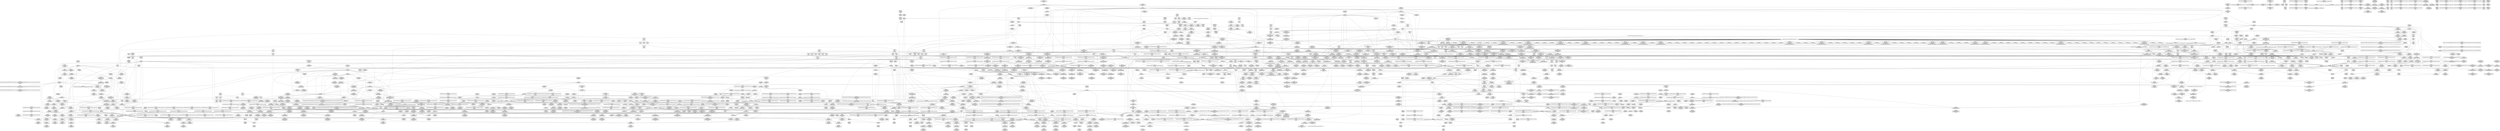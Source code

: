 digraph {
	CE0x51786b0 [shape=record,shape=Mrecord,label="{CE0x51786b0|task_sid:tmp8|security/selinux/hooks.c,208|*SummSource*}"]
	CE0x5203df0 [shape=record,shape=Mrecord,label="{CE0x5203df0|__preempt_count_sub:tmp7|./arch/x86/include/asm/preempt.h,78|*SummSink*}"]
	CE0x5188db0 [shape=record,shape=Mrecord,label="{CE0x5188db0|rcu_read_lock:if.then|*SummSource*}"]
	CE0x518bc10 [shape=record,shape=Mrecord,label="{CE0x518bc10|i64_3|*Constant*}"]
	CE0x51d77a0 [shape=record,shape=Mrecord,label="{CE0x51d77a0|i64*_getelementptr_inbounds_(_11_x_i64_,_11_x_i64_*___llvm_gcov_ctr132,_i64_0,_i64_0)|*Constant*|*SummSource*}"]
	CE0x5111520 [shape=record,shape=Mrecord,label="{CE0x5111520|_ret_i32_%retval.0,_!dbg_!27728|security/selinux/avc.c,775}"]
	CE0x5122d60 [shape=record,shape=Mrecord,label="{CE0x5122d60|kmalloc:flags|Function::kmalloc&Arg::flags::}"]
	CE0x514d540 [shape=record,shape=Mrecord,label="{CE0x514d540|rcu_read_lock:tmp3|*SummSource*}"]
	CE0x5146900 [shape=record,shape=Mrecord,label="{CE0x5146900|ipc_alloc_security:tmp10|security/selinux/hooks.c,5087|*SummSink*}"]
	CE0x50ce0a0 [shape=record,shape=Mrecord,label="{CE0x50ce0a0|i64*_getelementptr_inbounds_(_11_x_i64_,_11_x_i64_*___llvm_gcov_ctr125,_i64_0,_i64_1)|*Constant*|*SummSource*}"]
	CE0x5121250 [shape=record,shape=Mrecord,label="{CE0x5121250|rcu_read_unlock:tobool1|include/linux/rcupdate.h,933|*SummSource*}"]
	CE0x51dcda0 [shape=record,shape=Mrecord,label="{CE0x51dcda0|_call_void_lock_acquire(%struct.lockdep_map*_%map,_i32_0,_i32_0,_i32_2,_i32_0,_%struct.lockdep_map*_null,_i64_ptrtoint_(i8*_blockaddress(_rcu_lock_acquire,_%__here)_to_i64))_#10,_!dbg_!27716|include/linux/rcupdate.h,418}"]
	CE0x5183af0 [shape=record,shape=Mrecord,label="{CE0x5183af0|i8*_getelementptr_inbounds_(_25_x_i8_,_25_x_i8_*_.str3,_i32_0,_i32_0)|*Constant*}"]
	CE0x5186230 [shape=record,shape=Mrecord,label="{CE0x5186230|task_sid:do.end6|*SummSource*}"]
	CE0x516e230 [shape=record,shape=Mrecord,label="{CE0x516e230|i64_5|*Constant*}"]
	CE0x51e4cc0 [shape=record,shape=Mrecord,label="{CE0x51e4cc0|rcu_lock_release:indirectgoto|*SummSource*}"]
	CE0x51ec0c0 [shape=record,shape=Mrecord,label="{CE0x51ec0c0|__rcu_read_unlock:tmp|*SummSink*}"]
	CE0x5164470 [shape=record,shape=Mrecord,label="{CE0x5164470|GLOBAL:__llvm_gcov_ctr126|Global_var:__llvm_gcov_ctr126|*SummSink*}"]
	CE0x516b430 [shape=record,shape=Mrecord,label="{CE0x516b430|rcu_read_lock:tmp18|include/linux/rcupdate.h,882|*SummSource*}"]
	CE0x50ed1c0 [shape=record,shape=Mrecord,label="{CE0x50ed1c0|80:_i32,_112:_i8*,_:_CMRE_69,70_}"]
	CE0x5133590 [shape=record,shape=Mrecord,label="{CE0x5133590|kzalloc:bb}"]
	CE0x513d120 [shape=record,shape=Mrecord,label="{CE0x513d120|__rcu_read_unlock:tmp3}"]
	CE0x512a0c0 [shape=record,shape=Mrecord,label="{CE0x512a0c0|GLOBAL:lockdep_rcu_suspicious|*Constant*|*SummSource*}"]
	CE0x5200840 [shape=record,shape=Mrecord,label="{CE0x5200840|i64*_getelementptr_inbounds_(_4_x_i64_,_4_x_i64_*___llvm_gcov_ctr134,_i64_0,_i64_2)|*Constant*}"]
	CE0x5131fc0 [shape=record,shape=Mrecord,label="{CE0x5131fc0|task_sid:task|Function::task_sid&Arg::task::|*SummSink*}"]
	CE0x5171550 [shape=record,shape=Mrecord,label="{CE0x5171550|cred_sid:bb|*SummSource*}"]
	CE0x5124ac0 [shape=record,shape=Mrecord,label="{CE0x5124ac0|ipc_free_security:tmp2}"]
	CE0x51ed430 [shape=record,shape=Mrecord,label="{CE0x51ed430|rcu_lock_release:tmp6}"]
	CE0x51e4c00 [shape=record,shape=Mrecord,label="{CE0x51e4c00|rcu_lock_release:indirectgoto}"]
	CE0x5163ca0 [shape=record,shape=Mrecord,label="{CE0x5163ca0|i64*_getelementptr_inbounds_(_6_x_i64_,_6_x_i64_*___llvm_gcov_ctr301,_i64_0,_i64_4)|*Constant*|*SummSink*}"]
	CE0x5142b70 [shape=record,shape=Mrecord,label="{CE0x5142b70|i64*_getelementptr_inbounds_(_11_x_i64_,_11_x_i64_*___llvm_gcov_ctr132,_i64_0,_i64_9)|*Constant*|*SummSink*}"]
	CE0x5147890 [shape=record,shape=Mrecord,label="{CE0x5147890|ipc_alloc_security:tmp11|security/selinux/hooks.c,5090|*SummSource*}"]
	CE0x51e5380 [shape=record,shape=Mrecord,label="{CE0x51e5380|_ret_void,_!dbg_!27720|./arch/x86/include/asm/preempt.h,78}"]
	CE0x516a800 [shape=record,shape=Mrecord,label="{CE0x516a800|i64*_getelementptr_inbounds_(_11_x_i64_,_11_x_i64_*___llvm_gcov_ctr127,_i64_0,_i64_8)|*Constant*|*SummSource*}"]
	CE0x51f80a0 [shape=record,shape=Mrecord,label="{CE0x51f80a0|i64*_getelementptr_inbounds_(_4_x_i64_,_4_x_i64_*___llvm_gcov_ctr135,_i64_0,_i64_2)|*Constant*|*SummSource*}"]
	CE0x513cd50 [shape=record,shape=Mrecord,label="{CE0x513cd50|i64*_getelementptr_inbounds_(_2_x_i64_,_2_x_i64_*___llvm_gcov_ctr98,_i64_0,_i64_0)|*Constant*|*SummSource*}"]
	CE0x51436e0 [shape=record,shape=Mrecord,label="{CE0x51436e0|__preempt_count_add:val|Function::__preempt_count_add&Arg::val::|*SummSource*}"]
	CE0x5190960 [shape=record,shape=Mrecord,label="{CE0x5190960|i64*_getelementptr_inbounds_(_13_x_i64_,_13_x_i64_*___llvm_gcov_ctr126,_i64_0,_i64_12)|*Constant*}"]
	CE0x5145a60 [shape=record,shape=Mrecord,label="{CE0x5145a60|ipc_free_security:tmp3}"]
	CE0x5172650 [shape=record,shape=Mrecord,label="{CE0x5172650|rcu_lock_acquire:bb|*SummSource*}"]
	CE0x51cea10 [shape=record,shape=Mrecord,label="{CE0x51cea10|_call_void___preempt_count_sub(i32_1)_#10,_!dbg_!27715|include/linux/rcupdate.h,244|*SummSource*}"]
	CE0x518acf0 [shape=record,shape=Mrecord,label="{CE0x518acf0|rcu_read_unlock:tmp11|include/linux/rcupdate.h,933|*SummSource*}"]
	CE0x5192010 [shape=record,shape=Mrecord,label="{CE0x5192010|GLOBAL:cred_sid|*Constant*|*SummSink*}"]
	CE0x5164740 [shape=record,shape=Mrecord,label="{CE0x5164740|task_sid:tmp6|security/selinux/hooks.c,208|*SummSource*}"]
	CE0x5146660 [shape=record,shape=Mrecord,label="{CE0x5146660|ipc_alloc_security:tmp10|security/selinux/hooks.c,5087}"]
	CE0x51d1840 [shape=record,shape=Mrecord,label="{CE0x51d1840|rcu_read_unlock:tmp3|*SummSink*}"]
	CE0x510bd80 [shape=record,shape=Mrecord,label="{CE0x510bd80|selinux_sem_alloc_security:tmp10|security/selinux/hooks.c,5397}"]
	CE0x5143950 [shape=record,shape=Mrecord,label="{CE0x5143950|_ret_void,_!dbg_!27719|./arch/x86/include/asm/preempt.h,73|*SummSink*}"]
	CE0x516c9c0 [shape=record,shape=Mrecord,label="{CE0x516c9c0|rcu_read_lock:do.body|*SummSource*}"]
	CE0x515bca0 [shape=record,shape=Mrecord,label="{CE0x515bca0|get_current:tmp4|./arch/x86/include/asm/current.h,14|*SummSink*}"]
	CE0x5142300 [shape=record,shape=Mrecord,label="{CE0x5142300|rcu_lock_acquire:bb}"]
	CE0x5152090 [shape=record,shape=Mrecord,label="{CE0x5152090|task_sid:tmp5|security/selinux/hooks.c,208|*SummSource*}"]
	CE0x5186040 [shape=record,shape=Mrecord,label="{CE0x5186040|rcu_read_lock:tmp2|*SummSource*}"]
	CE0x5138470 [shape=record,shape=Mrecord,label="{CE0x5138470|current_sid:tmp20|security/selinux/hooks.c,218|*SummSink*}"]
	CE0x50f1440 [shape=record,shape=Mrecord,label="{CE0x50f1440|i64_0|*Constant*|*SummSink*}"]
	CE0x512e270 [shape=record,shape=Mrecord,label="{CE0x512e270|i32_-12|*Constant*}"]
	CE0x5121780 [shape=record,shape=Mrecord,label="{CE0x5121780|rcu_read_unlock:tmp2|*SummSink*}"]
	CE0x51f6800 [shape=record,shape=Mrecord,label="{CE0x51f6800|__preempt_count_add:bb|*SummSource*}"]
	CE0x513b8e0 [shape=record,shape=Mrecord,label="{CE0x513b8e0|current_sid:sid|security/selinux/hooks.c,220}"]
	CE0x51d3be0 [shape=record,shape=Mrecord,label="{CE0x51d3be0|rcu_lock_release:tmp2}"]
	CE0x515b870 [shape=record,shape=Mrecord,label="{CE0x515b870|ipc_alloc_security:tmp7|security/selinux/hooks.c,5085|*SummSource*}"]
	CE0x51793b0 [shape=record,shape=Mrecord,label="{CE0x51793b0|_call_void_mcount()_#3|*SummSource*}"]
	CE0x51e3f10 [shape=record,shape=Mrecord,label="{CE0x51e3f10|i8*_undef|*Constant*|*SummSource*}"]
	CE0x522e850 [shape=record,shape=Mrecord,label="{CE0x522e850|__preempt_count_sub:tmp6|./arch/x86/include/asm/preempt.h,78|*SummSink*}"]
	CE0x517b1b0 [shape=record,shape=Mrecord,label="{CE0x517b1b0|__rcu_read_lock:tmp7|include/linux/rcupdate.h,240}"]
	CE0x51399e0 [shape=record,shape=Mrecord,label="{CE0x51399e0|current_sid:cred|security/selinux/hooks.c,218|*SummSink*}"]
	CE0x51410d0 [shape=record,shape=Mrecord,label="{CE0x51410d0|_call_void___rcu_read_lock()_#10,_!dbg_!27710|include/linux/rcupdate.h,879}"]
	CE0x5191bb0 [shape=record,shape=Mrecord,label="{CE0x5191bb0|GLOBAL:cred_sid|*Constant*|*SummSource*}"]
	CE0x50b6fe0 [shape=record,shape=Mrecord,label="{CE0x50b6fe0|i64*_getelementptr_inbounds_(_9_x_i64_,_9_x_i64_*___llvm_gcov_ctr317,_i64_0,_i64_0)|*Constant*|*SummSink*}"]
	CE0x522fee0 [shape=record,shape=Mrecord,label="{CE0x522fee0|__preempt_count_sub:do.body|*SummSink*}"]
	CE0x51f7b90 [shape=record,shape=Mrecord,label="{CE0x51f7b90|i64*_getelementptr_inbounds_(_4_x_i64_,_4_x_i64_*___llvm_gcov_ctr135,_i64_0,_i64_0)|*Constant*|*SummSink*}"]
	CE0x51872b0 [shape=record,shape=Mrecord,label="{CE0x51872b0|rcu_read_unlock:entry|*SummSink*}"]
	CE0x5219dd0 [shape=record,shape=Mrecord,label="{CE0x5219dd0|i64*_getelementptr_inbounds_(_4_x_i64_,_4_x_i64_*___llvm_gcov_ctr134,_i64_0,_i64_0)|*Constant*|*SummSink*}"]
	CE0x50eacc0 [shape=record,shape=Mrecord,label="{CE0x50eacc0|selinux_sem_alloc_security:tmp6|security/selinux/hooks.c,5392|*SummSink*}"]
	CE0x50deee0 [shape=record,shape=Mrecord,label="{CE0x50deee0|current_sid:if.then}"]
	CE0x515b070 [shape=record,shape=Mrecord,label="{CE0x515b070|ipc_alloc_security:tmp13|security/selinux/hooks.c,5093|*SummSink*}"]
	CE0x50d48c0 [shape=record,shape=Mrecord,label="{CE0x50d48c0|i64*_getelementptr_inbounds_(_2_x_i64_,_2_x_i64_*___llvm_gcov_ctr302,_i64_0,_i64_0)|*Constant*}"]
	CE0x51d4740 [shape=record,shape=Mrecord,label="{CE0x51d4740|i64*_getelementptr_inbounds_(_4_x_i64_,_4_x_i64_*___llvm_gcov_ctr130,_i64_0,_i64_2)|*Constant*|*SummSource*}"]
	CE0x5179b70 [shape=record,shape=Mrecord,label="{CE0x5179b70|cred_sid:tmp2|*SummSource*}"]
	CE0x5155600 [shape=record,shape=Mrecord,label="{CE0x5155600|task_sid:tmp7|security/selinux/hooks.c,208|*SummSource*}"]
	CE0x51f0870 [shape=record,shape=Mrecord,label="{CE0x51f0870|i64*_getelementptr_inbounds_(_4_x_i64_,_4_x_i64_*___llvm_gcov_ctr130,_i64_0,_i64_0)|*Constant*|*SummSource*}"]
	CE0x5137250 [shape=record,shape=Mrecord,label="{CE0x5137250|task_sid:tmp23|security/selinux/hooks.c,208|*SummSource*}"]
	CE0x5172d40 [shape=record,shape=Mrecord,label="{CE0x5172d40|i64*_getelementptr_inbounds_(_2_x_i64_,_2_x_i64_*___llvm_gcov_ctr131,_i64_0,_i64_0)|*Constant*|*SummSource*}"]
	CE0x5119880 [shape=record,shape=Mrecord,label="{CE0x5119880|ipc_free_security:entry|*SummSink*}"]
	CE0x5142910 [shape=record,shape=Mrecord,label="{CE0x5142910|i64*_getelementptr_inbounds_(_11_x_i64_,_11_x_i64_*___llvm_gcov_ctr132,_i64_0,_i64_9)|*Constant*}"]
	CE0x50c5730 [shape=record,shape=Mrecord,label="{CE0x50c5730|80:_i32,_112:_i8*,_:_CMRE_25,26_}"]
	CE0x50e14e0 [shape=record,shape=Mrecord,label="{CE0x50e14e0|GLOBAL:__llvm_gcov_ctr125|Global_var:__llvm_gcov_ctr125|*SummSink*}"]
	CE0x50b8f00 [shape=record,shape=Mrecord,label="{CE0x50b8f00|selinux_sem_alloc_security:sma|Function::selinux_sem_alloc_security&Arg::sma::}"]
	CE0x5181f40 [shape=record,shape=Mrecord,label="{CE0x5181f40|i64*_getelementptr_inbounds_(_13_x_i64_,_13_x_i64_*___llvm_gcov_ctr126,_i64_0,_i64_9)|*Constant*|*SummSink*}"]
	CE0x5176cb0 [shape=record,shape=Mrecord,label="{CE0x5176cb0|COLLAPSED:_GCMRE___llvm_gcov_ctr131_internal_global_2_x_i64_zeroinitializer:_elem_0:default:}"]
	CE0x50e2060 [shape=record,shape=Mrecord,label="{CE0x50e2060|80:_i32,_112:_i8*,_:_CMRE_50,51_}"]
	CE0x5127be0 [shape=record,shape=Mrecord,label="{CE0x5127be0|i64_1|*Constant*}"]
	CE0x5126d20 [shape=record,shape=Mrecord,label="{CE0x5126d20|current_sid:tmp2|*SummSink*}"]
	CE0x51818a0 [shape=record,shape=Mrecord,label="{CE0x51818a0|i8*_getelementptr_inbounds_(_41_x_i8_,_41_x_i8_*_.str44,_i32_0,_i32_0)|*Constant*|*SummSink*}"]
	CE0x518e5f0 [shape=record,shape=Mrecord,label="{CE0x518e5f0|rcu_lock_acquire:tmp2|*SummSource*}"]
	CE0x51d6f90 [shape=record,shape=Mrecord,label="{CE0x51d6f90|rcu_read_unlock:land.lhs.true}"]
	CE0x50aa220 [shape=record,shape=Mrecord,label="{CE0x50aa220|current_sid:tmp7|security/selinux/hooks.c,218|*SummSink*}"]
	CE0x514bae0 [shape=record,shape=Mrecord,label="{CE0x514bae0|task_sid:tmp3|*SummSink*}"]
	CE0x51d1d70 [shape=record,shape=Mrecord,label="{CE0x51d1d70|GLOBAL:__preempt_count_add|*Constant*}"]
	CE0x50c4c20 [shape=record,shape=Mrecord,label="{CE0x50c4c20|80:_i32,_112:_i8*,_:_CMRE_17,18_}"]
	CE0x5185960 [shape=record,shape=Mrecord,label="{CE0x5185960|i64*_getelementptr_inbounds_(_13_x_i64_,_13_x_i64_*___llvm_gcov_ctr126,_i64_0,_i64_1)|*Constant*|*SummSink*}"]
	CE0x50ce200 [shape=record,shape=Mrecord,label="{CE0x50ce200|i64*_getelementptr_inbounds_(_11_x_i64_,_11_x_i64_*___llvm_gcov_ctr125,_i64_0,_i64_1)|*Constant*|*SummSink*}"]
	CE0x5139fa0 [shape=record,shape=Mrecord,label="{CE0x5139fa0|i32_22|*Constant*}"]
	CE0x5187430 [shape=record,shape=Mrecord,label="{CE0x5187430|kmalloc:bb}"]
	CE0x5178e20 [shape=record,shape=Mrecord,label="{CE0x5178e20|rcu_read_lock:tmp6|include/linux/rcupdate.h,882|*SummSource*}"]
	CE0x50c4d10 [shape=record,shape=Mrecord,label="{CE0x50c4d10|80:_i32,_112:_i8*,_:_CMRE_18,19_}"]
	CE0x51fcf90 [shape=record,shape=Mrecord,label="{CE0x51fcf90|_call_void_mcount()_#3|*SummSource*}"]
	CE0x50c0100 [shape=record,shape=Mrecord,label="{CE0x50c0100|current_sid:call|security/selinux/hooks.c,218}"]
	CE0x5188340 [shape=record,shape=Mrecord,label="{CE0x5188340|cred_sid:tmp6|security/selinux/hooks.c,197}"]
	CE0x5114690 [shape=record,shape=Mrecord,label="{CE0x5114690|current_sid:tmp17|security/selinux/hooks.c,218|*SummSource*}"]
	CE0x5202c80 [shape=record,shape=Mrecord,label="{CE0x5202c80|GLOBAL:lock_release|*Constant*|*SummSource*}"]
	CE0x50f1550 [shape=record,shape=Mrecord,label="{CE0x50f1550|selinux_sem_alloc_security:tmp4|security/selinux/hooks.c,5391}"]
	CE0x51855b0 [shape=record,shape=Mrecord,label="{CE0x51855b0|cred_sid:tmp3|*SummSink*}"]
	CE0x50bd650 [shape=record,shape=Mrecord,label="{CE0x50bd650|80:_i32,_112:_i8*,_:_CMRE_58,59_}"]
	CE0x5133e40 [shape=record,shape=Mrecord,label="{CE0x5133e40|ipc_free_security:security1|security/selinux/hooks.c,5098}"]
	CE0x50ec820 [shape=record,shape=Mrecord,label="{CE0x50ec820|80:_i32,_112:_i8*,_:_CMRE_61,62_}"]
	CE0x512e6a0 [shape=record,shape=Mrecord,label="{CE0x512e6a0|i32_-12|*Constant*|*SummSource*}"]
	CE0x51869b0 [shape=record,shape=Mrecord,label="{CE0x51869b0|GLOBAL:rcu_read_unlock|*Constant*}"]
	CE0x50da350 [shape=record,shape=Mrecord,label="{CE0x50da350|80:_i32,_112:_i8*,_:_CMRE_45,46_}"]
	CE0x51d1940 [shape=record,shape=Mrecord,label="{CE0x51d1940|_call_void_mcount()_#3}"]
	CE0x51137d0 [shape=record,shape=Mrecord,label="{CE0x51137d0|task_sid:tmp1|*SummSink*}"]
	CE0x517bf10 [shape=record,shape=Mrecord,label="{CE0x517bf10|task_sid:tmp9|security/selinux/hooks.c,208|*SummSource*}"]
	CE0x5146be0 [shape=record,shape=Mrecord,label="{CE0x5146be0|ipc_alloc_security:call1|security/selinux/hooks.c,5087|*SummSource*}"]
	CE0x518f5b0 [shape=record,shape=Mrecord,label="{CE0x518f5b0|rcu_read_unlock:do.body|*SummSink*}"]
	CE0x512c680 [shape=record,shape=Mrecord,label="{CE0x512c680|COLLAPSED:_GCMRE___llvm_gcov_ctr302_internal_global_2_x_i64_zeroinitializer:_elem_0:default:}"]
	CE0x50f0be0 [shape=record,shape=Mrecord,label="{CE0x50f0be0|i64*_getelementptr_inbounds_(_11_x_i64_,_11_x_i64_*___llvm_gcov_ctr132,_i64_0,_i64_1)|*Constant*}"]
	CE0x50e0230 [shape=record,shape=Mrecord,label="{CE0x50e0230|ipc_alloc_security:perm|Function::ipc_alloc_security&Arg::perm::}"]
	CE0x50aa0a0 [shape=record,shape=Mrecord,label="{CE0x50aa0a0|current_sid:tmp7|security/selinux/hooks.c,218|*SummSource*}"]
	CE0x51e6c50 [shape=record,shape=Mrecord,label="{CE0x51e6c50|__preempt_count_add:tmp|*SummSource*}"]
	CE0x521a690 [shape=record,shape=Mrecord,label="{CE0x521a690|_ret_void,_!dbg_!27720|./arch/x86/include/asm/preempt.h,78|*SummSink*}"]
	CE0x50c5910 [shape=record,shape=Mrecord,label="{CE0x50c5910|80:_i32,_112:_i8*,_:_CMRE_27,28_}"]
	CE0x518a1c0 [shape=record,shape=Mrecord,label="{CE0x518a1c0|rcu_read_lock:tmp1|*SummSink*}"]
	CE0x50bd2d0 [shape=record,shape=Mrecord,label="{CE0x50bd2d0|current_sid:tobool|security/selinux/hooks.c,218}"]
	CE0x50d56b0 [shape=record,shape=Mrecord,label="{CE0x50d56b0|current_sid:do.end|*SummSink*}"]
	CE0x50d5610 [shape=record,shape=Mrecord,label="{CE0x50d5610|current_sid:do.end|*SummSource*}"]
	CE0x510f340 [shape=record,shape=Mrecord,label="{CE0x510f340|i64_5|*Constant*|*SummSink*}"]
	CE0x518ee20 [shape=record,shape=Mrecord,label="{CE0x518ee20|rcu_read_lock:tmp8|include/linux/rcupdate.h,882|*SummSource*}"]
	CE0x50ed090 [shape=record,shape=Mrecord,label="{CE0x50ed090|80:_i32,_112:_i8*,_:_CMRE_68,69_}"]
	CE0x510ad20 [shape=record,shape=Mrecord,label="{CE0x510ad20|selinux_sem_alloc_security:call6|security/selinux/hooks.c,5399}"]
	CE0x51233d0 [shape=record,shape=Mrecord,label="{CE0x51233d0|current_sid:tmp15|security/selinux/hooks.c,218|*SummSource*}"]
	CE0x5169ae0 [shape=record,shape=Mrecord,label="{CE0x5169ae0|rcu_read_lock:tmp15|include/linux/rcupdate.h,882}"]
	CE0x514a910 [shape=record,shape=Mrecord,label="{CE0x514a910|task_sid:tmp12|security/selinux/hooks.c,208|*SummSource*}"]
	CE0x51f6e10 [shape=record,shape=Mrecord,label="{CE0x51f6e10|__preempt_count_add:do.end|*SummSink*}"]
	CE0x516b5b0 [shape=record,shape=Mrecord,label="{CE0x516b5b0|rcu_read_lock:tmp18|include/linux/rcupdate.h,882|*SummSink*}"]
	CE0x51534e0 [shape=record,shape=Mrecord,label="{CE0x51534e0|GLOBAL:rcu_read_unlock.__warned|Global_var:rcu_read_unlock.__warned|*SummSource*}"]
	CE0x5204fe0 [shape=record,shape=Mrecord,label="{CE0x5204fe0|i64*_getelementptr_inbounds_(_4_x_i64_,_4_x_i64_*___llvm_gcov_ctr134,_i64_0,_i64_3)|*Constant*}"]
	CE0x50e2950 [shape=record,shape=Mrecord,label="{CE0x50e2950|80:_i32,_112:_i8*,_:_CMRE_37,38_}"]
	CE0x50cecd0 [shape=record,shape=Mrecord,label="{CE0x50cecd0|GLOBAL:current_sid|*Constant*|*SummSink*}"]
	CE0x51546e0 [shape=record,shape=Mrecord,label="{CE0x51546e0|task_sid:bb|*SummSource*}"]
	CE0x5113f00 [shape=record,shape=Mrecord,label="{CE0x5113f00|i64*_getelementptr_inbounds_(_11_x_i64_,_11_x_i64_*___llvm_gcov_ctr125,_i64_0,_i64_9)|*Constant*}"]
	CE0x51e4790 [shape=record,shape=Mrecord,label="{CE0x51e4790|i8*_undef|*Constant*|*SummSink*}"]
	CE0x50d6ae0 [shape=record,shape=Mrecord,label="{CE0x50d6ae0|selinux_sem_alloc_security:if.end10}"]
	CE0x5120000 [shape=record,shape=Mrecord,label="{CE0x5120000|__rcu_read_lock:tmp1|*SummSource*}"]
	CE0x51277d0 [shape=record,shape=Mrecord,label="{CE0x51277d0|get_current:tmp2}"]
	CE0x5112390 [shape=record,shape=Mrecord,label="{CE0x5112390|selinux_sem_alloc_security:ipc_id|security/selinux/hooks.c,5397|*SummSource*}"]
	CE0x5201810 [shape=record,shape=Mrecord,label="{CE0x5201810|void_(i32*,_i32,_i32*)*_asm_addl_$1,_%gs:$0_,_*m,ri,*m,_dirflag_,_fpsr_,_flags_|*SummSink*}"]
	CE0x5219c60 [shape=record,shape=Mrecord,label="{CE0x5219c60|_call_void_asm_addl_$1,_%gs:$0_,_*m,ri,*m,_dirflag_,_fpsr_,_flags_(i32*___preempt_count,_i32_%sub,_i32*___preempt_count)_#3,_!dbg_!27717,_!srcloc_!27718|./arch/x86/include/asm/preempt.h,77|*SummSource*}"]
	CE0x50c53c0 [shape=record,shape=Mrecord,label="{CE0x50c53c0|current_sid:entry|*SummSink*}"]
	CE0x50d84f0 [shape=record,shape=Mrecord,label="{CE0x50d84f0|selinux_sem_alloc_security:tmp|*SummSource*}"]
	CE0x514b4e0 [shape=record,shape=Mrecord,label="{CE0x514b4e0|_call_void_lockdep_rcu_suspicious(i8*_getelementptr_inbounds_(_25_x_i8_,_25_x_i8_*_.str3,_i32_0,_i32_0),_i32_208,_i8*_getelementptr_inbounds_(_41_x_i8_,_41_x_i8_*_.str44,_i32_0,_i32_0))_#10,_!dbg_!27732|security/selinux/hooks.c,208|*SummSource*}"]
	CE0x518dfc0 [shape=record,shape=Mrecord,label="{CE0x518dfc0|cred_sid:tmp6|security/selinux/hooks.c,197|*SummSource*}"]
	CE0x50be980 [shape=record,shape=Mrecord,label="{CE0x50be980|i32_218|*Constant*}"]
	CE0x50cb460 [shape=record,shape=Mrecord,label="{CE0x50cb460|80:_i32,_112:_i8*,_:_CMRE_71,72_}"]
	CE0x520a890 [shape=record,shape=Mrecord,label="{CE0x520a890|__rcu_read_unlock:tmp1}"]
	CE0x51345a0 [shape=record,shape=Mrecord,label="{CE0x51345a0|i8*_null|*Constant*|*SummSink*}"]
	CE0x5149cd0 [shape=record,shape=Mrecord,label="{CE0x5149cd0|task_sid:call3|security/selinux/hooks.c,208|*SummSource*}"]
	CE0x518c780 [shape=record,shape=Mrecord,label="{CE0x518c780|rcu_read_unlock:tmp|*SummSink*}"]
	CE0x514e930 [shape=record,shape=Mrecord,label="{CE0x514e930|rcu_read_unlock:tmp7|include/linux/rcupdate.h,933|*SummSource*}"]
	CE0x5190e70 [shape=record,shape=Mrecord,label="{CE0x5190e70|task_sid:tmp26|security/selinux/hooks.c,208|*SummSource*}"]
	CE0x5111fe0 [shape=record,shape=Mrecord,label="{CE0x5111fe0|selinux_sem_alloc_security:ipc_id|security/selinux/hooks.c,5397}"]
	CE0x50d9eb0 [shape=record,shape=Mrecord,label="{CE0x50d9eb0|80:_i32,_112:_i8*,_:_CMRE_88,92_|*MultipleSource*|security/selinux/hooks.c,5390|Function::selinux_sem_alloc_security&Arg::sma::}"]
	CE0x52016c0 [shape=record,shape=Mrecord,label="{CE0x52016c0|void_(i32*,_i32,_i32*)*_asm_addl_$1,_%gs:$0_,_*m,ri,*m,_dirflag_,_fpsr_,_flags_|*SummSource*}"]
	CE0x50c7e60 [shape=record,shape=Mrecord,label="{CE0x50c7e60|selinux_sem_alloc_security:call1|security/selinux/hooks.c,5390}"]
	CE0x51294f0 [shape=record,shape=Mrecord,label="{CE0x51294f0|current_sid:tmp|*SummSource*}"]
	CE0x5137f60 [shape=record,shape=Mrecord,label="{CE0x5137f60|i64*_getelementptr_inbounds_(_13_x_i64_,_13_x_i64_*___llvm_gcov_ctr126,_i64_0,_i64_11)|*Constant*|*SummSink*}"]
	CE0x50d2ac0 [shape=record,shape=Mrecord,label="{CE0x50d2ac0|i32_10|*Constant*|*SummSink*}"]
	CE0x50c4580 [shape=record,shape=Mrecord,label="{CE0x50c4580|i32_0|*Constant*}"]
	CE0x518fd50 [shape=record,shape=Mrecord,label="{CE0x518fd50|cred_sid:tmp1|*SummSource*}"]
	CE0x51d7b10 [shape=record,shape=Mrecord,label="{CE0x51d7b10|COLLAPSED:_GCMRE___llvm_gcov_ctr132_internal_global_11_x_i64_zeroinitializer:_elem_0:default:}"]
	CE0x51d6e80 [shape=record,shape=Mrecord,label="{CE0x51d6e80|rcu_read_unlock:if.then|*SummSink*}"]
	CE0x5203180 [shape=record,shape=Mrecord,label="{CE0x5203180|i64_ptrtoint_(i8*_blockaddress(_rcu_lock_release,_%__here)_to_i64)|*Constant*}"]
	CE0x51f47d0 [shape=record,shape=Mrecord,label="{CE0x51f47d0|_call_void_mcount()_#3|*SummSink*}"]
	CE0x50bc6c0 [shape=record,shape=Mrecord,label="{CE0x50bc6c0|80:_i32,_112:_i8*,_:_CMRE_31,32_}"]
	CE0x5152160 [shape=record,shape=Mrecord,label="{CE0x5152160|task_sid:tmp5|security/selinux/hooks.c,208|*SummSink*}"]
	CE0x50e5c40 [shape=record,shape=Mrecord,label="{CE0x50e5c40|GLOBAL:kzalloc|*Constant*|*SummSink*}"]
	CE0x50c9050 [shape=record,shape=Mrecord,label="{CE0x50c9050|_call_void_mcount()_#3|*SummSource*}"]
	CE0x5191ae0 [shape=record,shape=Mrecord,label="{CE0x5191ae0|task_sid:call7|security/selinux/hooks.c,208|*SummSink*}"]
	CE0x5129410 [shape=record,shape=Mrecord,label="{CE0x5129410|current_sid:tmp}"]
	CE0x5135170 [shape=record,shape=Mrecord,label="{CE0x5135170|kmalloc:call|include/linux/slab.h,429|*SummSink*}"]
	CE0x50ecd00 [shape=record,shape=Mrecord,label="{CE0x50ecd00|current_sid:tmp10|security/selinux/hooks.c,218|*SummSource*}"]
	CE0x5124fb0 [shape=record,shape=Mrecord,label="{CE0x5124fb0|current_sid:tmp3}"]
	CE0x5154c50 [shape=record,shape=Mrecord,label="{CE0x5154c50|GLOBAL:rcu_read_lock.__warned|Global_var:rcu_read_lock.__warned|*SummSource*}"]
	CE0x50e0cc0 [shape=record,shape=Mrecord,label="{CE0x50e0cc0|selinux_sem_alloc_security:tobool|security/selinux/hooks.c,5391|*SummSource*}"]
	CE0x50f12d0 [shape=record,shape=Mrecord,label="{CE0x50f12d0|GLOBAL:__llvm_gcov_ctr317|Global_var:__llvm_gcov_ctr317|*SummSink*}"]
	CE0x513d1f0 [shape=record,shape=Mrecord,label="{CE0x513d1f0|%struct.lockdep_map*_null|*Constant*|*SummSink*}"]
	CE0x51ecdd0 [shape=record,shape=Mrecord,label="{CE0x51ecdd0|i64_ptrtoint_(i8*_blockaddress(_rcu_lock_release,_%__here)_to_i64)|*Constant*|*SummSink*}"]
	CE0x5111700 [shape=record,shape=Mrecord,label="{CE0x5111700|avc_has_perm:requested|Function::avc_has_perm&Arg::requested::}"]
	CE0x50e0820 [shape=record,shape=Mrecord,label="{CE0x50e0820|i32_0|*Constant*|*SummSink*}"]
	CE0x50edd60 [shape=record,shape=Mrecord,label="{CE0x50edd60|current_sid:tmp9|security/selinux/hooks.c,218|*SummSource*}"]
	CE0x517aa00 [shape=record,shape=Mrecord,label="{CE0x517aa00|task_sid:tmp16|security/selinux/hooks.c,208|*SummSource*}"]
	CE0x510f470 [shape=record,shape=Mrecord,label="{CE0x510f470|selinux_sem_alloc_security:tmp12|security/selinux/hooks.c,5401}"]
	CE0x50e13b0 [shape=record,shape=Mrecord,label="{CE0x50e13b0|GLOBAL:__llvm_gcov_ctr125|Global_var:__llvm_gcov_ctr125}"]
	CE0x5140520 [shape=record,shape=Mrecord,label="{CE0x5140520|task_sid:tobool1|security/selinux/hooks.c,208|*SummSource*}"]
	CE0x5115c80 [shape=record,shape=Mrecord,label="{CE0x5115c80|selinux_sem_alloc_security:tmp18|security/selinux/hooks.c,5405|*SummSink*}"]
	CE0x5133fe0 [shape=record,shape=Mrecord,label="{CE0x5133fe0|ipc_free_security:security1|security/selinux/hooks.c,5098|*SummSink*}"]
	CE0x5209cf0 [shape=record,shape=Mrecord,label="{CE0x5209cf0|__rcu_read_unlock:tmp6|include/linux/rcupdate.h,245|*SummSource*}"]
	CE0x51da230 [shape=record,shape=Mrecord,label="{CE0x51da230|rcu_lock_release:entry}"]
	CE0x50cb7b0 [shape=record,shape=Mrecord,label="{CE0x50cb7b0|i32_1|*Constant*|*SummSink*}"]
	CE0x50e4e00 [shape=record,shape=Mrecord,label="{CE0x50e4e00|_ret_i32_%retval.0,_!dbg_!27746|security/selinux/hooks.c,5406|*SummSource*}"]
	CE0x50c9700 [shape=record,shape=Mrecord,label="{CE0x50c9700|get_current:tmp1}"]
	CE0x5190440 [shape=record,shape=Mrecord,label="{CE0x5190440|task_sid:tmp25|security/selinux/hooks.c,208|*SummSink*}"]
	CE0x514d1f0 [shape=record,shape=Mrecord,label="{CE0x514d1f0|_ret_void,_!dbg_!27735|include/linux/rcupdate.h,884}"]
	CE0x51587f0 [shape=record,shape=Mrecord,label="{CE0x51587f0|i64*_getelementptr_inbounds_(_2_x_i64_,_2_x_i64_*___llvm_gcov_ctr182,_i64_0,_i64_0)|*Constant*}"]
	CE0x50aa8c0 [shape=record,shape=Mrecord,label="{CE0x50aa8c0|_call_void_mcount()_#3}"]
	CE0x517c1e0 [shape=record,shape=Mrecord,label="{CE0x517c1e0|_ret_void,_!dbg_!27717|include/linux/rcupdate.h,240}"]
	CE0x518bf60 [shape=record,shape=Mrecord,label="{CE0x518bf60|__rcu_read_lock:tmp3|*SummSource*}"]
	CE0x51d5fe0 [shape=record,shape=Mrecord,label="{CE0x51d5fe0|rcu_read_unlock:tmp21|include/linux/rcupdate.h,935}"]
	CE0x515c4a0 [shape=record,shape=Mrecord,label="{CE0x515c4a0|ipc_free_security:tmp1}"]
	CE0x50c7d70 [shape=record,shape=Mrecord,label="{CE0x50c7d70|ipc_alloc_security:sclass|Function::ipc_alloc_security&Arg::sclass::|*SummSink*}"]
	CE0x510f230 [shape=record,shape=Mrecord,label="{CE0x510f230|i64_5|*Constant*}"]
	CE0x5153610 [shape=record,shape=Mrecord,label="{CE0x5153610|GLOBAL:rcu_read_unlock.__warned|Global_var:rcu_read_unlock.__warned|*SummSink*}"]
	CE0x5150bf0 [shape=record,shape=Mrecord,label="{CE0x5150bf0|i64*_getelementptr_inbounds_(_2_x_i64_,_2_x_i64_*___llvm_gcov_ctr98,_i64_0,_i64_1)|*Constant*}"]
	CE0x5bde810 [shape=record,shape=Mrecord,label="{CE0x5bde810|80:_i32,_112:_i8*,_:_CMRE_32,33_}"]
	CE0x5124b90 [shape=record,shape=Mrecord,label="{CE0x5124b90|current_sid:bb|*SummSource*}"]
	CE0x50d8b50 [shape=record,shape=Mrecord,label="{CE0x50d8b50|i64_0|*Constant*}"]
	CE0x51e3480 [shape=record,shape=Mrecord,label="{CE0x51e3480|rcu_lock_acquire:tmp3|*SummSource*}"]
	CE0x5187fe0 [shape=record,shape=Mrecord,label="{CE0x5187fe0|i32_1|*Constant*}"]
	CE0x51f8450 [shape=record,shape=Mrecord,label="{CE0x51f8450|i64*_getelementptr_inbounds_(_4_x_i64_,_4_x_i64_*___llvm_gcov_ctr129,_i64_0,_i64_3)|*Constant*|*SummSink*}"]
	CE0x51d37b0 [shape=record,shape=Mrecord,label="{CE0x51d37b0|rcu_read_unlock:call3|include/linux/rcupdate.h,933|*SummSink*}"]
	CE0x51fd250 [shape=record,shape=Mrecord,label="{CE0x51fd250|i64_1|*Constant*}"]
	CE0x50e4fc0 [shape=record,shape=Mrecord,label="{CE0x50e4fc0|_ret_i32_%retval.0,_!dbg_!27746|security/selinux/hooks.c,5406|*SummSink*}"]
	CE0x5231640 [shape=record,shape=Mrecord,label="{CE0x5231640|__preempt_count_add:tmp2|*SummSink*}"]
	CE0x5129030 [shape=record,shape=Mrecord,label="{CE0x5129030|current_sid:do.body}"]
	CE0x50e5dc0 [shape=record,shape=Mrecord,label="{CE0x50e5dc0|kzalloc:entry}"]
	CE0x5161cb0 [shape=record,shape=Mrecord,label="{CE0x5161cb0|GLOBAL:task_sid|*Constant*|*SummSink*}"]
	CE0x50ab5b0 [shape=record,shape=Mrecord,label="{CE0x50ab5b0|%struct.task_struct*_(%struct.task_struct**)*_asm_movq_%gs:$_1:P_,$0_,_r,im,_dirflag_,_fpsr_,_flags_}"]
	CE0x50cee30 [shape=record,shape=Mrecord,label="{CE0x50cee30|current_sid:entry}"]
	CE0x50bfcf0 [shape=record,shape=Mrecord,label="{CE0x50bfcf0|kzalloc:tmp3|*SummSource*}"]
	CE0x517b840 [shape=record,shape=Mrecord,label="{CE0x517b840|task_sid:tmp18|security/selinux/hooks.c,208|*SummSink*}"]
	CE0x5143bd0 [shape=record,shape=Mrecord,label="{CE0x5143bd0|rcu_read_unlock:tmp17|include/linux/rcupdate.h,933|*SummSink*}"]
	CE0x513a090 [shape=record,shape=Mrecord,label="{CE0x513a090|current_sid:tmp21|security/selinux/hooks.c,218|*SummSink*}"]
	CE0x5190ee0 [shape=record,shape=Mrecord,label="{CE0x5190ee0|task_sid:tmp26|security/selinux/hooks.c,208|*SummSink*}"]
	CE0x512f2e0 [shape=record,shape=Mrecord,label="{CE0x512f2e0|i1_true|*Constant*|*SummSink*}"]
	CE0x50c79d0 [shape=record,shape=Mrecord,label="{CE0x50c79d0|ipc_alloc_security:sclass|Function::ipc_alloc_security&Arg::sclass::|*SummSource*}"]
	CE0x50cfa50 [shape=record,shape=Mrecord,label="{CE0x50cfa50|current_sid:tmp5|security/selinux/hooks.c,218}"]
	CE0x5136e50 [shape=record,shape=Mrecord,label="{CE0x5136e50|i64*_getelementptr_inbounds_(_13_x_i64_,_13_x_i64_*___llvm_gcov_ctr126,_i64_0,_i64_10)|*Constant*|*SummSink*}"]
	CE0x51d2b80 [shape=record,shape=Mrecord,label="{CE0x51d2b80|__rcu_read_lock:tmp5|include/linux/rcupdate.h,239|*SummSink*}"]
	CE0x51729f0 [shape=record,shape=Mrecord,label="{CE0x51729f0|rcu_lock_acquire:indirectgoto}"]
	CE0x514cbe0 [shape=record,shape=Mrecord,label="{CE0x514cbe0|GLOBAL:__llvm_gcov_ctr126|Global_var:__llvm_gcov_ctr126}"]
	CE0x517b540 [shape=record,shape=Mrecord,label="{CE0x517b540|task_sid:tmp19|security/selinux/hooks.c,208}"]
	CE0x513f140 [shape=record,shape=Mrecord,label="{CE0x513f140|kmalloc:tmp2}"]
	CE0x5112a20 [shape=record,shape=Mrecord,label="{CE0x5112a20|task_sid:tmp15|security/selinux/hooks.c,208}"]
	CE0x5153f60 [shape=record,shape=Mrecord,label="{CE0x5153f60|GLOBAL:__llvm_gcov_ctr127|Global_var:__llvm_gcov_ctr127}"]
	CE0x50c95f0 [shape=record,shape=Mrecord,label="{CE0x50c95f0|selinux_sem_alloc_security:if.then}"]
	CE0x5171d40 [shape=record,shape=Mrecord,label="{CE0x5171d40|GLOBAL:__llvm_gcov_ctr132|Global_var:__llvm_gcov_ctr132|*SummSink*}"]
	CE0x5121420 [shape=record,shape=Mrecord,label="{CE0x5121420|i64*_getelementptr_inbounds_(_4_x_i64_,_4_x_i64_*___llvm_gcov_ctr130,_i64_0,_i64_1)|*Constant*|*SummSource*}"]
	CE0x52027f0 [shape=record,shape=Mrecord,label="{CE0x52027f0|_call_void_lock_release(%struct.lockdep_map*_%map,_i32_1,_i64_ptrtoint_(i8*_blockaddress(_rcu_lock_release,_%__here)_to_i64))_#10,_!dbg_!27716|include/linux/rcupdate.h,423|*SummSink*}"]
	CE0x51538f0 [shape=record,shape=Mrecord,label="{CE0x51538f0|GLOBAL:__preempt_count_add|*Constant*|*SummSink*}"]
	CE0x510d750 [shape=record,shape=Mrecord,label="{CE0x510d750|selinux_sem_alloc_security:u|security/selinux/hooks.c,5397}"]
	CE0x5187070 [shape=record,shape=Mrecord,label="{CE0x5187070|GLOBAL:rcu_read_unlock|*Constant*|*SummSource*}"]
	CE0x516d5b0 [shape=record,shape=Mrecord,label="{CE0x516d5b0|GLOBAL:rcu_lock_map|Global_var:rcu_lock_map|*SummSink*}"]
	CE0x51fd190 [shape=record,shape=Mrecord,label="{CE0x51fd190|__rcu_read_unlock:do.end|*SummSink*}"]
	CE0x5144e30 [shape=record,shape=Mrecord,label="{CE0x5144e30|i64*_getelementptr_inbounds_(_6_x_i64_,_6_x_i64_*___llvm_gcov_ctr301,_i64_0,_i64_3)|*Constant*|*SummSink*}"]
	CE0x5179b00 [shape=record,shape=Mrecord,label="{CE0x5179b00|cred_sid:tmp2|*SummSink*}"]
	CE0x50dd020 [shape=record,shape=Mrecord,label="{CE0x50dd020|80:_i32,_112:_i8*,_:_CMRE_2,3_}"]
	CE0x514ed40 [shape=record,shape=Mrecord,label="{CE0x514ed40|task_sid:do.end6}"]
	CE0x516cf80 [shape=record,shape=Mrecord,label="{CE0x516cf80|_call_void_mcount()_#3|*SummSink*}"]
	CE0x51357a0 [shape=record,shape=Mrecord,label="{CE0x51357a0|i64_5|*Constant*}"]
	CE0x5177dc0 [shape=record,shape=Mrecord,label="{CE0x5177dc0|GLOBAL:rcu_lock_map|Global_var:rcu_lock_map}"]
	CE0x521efd0 [shape=record,shape=Mrecord,label="{CE0x521efd0|__preempt_count_add:tmp7|./arch/x86/include/asm/preempt.h,73}"]
	CE0x51d3300 [shape=record,shape=Mrecord,label="{CE0x51d3300|rcu_read_unlock:call|include/linux/rcupdate.h,933}"]
	CE0x51267e0 [shape=record,shape=Mrecord,label="{CE0x51267e0|_ret_i8*_%call,_!dbg_!27715|include/linux/slab.h,578|*SummSource*}"]
	CE0x5123eb0 [shape=record,shape=Mrecord,label="{CE0x5123eb0|ipc_alloc_security:call|security/selinux/hooks.c,5083}"]
	CE0x5135250 [shape=record,shape=Mrecord,label="{CE0x5135250|GLOBAL:__kmalloc|*Constant*|*SummSource*}"]
	CE0x51ed9d0 [shape=record,shape=Mrecord,label="{CE0x51ed9d0|rcu_lock_release:tmp7}"]
	CE0x51493c0 [shape=record,shape=Mrecord,label="{CE0x51493c0|cred_sid:tmp5|security/selinux/hooks.c,196|*SummSource*}"]
	CE0x5137e60 [shape=record,shape=Mrecord,label="{CE0x5137e60|i64*_getelementptr_inbounds_(_13_x_i64_,_13_x_i64_*___llvm_gcov_ctr126,_i64_0,_i64_11)|*Constant*|*SummSource*}"]
	CE0x50f05f0 [shape=record,shape=Mrecord,label="{CE0x50f05f0|i64*_getelementptr_inbounds_(_4_x_i64_,_4_x_i64_*___llvm_gcov_ctr128,_i64_0,_i64_2)|*Constant*|*SummSource*}"]
	CE0x5163670 [shape=record,shape=Mrecord,label="{CE0x5163670|GLOBAL:__llvm_gcov_ctr301|Global_var:__llvm_gcov_ctr301|*SummSink*}"]
	"CONST[source:0(mediator),value:2(dynamic)][purpose:{subject}][SrcIdx:15]"
	CE0x5134710 [shape=record,shape=Mrecord,label="{CE0x5134710|ipc_free_security:tmp6|security/selinux/hooks.c,5099|*SummSink*}"]
	CE0x5156520 [shape=record,shape=Mrecord,label="{CE0x5156520|task_sid:tmp10|security/selinux/hooks.c,208|*SummSource*}"]
	CE0x50aab30 [shape=record,shape=Mrecord,label="{CE0x50aab30|_call_void_mcount()_#3|*SummSource*}"]
	CE0x5131890 [shape=record,shape=Mrecord,label="{CE0x5131890|i32_934|*Constant*|*SummSource*}"]
	CE0x5204b70 [shape=record,shape=Mrecord,label="{CE0x5204b70|__preempt_count_add:do.body}"]
	CE0x51f16a0 [shape=record,shape=Mrecord,label="{CE0x51f16a0|__rcu_read_unlock:tmp6|include/linux/rcupdate.h,245|*SummSink*}"]
	CE0x51848d0 [shape=record,shape=Mrecord,label="{CE0x51848d0|rcu_read_lock:tmp10|include/linux/rcupdate.h,882|*SummSink*}"]
	CE0x51dd750 [shape=record,shape=Mrecord,label="{CE0x51dd750|i32_2|*Constant*|*SummSource*}"]
	CE0x51fd5c0 [shape=record,shape=Mrecord,label="{CE0x51fd5c0|__rcu_read_unlock:do.body|*SummSink*}"]
	CE0x50e4610 [shape=record,shape=Mrecord,label="{CE0x50e4610|selinux_sem_alloc_security:tmp21|security/selinux/hooks.c,5406|*SummSink*}"]
	CE0x50d66f0 [shape=record,shape=Mrecord,label="{CE0x50d66f0|80:_i32,_112:_i8*,_:_CMRE_184,188_|*MultipleSource*|security/selinux/hooks.c,5390|Function::selinux_sem_alloc_security&Arg::sma::}"]
	CE0x50cbcf0 [shape=record,shape=Mrecord,label="{CE0x50cbcf0|selinux_sem_alloc_security:return}"]
	CE0x50ab900 [shape=record,shape=Mrecord,label="{CE0x50ab900|selinux_sem_alloc_security:call1|security/selinux/hooks.c,5390|*SummSource*}"]
	CE0x50ceae0 [shape=record,shape=Mrecord,label="{CE0x50ceae0|ipc_alloc_security:if.end|*SummSink*}"]
	CE0x50c7860 [shape=record,shape=Mrecord,label="{CE0x50c7860|_ret_i32_%retval.0,_!dbg_!27731|security/selinux/hooks.c,5093}"]
	CE0x50bd780 [shape=record,shape=Mrecord,label="{CE0x50bd780|80:_i32,_112:_i8*,_:_CMRE_59,60_}"]
	CE0x5200e00 [shape=record,shape=Mrecord,label="{CE0x5200e00|__rcu_read_lock:do.body|*SummSink*}"]
	CE0x51ec380 [shape=record,shape=Mrecord,label="{CE0x51ec380|rcu_lock_release:tmp4|include/linux/rcupdate.h,423}"]
	CE0x5184430 [shape=record,shape=Mrecord,label="{CE0x5184430|rcu_read_lock:tmp9|include/linux/rcupdate.h,882|*SummSink*}"]
	CE0x510f680 [shape=record,shape=Mrecord,label="{CE0x510f680|selinux_sem_alloc_security:tmp12|security/selinux/hooks.c,5401|*SummSink*}"]
	CE0x516f080 [shape=record,shape=Mrecord,label="{CE0x516f080|i8*_getelementptr_inbounds_(_25_x_i8_,_25_x_i8_*_.str45,_i32_0,_i32_0)|*Constant*|*SummSource*}"]
	CE0x50dc000 [shape=record,shape=Mrecord,label="{CE0x50dc000|ipc_alloc_security:entry|*SummSink*}"]
	CE0x516aaf0 [shape=record,shape=Mrecord,label="{CE0x516aaf0|i64*_getelementptr_inbounds_(_11_x_i64_,_11_x_i64_*___llvm_gcov_ctr127,_i64_0,_i64_8)|*Constant*|*SummSink*}"]
	CE0x520a2b0 [shape=record,shape=Mrecord,label="{CE0x520a2b0|__rcu_read_unlock:tmp3|*SummSource*}"]
	CE0x5138ff0 [shape=record,shape=Mrecord,label="{CE0x5138ff0|get_current:entry}"]
	CE0x5122ca0 [shape=record,shape=Mrecord,label="{CE0x5122ca0|kmalloc:size|Function::kmalloc&Arg::size::|*SummSink*}"]
	CE0x51788f0 [shape=record,shape=Mrecord,label="{CE0x51788f0|task_sid:tmp9|security/selinux/hooks.c,208}"]
	CE0x510ebd0 [shape=record,shape=Mrecord,label="{CE0x510ebd0|selinux_sem_alloc_security:sid5|security/selinux/hooks.c,5399|*SummSink*}"]
	CE0x513c800 [shape=record,shape=Mrecord,label="{CE0x513c800|current_sid:tmp24|security/selinux/hooks.c,220|*SummSource*}"]
	CE0x51dab60 [shape=record,shape=Mrecord,label="{CE0x51dab60|rcu_lock_release:map|Function::rcu_lock_release&Arg::map::}"]
	CE0x50c9fd0 [shape=record,shape=Mrecord,label="{CE0x50c9fd0|avc_has_perm:auditdata|Function::avc_has_perm&Arg::auditdata::|*SummSink*}"]
	CE0x514ba70 [shape=record,shape=Mrecord,label="{CE0x514ba70|task_sid:tmp3|*SummSource*}"]
	CE0x51130e0 [shape=record,shape=Mrecord,label="{CE0x51130e0|task_sid:tmp17|security/selinux/hooks.c,208}"]
	CE0x51d6960 [shape=record,shape=Mrecord,label="{CE0x51d6960|rcu_read_unlock:bb}"]
	CE0x514c600 [shape=record,shape=Mrecord,label="{CE0x514c600|__rcu_read_lock:entry}"]
	CE0x5159610 [shape=record,shape=Mrecord,label="{CE0x5159610|_call_void_mcount()_#3|*SummSink*}"]
	CE0x51211c0 [shape=record,shape=Mrecord,label="{CE0x51211c0|rcu_read_unlock:tobool1|include/linux/rcupdate.h,933}"]
	CE0x50c43d0 [shape=record,shape=Mrecord,label="{CE0x50c43d0|_ret_%struct.task_struct*_%tmp4,_!dbg_!27714|./arch/x86/include/asm/current.h,14|*SummSink*}"]
	CE0x50d5480 [shape=record,shape=Mrecord,label="{CE0x50d5480|current_sid:do.end}"]
	CE0x51364a0 [shape=record,shape=Mrecord,label="{CE0x51364a0|task_sid:tmp21|security/selinux/hooks.c,208|*SummSource*}"]
	CE0x513a410 [shape=record,shape=Mrecord,label="{CE0x513a410|i32_22|*Constant*|*SummSink*}"]
	CE0x50db540 [shape=record,shape=Mrecord,label="{CE0x50db540|current_sid:tmp5|security/selinux/hooks.c,218|*SummSource*}"]
	CE0x5138aa0 [shape=record,shape=Mrecord,label="{CE0x5138aa0|current_sid:call4|security/selinux/hooks.c,218|*SummSource*}"]
	CE0x51ef260 [shape=record,shape=Mrecord,label="{CE0x51ef260|i64*_getelementptr_inbounds_(_4_x_i64_,_4_x_i64_*___llvm_gcov_ctr135,_i64_0,_i64_3)|*Constant*|*SummSource*}"]
	CE0x50b7920 [shape=record,shape=Mrecord,label="{CE0x50b7920|selinux_sem_alloc_security:bb|*SummSource*}"]
	CE0x5200bd0 [shape=record,shape=Mrecord,label="{CE0x5200bd0|__rcu_read_lock:do.body}"]
	CE0x510e610 [shape=record,shape=Mrecord,label="{CE0x510e610|selinux_sem_alloc_security:call6|security/selinux/hooks.c,5399|*SummSink*}"]
	CE0x50f1fd0 [shape=record,shape=Mrecord,label="{CE0x50f1fd0|80:_i32,_112:_i8*,_:_CMRE_8,9_}"]
	CE0x50c8970 [shape=record,shape=Mrecord,label="{CE0x50c8970|i64*_getelementptr_inbounds_(_2_x_i64_,_2_x_i64_*___llvm_gcov_ctr98,_i64_0,_i64_1)|*Constant*|*SummSource*}"]
	CE0x513cc20 [shape=record,shape=Mrecord,label="{CE0x513cc20|get_current:bb|*SummSink*}"]
	CE0x5152c50 [shape=record,shape=Mrecord,label="{CE0x5152c50|rcu_read_unlock:tmp5|include/linux/rcupdate.h,933|*SummSource*}"]
	CE0x5182530 [shape=record,shape=Mrecord,label="{CE0x5182530|task_sid:tmp21|security/selinux/hooks.c,208}"]
	CE0x51771c0 [shape=record,shape=Mrecord,label="{CE0x51771c0|i64*_getelementptr_inbounds_(_13_x_i64_,_13_x_i64_*___llvm_gcov_ctr126,_i64_0,_i64_1)|*Constant*|*SummSource*}"]
	CE0x51e8850 [shape=record,shape=Mrecord,label="{CE0x51e8850|rcu_lock_release:bb|*SummSource*}"]
	CE0x5125f70 [shape=record,shape=Mrecord,label="{CE0x5125f70|ipc_alloc_security:tmp2|security/selinux/hooks.c,5083|*SummSource*}"]
	CE0x50b7280 [shape=record,shape=Mrecord,label="{CE0x50b7280|selinux_sem_alloc_security:if.end}"]
	CE0x51f0a20 [shape=record,shape=Mrecord,label="{CE0x51f0a20|i64*_getelementptr_inbounds_(_4_x_i64_,_4_x_i64_*___llvm_gcov_ctr134,_i64_0,_i64_2)|*Constant*|*SummSource*}"]
	CE0x512e410 [shape=record,shape=Mrecord,label="{CE0x512e410|ipc_alloc_security:security|security/selinux/hooks.c,5090|*SummSink*}"]
	CE0x512b570 [shape=record,shape=Mrecord,label="{CE0x512b570|COLLAPSED:_GCMRE___llvm_gcov_ctr109_internal_global_2_x_i64_zeroinitializer:_elem_0:default:}"]
	CE0x5136510 [shape=record,shape=Mrecord,label="{CE0x5136510|task_sid:tmp21|security/selinux/hooks.c,208|*SummSink*}"]
	CE0x5112950 [shape=record,shape=Mrecord,label="{CE0x5112950|task_sid:tmp14|security/selinux/hooks.c,208}"]
	CE0x518b340 [shape=record,shape=Mrecord,label="{CE0x518b340|_ret_void,_!dbg_!27717|include/linux/rcupdate.h,419|*SummSource*}"]
	CE0x518af90 [shape=record,shape=Mrecord,label="{CE0x518af90|rcu_read_unlock:tmp12|include/linux/rcupdate.h,933}"]
	CE0x50e0f90 [shape=record,shape=Mrecord,label="{CE0x50e0f90|i64_2|*Constant*}"]
	CE0x51325f0 [shape=record,shape=Mrecord,label="{CE0x51325f0|__rcu_read_lock:tmp}"]
	CE0x5148760 [shape=record,shape=Mrecord,label="{CE0x5148760|ipc_free_security:security|security/selinux/hooks.c,5097}"]
	CE0x50d3f20 [shape=record,shape=Mrecord,label="{CE0x50d3f20|selinux_sem_alloc_security:type|security/selinux/hooks.c,5396|*SummSink*}"]
	CE0x51181c0 [shape=record,shape=Mrecord,label="{CE0x51181c0|selinux_sem_alloc_security:sem_perm9|security/selinux/hooks.c,5402|*SummSource*}"]
	CE0x51f33e0 [shape=record,shape=Mrecord,label="{CE0x51f33e0|__preempt_count_add:do.body|*SummSource*}"]
	CE0x510d140 [shape=record,shape=Mrecord,label="{CE0x510d140|selinux_sem_alloc_security:key|security/selinux/hooks.c,5397|*SummSink*}"]
	CE0x51f18b0 [shape=record,shape=Mrecord,label="{CE0x51f18b0|__preempt_count_add:bb}"]
	CE0x50c6b70 [shape=record,shape=Mrecord,label="{CE0x50c6b70|80:_i32,_112:_i8*,_:_CMRE_55,56_}"]
	CE0x5153280 [shape=record,shape=Mrecord,label="{CE0x5153280|task_sid:tmp5|security/selinux/hooks.c,208}"]
	CE0x51e3ba0 [shape=record,shape=Mrecord,label="{CE0x51e3ba0|rcu_lock_acquire:tmp7|*SummSink*}"]
	CE0x50ec6f0 [shape=record,shape=Mrecord,label="{CE0x50ec6f0|80:_i32,_112:_i8*,_:_CMRE_60,61_}"]
	CE0x50cf220 [shape=record,shape=Mrecord,label="{CE0x50cf220|i64*_getelementptr_inbounds_(_9_x_i64_,_9_x_i64_*___llvm_gcov_ctr317,_i64_0,_i64_3)|*Constant*}"]
	CE0x50cb740 [shape=record,shape=Mrecord,label="{CE0x50cb740|i32_1|*Constant*|*SummSource*}"]
	CE0x51e8d00 [shape=record,shape=Mrecord,label="{CE0x51e8d00|__preempt_count_sub:do.end}"]
	CE0x51f1bc0 [shape=record,shape=Mrecord,label="{CE0x51f1bc0|__rcu_read_unlock:tmp7|include/linux/rcupdate.h,245|*SummSink*}"]
	CE0x5117de0 [shape=record,shape=Mrecord,label="{CE0x5117de0|selinux_sem_alloc_security:tmp17|security/selinux/hooks.c,5402|*SummSink*}"]
	CE0x51331c0 [shape=record,shape=Mrecord,label="{CE0x51331c0|i64_1|*Constant*}"]
	CE0x5155c80 [shape=record,shape=Mrecord,label="{CE0x5155c80|_call_void_rcu_read_lock()_#10,_!dbg_!27712|security/selinux/hooks.c,207|*SummSink*}"]
	CE0x50d7fd0 [shape=record,shape=Mrecord,label="{CE0x50d7fd0|GLOBAL:ipc_alloc_security|*Constant*}"]
	CE0x50aad00 [shape=record,shape=Mrecord,label="{CE0x50aad00|ipc_alloc_security:tmp5|security/selinux/hooks.c,5084|*SummSink*}"]
	CE0x50f0cf0 [shape=record,shape=Mrecord,label="{CE0x50f0cf0|rcu_read_unlock:do.body}"]
	CE0x513e9c0 [shape=record,shape=Mrecord,label="{CE0x513e9c0|rcu_lock_acquire:tmp1}"]
	CE0x50cd950 [shape=record,shape=Mrecord,label="{CE0x50cd950|current_sid:tobool|security/selinux/hooks.c,218|*SummSource*}"]
	CE0x510d070 [shape=record,shape=Mrecord,label="{CE0x510d070|selinux_sem_alloc_security:key|security/selinux/hooks.c,5397|*SummSource*}"]
	CE0x51e8c20 [shape=record,shape=Mrecord,label="{CE0x51e8c20|__preempt_count_sub:bb}"]
	CE0x512f0a0 [shape=record,shape=Mrecord,label="{CE0x512f0a0|i64*_getelementptr_inbounds_(_6_x_i64_,_6_x_i64_*___llvm_gcov_ctr301,_i64_0,_i64_5)|*Constant*|*SummSink*}"]
	CE0x50d6d50 [shape=record,shape=Mrecord,label="{CE0x50d6d50|selinux_sem_alloc_security:tmp7|security/selinux/hooks.c,5392}"]
	CE0x52315d0 [shape=record,shape=Mrecord,label="{CE0x52315d0|__preempt_count_add:tmp2|*SummSource*}"]
	CE0x514c1c0 [shape=record,shape=Mrecord,label="{CE0x514c1c0|i32_77|*Constant*|*SummSink*}"]
	"CONST[source:2(external),value:2(dynamic)][purpose:{subject}][SrcIdx:14]"
	CE0x51db430 [shape=record,shape=Mrecord,label="{CE0x51db430|_ret_void,_!dbg_!27717|include/linux/rcupdate.h,424|*SummSink*}"]
	CE0x51dc980 [shape=record,shape=Mrecord,label="{CE0x51dc980|__rcu_read_lock:bb|*SummSource*}"]
	CE0x52026c0 [shape=record,shape=Mrecord,label="{CE0x52026c0|_call_void_lock_release(%struct.lockdep_map*_%map,_i32_1,_i64_ptrtoint_(i8*_blockaddress(_rcu_lock_release,_%__here)_to_i64))_#10,_!dbg_!27716|include/linux/rcupdate.h,423|*SummSource*}"]
	CE0x51f20a0 [shape=record,shape=Mrecord,label="{CE0x51f20a0|__preempt_count_add:tmp5|./arch/x86/include/asm/preempt.h,72}"]
	CE0x50eb7d0 [shape=record,shape=Mrecord,label="{CE0x50eb7d0|80:_i32,_112:_i8*,_:_CMRE_42,43_}"]
	CE0x514b080 [shape=record,shape=Mrecord,label="{CE0x514b080|task_sid:tmp19|security/selinux/hooks.c,208|*SummSink*}"]
	CE0x5192650 [shape=record,shape=Mrecord,label="{CE0x5192650|cred_sid:cred|Function::cred_sid&Arg::cred::|*SummSink*}"]
	CE0x50ec610 [shape=record,shape=Mrecord,label="{CE0x50ec610|i64*_getelementptr_inbounds_(_2_x_i64_,_2_x_i64_*___llvm_gcov_ctr98,_i64_0,_i64_0)|*Constant*|*SummSink*}"]
	CE0x515c090 [shape=record,shape=Mrecord,label="{CE0x515c090|ipc_alloc_security:tobool|security/selinux/hooks.c,5084|*SummSink*}"]
	CE0x51544e0 [shape=record,shape=Mrecord,label="{CE0x51544e0|task_sid:land.lhs.true2}"]
	CE0x5219740 [shape=record,shape=Mrecord,label="{CE0x5219740|__preempt_count_add:tmp3|*SummSource*}"]
	CE0x50d5e30 [shape=record,shape=Mrecord,label="{CE0x50d5e30|80:_i32,_112:_i8*,_:_CMRE_92,96_|*MultipleSource*|security/selinux/hooks.c,5390|Function::selinux_sem_alloc_security&Arg::sma::}"]
	CE0x51f2610 [shape=record,shape=Mrecord,label="{CE0x51f2610|__preempt_count_add:tmp6|./arch/x86/include/asm/preempt.h,73|*SummSink*}"]
	CE0x513e290 [shape=record,shape=Mrecord,label="{CE0x513e290|rcu_lock_acquire:__here|*SummSink*}"]
	CE0x5182c90 [shape=record,shape=Mrecord,label="{CE0x5182c90|task_sid:tmp9|security/selinux/hooks.c,208|*SummSink*}"]
	CE0x5154350 [shape=record,shape=Mrecord,label="{CE0x5154350|task_sid:if.end|*SummSource*}"]
	CE0x521fab0 [shape=record,shape=Mrecord,label="{CE0x521fab0|__preempt_count_add:tmp4|./arch/x86/include/asm/preempt.h,72|*SummSource*}"]
	CE0x5141fd0 [shape=record,shape=Mrecord,label="{CE0x5141fd0|ipc_alloc_security:if.end}"]
	CE0x514a550 [shape=record,shape=Mrecord,label="{CE0x514a550|task_sid:tmp13|security/selinux/hooks.c,208}"]
	CE0x51360a0 [shape=record,shape=Mrecord,label="{CE0x51360a0|task_sid:tmp}"]
	CE0x5148d00 [shape=record,shape=Mrecord,label="{CE0x5148d00|rcu_read_lock:tmp1}"]
	CE0x50dbf90 [shape=record,shape=Mrecord,label="{CE0x50dbf90|ipc_alloc_security:entry|*SummSource*}"]
	CE0x5118fb0 [shape=record,shape=Mrecord,label="{CE0x5118fb0|_ret_void,_!dbg_!27719|security/selinux/hooks.c,5100|*SummSource*}"]
	CE0x5181ce0 [shape=record,shape=Mrecord,label="{CE0x5181ce0|i64*_getelementptr_inbounds_(_13_x_i64_,_13_x_i64_*___llvm_gcov_ctr126,_i64_0,_i64_9)|*Constant*}"]
	CE0x5111950 [shape=record,shape=Mrecord,label="{CE0x5111950|avc_has_perm:requested|Function::avc_has_perm&Arg::requested::|*SummSink*}"]
	CE0x50aba80 [shape=record,shape=Mrecord,label="{CE0x50aba80|selinux_sem_alloc_security:call1|security/selinux/hooks.c,5390|*SummSink*}"]
	CE0x51682a0 [shape=record,shape=Mrecord,label="{CE0x51682a0|rcu_read_lock:call3|include/linux/rcupdate.h,882|*SummSink*}"]
	CE0x521fec0 [shape=record,shape=Mrecord,label="{CE0x521fec0|__preempt_count_sub:tmp3|*SummSource*}"]
	CE0x50c8d20 [shape=record,shape=Mrecord,label="{CE0x50c8d20|80:_i32,_112:_i8*,_:_CMRE_112,120_|*MultipleSource*|security/selinux/hooks.c,5390|Function::selinux_sem_alloc_security&Arg::sma::}"]
	CE0x51d67e0 [shape=record,shape=Mrecord,label="{CE0x51d67e0|rcu_read_unlock:do.end|*SummSource*}"]
	CE0x514e5a0 [shape=record,shape=Mrecord,label="{CE0x514e5a0|_call_void_asm_sideeffect_,_memory_,_dirflag_,_fpsr_,_flags_()_#3,_!dbg_!27714,_!srcloc_!27715|include/linux/rcupdate.h,239}"]
	CE0x5123440 [shape=record,shape=Mrecord,label="{CE0x5123440|current_sid:tmp15|security/selinux/hooks.c,218|*SummSink*}"]
	CE0x51ed750 [shape=record,shape=Mrecord,label="{CE0x51ed750|rcu_lock_release:tmp6|*SummSink*}"]
	CE0x51369b0 [shape=record,shape=Mrecord,label="{CE0x51369b0|i64*_getelementptr_inbounds_(_13_x_i64_,_13_x_i64_*___llvm_gcov_ctr126,_i64_0,_i64_10)|*Constant*}"]
	CE0x50cd470 [shape=record,shape=Mrecord,label="{CE0x50cd470|get_current:tmp|*SummSource*}"]
	CE0x50c9dc0 [shape=record,shape=Mrecord,label="{CE0x50c9dc0|selinux_sem_alloc_security:bb}"]
	CE0x51ce410 [shape=record,shape=Mrecord,label="{CE0x51ce410|rcu_lock_release:tmp3|*SummSink*}"]
	CE0x51664d0 [shape=record,shape=Mrecord,label="{CE0x51664d0|rcu_read_unlock:call3|include/linux/rcupdate.h,933|*SummSource*}"]
	CE0x51658a0 [shape=record,shape=Mrecord,label="{CE0x51658a0|ipc_alloc_security:tmp1}"]
	CE0x51933e0 [shape=record,shape=Mrecord,label="{CE0x51933e0|_ret_i8*_%call,_!dbg_!27714|include/linux/slab.h,429|*SummSink*}"]
	CE0x5153120 [shape=record,shape=Mrecord,label="{CE0x5153120|i64_3|*Constant*}"]
	CE0x5178ed0 [shape=record,shape=Mrecord,label="{CE0x5178ed0|task_sid:call|security/selinux/hooks.c,208|*SummSource*}"]
	CE0x51f11f0 [shape=record,shape=Mrecord,label="{CE0x51f11f0|_call_void_asm_sideeffect_,_memory_,_dirflag_,_fpsr_,_flags_()_#3,_!dbg_!27711,_!srcloc_!27714|include/linux/rcupdate.h,244|*SummSource*}"]
	CE0x50ab970 [shape=record,shape=Mrecord,label="{CE0x50ab970|GLOBAL:get_current|*Constant*|*SummSource*}"]
	CE0x5189d20 [shape=record,shape=Mrecord,label="{CE0x5189d20|_ret_void,_!dbg_!27719|./arch/x86/include/asm/preempt.h,73}"]
	CE0x51edc60 [shape=record,shape=Mrecord,label="{CE0x51edc60|rcu_lock_release:tmp7|*SummSink*}"]
	CE0x512e7b0 [shape=record,shape=Mrecord,label="{CE0x512e7b0|i32_-12|*Constant*|*SummSink*}"]
	CE0x51d7670 [shape=record,shape=Mrecord,label="{CE0x51d7670|i64*_getelementptr_inbounds_(_11_x_i64_,_11_x_i64_*___llvm_gcov_ctr132,_i64_0,_i64_0)|*Constant*}"]
	CE0x50a9d00 [shape=record,shape=Mrecord,label="{CE0x50a9d00|kzalloc:size|Function::kzalloc&Arg::size::}"]
	CE0x5231800 [shape=record,shape=Mrecord,label="{CE0x5231800|i64_1|*Constant*}"]
	CE0x50e9260 [shape=record,shape=Mrecord,label="{CE0x50e9260|current_sid:tmp20|security/selinux/hooks.c,218|*SummSource*}"]
	CE0x5139910 [shape=record,shape=Mrecord,label="{CE0x5139910|current_sid:cred|security/selinux/hooks.c,218|*SummSource*}"]
	CE0x5161340 [shape=record,shape=Mrecord,label="{CE0x5161340|rcu_read_unlock:tmp8|include/linux/rcupdate.h,933|*SummSource*}"]
	CE0x50cebd0 [shape=record,shape=Mrecord,label="{CE0x50cebd0|ipc_alloc_security:return}"]
	CE0x50d0950 [shape=record,shape=Mrecord,label="{CE0x50d0950|_call_void_lockdep_rcu_suspicious(i8*_getelementptr_inbounds_(_25_x_i8_,_25_x_i8_*_.str3,_i32_0,_i32_0),_i32_218,_i8*_getelementptr_inbounds_(_45_x_i8_,_45_x_i8_*_.str12,_i32_0,_i32_0))_#10,_!dbg_!27727|security/selinux/hooks.c,218|*SummSink*}"]
	CE0x5155950 [shape=record,shape=Mrecord,label="{CE0x5155950|rcu_read_lock:land.lhs.true2}"]
	CE0x50e86f0 [shape=record,shape=Mrecord,label="{CE0x50e86f0|current_sid:tmp18|security/selinux/hooks.c,218|*SummSink*}"]
	CE0x50e06b0 [shape=record,shape=Mrecord,label="{CE0x50e06b0|80:_i32,_112:_i8*,_:_CMRE_5,6_}"]
	CE0x516ee30 [shape=record,shape=Mrecord,label="{CE0x516ee30|i8*_getelementptr_inbounds_(_25_x_i8_,_25_x_i8_*_.str45,_i32_0,_i32_0)|*Constant*}"]
	CE0x5158390 [shape=record,shape=Mrecord,label="{CE0x5158390|kzalloc:tmp|*SummSink*}"]
	CE0x5203c30 [shape=record,shape=Mrecord,label="{CE0x5203c30|__preempt_count_sub:tmp7|./arch/x86/include/asm/preempt.h,78|*SummSource*}"]
	CE0x518cb00 [shape=record,shape=Mrecord,label="{CE0x518cb00|rcu_read_lock:bb|*SummSource*}"]
	CE0x51f7730 [shape=record,shape=Mrecord,label="{CE0x51f7730|i64*_getelementptr_inbounds_(_4_x_i64_,_4_x_i64_*___llvm_gcov_ctr135,_i64_0,_i64_0)|*Constant*|*SummSource*}"]
	CE0x521fb20 [shape=record,shape=Mrecord,label="{CE0x521fb20|__preempt_count_add:tmp4|./arch/x86/include/asm/preempt.h,72|*SummSink*}"]
	CE0x51ee190 [shape=record,shape=Mrecord,label="{CE0x51ee190|__rcu_read_unlock:bb|*SummSink*}"]
	CE0x51498c0 [shape=record,shape=Mrecord,label="{CE0x51498c0|rcu_read_lock:tmp2|*SummSink*}"]
	CE0x512de40 [shape=record,shape=Mrecord,label="{CE0x512de40|ipc_free_security:tmp3|*SummSource*}"]
	CE0x518f870 [shape=record,shape=Mrecord,label="{CE0x518f870|rcu_read_lock:do.end|*SummSink*}"]
	CE0x510bc00 [shape=record,shape=Mrecord,label="{CE0x510bc00|i32_3|*Constant*|*SummSink*}"]
	CE0x50e56a0 [shape=record,shape=Mrecord,label="{CE0x50e56a0|current_sid:land.lhs.true2|*SummSource*}"]
	CE0x513e620 [shape=record,shape=Mrecord,label="{CE0x513e620|__rcu_read_unlock:do.end}"]
	CE0x5122650 [shape=record,shape=Mrecord,label="{CE0x5122650|current_sid:tmp13|security/selinux/hooks.c,218|*SummSource*}"]
	CE0x516e440 [shape=record,shape=Mrecord,label="{CE0x516e440|rcu_read_lock:land.lhs.true2|*SummSink*}"]
	CE0x51dcbe0 [shape=record,shape=Mrecord,label="{CE0x51dcbe0|__rcu_read_lock:do.end}"]
	CE0x5141a90 [shape=record,shape=Mrecord,label="{CE0x5141a90|ipc_alloc_security:tmp4|security/selinux/hooks.c,5084|*SummSink*}"]
	CE0x51fd090 [shape=record,shape=Mrecord,label="{CE0x51fd090|_call_void_mcount()_#3|*SummSink*}"]
	CE0x50d6890 [shape=record,shape=Mrecord,label="{CE0x50d6890|80:_i32,_112:_i8*,_:_CMRE_188,192_|*MultipleSource*|security/selinux/hooks.c,5390|Function::selinux_sem_alloc_security&Arg::sma::}"]
	CE0x512d5f0 [shape=record,shape=Mrecord,label="{CE0x512d5f0|_ret_i8*_%call,_!dbg_!27715|include/linux/slab.h,578}"]
	CE0x5134fd0 [shape=record,shape=Mrecord,label="{CE0x5134fd0|rcu_read_lock:entry|*SummSource*}"]
	CE0x51486c0 [shape=record,shape=Mrecord,label="{CE0x51486c0|ipc_alloc_security:tmp3|security/selinux/hooks.c,5084}"]
	CE0x5156990 [shape=record,shape=Mrecord,label="{CE0x5156990|task_sid:tmp11|security/selinux/hooks.c,208|*SummSource*}"]
	CE0x5136f30 [shape=record,shape=Mrecord,label="{CE0x5136f30|task_sid:tmp22|security/selinux/hooks.c,208|*SummSink*}"]
	CE0x512ec40 [shape=record,shape=Mrecord,label="{CE0x512ec40|ipc_alloc_security:retval.0|*SummSource*}"]
	CE0x51825a0 [shape=record,shape=Mrecord,label="{CE0x51825a0|task_sid:tmp20|security/selinux/hooks.c,208|*SummSource*}"]
	CE0x5121c20 [shape=record,shape=Mrecord,label="{CE0x5121c20|rcu_read_unlock:tmp18|include/linux/rcupdate.h,933|*SummSink*}"]
	CE0x5167680 [shape=record,shape=Mrecord,label="{CE0x5167680|rcu_read_lock:tmp11|include/linux/rcupdate.h,882|*SummSource*}"]
	CE0x5158400 [shape=record,shape=Mrecord,label="{CE0x5158400|i64*_getelementptr_inbounds_(_2_x_i64_,_2_x_i64_*___llvm_gcov_ctr182,_i64_0,_i64_0)|*Constant*|*SummSource*}"]
	CE0x50bdb00 [shape=record,shape=Mrecord,label="{CE0x50bdb00|kmalloc:entry|*SummSource*}"]
	CE0x5110a70 [shape=record,shape=Mrecord,label="{CE0x5110a70|avc_has_perm:ssid|Function::avc_has_perm&Arg::ssid::}"]
	CE0x51522d0 [shape=record,shape=Mrecord,label="{CE0x51522d0|rcu_read_lock:call|include/linux/rcupdate.h,882|*SummSink*}"]
	CE0x5113760 [shape=record,shape=Mrecord,label="{CE0x5113760|task_sid:tmp1|*SummSource*}"]
	CE0x5175f40 [shape=record,shape=Mrecord,label="{CE0x5175f40|rcu_read_unlock:tmp15|include/linux/rcupdate.h,933|*SummSource*}"]
	CE0x50e3df0 [shape=record,shape=Mrecord,label="{CE0x50e3df0|selinux_sem_alloc_security:tmp20|security/selinux/hooks.c,5406|*SummSource*}"]
	CE0x5116870 [shape=record,shape=Mrecord,label="{CE0x5116870|selinux_sem_alloc_security:retval.0}"]
	CE0x50d0430 [shape=record,shape=Mrecord,label="{CE0x50d0430|i8_1|*Constant*|*SummSink*}"]
	CE0x515b230 [shape=record,shape=Mrecord,label="{CE0x515b230|ipc_free_security:bb|*SummSource*}"]
	CE0x5132ad0 [shape=record,shape=Mrecord,label="{CE0x5132ad0|kzalloc:tmp1|*SummSource*}"]
	CE0x50ea3a0 [shape=record,shape=Mrecord,label="{CE0x50ea3a0|i64*_getelementptr_inbounds_(_9_x_i64_,_9_x_i64_*___llvm_gcov_ctr317,_i64_0,_i64_3)|*Constant*|*SummSource*}"]
	CE0x518e150 [shape=record,shape=Mrecord,label="{CE0x518e150|rcu_read_lock:if.end}"]
	CE0x5158640 [shape=record,shape=Mrecord,label="{CE0x5158640|ipc_free_security:tmp6|security/selinux/hooks.c,5099}"]
	CE0x50e8f50 [shape=record,shape=Mrecord,label="{CE0x50e8f50|i64*_getelementptr_inbounds_(_11_x_i64_,_11_x_i64_*___llvm_gcov_ctr125,_i64_0,_i64_10)|*Constant*|*SummSource*}"]
	CE0x50c73b0 [shape=record,shape=Mrecord,label="{CE0x50c73b0|i64_1|*Constant*}"]
	CE0x51f3fa0 [shape=record,shape=Mrecord,label="{CE0x51f3fa0|i64*_getelementptr_inbounds_(_4_x_i64_,_4_x_i64_*___llvm_gcov_ctr135,_i64_0,_i64_1)|*Constant*|*SummSink*}"]
	CE0x512ecb0 [shape=record,shape=Mrecord,label="{CE0x512ecb0|ipc_alloc_security:retval.0|*SummSink*}"]
	CE0x50bd870 [shape=record,shape=Mrecord,label="{CE0x50bd870|GLOBAL:kmalloc|*Constant*}"]
	CE0x5113c30 [shape=record,shape=Mrecord,label="{CE0x5113c30|i8*_getelementptr_inbounds_(_45_x_i8_,_45_x_i8_*_.str12,_i32_0,_i32_0)|*Constant*|*SummSink*}"]
	CE0x51203f0 [shape=record,shape=Mrecord,label="{CE0x51203f0|rcu_lock_release:tmp1|*SummSource*}"]
	CE0x5bde900 [shape=record,shape=Mrecord,label="{CE0x5bde900|80:_i32,_112:_i8*,_:_CMRE_33,34_}"]
	CE0x512eef0 [shape=record,shape=Mrecord,label="{CE0x512eef0|i64*_getelementptr_inbounds_(_6_x_i64_,_6_x_i64_*___llvm_gcov_ctr301,_i64_0,_i64_5)|*Constant*|*SummSource*}"]
	CE0x50bdff0 [shape=record,shape=Mrecord,label="{CE0x50bdff0|80:_i32,_112:_i8*,_:_CMRE_24,25_}"]
	CE0x5178110 [shape=record,shape=Mrecord,label="{CE0x5178110|task_sid:call|security/selinux/hooks.c,208}"]
	CE0x5178b30 [shape=record,shape=Mrecord,label="{CE0x5178b30|rcu_read_lock:tmp5|include/linux/rcupdate.h,882|*SummSource*}"]
	CE0x50cae00 [shape=record,shape=Mrecord,label="{CE0x50cae00|i64_4|*Constant*}"]
	CE0x5147fa0 [shape=record,shape=Mrecord,label="{CE0x5147fa0|ipc_alloc_security:security|security/selinux/hooks.c,5090|*SummSource*}"]
	CE0x518f770 [shape=record,shape=Mrecord,label="{CE0x518f770|rcu_read_unlock:if.end}"]
	CE0x522f3a0 [shape=record,shape=Mrecord,label="{CE0x522f3a0|i32_0|*Constant*}"]
	CE0x5138040 [shape=record,shape=Mrecord,label="{CE0x5138040|task_sid:tmp24|security/selinux/hooks.c,208|*SummSink*}"]
	CE0x50c9240 [shape=record,shape=Mrecord,label="{CE0x50c9240|i64*_getelementptr_inbounds_(_2_x_i64_,_2_x_i64_*___llvm_gcov_ctr98,_i64_0,_i64_1)|*Constant*}"]
	CE0x5181d50 [shape=record,shape=Mrecord,label="{CE0x5181d50|i64*_getelementptr_inbounds_(_13_x_i64_,_13_x_i64_*___llvm_gcov_ctr126,_i64_0,_i64_9)|*Constant*|*SummSource*}"]
	CE0x5191620 [shape=record,shape=Mrecord,label="{CE0x5191620|GLOBAL:cred_sid|*Constant*}"]
	CE0x514f0f0 [shape=record,shape=Mrecord,label="{CE0x514f0f0|task_sid:do.body}"]
	CE0x5219810 [shape=record,shape=Mrecord,label="{CE0x5219810|__preempt_count_add:tmp3|*SummSink*}"]
	CE0x51e6b40 [shape=record,shape=Mrecord,label="{CE0x51e6b40|COLLAPSED:_GCMRE___llvm_gcov_ctr135_internal_global_4_x_i64_zeroinitializer:_elem_0:default:}"]
	CE0x51101d0 [shape=record,shape=Mrecord,label="{CE0x51101d0|selinux_sem_alloc_security:tmp14|security/selinux/hooks.c,5401|*SummSink*}"]
	CE0x50dd090 [shape=record,shape=Mrecord,label="{CE0x50dd090|80:_i32,_112:_i8*,_:_CMRE_3,4_}"]
	CE0x520a580 [shape=record,shape=Mrecord,label="{CE0x520a580|GLOBAL:__preempt_count|Global_var:__preempt_count|*SummSource*}"]
	CE0x5148450 [shape=record,shape=Mrecord,label="{CE0x5148450|ipc_alloc_security:tobool|security/selinux/hooks.c,5084|*SummSource*}"]
	CE0x5176850 [shape=record,shape=Mrecord,label="{CE0x5176850|task_sid:tmp4|*LoadInst*|security/selinux/hooks.c,208}"]
	CE0x510c440 [shape=record,shape=Mrecord,label="{CE0x510c440|i64*_getelementptr_inbounds_(_6_x_i64_,_6_x_i64_*___llvm_gcov_ctr301,_i64_0,_i64_4)|*Constant*}"]
	CE0x50c5560 [shape=record,shape=Mrecord,label="{CE0x50c5560|_ret_i32_%tmp24,_!dbg_!27742|security/selinux/hooks.c,220|*SummSource*}"]
	CE0x5124c00 [shape=record,shape=Mrecord,label="{CE0x5124c00|current_sid:bb|*SummSink*}"]
	CE0x50e7540 [shape=record,shape=Mrecord,label="{CE0x50e7540|i8_1|*Constant*|*SummSource*}"]
	CE0x516fe00 [shape=record,shape=Mrecord,label="{CE0x516fe00|rcu_read_lock:tmp20|include/linux/rcupdate.h,882|*SummSink*}"]
	CE0x51ec3f0 [shape=record,shape=Mrecord,label="{CE0x51ec3f0|rcu_lock_release:tmp4|include/linux/rcupdate.h,423|*SummSource*}"]
	CE0x5168120 [shape=record,shape=Mrecord,label="{CE0x5168120|rcu_read_lock:call3|include/linux/rcupdate.h,882|*SummSource*}"]
	CE0x50e26c0 [shape=record,shape=Mrecord,label="{CE0x50e26c0|current_sid:tmp4|security/selinux/hooks.c,218|*SummSource*}"]
	CE0x50c88a0 [shape=record,shape=Mrecord,label="{CE0x50c88a0|selinux_sem_alloc_security:if.end|*SummSource*}"]
	CE0x513de20 [shape=record,shape=Mrecord,label="{CE0x513de20|rcu_lock_acquire:tmp6}"]
	CE0x51e5660 [shape=record,shape=Mrecord,label="{CE0x51e5660|rcu_lock_acquire:tmp|*SummSource*}"]
	CE0x51585d0 [shape=record,shape=Mrecord,label="{CE0x51585d0|GLOBAL:kfree|*Constant*}"]
	CE0x517ab00 [shape=record,shape=Mrecord,label="{CE0x517ab00|i64*_getelementptr_inbounds_(_13_x_i64_,_13_x_i64_*___llvm_gcov_ctr126,_i64_0,_i64_8)|*Constant*}"]
	CE0x51309a0 [shape=record,shape=Mrecord,label="{CE0x51309a0|rcu_lock_acquire:tmp4|include/linux/rcupdate.h,418|*SummSink*}"]
	CE0x517a2a0 [shape=record,shape=Mrecord,label="{CE0x517a2a0|rcu_read_lock:land.lhs.true}"]
	CE0x512a780 [shape=record,shape=Mrecord,label="{CE0x512a780|i64*_getelementptr_inbounds_(_2_x_i64_,_2_x_i64_*___llvm_gcov_ctr109,_i64_0,_i64_0)|*Constant*|*SummSink*}"]
	CE0x5163540 [shape=record,shape=Mrecord,label="{CE0x5163540|GLOBAL:__llvm_gcov_ctr301|Global_var:__llvm_gcov_ctr301|*SummSource*}"]
	CE0x51f6c90 [shape=record,shape=Mrecord,label="{CE0x51f6c90|i64*_getelementptr_inbounds_(_4_x_i64_,_4_x_i64_*___llvm_gcov_ctr129,_i64_0,_i64_0)|*Constant*|*SummSource*}"]
	CE0x50d8a50 [shape=record,shape=Mrecord,label="{CE0x50d8a50|selinux_sem_alloc_security:tmp2|security/selinux/hooks.c,5391}"]
	CE0x516d4f0 [shape=record,shape=Mrecord,label="{CE0x516d4f0|GLOBAL:rcu_lock_map|Global_var:rcu_lock_map|*SummSource*}"]
	CE0x51d03d0 [shape=record,shape=Mrecord,label="{CE0x51d03d0|rcu_read_unlock:tmp1|*SummSink*}"]
	CE0x516b9d0 [shape=record,shape=Mrecord,label="{CE0x516b9d0|_call_void_lockdep_rcu_suspicious(i8*_getelementptr_inbounds_(_25_x_i8_,_25_x_i8_*_.str45,_i32_0,_i32_0),_i32_883,_i8*_getelementptr_inbounds_(_42_x_i8_,_42_x_i8_*_.str46,_i32_0,_i32_0))_#10,_!dbg_!27728|include/linux/rcupdate.h,882}"]
	CE0x52013f0 [shape=record,shape=Mrecord,label="{CE0x52013f0|__rcu_read_unlock:tmp|*SummSource*}"]
	CE0x5146e90 [shape=record,shape=Mrecord,label="{CE0x5146e90|GLOBAL:task_sid|*Constant*|*SummSource*}"]
	CE0x51dbe00 [shape=record,shape=Mrecord,label="{CE0x51dbe00|__rcu_read_unlock:entry|*SummSource*}"]
	CE0x518e0e0 [shape=record,shape=Mrecord,label="{CE0x518e0e0|cred_sid:tmp6|security/selinux/hooks.c,197|*SummSink*}"]
	CE0x5153960 [shape=record,shape=Mrecord,label="{CE0x5153960|GLOBAL:__preempt_count_add|*Constant*|*SummSource*}"]
	CE0x51549d0 [shape=record,shape=Mrecord,label="{CE0x51549d0|task_sid:if.end}"]
	CE0x518d5c0 [shape=record,shape=Mrecord,label="{CE0x518d5c0|i64*_getelementptr_inbounds_(_4_x_i64_,_4_x_i64_*___llvm_gcov_ctr133,_i64_0,_i64_1)|*Constant*|*SummSink*}"]
	CE0x50ea2d0 [shape=record,shape=Mrecord,label="{CE0x50ea2d0|ipc_alloc_security:tmp5|security/selinux/hooks.c,5084|*SummSource*}"]
	CE0x50d21b0 [shape=record,shape=Mrecord,label="{CE0x50d21b0|selinux_sem_alloc_security:sem_perm3|security/selinux/hooks.c,5394|*SummSink*}"]
	CE0x5151cd0 [shape=record,shape=Mrecord,label="{CE0x5151cd0|rcu_read_lock:land.lhs.true|*SummSource*}"]
	CE0x510e790 [shape=record,shape=Mrecord,label="{CE0x510e790|i32_(i32,_i32,_i16,_i32,_%struct.common_audit_data*)*_bitcast_(i32_(i32,_i32,_i16,_i32,_%struct.common_audit_data.495*)*_avc_has_perm_to_i32_(i32,_i32,_i16,_i32,_%struct.common_audit_data*)*)|*Constant*}"]
	CE0x50beb20 [shape=record,shape=Mrecord,label="{CE0x50beb20|i32_218|*Constant*|*SummSource*}"]
	CE0x50e6470 [shape=record,shape=Mrecord,label="{CE0x50e6470|GLOBAL:kfree|*Constant*|*SummSource*}"]
	CE0x50dd1a0 [shape=record,shape=Mrecord,label="{CE0x50dd1a0|selinux_sem_alloc_security:ad|security/selinux/hooks.c, 5386|*SummSource*}"]
	CE0x50e6ec0 [shape=record,shape=Mrecord,label="{CE0x50e6ec0|current_sid:tmp16|security/selinux/hooks.c,218}"]
	CE0x51d68a0 [shape=record,shape=Mrecord,label="{CE0x51d68a0|rcu_read_unlock:do.end|*SummSink*}"]
	CE0x51445a0 [shape=record,shape=Mrecord,label="{CE0x51445a0|ipc_alloc_security:sclass2|security/selinux/hooks.c,5088}"]
	CE0x51198f0 [shape=record,shape=Mrecord,label="{CE0x51198f0|i64*_getelementptr_inbounds_(_9_x_i64_,_9_x_i64_*___llvm_gcov_ctr317,_i64_0,_i64_7)|*Constant*}"]
	CE0x5167b20 [shape=record,shape=Mrecord,label="{CE0x5167b20|rcu_read_lock:tmp12|include/linux/rcupdate.h,882|*SummSource*}"]
	CE0x518bfd0 [shape=record,shape=Mrecord,label="{CE0x518bfd0|__rcu_read_lock:tmp3|*SummSink*}"]
	CE0x50e1c70 [shape=record,shape=Mrecord,label="{CE0x50e1c70|i32_0|*Constant*}"]
	CE0x51253f0 [shape=record,shape=Mrecord,label="{CE0x51253f0|_call_void_mcount()_#3|*SummSource*}"]
	CE0x50d2030 [shape=record,shape=Mrecord,label="{CE0x50d2030|selinux_sem_alloc_security:sem_perm3|security/selinux/hooks.c,5394|*SummSource*}"]
	CE0x5132e00 [shape=record,shape=Mrecord,label="{CE0x5132e00|get_current:bb}"]
	CE0x51f74d0 [shape=record,shape=Mrecord,label="{CE0x51f74d0|__preempt_count_sub:do.end|*SummSink*}"]
	CE0x5166880 [shape=record,shape=Mrecord,label="{CE0x5166880|rcu_lock_acquire:map|Function::rcu_lock_acquire&Arg::map::|*SummSink*}"]
	CE0x62ac550 [shape=record,shape=Mrecord,label="{CE0x62ac550|selinux_sem_alloc_security:sem_perm|security/selinux/hooks.c,5390|*SummSink*}"]
	CE0x516af50 [shape=record,shape=Mrecord,label="{CE0x516af50|rcu_read_lock:tmp17|include/linux/rcupdate.h,882|*SummSink*}"]
	CE0x515a1c0 [shape=record,shape=Mrecord,label="{CE0x515a1c0|kzalloc:tmp1}"]
	CE0x51ddf20 [shape=record,shape=Mrecord,label="{CE0x51ddf20|_call_void_asm_addl_$1,_%gs:$0_,_*m,ri,*m,_dirflag_,_fpsr_,_flags_(i32*___preempt_count,_i32_%val,_i32*___preempt_count)_#3,_!dbg_!27714,_!srcloc_!27717|./arch/x86/include/asm/preempt.h,72|*SummSink*}"]
	CE0x520a710 [shape=record,shape=Mrecord,label="{CE0x520a710|GLOBAL:__preempt_count|Global_var:__preempt_count|*SummSink*}"]
	CE0x518b5a0 [shape=record,shape=Mrecord,label="{CE0x518b5a0|rcu_read_unlock:tmp6|include/linux/rcupdate.h,933|*SummSource*}"]
	CE0x513e0d0 [shape=record,shape=Mrecord,label="{CE0x513e0d0|rcu_lock_acquire:tmp6|*SummSource*}"]
	CE0x52191c0 [shape=record,shape=Mrecord,label="{CE0x52191c0|i64*_getelementptr_inbounds_(_4_x_i64_,_4_x_i64_*___llvm_gcov_ctr135,_i64_0,_i64_1)|*Constant*}"]
	CE0x514c090 [shape=record,shape=Mrecord,label="{CE0x514c090|i32_77|*Constant*}"]
	CE0x5185b60 [shape=record,shape=Mrecord,label="{CE0x5185b60|task_sid:tmp2}"]
	CE0x50ce880 [shape=record,shape=Mrecord,label="{CE0x50ce880|ipc_alloc_security:tmp}"]
	CE0x51d9200 [shape=record,shape=Mrecord,label="{CE0x51d9200|i64*_getelementptr_inbounds_(_11_x_i64_,_11_x_i64_*___llvm_gcov_ctr132,_i64_0,_i64_10)|*Constant*|*SummSource*}"]
	CE0x5187240 [shape=record,shape=Mrecord,label="{CE0x5187240|rcu_read_unlock:entry|*SummSource*}"]
	CE0x51837d0 [shape=record,shape=Mrecord,label="{CE0x51837d0|i32_208|*Constant*}"]
	CE0x51720f0 [shape=record,shape=Mrecord,label="{CE0x51720f0|_call_void_mcount()_#3|*SummSource*}"]
	CE0x50ebe20 [shape=record,shape=Mrecord,label="{CE0x50ebe20|i64*_getelementptr_inbounds_(_2_x_i64_,_2_x_i64_*___llvm_gcov_ctr98,_i64_0,_i64_1)|*Constant*|*SummSink*}"]
	CE0x516f930 [shape=record,shape=Mrecord,label="{CE0x516f930|rcu_read_lock:tmp19|include/linux/rcupdate.h,882|*SummSink*}"]
	CE0x50a9d70 [shape=record,shape=Mrecord,label="{CE0x50a9d70|kzalloc:size|Function::kzalloc&Arg::size::|*SummSource*}"]
	CE0x5113010 [shape=record,shape=Mrecord,label="{CE0x5113010|task_sid:tmp15|security/selinux/hooks.c,208|*SummSink*}"]
	CE0x50e0a30 [shape=record,shape=Mrecord,label="{CE0x50e0a30|selinux_sem_alloc_security:tmp1|*SummSink*}"]
	CE0x50e6260 [shape=record,shape=Mrecord,label="{CE0x50e6260|GLOBAL:current_sid.__warned|Global_var:current_sid.__warned|*SummSink*}"]
	CE0x5177aa0 [shape=record,shape=Mrecord,label="{CE0x5177aa0|GLOBAL:rcu_lock_acquire|*Constant*|*SummSource*}"]
	CE0x517a140 [shape=record,shape=Mrecord,label="{CE0x517a140|i64*_getelementptr_inbounds_(_13_x_i64_,_13_x_i64_*___llvm_gcov_ctr126,_i64_0,_i64_0)|*Constant*|*SummSource*}"]
	CE0x514f800 [shape=record,shape=Mrecord,label="{CE0x514f800|task_sid:if.then}"]
	CE0x521aa10 [shape=record,shape=Mrecord,label="{CE0x521aa10|__rcu_read_unlock:tmp4|include/linux/rcupdate.h,244|*SummSource*}"]
	CE0x50c72d0 [shape=record,shape=Mrecord,label="{CE0x50c72d0|selinux_sem_alloc_security:tmp|*SummSink*}"]
	CE0x5141320 [shape=record,shape=Mrecord,label="{CE0x5141320|task_sid:do.end}"]
	CE0x51cee20 [shape=record,shape=Mrecord,label="{CE0x51cee20|rcu_lock_acquire:tmp5|include/linux/rcupdate.h,418|*SummSource*}"]
	CE0x512d360 [shape=record,shape=Mrecord,label="{CE0x512d360|current_sid:tmp9|security/selinux/hooks.c,218}"]
	CE0x5126940 [shape=record,shape=Mrecord,label="{CE0x5126940|_ret_i8*_%call,_!dbg_!27715|include/linux/slab.h,578|*SummSink*}"]
	CE0x50e2d00 [shape=record,shape=Mrecord,label="{CE0x50e2d00|COLLAPSED:_GCMRE___llvm_gcov_ctr98_internal_global_2_x_i64_zeroinitializer:_elem_0:default:}"]
	CE0x5134ef0 [shape=record,shape=Mrecord,label="{CE0x5134ef0|GLOBAL:rcu_read_lock|*Constant*|*SummSink*}"]
	CE0x50c9b40 [shape=record,shape=Mrecord,label="{CE0x50c9b40|get_current:tmp1|*SummSink*}"]
	CE0x51432a0 [shape=record,shape=Mrecord,label="{CE0x51432a0|i64*_getelementptr_inbounds_(_11_x_i64_,_11_x_i64_*___llvm_gcov_ctr132,_i64_0,_i64_8)|*Constant*|*SummSink*}"]
	CE0x5140eb0 [shape=record,shape=Mrecord,label="{CE0x5140eb0|_call_void___rcu_read_lock()_#10,_!dbg_!27710|include/linux/rcupdate.h,879|*SummSink*}"]
	CE0x512f650 [shape=record,shape=Mrecord,label="{CE0x512f650|i64*_getelementptr_inbounds_(_11_x_i64_,_11_x_i64_*___llvm_gcov_ctr125,_i64_0,_i64_8)|*Constant*}"]
	CE0x62ac4e0 [shape=record,shape=Mrecord,label="{CE0x62ac4e0|selinux_sem_alloc_security:sem_perm|security/selinux/hooks.c,5390|*SummSource*}"]
	CE0x51381c0 [shape=record,shape=Mrecord,label="{CE0x51381c0|task_sid:tmp26|security/selinux/hooks.c,208}"]
	CE0x516de10 [shape=record,shape=Mrecord,label="{CE0x516de10|rcu_read_lock:tobool1|include/linux/rcupdate.h,882|*SummSink*}"]
	CE0x50cc920 [shape=record,shape=Mrecord,label="{CE0x50cc920|selinux_sem_alloc_security:tmp9|security/selinux/hooks.c,5394}"]
	CE0x5131640 [shape=record,shape=Mrecord,label="{CE0x5131640|i32_934|*Constant*}"]
	CE0x51cdab0 [shape=record,shape=Mrecord,label="{CE0x51cdab0|__rcu_read_lock:tmp5|include/linux/rcupdate.h,239}"]
	CE0x5158ab0 [shape=record,shape=Mrecord,label="{CE0x5158ab0|i64_7|*Constant*|*SummSource*}"]
	CE0x5173c70 [shape=record,shape=Mrecord,label="{CE0x5173c70|i8*_getelementptr_inbounds_(_42_x_i8_,_42_x_i8_*_.str46,_i32_0,_i32_0)|*Constant*}"]
	CE0x50cf0c0 [shape=record,shape=Mrecord,label="{CE0x50cf0c0|selinux_sem_alloc_security:tmp5|security/selinux/hooks.c,5391|*SummSink*}"]
	CE0x513a860 [shape=record,shape=Mrecord,label="{CE0x513a860|current_sid:security|security/selinux/hooks.c,218|*SummSource*}"]
	CE0x50cd540 [shape=record,shape=Mrecord,label="{CE0x50cd540|%struct.task_struct*_(%struct.task_struct**)*_asm_movq_%gs:$_1:P_,$0_,_r,im,_dirflag_,_fpsr_,_flags_}"]
	CE0x51cf330 [shape=record,shape=Mrecord,label="{CE0x51cf330|i64*_getelementptr_inbounds_(_11_x_i64_,_11_x_i64_*___llvm_gcov_ctr132,_i64_0,_i64_8)|*Constant*}"]
	CE0x514d990 [shape=record,shape=Mrecord,label="{CE0x514d990|_call_void_rcu_read_lock()_#10,_!dbg_!27712|security/selinux/hooks.c,207|*SummSource*}"]
	CE0x50e0aa0 [shape=record,shape=Mrecord,label="{CE0x50e0aa0|i32_1|*Constant*}"]
	CE0x518bde0 [shape=record,shape=Mrecord,label="{CE0x518bde0|__rcu_read_lock:tmp3}"]
	CE0x50d5ac0 [shape=record,shape=Mrecord,label="{CE0x50d5ac0|_call_void_kfree(i8*_%tmp6)_#10,_!dbg_!27718|security/selinux/hooks.c,5099|*SummSource*}"]
	CE0x5122930 [shape=record,shape=Mrecord,label="{CE0x5122930|GLOBAL:kzalloc|*Constant*}"]
	CE0x5131f50 [shape=record,shape=Mrecord,label="{CE0x5131f50|task_sid:task|Function::task_sid&Arg::task::|*SummSource*}"]
	CE0x50e9070 [shape=record,shape=Mrecord,label="{CE0x50e9070|current_sid:tmp19|security/selinux/hooks.c,218|*SummSink*}"]
	CE0x512d730 [shape=record,shape=Mrecord,label="{CE0x512d730|kzalloc:flags|Function::kzalloc&Arg::flags::}"]
	CE0x5156880 [shape=record,shape=Mrecord,label="{CE0x5156880|task_sid:tmp12|security/selinux/hooks.c,208}"]
	CE0x5187d00 [shape=record,shape=Mrecord,label="{CE0x5187d00|i64*_getelementptr_inbounds_(_2_x_i64_,_2_x_i64_*___llvm_gcov_ctr109,_i64_0,_i64_0)|*Constant*}"]
	CE0x51813e0 [shape=record,shape=Mrecord,label="{CE0x51813e0|i8*_getelementptr_inbounds_(_41_x_i8_,_41_x_i8_*_.str44,_i32_0,_i32_0)|*Constant*|*SummSource*}"]
	CE0x5174220 [shape=record,shape=Mrecord,label="{CE0x5174220|i64*_getelementptr_inbounds_(_11_x_i64_,_11_x_i64_*___llvm_gcov_ctr127,_i64_0,_i64_9)|*Constant*|*SummSource*}"]
	CE0x50eda40 [shape=record,shape=Mrecord,label="{CE0x50eda40|80:_i32,_112:_i8*,_:_CMRE_66,67_}"]
	CE0x5136d50 [shape=record,shape=Mrecord,label="{CE0x5136d50|i64*_getelementptr_inbounds_(_13_x_i64_,_13_x_i64_*___llvm_gcov_ctr126,_i64_0,_i64_10)|*Constant*|*SummSource*}"]
	CE0x514d6f0 [shape=record,shape=Mrecord,label="{CE0x514d6f0|_call_void_mcount()_#3}"]
	CE0x50ca870 [shape=record,shape=Mrecord,label="{CE0x50ca870|selinux_sem_alloc_security:tobool7|security/selinux/hooks.c,5401}"]
	CE0x5143e60 [shape=record,shape=Mrecord,label="{CE0x5143e60|rcu_read_unlock:tmp18|include/linux/rcupdate.h,933}"]
	CE0x5161bd0 [shape=record,shape=Mrecord,label="{CE0x5161bd0|rcu_read_unlock:tmp2}"]
	CE0x50c5a00 [shape=record,shape=Mrecord,label="{CE0x50c5a00|80:_i32,_112:_i8*,_:_CMRE_28,29_}"]
	CE0x50c1e30 [shape=record,shape=Mrecord,label="{CE0x50c1e30|selinux_sem_alloc_security:tmp1}"]
	CE0x51ffad0 [shape=record,shape=Mrecord,label="{CE0x51ffad0|_call_void_asm_addl_$1,_%gs:$0_,_*m,ri,*m,_dirflag_,_fpsr_,_flags_(i32*___preempt_count,_i32_%sub,_i32*___preempt_count)_#3,_!dbg_!27717,_!srcloc_!27718|./arch/x86/include/asm/preempt.h,77|*SummSink*}"]
	CE0x51621c0 [shape=record,shape=Mrecord,label="{CE0x51621c0|kmalloc:size|Function::kmalloc&Arg::size::}"]
	CE0x5145750 [shape=record,shape=Mrecord,label="{CE0x5145750|ipc_free_security:tmp2|*SummSink*}"]
	CE0x50d0870 [shape=record,shape=Mrecord,label="{CE0x50d0870|_call_void_lockdep_rcu_suspicious(i8*_getelementptr_inbounds_(_25_x_i8_,_25_x_i8_*_.str3,_i32_0,_i32_0),_i32_218,_i8*_getelementptr_inbounds_(_45_x_i8_,_45_x_i8_*_.str12,_i32_0,_i32_0))_#10,_!dbg_!27727|security/selinux/hooks.c,218}"]
	CE0x50d6140 [shape=record,shape=Mrecord,label="{CE0x50d6140|80:_i32,_112:_i8*,_:_CMRE_100,102_|*MultipleSource*|security/selinux/hooks.c,5390|Function::selinux_sem_alloc_security&Arg::sma::}"]
	CE0x5119be0 [shape=record,shape=Mrecord,label="{CE0x5119be0|ipc_free_security:perm|Function::ipc_free_security&Arg::perm::|*SummSource*}"]
	CE0x5169ee0 [shape=record,shape=Mrecord,label="{CE0x5169ee0|rcu_read_lock:tmp15|include/linux/rcupdate.h,882|*SummSink*}"]
	CE0x510d410 [shape=record,shape=Mrecord,label="{CE0x510d410|selinux_sem_alloc_security:tmp10|security/selinux/hooks.c,5397|*SummSource*}"]
	CE0x51d4f60 [shape=record,shape=Mrecord,label="{CE0x51d4f60|__rcu_read_lock:tmp4|include/linux/rcupdate.h,239}"]
	CE0x5148250 [shape=record,shape=Mrecord,label="{CE0x5148250|kzalloc:tmp2}"]
	CE0x510c020 [shape=record,shape=Mrecord,label="{CE0x510c020|0:_i16,_4:_i32,_:_CMRE_4,8_|*MultipleSource*|security/selinux/hooks.c,5394|security/selinux/hooks.c,5394|security/selinux/hooks.c,5399}"]
	CE0x5119b20 [shape=record,shape=Mrecord,label="{CE0x5119b20|ipc_free_security:perm|Function::ipc_free_security&Arg::perm::}"]
	CE0x518b680 [shape=record,shape=Mrecord,label="{CE0x518b680|rcu_read_unlock:tmp7|include/linux/rcupdate.h,933}"]
	CE0x514b620 [shape=record,shape=Mrecord,label="{CE0x514b620|_call_void_lockdep_rcu_suspicious(i8*_getelementptr_inbounds_(_25_x_i8_,_25_x_i8_*_.str3,_i32_0,_i32_0),_i32_208,_i8*_getelementptr_inbounds_(_41_x_i8_,_41_x_i8_*_.str44,_i32_0,_i32_0))_#10,_!dbg_!27732|security/selinux/hooks.c,208|*SummSink*}"]
	CE0x5117300 [shape=record,shape=Mrecord,label="{CE0x5117300|i64*_getelementptr_inbounds_(_9_x_i64_,_9_x_i64_*___llvm_gcov_ctr317,_i64_0,_i64_8)|*Constant*|*SummSink*}"]
	CE0x50e3e60 [shape=record,shape=Mrecord,label="{CE0x50e3e60|selinux_sem_alloc_security:tmp20|security/selinux/hooks.c,5406|*SummSink*}"]
	CE0x517aed0 [shape=record,shape=Mrecord,label="{CE0x517aed0|__rcu_read_lock:tmp6|include/linux/rcupdate.h,240|*SummSink*}"]
	CE0x50c7230 [shape=record,shape=Mrecord,label="{CE0x50c7230|selinux_sem_alloc_security:entry|*SummSink*}"]
	CE0x51831d0 [shape=record,shape=Mrecord,label="{CE0x51831d0|_call_void_mcount()_#3|*SummSource*}"]
	CE0x513d6b0 [shape=record,shape=Mrecord,label="{CE0x513d6b0|i64_ptrtoint_(i8*_blockaddress(_rcu_lock_acquire,_%__here)_to_i64)|*Constant*|*SummSink*}"]
	CE0x5219f10 [shape=record,shape=Mrecord,label="{CE0x5219f10|i64*_getelementptr_inbounds_(_4_x_i64_,_4_x_i64_*___llvm_gcov_ctr134,_i64_0,_i64_2)|*Constant*|*SummSink*}"]
	CE0x521fe00 [shape=record,shape=Mrecord,label="{CE0x521fe00|__preempt_count_sub:tmp3}"]
	CE0x51ffc80 [shape=record,shape=Mrecord,label="{CE0x51ffc80|GLOBAL:__preempt_count|Global_var:__preempt_count}"]
	CE0x51140d0 [shape=record,shape=Mrecord,label="{CE0x51140d0|i64*_getelementptr_inbounds_(_11_x_i64_,_11_x_i64_*___llvm_gcov_ctr125,_i64_0,_i64_9)|*Constant*|*SummSource*}"]
	CE0x516cc00 [shape=record,shape=Mrecord,label="{CE0x516cc00|rcu_read_unlock:tmp11|include/linux/rcupdate.h,933}"]
	CE0x5188e50 [shape=record,shape=Mrecord,label="{CE0x5188e50|rcu_read_lock:if.then|*SummSink*}"]
	CE0x50ca2e0 [shape=record,shape=Mrecord,label="{CE0x50ca2e0|_ret_i32_%retval.0,_!dbg_!27728|security/selinux/avc.c,775|*SummSink*}"]
	CE0x5218750 [shape=record,shape=Mrecord,label="{CE0x5218750|__preempt_count_sub:do.body|*SummSource*}"]
	CE0x521f720 [shape=record,shape=Mrecord,label="{CE0x521f720|_call_void_mcount()_#3}"]
	CE0x51693e0 [shape=record,shape=Mrecord,label="{CE0x51693e0|rcu_read_lock:tmp13|include/linux/rcupdate.h,882|*SummSource*}"]
	CE0x513d410 [shape=record,shape=Mrecord,label="{CE0x513d410|i64_ptrtoint_(i8*_blockaddress(_rcu_lock_acquire,_%__here)_to_i64)|*Constant*}"]
	CE0x50d6ee0 [shape=record,shape=Mrecord,label="{CE0x50d6ee0|selinux_sem_alloc_security:tmp7|security/selinux/hooks.c,5392|*SummSource*}"]
	CE0x5176400 [shape=record,shape=Mrecord,label="{CE0x5176400|i64_0|*Constant*}"]
	CE0x51dea70 [shape=record,shape=Mrecord,label="{CE0x51dea70|__rcu_read_lock:tmp|*SummSource*}"]
	CE0x518e1c0 [shape=record,shape=Mrecord,label="{CE0x518e1c0|rcu_read_lock:if.end|*SummSink*}"]
	CE0x514c720 [shape=record,shape=Mrecord,label="{CE0x514c720|GLOBAL:__rcu_read_lock|*Constant*|*SummSource*}"]
	CE0x51fc980 [shape=record,shape=Mrecord,label="{CE0x51fc980|i64*_getelementptr_inbounds_(_4_x_i64_,_4_x_i64_*___llvm_gcov_ctr129,_i64_0,_i64_2)|*Constant*|*SummSource*}"]
	CE0x50b73e0 [shape=record,shape=Mrecord,label="{CE0x50b73e0|selinux_sem_alloc_security:return|*SummSource*}"]
	CE0x51909d0 [shape=record,shape=Mrecord,label="{CE0x51909d0|task_sid:tmp27|security/selinux/hooks.c,208}"]
	CE0x50c8490 [shape=record,shape=Mrecord,label="{CE0x50c8490|80:_i32,_112:_i8*,_:_CMRE_160,168_|*MultipleSource*|security/selinux/hooks.c,5390|Function::selinux_sem_alloc_security&Arg::sma::}"]
	CE0x51e5a70 [shape=record,shape=Mrecord,label="{CE0x51e5a70|i64*_getelementptr_inbounds_(_4_x_i64_,_4_x_i64_*___llvm_gcov_ctr134,_i64_0,_i64_1)|*Constant*|*SummSource*}"]
	CE0x50d0560 [shape=record,shape=Mrecord,label="{CE0x50d0560|i8*_getelementptr_inbounds_(_25_x_i8_,_25_x_i8_*_.str3,_i32_0,_i32_0)|*Constant*}"]
	CE0x5185c40 [shape=record,shape=Mrecord,label="{CE0x5185c40|task_sid:tmp2|*SummSink*}"]
	CE0x50e02a0 [shape=record,shape=Mrecord,label="{CE0x50e02a0|ipc_alloc_security:perm|Function::ipc_alloc_security&Arg::perm::|*SummSource*}"]
	CE0x510b480 [shape=record,shape=Mrecord,label="{CE0x510b480|avc_has_perm:entry}"]
	CE0x5168f80 [shape=record,shape=Mrecord,label="{CE0x5168f80|i8*_getelementptr_inbounds_(_44_x_i8_,_44_x_i8_*_.str47,_i32_0,_i32_0)|*Constant*|*SummSource*}"]
	CE0x5144760 [shape=record,shape=Mrecord,label="{CE0x5144760|ipc_alloc_security:sclass2|security/selinux/hooks.c,5088|*SummSource*}"]
	CE0x515b800 [shape=record,shape=Mrecord,label="{CE0x515b800|ipc_alloc_security:tmp7|security/selinux/hooks.c,5085}"]
	CE0x51daa20 [shape=record,shape=Mrecord,label="{CE0x51daa20|rcu_lock_release:entry|*SummSource*}"]
	CE0x51da620 [shape=record,shape=Mrecord,label="{CE0x51da620|GLOBAL:rcu_lock_release|*Constant*|*SummSink*}"]
	CE0x5173290 [shape=record,shape=Mrecord,label="{CE0x5173290|i32_883|*Constant*}"]
	CE0x50bf550 [shape=record,shape=Mrecord,label="{CE0x50bf550|i64*_getelementptr_inbounds_(_6_x_i64_,_6_x_i64_*___llvm_gcov_ctr301,_i64_0,_i64_0)|*Constant*|*SummSink*}"]
	CE0x5176c40 [shape=record,shape=Mrecord,label="{CE0x5176c40|cred_sid:tmp}"]
	CE0x51881e0 [shape=record,shape=Mrecord,label="{CE0x51881e0|cred_sid:sid|security/selinux/hooks.c,197|*SummSource*}"]
	CE0x512d030 [shape=record,shape=Mrecord,label="{CE0x512d030|i64_8|*Constant*|*SummSink*}"]
	CE0x52023b0 [shape=record,shape=Mrecord,label="{CE0x52023b0|i64*_getelementptr_inbounds_(_4_x_i64_,_4_x_i64_*___llvm_gcov_ctr133,_i64_0,_i64_2)|*Constant*|*SummSink*}"]
	CE0x51dc810 [shape=record,shape=Mrecord,label="{CE0x51dc810|_ret_void,_!dbg_!27717|include/linux/rcupdate.h,245|*SummSink*}"]
	CE0x5141bc0 [shape=record,shape=Mrecord,label="{CE0x5141bc0|i64*_getelementptr_inbounds_(_2_x_i64_,_2_x_i64_*___llvm_gcov_ctr302,_i64_0,_i64_1)|*Constant*}"]
	CE0x518c550 [shape=record,shape=Mrecord,label="{CE0x518c550|rcu_read_unlock:if.end|*SummSource*}"]
	CE0x51f0210 [shape=record,shape=Mrecord,label="{CE0x51f0210|_call_void___preempt_count_sub(i32_1)_#10,_!dbg_!27715|include/linux/rcupdate.h,244|*SummSink*}"]
	CE0x5187a20 [shape=record,shape=Mrecord,label="{CE0x5187a20|kmalloc:bb|*SummSource*}"]
	CE0x51ff020 [shape=record,shape=Mrecord,label="{CE0x51ff020|rcu_lock_release:__here|*SummSink*}"]
	CE0x50e2190 [shape=record,shape=Mrecord,label="{CE0x50e2190|80:_i32,_112:_i8*,_:_CMRE_51,52_}"]
	CE0x51161b0 [shape=record,shape=Mrecord,label="{CE0x51161b0|selinux_sem_alloc_security:tmp19|security/selinux/hooks.c,5405}"]
	CE0x5164280 [shape=record,shape=Mrecord,label="{CE0x5164280|ipc_alloc_security:tmp9|security/selinux/hooks.c,5087|*SummSource*}"]
	CE0x513ffb0 [shape=record,shape=Mrecord,label="{CE0x513ffb0|task_sid:land.lhs.true|*SummSink*}"]
	CE0x5115830 [shape=record,shape=Mrecord,label="{CE0x5115830|i64*_getelementptr_inbounds_(_9_x_i64_,_9_x_i64_*___llvm_gcov_ctr317,_i64_0,_i64_7)|*Constant*|*SummSink*}"]
	CE0x51396d0 [shape=record,shape=Mrecord,label="{CE0x51396d0|current_sid:cred|security/selinux/hooks.c,218}"]
	CE0x51fecc0 [shape=record,shape=Mrecord,label="{CE0x51fecc0|GLOBAL:__preempt_count_sub|*Constant*|*SummSink*}"]
	CE0x51d7420 [shape=record,shape=Mrecord,label="{CE0x51d7420|rcu_read_unlock:land.lhs.true2|*SummSource*}"]
	CE0x5201cb0 [shape=record,shape=Mrecord,label="{CE0x5201cb0|__rcu_read_lock:tmp2|*SummSource*}"]
	CE0x50becb0 [shape=record,shape=Mrecord,label="{CE0x50becb0|i32_218|*Constant*|*SummSink*}"]
	CE0x50d8040 [shape=record,shape=Mrecord,label="{CE0x50d8040|selinux_sem_alloc_security:call2|security/selinux/hooks.c,5390|*SummSink*}"]
	CE0x515c580 [shape=record,shape=Mrecord,label="{CE0x515c580|ipc_free_security:tmp1|*SummSink*}"]
	CE0x51d4b20 [shape=record,shape=Mrecord,label="{CE0x51d4b20|rcu_read_unlock:tmp13|include/linux/rcupdate.h,933|*SummSink*}"]
	CE0x50d1a70 [shape=record,shape=Mrecord,label="{CE0x50d1a70|selinux_sem_alloc_security:tmp9|security/selinux/hooks.c,5394|*SummSink*}"]
	CE0x50ca150 [shape=record,shape=Mrecord,label="{CE0x50ca150|_ret_i32_%retval.0,_!dbg_!27728|security/selinux/avc.c,775|*SummSource*}"]
	CE0x5111e60 [shape=record,shape=Mrecord,label="{CE0x5111e60|selinux_sem_alloc_security:u|security/selinux/hooks.c,5397|*SummSink*}"]
	CE0x51cdc30 [shape=record,shape=Mrecord,label="{CE0x51cdc30|__rcu_read_lock:tmp5|include/linux/rcupdate.h,239|*SummSource*}"]
	CE0x51e69e0 [shape=record,shape=Mrecord,label="{CE0x51e69e0|__preempt_count_sub:tmp}"]
	CE0x51d6730 [shape=record,shape=Mrecord,label="{CE0x51d6730|rcu_read_unlock:do.end}"]
	CE0x50edc70 [shape=record,shape=Mrecord,label="{CE0x50edc70|current_sid:tmp10|security/selinux/hooks.c,218}"]
	CE0x5167520 [shape=record,shape=Mrecord,label="{CE0x5167520|__rcu_read_lock:tmp6|include/linux/rcupdate.h,240}"]
	CE0x50f2440 [shape=record,shape=Mrecord,label="{CE0x50f2440|selinux_sem_alloc_security:tmp5|security/selinux/hooks.c,5391|*SummSource*}"]
	CE0x51925e0 [shape=record,shape=Mrecord,label="{CE0x51925e0|cred_sid:cred|Function::cred_sid&Arg::cred::|*SummSource*}"]
	CE0x5175a10 [shape=record,shape=Mrecord,label="{CE0x5175a10|rcu_read_lock:tmp7|include/linux/rcupdate.h,882|*SummSink*}"]
	CE0x50e0b60 [shape=record,shape=Mrecord,label="{CE0x50e0b60|selinux_sem_alloc_security:tobool|security/selinux/hooks.c,5391|*SummSink*}"]
	CE0x51308c0 [shape=record,shape=Mrecord,label="{CE0x51308c0|rcu_lock_acquire:tmp4|include/linux/rcupdate.h,418}"]
	CE0x513a200 [shape=record,shape=Mrecord,label="{CE0x513a200|i32_22|*Constant*|*SummSource*}"]
	CE0x51ec9a0 [shape=record,shape=Mrecord,label="{CE0x51ec9a0|rcu_lock_release:tmp5|include/linux/rcupdate.h,423|*SummSource*}"]
	CE0x513fcd0 [shape=record,shape=Mrecord,label="{CE0x513fcd0|kmalloc:tmp3}"]
	CE0x5176d20 [shape=record,shape=Mrecord,label="{CE0x5176d20|cred_sid:tmp|*SummSource*}"]
	CE0x51791a0 [shape=record,shape=Mrecord,label="{CE0x51791a0|task_sid:tobool|security/selinux/hooks.c,208}"]
	CE0x51db5e0 [shape=record,shape=Mrecord,label="{CE0x51db5e0|_call_void___rcu_read_unlock()_#10,_!dbg_!27734|include/linux/rcupdate.h,937|*SummSource*}"]
	CE0x51d70c0 [shape=record,shape=Mrecord,label="{CE0x51d70c0|rcu_read_unlock:land.lhs.true|*SummSource*}"]
	CE0x50d8bc0 [shape=record,shape=Mrecord,label="{CE0x50d8bc0|selinux_sem_alloc_security:tmp2|security/selinux/hooks.c,5391|*SummSource*}"]
	CE0x5177c80 [shape=record,shape=Mrecord,label="{CE0x5177c80|rcu_lock_acquire:entry|*SummSource*}"]
	CE0x5189e30 [shape=record,shape=Mrecord,label="{CE0x5189e30|__preempt_count_add:val|Function::__preempt_count_add&Arg::val::}"]
	CE0x51d5960 [shape=record,shape=Mrecord,label="{CE0x51d5960|rcu_read_unlock:tmp19|include/linux/rcupdate.h,933|*SummSource*}"]
	CE0x51ddeb0 [shape=record,shape=Mrecord,label="{CE0x51ddeb0|_call_void_asm_addl_$1,_%gs:$0_,_*m,ri,*m,_dirflag_,_fpsr_,_flags_(i32*___preempt_count,_i32_%val,_i32*___preempt_count)_#3,_!dbg_!27714,_!srcloc_!27717|./arch/x86/include/asm/preempt.h,72}"]
	CE0x51847a0 [shape=record,shape=Mrecord,label="{CE0x51847a0|rcu_read_lock:tmp10|include/linux/rcupdate.h,882|*SummSource*}"]
	CE0x50e5ea0 [shape=record,shape=Mrecord,label="{CE0x50e5ea0|kzalloc:entry|*SummSource*}"]
	CE0x50bcbd0 [shape=record,shape=Mrecord,label="{CE0x50bcbd0|get_current:tmp}"]
	CE0x51136f0 [shape=record,shape=Mrecord,label="{CE0x51136f0|task_sid:tmp1}"]
	CE0x5133000 [shape=record,shape=Mrecord,label="{CE0x5133000|i64*_getelementptr_inbounds_(_2_x_i64_,_2_x_i64_*___llvm_gcov_ctr98,_i64_0,_i64_0)|*Constant*}"]
	CE0x5161180 [shape=record,shape=Mrecord,label="{CE0x5161180|0:_i8,_:_GCMR_rcu_read_unlock.__warned_internal_global_i8_0,_section_.data.unlikely_,_align_1:_elem_0:default:}"]
	CE0x513d550 [shape=record,shape=Mrecord,label="{CE0x513d550|i64_ptrtoint_(i8*_blockaddress(_rcu_lock_acquire,_%__here)_to_i64)|*Constant*|*SummSource*}"]
	CE0x515af00 [shape=record,shape=Mrecord,label="{CE0x515af00|ipc_alloc_security:tmp13|security/selinux/hooks.c,5093|*SummSource*}"]
	CE0x5136180 [shape=record,shape=Mrecord,label="{CE0x5136180|task_sid:tmp|*SummSource*}"]
	CE0x51ce180 [shape=record,shape=Mrecord,label="{CE0x51ce180|rcu_read_unlock:tmp9|include/linux/rcupdate.h,933|*SummSink*}"]
	CE0x5114ac0 [shape=record,shape=Mrecord,label="{CE0x5114ac0|i64*_getelementptr_inbounds_(_9_x_i64_,_9_x_i64_*___llvm_gcov_ctr317,_i64_0,_i64_6)|*Constant*}"]
	"CONST[source:1(input),value:2(dynamic)][purpose:{object}][SrcIdx:13]"
	CE0x513be40 [shape=record,shape=Mrecord,label="{CE0x513be40|0:_i32,_4:_i32,_8:_i32,_12:_i32,_:_CMRE_4,8_|*MultipleSource*|security/selinux/hooks.c,218|security/selinux/hooks.c,218|security/selinux/hooks.c,220}"]
	CE0x51326a0 [shape=record,shape=Mrecord,label="{CE0x51326a0|get_current:tmp2}"]
	CE0x5118150 [shape=record,shape=Mrecord,label="{CE0x5118150|selinux_sem_alloc_security:sem_perm9|security/selinux/hooks.c,5402}"]
	CE0x5110010 [shape=record,shape=Mrecord,label="{CE0x5110010|selinux_sem_alloc_security:tmp14|security/selinux/hooks.c,5401|*SummSource*}"]
	CE0x51d92b0 [shape=record,shape=Mrecord,label="{CE0x51d92b0|i64*_getelementptr_inbounds_(_11_x_i64_,_11_x_i64_*___llvm_gcov_ctr132,_i64_0,_i64_10)|*Constant*|*SummSink*}"]
	CE0x5123b50 [shape=record,shape=Mrecord,label="{CE0x5123b50|ipc_alloc_security:call|security/selinux/hooks.c,5083|*SummSource*}"]
	CE0x5126230 [shape=record,shape=Mrecord,label="{CE0x5126230|%struct.ipc_security_struct*_null|*Constant*|*SummSink*}"]
	CE0x5148d70 [shape=record,shape=Mrecord,label="{CE0x5148d70|rcu_read_lock:tmp1|*SummSource*}"]
	CE0x51d6b30 [shape=record,shape=Mrecord,label="{CE0x51d6b30|rcu_read_unlock:bb|*SummSink*}"]
	CE0x5154120 [shape=record,shape=Mrecord,label="{CE0x5154120|GLOBAL:__llvm_gcov_ctr127|Global_var:__llvm_gcov_ctr127|*SummSink*}"]
	CE0x5204a60 [shape=record,shape=Mrecord,label="{CE0x5204a60|__preempt_count_sub:tmp1|*SummSink*}"]
	CE0x51756f0 [shape=record,shape=Mrecord,label="{CE0x51756f0|rcu_read_lock:tmp7|include/linux/rcupdate.h,882}"]
	CE0x51305f0 [shape=record,shape=Mrecord,label="{CE0x51305f0|rcu_read_unlock:tmp10|include/linux/rcupdate.h,933|*SummSource*}"]
	CE0x50d2c40 [shape=record,shape=Mrecord,label="{CE0x50d2c40|selinux_sem_alloc_security:security|security/selinux/hooks.c,5394}"]
	CE0x50ee4f0 [shape=record,shape=Mrecord,label="{CE0x50ee4f0|ipc_alloc_security:if.then}"]
	CE0x5189bf0 [shape=record,shape=Mrecord,label="{CE0x5189bf0|_call_void_rcu_lock_acquire(%struct.lockdep_map*_rcu_lock_map)_#10,_!dbg_!27711|include/linux/rcupdate.h,881|*SummSource*}"]
	CE0x5131060 [shape=record,shape=Mrecord,label="{CE0x5131060|__rcu_read_lock:tmp4|include/linux/rcupdate.h,239|*SummSink*}"]
	CE0x51779b0 [shape=record,shape=Mrecord,label="{CE0x51779b0|task_sid:tobool|security/selinux/hooks.c,208|*SummSink*}"]
	CE0x50db130 [shape=record,shape=Mrecord,label="{CE0x50db130|ipc_alloc_security:tmp1|*SummSource*}"]
	CE0x51ea000 [shape=record,shape=Mrecord,label="{CE0x51ea000|__rcu_read_lock:tmp|*SummSink*}"]
	CE0x51d3fd0 [shape=record,shape=Mrecord,label="{CE0x51d3fd0|rcu_read_unlock:tmp16|include/linux/rcupdate.h,933}"]
	CE0x51da880 [shape=record,shape=Mrecord,label="{CE0x51da880|GLOBAL:rcu_lock_release|*Constant*|*SummSource*}"]
	CE0x50db830 [shape=record,shape=Mrecord,label="{CE0x50db830|current_sid:tmp6|security/selinux/hooks.c,218|*SummSource*}"]
	CE0x50c6a40 [shape=record,shape=Mrecord,label="{CE0x50c6a40|80:_i32,_112:_i8*,_:_CMRE_54,55_}"]
	CE0x5126cb0 [shape=record,shape=Mrecord,label="{CE0x5126cb0|current_sid:tmp2|*SummSource*}"]
	CE0x513d050 [shape=record,shape=Mrecord,label="{CE0x513d050|__rcu_read_unlock:tmp2|*SummSink*}"]
	CE0x5124ca0 [shape=record,shape=Mrecord,label="{CE0x5124ca0|current_sid:bb}"]
	CE0x50c7bd0 [shape=record,shape=Mrecord,label="{CE0x50c7bd0|_ret_i32_%retval.0,_!dbg_!27731|security/selinux/hooks.c,5093|*SummSink*}"]
	CE0x50b66d0 [shape=record,shape=Mrecord,label="{CE0x50b66d0|selinux_sem_alloc_security:call|security/selinux/hooks.c,5387|*SummSink*}"]
	CE0x51528a0 [shape=record,shape=Mrecord,label="{CE0x51528a0|rcu_read_lock:entry|*SummSink*}"]
	CE0x51ed4a0 [shape=record,shape=Mrecord,label="{CE0x51ed4a0|i64*_getelementptr_inbounds_(_4_x_i64_,_4_x_i64_*___llvm_gcov_ctr133,_i64_0,_i64_3)|*Constant*|*SummSink*}"]
	CE0x512a860 [shape=record,shape=Mrecord,label="{CE0x512a860|i64*_getelementptr_inbounds_(_11_x_i64_,_11_x_i64_*___llvm_gcov_ctr125,_i64_0,_i64_0)|*Constant*}"]
	CE0x514a2f0 [shape=record,shape=Mrecord,label="{CE0x514a2f0|task_sid:tobool4|security/selinux/hooks.c,208|*SummSink*}"]
	CE0x50cdbc0 [shape=record,shape=Mrecord,label="{CE0x50cdbc0|i64_3|*Constant*}"]
	CE0x50e8b70 [shape=record,shape=Mrecord,label="{CE0x50e8b70|i64*_getelementptr_inbounds_(_11_x_i64_,_11_x_i64_*___llvm_gcov_ctr125,_i64_0,_i64_10)|*Constant*}"]
	CE0x5117a90 [shape=record,shape=Mrecord,label="{CE0x5117a90|selinux_sem_alloc_security:tmp17|security/selinux/hooks.c,5402}"]
	CE0x510d000 [shape=record,shape=Mrecord,label="{CE0x510d000|selinux_sem_alloc_security:key|security/selinux/hooks.c,5397}"]
	CE0x5190060 [shape=record,shape=Mrecord,label="{CE0x5190060|cred_sid:tmp|*SummSink*}"]
	CE0x512cc00 [shape=record,shape=Mrecord,label="{CE0x512cc00|i64*_getelementptr_inbounds_(_11_x_i64_,_11_x_i64_*___llvm_gcov_ctr125,_i64_0,_i64_6)|*Constant*|*SummSink*}"]
	CE0x6e3f940 [shape=record,shape=Mrecord,label="{CE0x6e3f940|80:_i32,_112:_i8*,_:_CMRE_56,57_}"]
	CE0x5142070 [shape=record,shape=Mrecord,label="{CE0x5142070|ipc_alloc_security:if.end|*SummSource*}"]
	CE0x50bf680 [shape=record,shape=Mrecord,label="{CE0x50bf680|ipc_alloc_security:return|*SummSink*}"]
	CE0x5159810 [shape=record,shape=Mrecord,label="{CE0x5159810|GLOBAL:task_sid.__warned|Global_var:task_sid.__warned}"]
	CE0x50ab360 [shape=record,shape=Mrecord,label="{CE0x50ab360|current_sid:tmp7|security/selinux/hooks.c,218}"]
	CE0x50d70a0 [shape=record,shape=Mrecord,label="{CE0x50d70a0|selinux_sem_alloc_security:tmp7|security/selinux/hooks.c,5392|*SummSink*}"]
	CE0x5154420 [shape=record,shape=Mrecord,label="{CE0x5154420|task_sid:if.end|*SummSink*}"]
	CE0x511f700 [shape=record,shape=Mrecord,label="{CE0x511f700|rcu_lock_release:bb|*SummSink*}"]
	CE0x50cf790 [shape=record,shape=Mrecord,label="{CE0x50cf790|current_sid:tmp4|security/selinux/hooks.c,218|*SummSink*}"]
	CE0x51fdde0 [shape=record,shape=Mrecord,label="{CE0x51fdde0|i64*_getelementptr_inbounds_(_4_x_i64_,_4_x_i64_*___llvm_gcov_ctr134,_i64_0,_i64_1)|*Constant*}"]
	CE0x5110d00 [shape=record,shape=Mrecord,label="{CE0x5110d00|avc_has_perm:ssid|Function::avc_has_perm&Arg::ssid::|*SummSink*}"]
	CE0x50c5350 [shape=record,shape=Mrecord,label="{CE0x50c5350|current_sid:entry|*SummSource*}"]
	CE0x51f6270 [shape=record,shape=Mrecord,label="{CE0x51f6270|__preempt_count_add:tmp1|*SummSource*}"]
	CE0x514f740 [shape=record,shape=Mrecord,label="{CE0x514f740|task_sid:do.end|*SummSink*}"]
	CE0x51dadc0 [shape=record,shape=Mrecord,label="{CE0x51dadc0|rcu_lock_release:map|Function::rcu_lock_release&Arg::map::|*SummSource*}"]
	CE0x51482c0 [shape=record,shape=Mrecord,label="{CE0x51482c0|kzalloc:tmp2|*SummSource*}"]
	CE0x50cc5e0 [shape=record,shape=Mrecord,label="{CE0x50cc5e0|selinux_sem_alloc_security:tmp8|security/selinux/hooks.c,5394|*SummSource*}"]
	CE0x5124490 [shape=record,shape=Mrecord,label="{CE0x5124490|ipc_alloc_security:tmp2|security/selinux/hooks.c,5083}"]
	CE0x50b8e10 [shape=record,shape=Mrecord,label="{CE0x50b8e10|selinux_sem_alloc_security:if.then|*SummSink*}"]
	CE0x50c82f0 [shape=record,shape=Mrecord,label="{CE0x50c82f0|80:_i32,_112:_i8*,_:_CMRE_152,160_|*MultipleSource*|security/selinux/hooks.c,5390|Function::selinux_sem_alloc_security&Arg::sma::}"]
	CE0x5115c10 [shape=record,shape=Mrecord,label="{CE0x5115c10|selinux_sem_alloc_security:tmp18|security/selinux/hooks.c,5405|*SummSource*}"]
	CE0x5148650 [shape=record,shape=Mrecord,label="{CE0x5148650|i64*_getelementptr_inbounds_(_6_x_i64_,_6_x_i64_*___llvm_gcov_ctr301,_i64_0,_i64_3)|*Constant*}"]
	CE0x51ff800 [shape=record,shape=Mrecord,label="{CE0x51ff800|void_(i32*,_i32,_i32*)*_asm_addl_$1,_%gs:$0_,_*m,ri,*m,_dirflag_,_fpsr_,_flags_}"]
	CE0x514eff0 [shape=record,shape=Mrecord,label="{CE0x514eff0|task_sid:do.body5|*SummSource*}"]
	CE0x51899d0 [shape=record,shape=Mrecord,label="{CE0x51899d0|rcu_lock_acquire:entry}"]
	CE0x5135bf0 [shape=record,shape=Mrecord,label="{CE0x5135bf0|i64_1|*Constant*}"]
	CE0x5174690 [shape=record,shape=Mrecord,label="{CE0x5174690|rcu_read_unlock:tmp14|include/linux/rcupdate.h,933|*SummSource*}"]
	CE0x5156450 [shape=record,shape=Mrecord,label="{CE0x5156450|task_sid:tmp11|security/selinux/hooks.c,208}"]
	CE0x512a2f0 [shape=record,shape=Mrecord,label="{CE0x512a2f0|i8*_getelementptr_inbounds_(_25_x_i8_,_25_x_i8_*_.str3,_i32_0,_i32_0)|*Constant*|*SummSink*}"]
	CE0x514f1c0 [shape=record,shape=Mrecord,label="{CE0x514f1c0|task_sid:do.body|*SummSource*}"]
	CE0x518cba0 [shape=record,shape=Mrecord,label="{CE0x518cba0|rcu_read_lock:bb|*SummSink*}"]
	CE0x516f850 [shape=record,shape=Mrecord,label="{CE0x516f850|rcu_read_lock:tmp19|include/linux/rcupdate.h,882}"]
	CE0x50cbe70 [shape=record,shape=Mrecord,label="{CE0x50cbe70|selinux_sem_alloc_security:return|*SummSink*}"]
	CE0x511ff20 [shape=record,shape=Mrecord,label="{CE0x511ff20|i64_1|*Constant*}"]
	CE0x50e2c60 [shape=record,shape=Mrecord,label="{CE0x50e2c60|get_current:tmp4|./arch/x86/include/asm/current.h,14}"]
	CE0x5110c60 [shape=record,shape=Mrecord,label="{CE0x5110c60|avc_has_perm:ssid|Function::avc_has_perm&Arg::ssid::|*SummSource*}"]
	CE0x5186f50 [shape=record,shape=Mrecord,label="{CE0x5186f50|rcu_read_unlock:entry}"]
	CE0x5110f70 [shape=record,shape=Mrecord,label="{CE0x5110f70|avc_has_perm:tsid|Function::avc_has_perm&Arg::tsid::|*SummSink*}"]
	CE0x515c8b0 [shape=record,shape=Mrecord,label="{CE0x515c8b0|i64*_getelementptr_inbounds_(_6_x_i64_,_6_x_i64_*___llvm_gcov_ctr301,_i64_0,_i64_0)|*Constant*|*SummSource*}"]
	CE0x5126a70 [shape=record,shape=Mrecord,label="{CE0x5126a70|ipc_alloc_security:tmp2|security/selinux/hooks.c,5083|*SummSink*}"]
	CE0x5189200 [shape=record,shape=Mrecord,label="{CE0x5189200|rcu_read_lock:call|include/linux/rcupdate.h,882|*SummSource*}"]
	CE0x51f6b10 [shape=record,shape=Mrecord,label="{CE0x51f6b10|__preempt_count_add:do.end|*SummSource*}"]
	CE0x50edb90 [shape=record,shape=Mrecord,label="{CE0x50edb90|i64_5|*Constant*}"]
	CE0x5111ba0 [shape=record,shape=Mrecord,label="{CE0x5111ba0|avc_has_perm:auditdata|Function::avc_has_perm&Arg::auditdata::|*SummSource*}"]
	CE0x5177d50 [shape=record,shape=Mrecord,label="{CE0x5177d50|rcu_lock_acquire:entry|*SummSink*}"]
	CE0x5173480 [shape=record,shape=Mrecord,label="{CE0x5173480|i32_883|*Constant*|*SummSink*}"]
	CE0x50d9c30 [shape=record,shape=Mrecord,label="{CE0x50d9c30|80:_i32,_112:_i8*,_:_CMRE_84,88_|*MultipleSource*|security/selinux/hooks.c,5390|Function::selinux_sem_alloc_security&Arg::sma::}"]
	CE0x5120f80 [shape=record,shape=Mrecord,label="{CE0x5120f80|rcu_read_unlock:tmp8|include/linux/rcupdate.h,933|*SummSink*}"]
	CE0x51e9980 [shape=record,shape=Mrecord,label="{CE0x51e9980|_call_void_mcount()_#3|*SummSink*}"]
	CE0x52156a0 [shape=record,shape=Mrecord,label="{CE0x52156a0|i64*_getelementptr_inbounds_(_4_x_i64_,_4_x_i64_*___llvm_gcov_ctr129,_i64_0,_i64_2)|*Constant*}"]
	CE0x50db1a0 [shape=record,shape=Mrecord,label="{CE0x50db1a0|ipc_alloc_security:tmp1|*SummSink*}"]
	CE0x50e4d90 [shape=record,shape=Mrecord,label="{CE0x50e4d90|_ret_i32_%retval.0,_!dbg_!27746|security/selinux/hooks.c,5406}"]
	CE0x511f7e0 [shape=record,shape=Mrecord,label="{CE0x511f7e0|i64*_getelementptr_inbounds_(_4_x_i64_,_4_x_i64_*___llvm_gcov_ctr133,_i64_0,_i64_0)|*Constant*}"]
	CE0x50d5b80 [shape=record,shape=Mrecord,label="{CE0x50d5b80|get_current:tmp3|*SummSource*}"]
	CE0x514e720 [shape=record,shape=Mrecord,label="{CE0x514e720|_call_void_asm_sideeffect_,_memory_,_dirflag_,_fpsr_,_flags_()_#3,_!dbg_!27714,_!srcloc_!27715|include/linux/rcupdate.h,239|*SummSink*}"]
	CE0x5157ec0 [shape=record,shape=Mrecord,label="{CE0x5157ec0|kzalloc:tmp3}"]
	CE0x515a770 [shape=record,shape=Mrecord,label="{CE0x515a770|ipc_alloc_security:tmp12|security/selinux/hooks.c,5093}"]
	CE0x50cfbf0 [shape=record,shape=Mrecord,label="{CE0x50cfbf0|i64*_getelementptr_inbounds_(_9_x_i64_,_9_x_i64_*___llvm_gcov_ctr317,_i64_0,_i64_0)|*Constant*}"]
	CE0x516b1e0 [shape=record,shape=Mrecord,label="{CE0x516b1e0|rcu_read_lock:tmp18|include/linux/rcupdate.h,882}"]
	CE0x5122820 [shape=record,shape=Mrecord,label="{CE0x5122820|_call_void_mcount()_#3|*SummSink*}"]
	CE0x514d3a0 [shape=record,shape=Mrecord,label="{CE0x514d3a0|_ret_void,_!dbg_!27735|include/linux/rcupdate.h,884|*SummSink*}"]
	CE0x518d230 [shape=record,shape=Mrecord,label="{CE0x518d230|GLOBAL:__llvm_gcov_ctr132|Global_var:__llvm_gcov_ctr132}"]
	CE0x51d9f20 [shape=record,shape=Mrecord,label="{CE0x51d9f20|_call_void_rcu_lock_release(%struct.lockdep_map*_rcu_lock_map)_#10,_!dbg_!27733|include/linux/rcupdate.h,935}"]
	CE0x51db710 [shape=record,shape=Mrecord,label="{CE0x51db710|_call_void___rcu_read_unlock()_#10,_!dbg_!27734|include/linux/rcupdate.h,937|*SummSink*}"]
	CE0x516d730 [shape=record,shape=Mrecord,label="{CE0x516d730|__preempt_count_add:entry}"]
	CE0x514dd40 [shape=record,shape=Mrecord,label="{CE0x514dd40|__rcu_read_lock:entry|*SummSource*}"]
	CE0x512bc40 [shape=record,shape=Mrecord,label="{CE0x512bc40|current_sid:if.end|*SummSink*}"]
	CE0x510aa20 [shape=record,shape=Mrecord,label="{CE0x510aa20|i8_4|*Constant*|*SummSink*}"]
	CE0x5145ce0 [shape=record,shape=Mrecord,label="{CE0x5145ce0|i64*_getelementptr_inbounds_(_2_x_i64_,_2_x_i64_*___llvm_gcov_ctr131,_i64_0,_i64_1)|*Constant*|*SummSource*}"]
	CE0x51dbe70 [shape=record,shape=Mrecord,label="{CE0x51dbe70|__rcu_read_unlock:entry|*SummSink*}"]
	CE0x51590e0 [shape=record,shape=Mrecord,label="{CE0x51590e0|i64_6|*Constant*|*SummSource*}"]
	CE0x512ba80 [shape=record,shape=Mrecord,label="{CE0x512ba80|current_sid:if.end}"]
	CE0x50cdb50 [shape=record,shape=Mrecord,label="{CE0x50cdb50|i64_2|*Constant*}"]
	CE0x50be530 [shape=record,shape=Mrecord,label="{CE0x50be530|GLOBAL:get_current|*Constant*}"]
	CE0x51691a0 [shape=record,shape=Mrecord,label="{CE0x51691a0|rcu_read_lock:tmp13|include/linux/rcupdate.h,882}"]
	CE0x5146d20 [shape=record,shape=Mrecord,label="{CE0x5146d20|ipc_alloc_security:call1|security/selinux/hooks.c,5087|*SummSink*}"]
	CE0x50a9c90 [shape=record,shape=Mrecord,label="{CE0x50a9c90|i32_208|*Constant*}"]
	CE0x51626b0 [shape=record,shape=Mrecord,label="{CE0x51626b0|GLOBAL:rcu_lock_acquire|*Constant*|*SummSink*}"]
	CE0x51261c0 [shape=record,shape=Mrecord,label="{CE0x51261c0|%struct.ipc_security_struct*_null|*Constant*|*SummSource*}"]
	CE0x5193280 [shape=record,shape=Mrecord,label="{CE0x5193280|_ret_i8*_%call,_!dbg_!27714|include/linux/slab.h,429|*SummSource*}"]
	CE0x50dc490 [shape=record,shape=Mrecord,label="{CE0x50dc490|i16_25|*Constant*|*SummSource*}"]
	CE0x51647b0 [shape=record,shape=Mrecord,label="{CE0x51647b0|task_sid:tmp6|security/selinux/hooks.c,208|*SummSink*}"]
	CE0x513cf00 [shape=record,shape=Mrecord,label="{CE0x513cf00|%struct.lockdep_map*_null|*Constant*}"]
	CE0x51dc330 [shape=record,shape=Mrecord,label="{CE0x51dc330|_ret_void,_!dbg_!27717|include/linux/rcupdate.h,245}"]
	CE0x51716d0 [shape=record,shape=Mrecord,label="{CE0x51716d0|cred_sid:bb|*SummSink*}"]
	CE0x5139170 [shape=record,shape=Mrecord,label="{CE0x5139170|i32_78|*Constant*}"]
	CE0x50da220 [shape=record,shape=Mrecord,label="{CE0x50da220|80:_i32,_112:_i8*,_:_CMRE_44,45_}"]
	CE0x51d4330 [shape=record,shape=Mrecord,label="{CE0x51d4330|rcu_read_unlock:tmp16|include/linux/rcupdate.h,933|*SummSink*}"]
	CE0x50df120 [shape=record,shape=Mrecord,label="{CE0x50df120|get_current:entry}"]
	CE0x513ec80 [shape=record,shape=Mrecord,label="{CE0x513ec80|rcu_lock_acquire:bb|*SummSink*}"]
	CE0x510f070 [shape=record,shape=Mrecord,label="{CE0x510f070|selinux_sem_alloc_security:tmp13|security/selinux/hooks.c,5401}"]
	CE0x5200010 [shape=record,shape=Mrecord,label="{CE0x5200010|rcu_lock_release:tmp1|*SummSink*}"]
	CE0x5125d30 [shape=record,shape=Mrecord,label="{CE0x5125d30|kzalloc:or|include/linux/slab.h,578}"]
	CE0x50d9980 [shape=record,shape=Mrecord,label="{CE0x50d9980|80:_i32,_112:_i8*,_:_CMRE_0,1_}"]
	CE0x47bcfe0 [shape=record,shape=Mrecord,label="{CE0x47bcfe0|selinux_sem_alloc_security:sma|Function::selinux_sem_alloc_security&Arg::sma::|*SummSink*}"]
	CE0x5189ab0 [shape=record,shape=Mrecord,label="{CE0x5189ab0|GLOBAL:rcu_lock_acquire|*Constant*}"]
	CE0x50d99f0 [shape=record,shape=Mrecord,label="{CE0x50d99f0|80:_i32,_112:_i8*,_:_CMRE_1,2_}"]
	CE0x5121a90 [shape=record,shape=Mrecord,label="{CE0x5121a90|rcu_read_unlock:tmp3}"]
	CE0x52282e0 [shape=record,shape=Mrecord,label="{CE0x52282e0|__preempt_count_sub:do.end|*SummSource*}"]
	CE0x50b9140 [shape=record,shape=Mrecord,label="{CE0x50b9140|80:_i32,_112:_i8*,_:_CMRE_10,11_}"]
	CE0x510c590 [shape=record,shape=Mrecord,label="{CE0x510c590|ipc_alloc_security:tmp8|security/selinux/hooks.c,5085|*SummSource*}"]
	CE0x50ab1d0 [shape=record,shape=Mrecord,label="{CE0x50ab1d0|current_sid:tmp6|security/selinux/hooks.c,218|*SummSink*}"]
	CE0x5161fc0 [shape=record,shape=Mrecord,label="{CE0x5161fc0|kmalloc:entry}"]
	CE0x51254e0 [shape=record,shape=Mrecord,label="{CE0x51254e0|_call_void_mcount()_#3|*SummSink*}"]
	CE0x50bc590 [shape=record,shape=Mrecord,label="{CE0x50bc590|80:_i32,_112:_i8*,_:_CMRE_30,31_}"]
	CE0x5127960 [shape=record,shape=Mrecord,label="{CE0x5127960|_call_void_kfree(i8*_%tmp6)_#10,_!dbg_!27718|security/selinux/hooks.c,5099|*SummSink*}"]
	CE0x51370b0 [shape=record,shape=Mrecord,label="{CE0x51370b0|task_sid:tmp24|security/selinux/hooks.c,208}"]
	CE0x512f890 [shape=record,shape=Mrecord,label="{CE0x512f890|GLOBAL:current_task|Global_var:current_task|*SummSource*}"]
	CE0x5134150 [shape=record,shape=Mrecord,label="{CE0x5134150|i8*_null|*Constant*}"]
	CE0x51d66a0 [shape=record,shape=Mrecord,label="{CE0x51d66a0|rcu_read_unlock:if.end|*SummSink*}"]
	CE0x5204d10 [shape=record,shape=Mrecord,label="{CE0x5204d10|__preempt_count_add:tmp1|*SummSink*}"]
	CE0x50ce960 [shape=record,shape=Mrecord,label="{CE0x50ce960|ipc_alloc_security:tmp|*SummSource*}"]
	CE0x5123c90 [shape=record,shape=Mrecord,label="{CE0x5123c90|ipc_alloc_security:call|security/selinux/hooks.c,5083|*SummSink*}"]
	CE0x520a370 [shape=record,shape=Mrecord,label="{CE0x520a370|__rcu_read_unlock:tmp3|*SummSink*}"]
	CE0x5151f60 [shape=record,shape=Mrecord,label="{CE0x5151f60|i64_0|*Constant*}"]
	CE0x51daaf0 [shape=record,shape=Mrecord,label="{CE0x51daaf0|rcu_lock_release:entry|*SummSink*}"]
	CE0x5190e00 [shape=record,shape=Mrecord,label="{CE0x5190e00|i64*_getelementptr_inbounds_(_13_x_i64_,_13_x_i64_*___llvm_gcov_ctr126,_i64_0,_i64_12)|*Constant*|*SummSink*}"]
	CE0x51188d0 [shape=record,shape=Mrecord,label="{CE0x51188d0|_call_void_ipc_free_security(%struct.kern_ipc_perm*_%sem_perm9)_#10,_!dbg_!27743|security/selinux/hooks.c,5402|*SummSource*}"]
	CE0x51e4890 [shape=record,shape=Mrecord,label="{CE0x51e4890|rcu_lock_release:__here|*SummSource*}"]
	CE0x521f930 [shape=record,shape=Mrecord,label="{CE0x521f930|__preempt_count_add:do.body|*SummSink*}"]
	CE0x5192be0 [shape=record,shape=Mrecord,label="{CE0x5192be0|_call_void_rcu_read_unlock()_#10,_!dbg_!27748|security/selinux/hooks.c,209|*SummSink*}"]
	CE0x510eef0 [shape=record,shape=Mrecord,label="{CE0x510eef0|i64_4|*Constant*|*SummSink*}"]
	CE0x51e6560 [shape=record,shape=Mrecord,label="{CE0x51e6560|__preempt_count_sub:tmp|*SummSink*}"]
	CE0x50bdc80 [shape=record,shape=Mrecord,label="{CE0x50bdc80|80:_i32,_112:_i8*,_:_CMRE_20,21_}"]
	CE0x50bbbf0 [shape=record,shape=Mrecord,label="{CE0x50bbbf0|selinux_sem_alloc_security:if.then|*SummSource*}"]
	CE0x5158f60 [shape=record,shape=Mrecord,label="{CE0x5158f60|task_sid:tmp14|security/selinux/hooks.c,208|*SummSink*}"]
	CE0x52099d0 [shape=record,shape=Mrecord,label="{CE0x52099d0|i64*_getelementptr_inbounds_(_4_x_i64_,_4_x_i64_*___llvm_gcov_ctr134,_i64_0,_i64_3)|*Constant*|*SummSink*}"]
	CE0x516d930 [shape=record,shape=Mrecord,label="{CE0x516d930|__preempt_count_add:entry|*SummSink*}"]
	CE0x51765a0 [shape=record,shape=Mrecord,label="{CE0x51765a0|rcu_read_lock:tmp4|include/linux/rcupdate.h,882|*SummSource*}"]
	CE0x522fdc0 [shape=record,shape=Mrecord,label="{CE0x522fdc0|__preempt_count_sub:tmp5|./arch/x86/include/asm/preempt.h,77}"]
	CE0x5174380 [shape=record,shape=Mrecord,label="{CE0x5174380|i64*_getelementptr_inbounds_(_11_x_i64_,_11_x_i64_*___llvm_gcov_ctr127,_i64_0,_i64_9)|*Constant*|*SummSink*}"]
	CE0x5165130 [shape=record,shape=Mrecord,label="{CE0x5165130|_call_void_mcount()_#3|*SummSource*}"]
	CE0x5132e70 [shape=record,shape=Mrecord,label="{CE0x5132e70|GLOBAL:kfree|*Constant*|*SummSink*}"]
	CE0x5160cb0 [shape=record,shape=Mrecord,label="{CE0x5160cb0|i64*_getelementptr_inbounds_(_4_x_i64_,_4_x_i64_*___llvm_gcov_ctr128,_i64_0,_i64_3)|*Constant*|*SummSource*}"]
	CE0x5146790 [shape=record,shape=Mrecord,label="{CE0x5146790|ipc_alloc_security:tmp10|security/selinux/hooks.c,5087|*SummSource*}"]
	CE0x5140af0 [shape=record,shape=Mrecord,label="{CE0x5140af0|i64_1|*Constant*}"]
	CE0x517ba70 [shape=record,shape=Mrecord,label="{CE0x517ba70|i8_1|*Constant*}"]
	CE0x5164210 [shape=record,shape=Mrecord,label="{CE0x5164210|ipc_alloc_security:tmp9|security/selinux/hooks.c,5087}"]
	CE0x515ad00 [shape=record,shape=Mrecord,label="{CE0x515ad00|ipc_free_security:bb}"]
	CE0x514ff70 [shape=record,shape=Mrecord,label="{CE0x514ff70|task_sid:tobool4|security/selinux/hooks.c,208}"]
	CE0x514f940 [shape=record,shape=Mrecord,label="{CE0x514f940|GLOBAL:__kmalloc|*Constant*}"]
	CE0x5127c50 [shape=record,shape=Mrecord,label="{CE0x5127c50|current_sid:tmp1}"]
	CE0x511ff90 [shape=record,shape=Mrecord,label="{CE0x511ff90|__rcu_read_lock:tmp1}"]
	CE0x522f410 [shape=record,shape=Mrecord,label="{CE0x522f410|__preempt_count_sub:sub|./arch/x86/include/asm/preempt.h,77}"]
	CE0x50e24d0 [shape=record,shape=Mrecord,label="{CE0x50e24d0|i64_0|*Constant*}"]
	CE0x513f950 [shape=record,shape=Mrecord,label="{CE0x513f950|task_sid:tmp18|security/selinux/hooks.c,208}"]
	CE0x50c3a10 [shape=record,shape=Mrecord,label="{CE0x50c3a10|selinux_sem_alloc_security:entry|*SummSource*}"]
	CE0x50c4b30 [shape=record,shape=Mrecord,label="{CE0x50c4b30|80:_i32,_112:_i8*,_:_CMRE_16,17_}"]
	CE0x516eb20 [shape=record,shape=Mrecord,label="{CE0x516eb20|_call_void_lockdep_rcu_suspicious(i8*_getelementptr_inbounds_(_25_x_i8_,_25_x_i8_*_.str45,_i32_0,_i32_0),_i32_883,_i8*_getelementptr_inbounds_(_42_x_i8_,_42_x_i8_*_.str46,_i32_0,_i32_0))_#10,_!dbg_!27728|include/linux/rcupdate.h,882|*SummSink*}"]
	CE0x51747c0 [shape=record,shape=Mrecord,label="{CE0x51747c0|rcu_read_unlock:tmp14|include/linux/rcupdate.h,933|*SummSink*}"]
	CE0x50e7240 [shape=record,shape=Mrecord,label="{CE0x50e7240|current_sid:tmp16|security/selinux/hooks.c,218|*SummSink*}"]
	CE0x513cf70 [shape=record,shape=Mrecord,label="{CE0x513cf70|%struct.lockdep_map*_null|*Constant*|*SummSource*}"]
	CE0x513e930 [shape=record,shape=Mrecord,label="{CE0x513e930|rcu_lock_acquire:tmp|*SummSink*}"]
	CE0x51d9f90 [shape=record,shape=Mrecord,label="{CE0x51d9f90|_call_void_rcu_lock_release(%struct.lockdep_map*_rcu_lock_map)_#10,_!dbg_!27733|include/linux/rcupdate.h,935|*SummSource*}"]
	CE0x5192080 [shape=record,shape=Mrecord,label="{CE0x5192080|cred_sid:entry}"]
	CE0x516da40 [shape=record,shape=Mrecord,label="{CE0x516da40|i32_1|*Constant*}"]
	CE0x512c280 [shape=record,shape=Mrecord,label="{CE0x512c280|current_sid:tobool1|security/selinux/hooks.c,218|*SummSource*}"]
	CE0x5117710 [shape=record,shape=Mrecord,label="{CE0x5117710|selinux_sem_alloc_security:tmp16|security/selinux/hooks.c,5402|*SummSink*}"]
	CE0x50e01c0 [shape=record,shape=Mrecord,label="{CE0x50e01c0|ipc_alloc_security:task|Function::ipc_alloc_security&Arg::task::|*SummSink*}"]
	CE0x50cae70 [shape=record,shape=Mrecord,label="{CE0x50cae70|i64_4|*Constant*|*SummSource*}"]
	CE0x50ec580 [shape=record,shape=Mrecord,label="{CE0x50ec580|_call_void_kfree(i8*_%tmp6)_#10,_!dbg_!27718|security/selinux/hooks.c,5099}"]
	CE0x514d5e0 [shape=record,shape=Mrecord,label="{CE0x514d5e0|rcu_read_lock:tmp3|*SummSink*}"]
	CE0x5188150 [shape=record,shape=Mrecord,label="{CE0x5188150|cred_sid:sid|security/selinux/hooks.c,197}"]
	CE0x5123a90 [shape=record,shape=Mrecord,label="{CE0x5123a90|kzalloc:call|include/linux/slab.h,578|*SummSink*}"]
	CE0x5125c20 [shape=record,shape=Mrecord,label="{CE0x5125c20|kzalloc:or|include/linux/slab.h,578|*SummSink*}"]
	CE0x51d4200 [shape=record,shape=Mrecord,label="{CE0x51d4200|rcu_read_unlock:tmp16|include/linux/rcupdate.h,933|*SummSource*}"]
	CE0x5155490 [shape=record,shape=Mrecord,label="{CE0x5155490|task_sid:tmp7|security/selinux/hooks.c,208}"]
	CE0x51886e0 [shape=record,shape=Mrecord,label="{CE0x51886e0|rcu_read_lock:tmp5|include/linux/rcupdate.h,882}"]
	CE0x512b830 [shape=record,shape=Mrecord,label="{CE0x512b830|kmalloc:tmp|*SummSink*}"]
	CE0x50f2190 [shape=record,shape=Mrecord,label="{CE0x50f2190|selinux_sem_alloc_security:tmp4|security/selinux/hooks.c,5391|*SummSink*}"]
	CE0x50d50e0 [shape=record,shape=Mrecord,label="{CE0x50d50e0|ipc_free_security:tmp4|*LoadInst*|security/selinux/hooks.c,5097}"]
	CE0x510c990 [shape=record,shape=Mrecord,label="{CE0x510c990|i64*_getelementptr_inbounds_(_6_x_i64_,_6_x_i64_*___llvm_gcov_ctr301,_i64_0,_i64_4)|*Constant*|*SummSource*}"]
	CE0x51d1c00 [shape=record,shape=Mrecord,label="{CE0x51d1c00|_call_void___preempt_count_add(i32_1)_#10,_!dbg_!27711|include/linux/rcupdate.h,239|*SummSink*}"]
	CE0x516df80 [shape=record,shape=Mrecord,label="{CE0x516df80|i64_4|*Constant*}"]
	CE0x50d2980 [shape=record,shape=Mrecord,label="{CE0x50d2980|i32_10|*Constant*}"]
	CE0x5142980 [shape=record,shape=Mrecord,label="{CE0x5142980|i64*_getelementptr_inbounds_(_11_x_i64_,_11_x_i64_*___llvm_gcov_ctr132,_i64_0,_i64_9)|*Constant*|*SummSource*}"]
	CE0x512b140 [shape=record,shape=Mrecord,label="{CE0x512b140|current_sid:tmp12|security/selinux/hooks.c,218|*SummSink*}"]
	CE0x51643e0 [shape=record,shape=Mrecord,label="{CE0x51643e0|ipc_alloc_security:tmp9|security/selinux/hooks.c,5087|*SummSink*}"]
	CE0x5133eb0 [shape=record,shape=Mrecord,label="{CE0x5133eb0|ipc_free_security:security1|security/selinux/hooks.c,5098|*SummSource*}"]
	CE0x51d58f0 [shape=record,shape=Mrecord,label="{CE0x51d58f0|rcu_read_unlock:tmp19|include/linux/rcupdate.h,933}"]
	CE0x51edd60 [shape=record,shape=Mrecord,label="{CE0x51edd60|i8*_undef|*Constant*}"]
	CE0x50ecf60 [shape=record,shape=Mrecord,label="{CE0x50ecf60|80:_i32,_112:_i8*,_:_CMRE_67,68_}"]
	CE0x50aae70 [shape=record,shape=Mrecord,label="{CE0x50aae70|ipc_alloc_security:tmp6|security/selinux/hooks.c,5084}"]
	CE0x50e19b0 [shape=record,shape=Mrecord,label="{CE0x50e19b0|COLLAPSED:_GCMRE___llvm_gcov_ctr182_internal_global_2_x_i64_zeroinitializer:_elem_0:default:}"]
	CE0x514d290 [shape=record,shape=Mrecord,label="{CE0x514d290|_ret_void,_!dbg_!27735|include/linux/rcupdate.h,884|*SummSource*}"]
	CE0x517aa70 [shape=record,shape=Mrecord,label="{CE0x517aa70|task_sid:tmp16|security/selinux/hooks.c,208|*SummSink*}"]
	CE0x51634d0 [shape=record,shape=Mrecord,label="{CE0x51634d0|GLOBAL:__llvm_gcov_ctr301|Global_var:__llvm_gcov_ctr301}"]
	CE0x512fd20 [shape=record,shape=Mrecord,label="{CE0x512fd20|COLLAPSED:_GCMRE___llvm_gcov_ctr133_internal_global_4_x_i64_zeroinitializer:_elem_0:default:}"]
	CE0x5172ad0 [shape=record,shape=Mrecord,label="{CE0x5172ad0|rcu_read_unlock:tmp1|*SummSource*}"]
	CE0x512d890 [shape=record,shape=Mrecord,label="{CE0x512d890|kzalloc:flags|Function::kzalloc&Arg::flags::|*SummSink*}"]
	CE0x516d090 [shape=record,shape=Mrecord,label="{CE0x516d090|i64*_getelementptr_inbounds_(_4_x_i64_,_4_x_i64_*___llvm_gcov_ctr130,_i64_0,_i64_2)|*Constant*}"]
	CE0x50e0750 [shape=record,shape=Mrecord,label="{CE0x50e0750|80:_i32,_112:_i8*,_:_CMRE_6,7_}"]
	CE0x516b720 [shape=record,shape=Mrecord,label="{CE0x516b720|i8_1|*Constant*}"]
	CE0x5145e50 [shape=record,shape=Mrecord,label="{CE0x5145e50|i64*_getelementptr_inbounds_(_2_x_i64_,_2_x_i64_*___llvm_gcov_ctr131,_i64_0,_i64_1)|*Constant*|*SummSink*}"]
	CE0x518ebd0 [shape=record,shape=Mrecord,label="{CE0x518ebd0|0:_i8,_:_GCMR_rcu_read_lock.__warned_internal_global_i8_0,_section_.data.unlikely_,_align_1:_elem_0:default:}"]
	CE0x5147e60 [shape=record,shape=Mrecord,label="{CE0x5147e60|ipc_alloc_security:security|security/selinux/hooks.c,5090}"]
	CE0x51703a0 [shape=record,shape=Mrecord,label="{CE0x51703a0|i64*_getelementptr_inbounds_(_11_x_i64_,_11_x_i64_*___llvm_gcov_ctr127,_i64_0,_i64_10)|*Constant*}"]
	CE0x5157c90 [shape=record,shape=Mrecord,label="{CE0x5157c90|kzalloc:tmp2|*SummSink*}"]
	CE0x50c7c40 [shape=record,shape=Mrecord,label="{CE0x50c7c40|selinux_sem_alloc_security:tobool|security/selinux/hooks.c,5391}"]
	CE0x51877d0 [shape=record,shape=Mrecord,label="{CE0x51877d0|_ret_void,_!dbg_!27735|include/linux/rcupdate.h,938|*SummSource*}"]
	CE0x516a4f0 [shape=record,shape=Mrecord,label="{CE0x516a4f0|i64*_getelementptr_inbounds_(_11_x_i64_,_11_x_i64_*___llvm_gcov_ctr127,_i64_0,_i64_8)|*Constant*}"]
	CE0x51d2140 [shape=record,shape=Mrecord,label="{CE0x51d2140|rcu_read_unlock:tmp12|include/linux/rcupdate.h,933|*SummSink*}"]
	"CONST[source:0(mediator),value:2(dynamic)][purpose:{object}][SnkIdx:1]"
	CE0x518f000 [shape=record,shape=Mrecord,label="{CE0x518f000|rcu_read_lock:tobool1|include/linux/rcupdate.h,882}"]
	CE0x513fec0 [shape=record,shape=Mrecord,label="{CE0x513fec0|kmalloc:tmp3|*SummSink*}"]
	CE0x512b8a0 [shape=record,shape=Mrecord,label="{CE0x512b8a0|current_sid:do.body|*SummSink*}"]
	CE0x51d59d0 [shape=record,shape=Mrecord,label="{CE0x51d59d0|rcu_read_unlock:tmp19|include/linux/rcupdate.h,933|*SummSink*}"]
	CE0x5129e70 [shape=record,shape=Mrecord,label="{CE0x5129e70|GLOBAL:lockdep_rcu_suspicious|*Constant*}"]
	CE0x51922e0 [shape=record,shape=Mrecord,label="{CE0x51922e0|cred_sid:entry|*SummSink*}"]
	CE0x5166950 [shape=record,shape=Mrecord,label="{CE0x5166950|rcu_read_lock:call|include/linux/rcupdate.h,882}"]
	CE0x5204db0 [shape=record,shape=Mrecord,label="{CE0x5204db0|__rcu_read_unlock:tmp1|*SummSink*}"]
	CE0x5209fb0 [shape=record,shape=Mrecord,label="{CE0x5209fb0|GLOBAL:__preempt_count|Global_var:__preempt_count}"]
	CE0x513a8d0 [shape=record,shape=Mrecord,label="{CE0x513a8d0|current_sid:security|security/selinux/hooks.c,218|*SummSink*}"]
	CE0x510b2b0 [shape=record,shape=Mrecord,label="{CE0x510b2b0|selinux_sem_alloc_security:sem_perm4|security/selinux/hooks.c,5397}"]
	CE0x51841e0 [shape=record,shape=Mrecord,label="{CE0x51841e0|rcu_read_lock:tmp10|include/linux/rcupdate.h,882}"]
	CE0x51d7550 [shape=record,shape=Mrecord,label="{CE0x51d7550|rcu_read_unlock:land.lhs.true2|*SummSink*}"]
	CE0x514d8f0 [shape=record,shape=Mrecord,label="{CE0x514d8f0|_call_void_rcu_read_lock()_#10,_!dbg_!27712|security/selinux/hooks.c,207}"]
	CE0x50d9040 [shape=record,shape=Mrecord,label="{CE0x50d9040|selinux_sem_alloc_security:tmp2|security/selinux/hooks.c,5391|*SummSink*}"]
	CE0x513cfe0 [shape=record,shape=Mrecord,label="{CE0x513cfe0|__rcu_read_unlock:tmp2|*SummSource*}"]
	CE0x50f13d0 [shape=record,shape=Mrecord,label="{CE0x50f13d0|i64_0|*Constant*|*SummSource*}"]
	CE0x50e9fe0 [shape=record,shape=Mrecord,label="{CE0x50e9fe0|ipc_alloc_security:tmp5|security/selinux/hooks.c,5084}"]
	CE0x51e5e10 [shape=record,shape=Mrecord,label="{CE0x51e5e10|i64*_getelementptr_inbounds_(_4_x_i64_,_4_x_i64_*___llvm_gcov_ctr134,_i64_0,_i64_0)|*Constant*|*SummSource*}"]
	CE0x5152dd0 [shape=record,shape=Mrecord,label="{CE0x5152dd0|rcu_read_unlock:tmp6|include/linux/rcupdate.h,933}"]
	CE0x50e5520 [shape=record,shape=Mrecord,label="{CE0x50e5520|current_sid:land.lhs.true2}"]
	CE0x51dd8b0 [shape=record,shape=Mrecord,label="{CE0x51dd8b0|i64*_getelementptr_inbounds_(_4_x_i64_,_4_x_i64_*___llvm_gcov_ctr130,_i64_0,_i64_3)|*Constant*}"]
	CE0x50d7d90 [shape=record,shape=Mrecord,label="{CE0x50d7d90|80:_i32,_112:_i8*,_:_CMRE_144,152_|*MultipleSource*|security/selinux/hooks.c,5390|Function::selinux_sem_alloc_security&Arg::sma::}"]
	CE0x5201380 [shape=record,shape=Mrecord,label="{CE0x5201380|COLLAPSED:_GCMRE___llvm_gcov_ctr134_internal_global_4_x_i64_zeroinitializer:_elem_0:default:}"]
	CE0x5203450 [shape=record,shape=Mrecord,label="{CE0x5203450|i64*_getelementptr_inbounds_(_4_x_i64_,_4_x_i64_*___llvm_gcov_ctr133,_i64_0,_i64_3)|*Constant*}"]
	CE0x5188430 [shape=record,shape=Mrecord,label="{CE0x5188430|rcu_read_lock:tmp4|include/linux/rcupdate.h,882|*SummSink*}"]
	CE0x51ea0f0 [shape=record,shape=Mrecord,label="{CE0x51ea0f0|__rcu_read_lock:do.end|*SummSource*}"]
	CE0x50c9a20 [shape=record,shape=Mrecord,label="{CE0x50c9a20|selinux_sem_alloc_security:if.end10|*SummSink*}"]
	CE0x51d25d0 [shape=record,shape=Mrecord,label="{CE0x51d25d0|rcu_lock_acquire:tmp5|include/linux/rcupdate.h,418}"]
	CE0x5191a70 [shape=record,shape=Mrecord,label="{CE0x5191a70|task_sid:call7|security/selinux/hooks.c,208|*SummSource*}"]
	CE0x5186af0 [shape=record,shape=Mrecord,label="{CE0x5186af0|_call_void_rcu_read_unlock()_#10,_!dbg_!27748|security/selinux/hooks.c,209}"]
	CE0x514ee10 [shape=record,shape=Mrecord,label="{CE0x514ee10|task_sid:do.end6|*SummSink*}"]
	CE0x52032f0 [shape=record,shape=Mrecord,label="{CE0x52032f0|i64_ptrtoint_(i8*_blockaddress(_rcu_lock_release,_%__here)_to_i64)|*Constant*|*SummSource*}"]
	CE0x5110e60 [shape=record,shape=Mrecord,label="{CE0x5110e60|avc_has_perm:tsid|Function::avc_has_perm&Arg::tsid::|*SummSource*}"]
	CE0x5123990 [shape=record,shape=Mrecord,label="{CE0x5123990|kzalloc:call|include/linux/slab.h,578|*SummSource*}"]
	CE0x51e3ca0 [shape=record,shape=Mrecord,label="{CE0x51e3ca0|i8*_undef|*Constant*}"]
	CE0x522e7e0 [shape=record,shape=Mrecord,label="{CE0x522e7e0|__preempt_count_sub:tmp6|./arch/x86/include/asm/preempt.h,78|*SummSource*}"]
	CE0x5138810 [shape=record,shape=Mrecord,label="{CE0x5138810|current_sid:call4|security/selinux/hooks.c,218}"]
	CE0x512e010 [shape=record,shape=Mrecord,label="{CE0x512e010|_call_void_mcount()_#3}"]
	CE0x521a9a0 [shape=record,shape=Mrecord,label="{CE0x521a9a0|__rcu_read_unlock:tmp4|include/linux/rcupdate.h,244}"]
	CE0x50e22c0 [shape=record,shape=Mrecord,label="{CE0x50e22c0|80:_i32,_112:_i8*,_:_CMRE_52,53_}"]
	CE0x512fd90 [shape=record,shape=Mrecord,label="{CE0x512fd90|rcu_lock_release:tmp|*SummSource*}"]
	CE0x50bdf00 [shape=record,shape=Mrecord,label="{CE0x50bdf00|80:_i32,_112:_i8*,_:_CMRE_23,24_}"]
	CE0x51ee040 [shape=record,shape=Mrecord,label="{CE0x51ee040|__rcu_read_unlock:bb}"]
	CE0x518e830 [shape=record,shape=Mrecord,label="{CE0x518e830|rcu_read_unlock:tmp8|include/linux/rcupdate.h,933}"]
	CE0x50c9ad0 [shape=record,shape=Mrecord,label="{CE0x50c9ad0|get_current:tmp1|*SummSource*}"]
	CE0x513c710 [shape=record,shape=Mrecord,label="{CE0x513c710|current_sid:tmp24|security/selinux/hooks.c,220}"]
	CE0x516ff70 [shape=record,shape=Mrecord,label="{CE0x516ff70|rcu_read_lock:tmp21|include/linux/rcupdate.h,884}"]
	CE0x5148830 [shape=record,shape=Mrecord,label="{CE0x5148830|ipc_free_security:security|security/selinux/hooks.c,5097|*SummSource*}"]
	CE0x51338b0 [shape=record,shape=Mrecord,label="{CE0x51338b0|ipc_free_security:tmp5|security/selinux/hooks.c,5097}"]
	CE0x5218490 [shape=record,shape=Mrecord,label="{CE0x5218490|i64*_getelementptr_inbounds_(_4_x_i64_,_4_x_i64_*___llvm_gcov_ctr135,_i64_0,_i64_1)|*Constant*|*SummSource*}"]
	CE0x50bf9a0 [shape=record,shape=Mrecord,label="{CE0x50bf9a0|current_sid:tmp8|security/selinux/hooks.c,218|*SummSource*}"]
	CE0x63694c0 [shape=record,shape=Mrecord,label="{CE0x63694c0|i64*_getelementptr_inbounds_(_9_x_i64_,_9_x_i64_*___llvm_gcov_ctr317,_i64_0,_i64_0)|*Constant*|*SummSource*}"]
	CE0x516c850 [shape=record,shape=Mrecord,label="{CE0x516c850|rcu_read_lock:do.body}"]
	CE0x5167800 [shape=record,shape=Mrecord,label="{CE0x5167800|rcu_read_lock:tmp11|include/linux/rcupdate.h,882|*SummSink*}"]
	CE0x512b9e0 [shape=record,shape=Mrecord,label="{CE0x512b9e0|current_sid:land.lhs.true|*SummSink*}"]
	CE0x50e8420 [shape=record,shape=Mrecord,label="{CE0x50e8420|current_sid:tmp18|security/selinux/hooks.c,218}"]
	CE0x51278b0 [shape=record,shape=Mrecord,label="{CE0x51278b0|get_current:tmp3}"]
	CE0x5183740 [shape=record,shape=Mrecord,label="{CE0x5183740|GLOBAL:lockdep_rcu_suspicious|*Constant*}"]
	CE0x51226c0 [shape=record,shape=Mrecord,label="{CE0x51226c0|current_sid:tmp13|security/selinux/hooks.c,218|*SummSink*}"]
	CE0x50e6700 [shape=record,shape=Mrecord,label="{CE0x50e6700|_call_void_mcount()_#3|*SummSink*}"]
	CE0x51714e0 [shape=record,shape=Mrecord,label="{CE0x51714e0|cred_sid:bb}"]
	CE0x518fdc0 [shape=record,shape=Mrecord,label="{CE0x518fdc0|cred_sid:tmp1|*SummSink*}"]
	CE0x5120ae0 [shape=record,shape=Mrecord,label="{CE0x5120ae0|rcu_read_unlock:call|include/linux/rcupdate.h,933|*SummSink*}"]
	CE0x5112830 [shape=record,shape=Mrecord,label="{CE0x5112830|selinux_sem_alloc_security:sid5|security/selinux/hooks.c,5399}"]
	CE0x5191200 [shape=record,shape=Mrecord,label="{CE0x5191200|task_sid:tmp27|security/selinux/hooks.c,208|*SummSource*}"]
	CE0x5131c40 [shape=record,shape=Mrecord,label="{CE0x5131c40|task_sid:entry|*SummSink*}"]
	CE0x51465f0 [shape=record,shape=Mrecord,label="{CE0x51465f0|GLOBAL:task_sid|*Constant*}"]
	CE0x5138d50 [shape=record,shape=Mrecord,label="{CE0x5138d50|GLOBAL:get_current|*Constant*}"]
	CE0x510ba30 [shape=record,shape=Mrecord,label="{CE0x510ba30|i32_3|*Constant*}"]
	CE0x50d3da0 [shape=record,shape=Mrecord,label="{CE0x50d3da0|selinux_sem_alloc_security:type|security/selinux/hooks.c,5396|*SummSource*}"]
	CE0x5169970 [shape=record,shape=Mrecord,label="{CE0x5169970|rcu_read_lock:tmp14|include/linux/rcupdate.h,882|*SummSink*}"]
	CE0x5166f60 [shape=record,shape=Mrecord,label="{CE0x5166f60|GLOBAL:__preempt_count_sub|*Constant*}"]
	CE0x512c0c0 [shape=record,shape=Mrecord,label="{CE0x512c0c0|current_sid:tmp8|security/selinux/hooks.c,218|*SummSink*}"]
	CE0x51660b0 [shape=record,shape=Mrecord,label="{CE0x51660b0|rcu_read_lock:tmp6|include/linux/rcupdate.h,882|*SummSink*}"]
	CE0x516a200 [shape=record,shape=Mrecord,label="{CE0x516a200|rcu_read_lock:tmp16|include/linux/rcupdate.h,882|*SummSource*}"]
	CE0x5179e00 [shape=record,shape=Mrecord,label="{CE0x5179e00|cred_sid:tmp3}"]
	CE0x511fbc0 [shape=record,shape=Mrecord,label="{CE0x511fbc0|rcu_read_unlock:tmp4|include/linux/rcupdate.h,933}"]
	CE0x5189f40 [shape=record,shape=Mrecord,label="{CE0x5189f40|__preempt_count_add:val|Function::__preempt_count_add&Arg::val::|*SummSink*}"]
	CE0x5177260 [shape=record,shape=Mrecord,label="{CE0x5177260|__rcu_read_lock:tmp7|include/linux/rcupdate.h,240|*SummSink*}"]
	CE0x5167e10 [shape=record,shape=Mrecord,label="{CE0x5167e10|rcu_read_lock:call3|include/linux/rcupdate.h,882}"]
	CE0x5154250 [shape=record,shape=Mrecord,label="{CE0x5154250|GLOBAL:__llvm_gcov_ctr127|Global_var:__llvm_gcov_ctr127|*SummSource*}"]
	CE0x50ed6f0 [shape=record,shape=Mrecord,label="{CE0x50ed6f0|80:_i32,_112:_i8*,_:_CMRE_63,64_}"]
	CE0x50e0610 [shape=record,shape=Mrecord,label="{CE0x50e0610|80:_i32,_112:_i8*,_:_CMRE_4,5_}"]
	CE0x517a020 [shape=record,shape=Mrecord,label="{CE0x517a020|i64*_getelementptr_inbounds_(_13_x_i64_,_13_x_i64_*___llvm_gcov_ctr126,_i64_0,_i64_0)|*Constant*}"]
	CE0x5176630 [shape=record,shape=Mrecord,label="{CE0x5176630|i32_77|*Constant*|*SummSource*}"]
	CE0x5117630 [shape=record,shape=Mrecord,label="{CE0x5117630|selinux_sem_alloc_security:tmp16|security/selinux/hooks.c,5402}"]
	CE0x5113bc0 [shape=record,shape=Mrecord,label="{CE0x5113bc0|i8*_getelementptr_inbounds_(_45_x_i8_,_45_x_i8_*_.str12,_i32_0,_i32_0)|*Constant*|*SummSource*}"]
	CE0x510ad90 [shape=record,shape=Mrecord,label="{CE0x510ad90|selinux_sem_alloc_security:tmp11|security/selinux/hooks.c,5399|*SummSource*}"]
	CE0x51495d0 [shape=record,shape=Mrecord,label="{CE0x51495d0|task_sid:tmp7|security/selinux/hooks.c,208|*SummSink*}"]
	CE0x50e6a80 [shape=record,shape=Mrecord,label="{CE0x50e6a80|current_sid:tmp14|security/selinux/hooks.c,218|*SummSource*}"]
	CE0x50d1820 [shape=record,shape=Mrecord,label="{CE0x50d1820|selinux_sem_alloc_security:tmp9|security/selinux/hooks.c,5394|*SummSource*}"]
	CE0x50dd9f0 [shape=record,shape=Mrecord,label="{CE0x50dd9f0|GLOBAL:current_sid|*Constant*}"]
	CE0x50e3b30 [shape=record,shape=Mrecord,label="{CE0x50e3b30|selinux_sem_alloc_security:call|security/selinux/hooks.c,5387|*SummSource*}"]
	CE0x51768c0 [shape=record,shape=Mrecord,label="{CE0x51768c0|task_sid:real_cred|security/selinux/hooks.c,208}"]
	CE0x51d5570 [shape=record,shape=Mrecord,label="{CE0x51d5570|__preempt_count_sub:sub|./arch/x86/include/asm/preempt.h,77|*SummSource*}"]
	CE0x5113b50 [shape=record,shape=Mrecord,label="{CE0x5113b50|i8*_getelementptr_inbounds_(_45_x_i8_,_45_x_i8_*_.str12,_i32_0,_i32_0)|*Constant*}"]
	CE0x50f1f10 [shape=record,shape=Mrecord,label="{CE0x50f1f10|80:_i32,_112:_i8*,_:_CMRE_7,8_}"]
	CE0x50c7340 [shape=record,shape=Mrecord,label="{CE0x50c7340|i64_1|*Constant*|*SummSource*}"]
	CE0x516ca60 [shape=record,shape=Mrecord,label="{CE0x516ca60|rcu_read_lock:do.body|*SummSink*}"]
	CE0x5161770 [shape=record,shape=Mrecord,label="{CE0x5161770|i64*_getelementptr_inbounds_(_4_x_i64_,_4_x_i64_*___llvm_gcov_ctr130,_i64_0,_i64_1)|*Constant*}"]
	CE0x51ef6f0 [shape=record,shape=Mrecord,label="{CE0x51ef6f0|GLOBAL:lock_acquire|*Constant*|*SummSource*}"]
	CE0x5141e40 [shape=record,shape=Mrecord,label="{CE0x5141e40|i64*_getelementptr_inbounds_(_2_x_i64_,_2_x_i64_*___llvm_gcov_ctr302,_i64_0,_i64_1)|*Constant*|*SummSource*}"]
	CE0x5112fa0 [shape=record,shape=Mrecord,label="{CE0x5112fa0|task_sid:tmp15|security/selinux/hooks.c,208|*SummSource*}"]
	CE0x50b7160 [shape=record,shape=Mrecord,label="{CE0x50b7160|selinux_sem_alloc_security:if.then8|*SummSink*}"]
	CE0x513f220 [shape=record,shape=Mrecord,label="{CE0x513f220|kmalloc:tmp2|*SummSink*}"]
	CE0x5193090 [shape=record,shape=Mrecord,label="{CE0x5193090|kmalloc:flags|Function::kmalloc&Arg::flags::|*SummSink*}"]
	CE0x5149d40 [shape=record,shape=Mrecord,label="{CE0x5149d40|task_sid:call3|security/selinux/hooks.c,208|*SummSink*}"]
	CE0x510b780 [shape=record,shape=Mrecord,label="{CE0x510b780|avc_has_perm:entry|*SummSink*}"]
	CE0x511fd40 [shape=record,shape=Mrecord,label="{CE0x511fd40|rcu_read_unlock:tobool|include/linux/rcupdate.h,933}"]
	CE0x5153ac0 [shape=record,shape=Mrecord,label="{CE0x5153ac0|__preempt_count_add:entry|*SummSource*}"]
	CE0x50c8a10 [shape=record,shape=Mrecord,label="{CE0x50c8a10|get_current:tmp4|./arch/x86/include/asm/current.h,14|*SummSource*}"]
	CE0x51629f0 [shape=record,shape=Mrecord,label="{CE0x51629f0|ipc_alloc_security:tmp3|security/selinux/hooks.c,5084|*SummSink*}"]
	CE0x50ded70 [shape=record,shape=Mrecord,label="{CE0x50ded70|current_sid:if.then|*SummSink*}"]
	CE0x50ee6a0 [shape=record,shape=Mrecord,label="{CE0x50ee6a0|ipc_alloc_security:if.then|*SummSource*}"]
	CE0x51cf7a0 [shape=record,shape=Mrecord,label="{CE0x51cf7a0|__rcu_read_unlock:tmp5|include/linux/rcupdate.h,244|*SummSource*}"]
	CE0x47bd0c0 [shape=record,shape=Mrecord,label="{CE0x47bd0c0|selinux_sem_alloc_security:sem_perm|security/selinux/hooks.c,5390}"]
	CE0x50f1d00 [shape=record,shape=Mrecord,label="{CE0x50f1d00|selinux_sem_alloc_security:tmp4|security/selinux/hooks.c,5391|*SummSource*}"]
	CE0x516db40 [shape=record,shape=Mrecord,label="{CE0x516db40|rcu_read_lock:tmp8|include/linux/rcupdate.h,882|*SummSink*}"]
	CE0x51d9320 [shape=record,shape=Mrecord,label="{CE0x51d9320|rcu_read_unlock:tmp21|include/linux/rcupdate.h,935|*SummSink*}"]
	CE0x51e5580 [shape=record,shape=Mrecord,label="{CE0x51e5580|rcu_lock_acquire:tmp}"]
	CE0x5119cf0 [shape=record,shape=Mrecord,label="{CE0x5119cf0|ipc_free_security:perm|Function::ipc_free_security&Arg::perm::|*SummSink*}"]
	CE0x5187e30 [shape=record,shape=Mrecord,label="{CE0x5187e30|i64*_getelementptr_inbounds_(_2_x_i64_,_2_x_i64_*___llvm_gcov_ctr109,_i64_0,_i64_0)|*Constant*|*SummSource*}"]
	CE0x512c3b0 [shape=record,shape=Mrecord,label="{CE0x512c3b0|current_sid:tobool1|security/selinux/hooks.c,218|*SummSink*}"]
	CE0x510a700 [shape=record,shape=Mrecord,label="{CE0x510a700|i8_4|*Constant*}"]
	CE0x50d5cb0 [shape=record,shape=Mrecord,label="{CE0x50d5cb0|_call_void_mcount()_#3}"]
	CE0x5129270 [shape=record,shape=Mrecord,label="{CE0x5129270|current_sid:land.lhs.true}"]
	CE0x50e8820 [shape=record,shape=Mrecord,label="{CE0x50e8820|current_sid:tmp19|security/selinux/hooks.c,218}"]
	CE0x5215410 [shape=record,shape=Mrecord,label="{CE0x5215410|_call_void_mcount()_#3}"]
	CE0x51ce560 [shape=record,shape=Mrecord,label="{CE0x51ce560|_call_void_mcount()_#3}"]
	CE0x5125190 [shape=record,shape=Mrecord,label="{CE0x5125190|current_sid:tmp3|*SummSource*}"]
	CE0x5118380 [shape=record,shape=Mrecord,label="{CE0x5118380|selinux_sem_alloc_security:sem_perm9|security/selinux/hooks.c,5402|*SummSink*}"]
	CE0x512cfc0 [shape=record,shape=Mrecord,label="{CE0x512cfc0|i64_8|*Constant*|*SummSource*}"]
	CE0x50ded00 [shape=record,shape=Mrecord,label="{CE0x50ded00|current_sid:if.then|*SummSource*}"]
	CE0x5164eb0 [shape=record,shape=Mrecord,label="{CE0x5164eb0|_call_void_mcount()_#3}"]
	CE0x5182730 [shape=record,shape=Mrecord,label="{CE0x5182730|task_sid:tmp20|security/selinux/hooks.c,208|*SummSink*}"]
	CE0x51db1d0 [shape=record,shape=Mrecord,label="{CE0x51db1d0|_ret_void,_!dbg_!27717|include/linux/rcupdate.h,424}"]
	CE0x514c790 [shape=record,shape=Mrecord,label="{CE0x514c790|GLOBAL:__rcu_read_lock|*Constant*|*SummSink*}"]
	CE0x515c510 [shape=record,shape=Mrecord,label="{CE0x515c510|ipc_free_security:tmp1|*SummSource*}"]
	CE0x50bd520 [shape=record,shape=Mrecord,label="{CE0x50bd520|80:_i32,_112:_i8*,_:_CMRE_57,58_}"]
	CE0x515a7e0 [shape=record,shape=Mrecord,label="{CE0x515a7e0|ipc_alloc_security:tmp12|security/selinux/hooks.c,5093|*SummSource*}"]
	CE0x5132f90 [shape=record,shape=Mrecord,label="{CE0x5132f90|get_current:tmp}"]
	CE0x5176070 [shape=record,shape=Mrecord,label="{CE0x5176070|rcu_read_unlock:tmp15|include/linux/rcupdate.h,933|*SummSink*}"]
	CE0x51e9a90 [shape=record,shape=Mrecord,label="{CE0x51e9a90|i64*_getelementptr_inbounds_(_4_x_i64_,_4_x_i64_*___llvm_gcov_ctr128,_i64_0,_i64_2)|*Constant*}"]
	CE0x51e3b30 [shape=record,shape=Mrecord,label="{CE0x51e3b30|rcu_lock_acquire:tmp7|*SummSource*}"]
	CE0x512f410 [shape=record,shape=Mrecord,label="{CE0x512f410|i64*_getelementptr_inbounds_(_11_x_i64_,_11_x_i64_*___llvm_gcov_ctr125,_i64_0,_i64_8)|*Constant*|*SummSink*}"]
	CE0x5139cf0 [shape=record,shape=Mrecord,label="{CE0x5139cf0|current_sid:tmp21|security/selinux/hooks.c,218}"]
	CE0x5148fb0 [shape=record,shape=Mrecord,label="{CE0x5148fb0|i64*_getelementptr_inbounds_(_11_x_i64_,_11_x_i64_*___llvm_gcov_ctr127,_i64_0,_i64_1)|*Constant*}"]
	CE0x514ebd0 [shape=record,shape=Mrecord,label="{CE0x514ebd0|GLOBAL:rcu_read_unlock.__warned|Global_var:rcu_read_unlock.__warned}"]
	CE0x50d7e90 [shape=record,shape=Mrecord,label="{CE0x50d7e90|selinux_sem_alloc_security:call2|security/selinux/hooks.c,5390|*SummSource*}"]
	CE0x5138360 [shape=record,shape=Mrecord,label="{CE0x5138360|task_sid:tmp25|security/selinux/hooks.c,208|*SummSource*}"]
	CE0x517a430 [shape=record,shape=Mrecord,label="{CE0x517a430|rcu_read_lock:if.end|*SummSource*}"]
	CE0x516ae70 [shape=record,shape=Mrecord,label="{CE0x516ae70|rcu_read_lock:tmp17|include/linux/rcupdate.h,882}"]
	CE0x50dbe90 [shape=record,shape=Mrecord,label="{CE0x50dbe90|ipc_alloc_security:entry}"]
	CE0x514fa50 [shape=record,shape=Mrecord,label="{CE0x514fa50|GLOBAL:__kmalloc|*Constant*|*SummSink*}"]
	CE0x5157510 [shape=record,shape=Mrecord,label="{CE0x5157510|get_current:tmp3}"]
	CE0x50da530 [shape=record,shape=Mrecord,label="{CE0x50da530|80:_i32,_112:_i8*,_:_CMRE_12,13_}"]
	CE0x5144340 [shape=record,shape=Mrecord,label="{CE0x5144340|ipc_alloc_security:sclass2|security/selinux/hooks.c,5088|*SummSink*}"]
	CE0x50cffc0 [shape=record,shape=Mrecord,label="{CE0x50cffc0|0:_i8,_8:_i32,_24:_%struct.selinux_audit_data*,_:_SCMRE_0,1_|*MultipleSource*|security/selinux/hooks.c,5396|security/selinux/hooks.c, 5386}"]
	CE0x51336a0 [shape=record,shape=Mrecord,label="{CE0x51336a0|kzalloc:bb|*SummSource*}"]
	CE0x51dae80 [shape=record,shape=Mrecord,label="{CE0x51dae80|rcu_lock_release:map|Function::rcu_lock_release&Arg::map::|*SummSink*}"]
	CE0x50d88b0 [shape=record,shape=Mrecord,label="{CE0x50d88b0|i64_2|*Constant*|*SummSink*}"]
	CE0x50ed7e0 [shape=record,shape=Mrecord,label="{CE0x50ed7e0|80:_i32,_112:_i8*,_:_CMRE_64,65_}"]
	CE0x5164610 [shape=record,shape=Mrecord,label="{CE0x5164610|GLOBAL:__llvm_gcov_ctr126|Global_var:__llvm_gcov_ctr126|*SummSource*}"]
	CE0x5168f10 [shape=record,shape=Mrecord,label="{CE0x5168f10|i8*_getelementptr_inbounds_(_44_x_i8_,_44_x_i8_*_.str47,_i32_0,_i32_0)|*Constant*}"]
	CE0x50dd3b0 [shape=record,shape=Mrecord,label="{CE0x50dd3b0|selinux_sem_alloc_security:if.end10|*SummSource*}"]
	CE0x5134970 [shape=record,shape=Mrecord,label="{CE0x5134970|kmalloc:call|include/linux/slab.h,429}"]
	CE0x5129170 [shape=record,shape=Mrecord,label="{CE0x5129170|current_sid:do.body|*SummSource*}"]
	CE0x50cdf50 [shape=record,shape=Mrecord,label="{CE0x50cdf50|i64*_getelementptr_inbounds_(_6_x_i64_,_6_x_i64_*___llvm_gcov_ctr301,_i64_0,_i64_0)|*Constant*}"]
	CE0x5130d90 [shape=record,shape=Mrecord,label="{CE0x5130d90|rcu_read_unlock:tobool|include/linux/rcupdate.h,933|*SummSink*}"]
	CE0x5139740 [shape=record,shape=Mrecord,label="{CE0x5139740|COLLAPSED:_GCMRE_current_task_external_global_%struct.task_struct*:_elem_0::|security/selinux/hooks.c,218}"]
	CE0x5161540 [shape=record,shape=Mrecord,label="{CE0x5161540|rcu_lock_acquire:tmp1|*SummSink*}"]
	CE0x50c1d90 [shape=record,shape=Mrecord,label="{CE0x50c1d90|i64_1|*Constant*|*SummSink*}"]
	CE0x50d1e80 [shape=record,shape=Mrecord,label="{CE0x50d1e80|selinux_sem_alloc_security:sem_perm3|security/selinux/hooks.c,5394}"]
	CE0x510baa0 [shape=record,shape=Mrecord,label="{CE0x510baa0|i32_3|*Constant*|*SummSource*}"]
	CE0x51f61a0 [shape=record,shape=Mrecord,label="{CE0x51f61a0|__rcu_read_unlock:do.body}"]
	CE0x5190d00 [shape=record,shape=Mrecord,label="{CE0x5190d00|i64*_getelementptr_inbounds_(_13_x_i64_,_13_x_i64_*___llvm_gcov_ctr126,_i64_0,_i64_12)|*Constant*|*SummSource*}"]
	CE0x512f990 [shape=record,shape=Mrecord,label="{CE0x512f990|ipc_alloc_security:if.then|*SummSink*}"]
	CE0x5170a70 [shape=record,shape=Mrecord,label="{CE0x5170a70|rcu_read_lock:tmp22|include/linux/rcupdate.h,884}"]
	CE0x51420e0 [shape=record,shape=Mrecord,label="{CE0x51420e0|i64*_getelementptr_inbounds_(_2_x_i64_,_2_x_i64_*___llvm_gcov_ctr98,_i64_0,_i64_0)|*Constant*}"]
	CE0x50e1b60 [shape=record,shape=Mrecord,label="{CE0x50e1b60|current_sid:call|security/selinux/hooks.c,218|*SummSink*}"]
	CE0x516cf10 [shape=record,shape=Mrecord,label="{CE0x516cf10|_call_void_mcount()_#3|*SummSource*}"]
	CE0x5127840 [shape=record,shape=Mrecord,label="{CE0x5127840|get_current:tmp2|*SummSource*}"]
	CE0x50d5150 [shape=record,shape=Mrecord,label="{CE0x50d5150|ipc_free_security:tmp4|*LoadInst*|security/selinux/hooks.c,5097|*SummSource*}"]
	CE0x5173d30 [shape=record,shape=Mrecord,label="{CE0x5173d30|i8*_getelementptr_inbounds_(_42_x_i8_,_42_x_i8_*_.str46,_i32_0,_i32_0)|*Constant*|*SummSource*}"]
	CE0x50aabd0 [shape=record,shape=Mrecord,label="{CE0x50aabd0|_call_void_mcount()_#3|*SummSink*}"]
	CE0x51f2530 [shape=record,shape=Mrecord,label="{CE0x51f2530|__preempt_count_add:tmp6|./arch/x86/include/asm/preempt.h,73}"]
	CE0x5175200 [shape=record,shape=Mrecord,label="{CE0x5175200|i64*_getelementptr_inbounds_(_11_x_i64_,_11_x_i64_*___llvm_gcov_ctr132,_i64_0,_i64_1)|*Constant*|*SummSink*}"]
	CE0x51425c0 [shape=record,shape=Mrecord,label="{CE0x51425c0|i8*_getelementptr_inbounds_(_44_x_i8_,_44_x_i8_*_.str47,_i32_0,_i32_0)|*Constant*|*SummSink*}"]
	CE0x5175620 [shape=record,shape=Mrecord,label="{CE0x5175620|rcu_read_unlock:tmp10|include/linux/rcupdate.h,933|*SummSink*}"]
	CE0x50df220 [shape=record,shape=Mrecord,label="{CE0x50df220|get_current:entry|*SummSource*}"]
	CE0x516bb50 [shape=record,shape=Mrecord,label="{CE0x516bb50|_call_void_lockdep_rcu_suspicious(i8*_getelementptr_inbounds_(_25_x_i8_,_25_x_i8_*_.str45,_i32_0,_i32_0),_i32_883,_i8*_getelementptr_inbounds_(_42_x_i8_,_42_x_i8_*_.str46,_i32_0,_i32_0))_#10,_!dbg_!27728|include/linux/rcupdate.h,882|*SummSource*}"]
	CE0x51d2eb0 [shape=record,shape=Mrecord,label="{CE0x51d2eb0|_call_void___preempt_count_add(i32_1)_#10,_!dbg_!27711|include/linux/rcupdate.h,239}"]
	CE0x51da0c0 [shape=record,shape=Mrecord,label="{CE0x51da0c0|_call_void_rcu_lock_release(%struct.lockdep_map*_rcu_lock_map)_#10,_!dbg_!27733|include/linux/rcupdate.h,935|*SummSink*}"]
	CE0x515a440 [shape=record,shape=Mrecord,label="{CE0x515a440|kzalloc:tmp}"]
	CE0x5171bd0 [shape=record,shape=Mrecord,label="{CE0x5171bd0|GLOBAL:__llvm_gcov_ctr132|Global_var:__llvm_gcov_ctr132|*SummSource*}"]
	CE0x5147820 [shape=record,shape=Mrecord,label="{CE0x5147820|ipc_alloc_security:tmp11|security/selinux/hooks.c,5090}"]
	CE0x5158960 [shape=record,shape=Mrecord,label="{CE0x5158960|ipc_free_security:tmp6|security/selinux/hooks.c,5099|*SummSource*}"]
	CE0x50ce8f0 [shape=record,shape=Mrecord,label="{CE0x50ce8f0|COLLAPSED:_GCMRE___llvm_gcov_ctr301_internal_global_6_x_i64_zeroinitializer:_elem_0:default:}"]
	CE0x510c4b0 [shape=record,shape=Mrecord,label="{CE0x510c4b0|ipc_alloc_security:tmp8|security/selinux/hooks.c,5085}"]
	CE0x51711a0 [shape=record,shape=Mrecord,label="{CE0x51711a0|rcu_read_lock:tmp22|include/linux/rcupdate.h,884|*SummSink*}"]
	CE0x50c0430 [shape=record,shape=Mrecord,label="{CE0x50c0430|current_sid:call|security/selinux/hooks.c,218|*SummSource*}"]
	CE0x50dc8d0 [shape=record,shape=Mrecord,label="{CE0x50dc8d0|80:_i32,_112:_i8*,_:_CMRE_46,47_}"]
	CE0x50dca00 [shape=record,shape=Mrecord,label="{CE0x50dca00|80:_i32,_112:_i8*,_:_CMRE_47,48_}"]
	CE0x50f0f70 [shape=record,shape=Mrecord,label="{CE0x50f0f70|GLOBAL:__llvm_gcov_ctr317|Global_var:__llvm_gcov_ctr317}"]
	CE0x51dea00 [shape=record,shape=Mrecord,label="{CE0x51dea00|COLLAPSED:_GCMRE___llvm_gcov_ctr128_internal_global_4_x_i64_zeroinitializer:_elem_0:default:}"]
	CE0x5156a00 [shape=record,shape=Mrecord,label="{CE0x5156a00|task_sid:tmp11|security/selinux/hooks.c,208|*SummSink*}"]
	CE0x51113b0 [shape=record,shape=Mrecord,label="{CE0x51113b0|avc_has_perm:tclass|Function::avc_has_perm&Arg::tclass::|*SummSink*}"]
	CE0x51e6060 [shape=record,shape=Mrecord,label="{CE0x51e6060|void_(i32*,_i32,_i32*)*_asm_addl_$1,_%gs:$0_,_*m,ri,*m,_dirflag_,_fpsr_,_flags_}"]
	CE0x51773d0 [shape=record,shape=Mrecord,label="{CE0x51773d0|rcu_lock_acquire:indirectgoto|*SummSource*}"]
	CE0x514b550 [shape=record,shape=Mrecord,label="{CE0x514b550|i8*_getelementptr_inbounds_(_41_x_i8_,_41_x_i8_*_.str44,_i32_0,_i32_0)|*Constant*}"]
	CE0x51d4b90 [shape=record,shape=Mrecord,label="{CE0x51d4b90|rcu_read_unlock:tmp14|include/linux/rcupdate.h,933}"]
	CE0x5231560 [shape=record,shape=Mrecord,label="{CE0x5231560|__preempt_count_add:tmp2}"]
	CE0x50be2d0 [shape=record,shape=Mrecord,label="{CE0x50be2d0|current_sid:tmp1|*SummSink*}"]
	CE0x51f1260 [shape=record,shape=Mrecord,label="{CE0x51f1260|_call_void_asm_sideeffect_,_memory_,_dirflag_,_fpsr_,_flags_()_#3,_!dbg_!27711,_!srcloc_!27714|include/linux/rcupdate.h,244|*SummSink*}"]
	CE0x5133a30 [shape=record,shape=Mrecord,label="{CE0x5133a30|ipc_free_security:tmp5|security/selinux/hooks.c,5097|*SummSource*}"]
	CE0x514f680 [shape=record,shape=Mrecord,label="{CE0x514f680|task_sid:do.end|*SummSource*}"]
	CE0x5201d20 [shape=record,shape=Mrecord,label="{CE0x5201d20|__rcu_read_lock:tmp2|*SummSink*}"]
	CE0x51dba80 [shape=record,shape=Mrecord,label="{CE0x51dba80|GLOBAL:__rcu_read_unlock|*Constant*|*SummSink*}"]
	CE0x5116c60 [shape=record,shape=Mrecord,label="{CE0x5116c60|i64*_getelementptr_inbounds_(_9_x_i64_,_9_x_i64_*___llvm_gcov_ctr317,_i64_0,_i64_8)|*Constant*}"]
	CE0x517b5b0 [shape=record,shape=Mrecord,label="{CE0x517b5b0|task_sid:tmp18|security/selinux/hooks.c,208|*SummSource*}"]
	CE0x5200d70 [shape=record,shape=Mrecord,label="{CE0x5200d70|__rcu_read_lock:do.body|*SummSource*}"]
	CE0x515a230 [shape=record,shape=Mrecord,label="{CE0x515a230|i64*_getelementptr_inbounds_(_2_x_i64_,_2_x_i64_*___llvm_gcov_ctr182,_i64_0,_i64_1)|*Constant*}"]
	CE0x5185bd0 [shape=record,shape=Mrecord,label="{CE0x5185bd0|task_sid:tmp2|*SummSource*}"]
	CE0x51823d0 [shape=record,shape=Mrecord,label="{CE0x51823d0|task_sid:tmp20|security/selinux/hooks.c,208}"]
	CE0x5171840 [shape=record,shape=Mrecord,label="{CE0x5171840|i64*_getelementptr_inbounds_(_2_x_i64_,_2_x_i64_*___llvm_gcov_ctr131,_i64_0,_i64_0)|*Constant*}"]
	CE0x5137b30 [shape=record,shape=Mrecord,label="{CE0x5137b30|task_sid:tmp25|security/selinux/hooks.c,208}"]
	CE0x512f790 [shape=record,shape=Mrecord,label="{CE0x512f790|GLOBAL:current_task|Global_var:current_task}"]
	CE0x513c8f0 [shape=record,shape=Mrecord,label="{CE0x513c8f0|current_sid:tmp24|security/selinux/hooks.c,220|*SummSink*}"]
	CE0x51d22b0 [shape=record,shape=Mrecord,label="{CE0x51d22b0|rcu_read_unlock:call3|include/linux/rcupdate.h,933}"]
	CE0x50e2bf0 [shape=record,shape=Mrecord,label="{CE0x50e2bf0|_call_void_mcount()_#3}"]
	CE0x5170c10 [shape=record,shape=Mrecord,label="{CE0x5170c10|rcu_read_lock:tmp22|include/linux/rcupdate.h,884|*SummSource*}"]
	CE0x51363e0 [shape=record,shape=Mrecord,label="{CE0x51363e0|task_sid:tmp22|security/selinux/hooks.c,208}"]
	CE0x5162880 [shape=record,shape=Mrecord,label="{CE0x5162880|ipc_alloc_security:tmp3|security/selinux/hooks.c,5084|*SummSource*}"]
	CE0x5117c20 [shape=record,shape=Mrecord,label="{CE0x5117c20|selinux_sem_alloc_security:tmp17|security/selinux/hooks.c,5402|*SummSource*}"]
	CE0x510d5d0 [shape=record,shape=Mrecord,label="{CE0x510d5d0|selinux_sem_alloc_security:tmp10|security/selinux/hooks.c,5397|*SummSink*}"]
	CE0x51d4d10 [shape=record,shape=Mrecord,label="{CE0x51d4d10|i64*_getelementptr_inbounds_(_4_x_i64_,_4_x_i64_*___llvm_gcov_ctr128,_i64_0,_i64_2)|*Constant*|*SummSink*}"]
	"CONST[source:0(mediator),value:2(dynamic)][purpose:{object}][SnkIdx:2]"
	CE0x50ca4c0 [shape=record,shape=Mrecord,label="{CE0x50ca4c0|selinux_sem_alloc_security:tobool7|security/selinux/hooks.c,5401|*SummSink*}"]
	CE0x5136ec0 [shape=record,shape=Mrecord,label="{CE0x5136ec0|task_sid:tmp22|security/selinux/hooks.c,208|*SummSource*}"]
	CE0x50c1d20 [shape=record,shape=Mrecord,label="{CE0x50c1d20|selinux_sem_alloc_security:tmp1|*SummSource*}"]
	CE0x5130e00 [shape=record,shape=Mrecord,label="{CE0x5130e00|rcu_read_unlock:tmp4|include/linux/rcupdate.h,933|*SummSource*}"]
	CE0x5169310 [shape=record,shape=Mrecord,label="{CE0x5169310|rcu_read_lock:tmp14|include/linux/rcupdate.h,882}"]
	CE0x5130930 [shape=record,shape=Mrecord,label="{CE0x5130930|rcu_lock_acquire:tmp4|include/linux/rcupdate.h,418|*SummSource*}"]
	CE0x50d6000 [shape=record,shape=Mrecord,label="{CE0x50d6000|80:_i32,_112:_i8*,_:_CMRE_96,100_|*MultipleSource*|security/selinux/hooks.c,5390|Function::selinux_sem_alloc_security&Arg::sma::}"]
	CE0x51d0f50 [shape=record,shape=Mrecord,label="{CE0x51d0f50|_call_void_mcount()_#3}"]
	CE0x51dd410 [shape=record,shape=Mrecord,label="{CE0x51dd410|GLOBAL:lock_acquire|*Constant*|*SummSink*}"]
	CE0x516d6c0 [shape=record,shape=Mrecord,label="{CE0x516d6c0|rcu_lock_acquire:map|Function::rcu_lock_acquire&Arg::map::}"]
	CE0x5bdeb60 [shape=record,shape=Mrecord,label="{CE0x5bdeb60|80:_i32,_112:_i8*,_:_CMRE_35,36_}"]
	CE0x51db2c0 [shape=record,shape=Mrecord,label="{CE0x51db2c0|_ret_void,_!dbg_!27717|include/linux/rcupdate.h,424|*SummSource*}"]
	CE0x51599d0 [shape=record,shape=Mrecord,label="{CE0x51599d0|GLOBAL:task_sid.__warned|Global_var:task_sid.__warned|*SummSource*}"]
	CE0x51900d0 [shape=record,shape=Mrecord,label="{CE0x51900d0|cred_sid:tmp1}"]
	CE0x516a380 [shape=record,shape=Mrecord,label="{CE0x516a380|rcu_read_lock:tmp16|include/linux/rcupdate.h,882|*SummSink*}"]
	CE0x5113310 [shape=record,shape=Mrecord,label="{CE0x5113310|i64*_getelementptr_inbounds_(_2_x_i64_,_2_x_i64_*___llvm_gcov_ctr109,_i64_0,_i64_1)|*Constant*}"]
	CE0x514ea60 [shape=record,shape=Mrecord,label="{CE0x514ea60|rcu_read_unlock:tmp7|include/linux/rcupdate.h,933|*SummSink*}"]
	CE0x51201f0 [shape=record,shape=Mrecord,label="{CE0x51201f0|i64_1|*Constant*}"]
	CE0x517caa0 [shape=record,shape=Mrecord,label="{CE0x517caa0|kmalloc:tmp1|*SummSink*}"]
	CE0x51efe10 [shape=record,shape=Mrecord,label="{CE0x51efe10|i64*_getelementptr_inbounds_(_4_x_i64_,_4_x_i64_*___llvm_gcov_ctr128,_i64_0,_i64_0)|*Constant*|*SummSink*}"]
	CE0x51870e0 [shape=record,shape=Mrecord,label="{CE0x51870e0|GLOBAL:rcu_read_unlock|*Constant*|*SummSink*}"]
	CE0x516dd80 [shape=record,shape=Mrecord,label="{CE0x516dd80|rcu_read_lock:tobool1|include/linux/rcupdate.h,882|*SummSource*}"]
	CE0x50bde10 [shape=record,shape=Mrecord,label="{CE0x50bde10|80:_i32,_112:_i8*,_:_CMRE_22,23_}"]
	CE0x51cf690 [shape=record,shape=Mrecord,label="{CE0x51cf690|i64*_getelementptr_inbounds_(_11_x_i64_,_11_x_i64_*___llvm_gcov_ctr132,_i64_0,_i64_8)|*Constant*|*SummSource*}"]
	CE0x50dc330 [shape=record,shape=Mrecord,label="{CE0x50dc330|ipc_alloc_security:perm|Function::ipc_alloc_security&Arg::perm::|*SummSink*}"]
	CE0x518ff60 [shape=record,shape=Mrecord,label="{CE0x518ff60|i64*_getelementptr_inbounds_(_2_x_i64_,_2_x_i64_*___llvm_gcov_ctr131,_i64_0,_i64_1)|*Constant*}"]
	CE0x50ed910 [shape=record,shape=Mrecord,label="{CE0x50ed910|80:_i32,_112:_i8*,_:_CMRE_65,66_}"]
	CE0x50dda60 [shape=record,shape=Mrecord,label="{CE0x50dda60|GLOBAL:current_sid|*Constant*|*SummSource*}"]
	CE0x50f22f0 [shape=record,shape=Mrecord,label="{CE0x50f22f0|selinux_sem_alloc_security:tmp5|security/selinux/hooks.c,5391}"]
	CE0x5154620 [shape=record,shape=Mrecord,label="{CE0x5154620|task_sid:bb}"]
	CE0x5169d60 [shape=record,shape=Mrecord,label="{CE0x5169d60|rcu_read_lock:tmp15|include/linux/rcupdate.h,882|*SummSource*}"]
	CE0x5127710 [shape=record,shape=Mrecord,label="{CE0x5127710|current_sid:tmp12|security/selinux/hooks.c,218|*SummSource*}"]
	CE0x50c86b0 [shape=record,shape=Mrecord,label="{CE0x50c86b0|80:_i32,_112:_i8*,_:_CMRE_168,176_|*MultipleSource*|security/selinux/hooks.c,5390|Function::selinux_sem_alloc_security&Arg::sma::}"]
	CE0x512a980 [shape=record,shape=Mrecord,label="{CE0x512a980|i64*_getelementptr_inbounds_(_11_x_i64_,_11_x_i64_*___llvm_gcov_ctr125,_i64_0,_i64_0)|*Constant*|*SummSource*}"]
	CE0x518f800 [shape=record,shape=Mrecord,label="{CE0x518f800|rcu_read_lock:do.end|*SummSource*}"]
	CE0x50aa350 [shape=record,shape=Mrecord,label="{CE0x50aa350|GLOBAL:current_sid.__warned|Global_var:current_sid.__warned}"]
	CE0x520a900 [shape=record,shape=Mrecord,label="{CE0x520a900|__rcu_read_unlock:tmp1|*SummSource*}"]
	CE0x518ae20 [shape=record,shape=Mrecord,label="{CE0x518ae20|rcu_read_unlock:tmp11|include/linux/rcupdate.h,933|*SummSink*}"]
	CE0x50dd240 [shape=record,shape=Mrecord,label="{CE0x50dd240|selinux_sem_alloc_security:ad|security/selinux/hooks.c, 5386|*SummSink*}"]
	CE0x51477b0 [shape=record,shape=Mrecord,label="{CE0x51477b0|ipc_alloc_security:sid3|security/selinux/hooks.c,5089|*SummSink*}"]
	CE0x5170880 [shape=record,shape=Mrecord,label="{CE0x5170880|rcu_read_lock:tmp21|include/linux/rcupdate.h,884|*SummSink*}"]
	CE0x513af10 [shape=record,shape=Mrecord,label="{CE0x513af10|current_sid:tmp23|security/selinux/hooks.c,218}"]
	CE0x5153bc0 [shape=record,shape=Mrecord,label="{CE0x5153bc0|GLOBAL:rcu_read_lock|*Constant*}"]
	CE0x513f3f0 [shape=record,shape=Mrecord,label="{CE0x513f3f0|i64*_getelementptr_inbounds_(_13_x_i64_,_13_x_i64_*___llvm_gcov_ctr126,_i64_0,_i64_8)|*Constant*|*SummSource*}"]
	CE0x5159340 [shape=record,shape=Mrecord,label="{CE0x5159340|_call_void_mcount()_#3}"]
	CE0x51dc690 [shape=record,shape=Mrecord,label="{CE0x51dc690|GLOBAL:rcu_lock_release|*Constant*}"]
	CE0x515c400 [shape=record,shape=Mrecord,label="{CE0x515c400|ipc_alloc_security:tobool|security/selinux/hooks.c,5084}"]
	CE0x5175040 [shape=record,shape=Mrecord,label="{CE0x5175040|i64*_getelementptr_inbounds_(_11_x_i64_,_11_x_i64_*___llvm_gcov_ctr132,_i64_0,_i64_1)|*Constant*|*SummSource*}"]
	CE0x51438e0 [shape=record,shape=Mrecord,label="{CE0x51438e0|_ret_void,_!dbg_!27719|./arch/x86/include/asm/preempt.h,73|*SummSource*}"]
	CE0x5147b30 [shape=record,shape=Mrecord,label="{CE0x5147b30|i32_10|*Constant*}"]
	CE0x51504b0 [shape=record,shape=Mrecord,label="{CE0x51504b0|task_sid:bb|*SummSink*}"]
	CE0x51e55f0 [shape=record,shape=Mrecord,label="{CE0x51e55f0|COLLAPSED:_GCMRE___llvm_gcov_ctr130_internal_global_4_x_i64_zeroinitializer:_elem_0:default:}"]
	CE0x51154c0 [shape=record,shape=Mrecord,label="{CE0x51154c0|_ret_void,_!dbg_!27719|security/selinux/hooks.c,5100}"]
	CE0x517c070 [shape=record,shape=Mrecord,label="{CE0x517c070|task_sid:tobool1|security/selinux/hooks.c,208}"]
	CE0x51e6860 [shape=record,shape=Mrecord,label="{CE0x51e6860|__preempt_count_add:tmp}"]
	CE0x51110e0 [shape=record,shape=Mrecord,label="{CE0x51110e0|avc_has_perm:tclass|Function::avc_has_perm&Arg::tclass::}"]
	CE0x512a7f0 [shape=record,shape=Mrecord,label="{CE0x512a7f0|kmalloc:tmp}"]
	CE0x51d2010 [shape=record,shape=Mrecord,label="{CE0x51d2010|rcu_read_unlock:tmp12|include/linux/rcupdate.h,933|*SummSource*}"]
	CE0x5231ef0 [shape=record,shape=Mrecord,label="{CE0x5231ef0|__preempt_count_sub:tmp4|./arch/x86/include/asm/preempt.h,77|*SummSink*}"]
	CE0x51d56f0 [shape=record,shape=Mrecord,label="{CE0x51d56f0|_call_void_asm_addl_$1,_%gs:$0_,_*m,ri,*m,_dirflag_,_fpsr_,_flags_(i32*___preempt_count,_i32_%sub,_i32*___preempt_count)_#3,_!dbg_!27717,_!srcloc_!27718|./arch/x86/include/asm/preempt.h,77}"]
	CE0x5176930 [shape=record,shape=Mrecord,label="{CE0x5176930|task_sid:real_cred|security/selinux/hooks.c,208|*SummSource*}"]
	CE0x5166700 [shape=record,shape=Mrecord,label="{CE0x5166700|rcu_lock_acquire:map|Function::rcu_lock_acquire&Arg::map::|*SummSource*}"]
	CE0x510ea60 [shape=record,shape=Mrecord,label="{CE0x510ea60|selinux_sem_alloc_security:sid5|security/selinux/hooks.c,5399|*SummSource*}"]
	CE0x5140da0 [shape=record,shape=Mrecord,label="{CE0x5140da0|_call_void___rcu_read_lock()_#10,_!dbg_!27710|include/linux/rcupdate.h,879|*SummSource*}"]
	CE0x50e8ca0 [shape=record,shape=Mrecord,label="{CE0x50e8ca0|current_sid:tmp19|security/selinux/hooks.c,218|*SummSource*}"]
	CE0x51142d0 [shape=record,shape=Mrecord,label="{CE0x51142d0|current_sid:tmp17|security/selinux/hooks.c,218}"]
	CE0x5185540 [shape=record,shape=Mrecord,label="{CE0x5185540|cred_sid:tmp3|*SummSource*}"]
	CE0x5139e70 [shape=record,shape=Mrecord,label="{CE0x5139e70|current_sid:tmp21|security/selinux/hooks.c,218|*SummSource*}"]
	CE0x51f1390 [shape=record,shape=Mrecord,label="{CE0x51f1390|_call_void___preempt_count_sub(i32_1)_#10,_!dbg_!27715|include/linux/rcupdate.h,244}"]
	CE0x5193100 [shape=record,shape=Mrecord,label="{CE0x5193100|_ret_i8*_%call,_!dbg_!27714|include/linux/slab.h,429}"]
	CE0x50c1370 [shape=record,shape=Mrecord,label="{CE0x50c1370|selinux_sem_alloc_security:ad|security/selinux/hooks.c, 5386}"]
	CE0x5178820 [shape=record,shape=Mrecord,label="{CE0x5178820|task_sid:tmp8|security/selinux/hooks.c,208|*SummSink*}"]
	CE0x51fed30 [shape=record,shape=Mrecord,label="{CE0x51fed30|GLOBAL:__preempt_count_sub|*Constant*|*SummSource*}"]
	CE0x50bc460 [shape=record,shape=Mrecord,label="{CE0x50bc460|80:_i32,_112:_i8*,_:_CMRE_29,30_}"]
	CE0x51630c0 [shape=record,shape=Mrecord,label="{CE0x51630c0|i32_32768|*Constant*}"]
	CE0x51edbf0 [shape=record,shape=Mrecord,label="{CE0x51edbf0|rcu_lock_release:tmp7|*SummSource*}"]
	CE0x51741b0 [shape=record,shape=Mrecord,label="{CE0x51741b0|i64*_getelementptr_inbounds_(_11_x_i64_,_11_x_i64_*___llvm_gcov_ctr127,_i64_0,_i64_9)|*Constant*}"]
	CE0x5116500 [shape=record,shape=Mrecord,label="{CE0x5116500|selinux_sem_alloc_security:tmp19|security/selinux/hooks.c,5405|*SummSink*}"]
	CE0x51ec460 [shape=record,shape=Mrecord,label="{CE0x51ec460|rcu_lock_release:tmp4|include/linux/rcupdate.h,423|*SummSink*}"]
	CE0x5186400 [shape=record,shape=Mrecord,label="{CE0x5186400|get_current:tmp1}"]
	CE0x51f25a0 [shape=record,shape=Mrecord,label="{CE0x51f25a0|__preempt_count_add:tmp6|./arch/x86/include/asm/preempt.h,73|*SummSource*}"]
	CE0x50c1290 [shape=record,shape=Mrecord,label="{CE0x50c1290|80:_i32,_112:_i8*,_:_CMRE_80,84_|*MultipleSource*|security/selinux/hooks.c,5390|Function::selinux_sem_alloc_security&Arg::sma::}"]
	CE0x51e6ea0 [shape=record,shape=Mrecord,label="{CE0x51e6ea0|__preempt_count_add:tmp3}"]
	CE0x51ed310 [shape=record,shape=Mrecord,label="{CE0x51ed310|i64*_getelementptr_inbounds_(_4_x_i64_,_4_x_i64_*___llvm_gcov_ctr133,_i64_0,_i64_3)|*Constant*|*SummSource*}"]
	CE0x5175b80 [shape=record,shape=Mrecord,label="{CE0x5175b80|GLOBAL:rcu_read_lock.__warned|Global_var:rcu_read_lock.__warned}"]
	CE0x513a600 [shape=record,shape=Mrecord,label="{CE0x513a600|COLLAPSED:_CMRE:_elem_0::|security/selinux/hooks.c,218}"]
	CE0x50e25e0 [shape=record,shape=Mrecord,label="{CE0x50e25e0|i64_3|*Constant*|*SummSink*}"]
	CE0x5192150 [shape=record,shape=Mrecord,label="{CE0x5192150|cred_sid:entry|*SummSource*}"]
	CE0x50e4490 [shape=record,shape=Mrecord,label="{CE0x50e4490|selinux_sem_alloc_security:tmp21|security/selinux/hooks.c,5406|*SummSource*}"]
	CE0x5205740 [shape=record,shape=Mrecord,label="{CE0x5205740|_call_void_mcount()_#3|*SummSink*}"]
	CE0x518d110 [shape=record,shape=Mrecord,label="{CE0x518d110|rcu_read_unlock:tmp5|include/linux/rcupdate.h,933}"]
	CE0x50e5bd0 [shape=record,shape=Mrecord,label="{CE0x50e5bd0|GLOBAL:kzalloc|*Constant*|*SummSource*}"]
	CE0x50ec950 [shape=record,shape=Mrecord,label="{CE0x50ec950|80:_i32,_112:_i8*,_:_CMRE_62,63_}"]
	CE0x513caa0 [shape=record,shape=Mrecord,label="{CE0x513caa0|get_current:bb|*SummSource*}"]
	CE0x51614d0 [shape=record,shape=Mrecord,label="{CE0x51614d0|rcu_lock_acquire:tmp1|*SummSource*}"]
	CE0x51ee500 [shape=record,shape=Mrecord,label="{CE0x51ee500|__rcu_read_unlock:bb|*SummSource*}"]
	CE0x5183240 [shape=record,shape=Mrecord,label="{CE0x5183240|_call_void_mcount()_#3|*SummSink*}"]
	CE0x50e60e0 [shape=record,shape=Mrecord,label="{CE0x50e60e0|GLOBAL:current_sid.__warned|Global_var:current_sid.__warned|*SummSource*}"]
	CE0x5121600 [shape=record,shape=Mrecord,label="{CE0x5121600|i64*_getelementptr_inbounds_(_4_x_i64_,_4_x_i64_*___llvm_gcov_ctr130,_i64_0,_i64_1)|*Constant*|*SummSink*}"]
	CE0x5204340 [shape=record,shape=Mrecord,label="{CE0x5204340|__preempt_count_sub:tmp1|*SummSource*}"]
	CE0x517c390 [shape=record,shape=Mrecord,label="{CE0x517c390|_ret_void,_!dbg_!27717|include/linux/rcupdate.h,240|*SummSource*}"]
	CE0x512ab30 [shape=record,shape=Mrecord,label="{CE0x512ab30|i64*_getelementptr_inbounds_(_11_x_i64_,_11_x_i64_*___llvm_gcov_ctr125,_i64_0,_i64_0)|*Constant*|*SummSink*}"]
	CE0x5158860 [shape=record,shape=Mrecord,label="{CE0x5158860|i64*_getelementptr_inbounds_(_2_x_i64_,_2_x_i64_*___llvm_gcov_ctr182,_i64_0,_i64_0)|*Constant*|*SummSink*}"]
	CE0x5132090 [shape=record,shape=Mrecord,label="{CE0x5132090|_ret_i32_%call7,_!dbg_!27749|security/selinux/hooks.c,210}"]
	CE0x50d5290 [shape=record,shape=Mrecord,label="{CE0x50d5290|ipc_free_security:tmp4|*LoadInst*|security/selinux/hooks.c,5097|*SummSink*}"]
	CE0x51d79f0 [shape=record,shape=Mrecord,label="{CE0x51d79f0|i64*_getelementptr_inbounds_(_11_x_i64_,_11_x_i64_*___llvm_gcov_ctr132,_i64_0,_i64_0)|*Constant*|*SummSink*}"]
	CE0x50bd960 [shape=record,shape=Mrecord,label="{CE0x50bd960|GLOBAL:kmalloc|*Constant*|*SummSource*}"]
	CE0x50e2820 [shape=record,shape=Mrecord,label="{CE0x50e2820|80:_i32,_112:_i8*,_:_CMRE_36,37_}"]
	CE0x5154940 [shape=record,shape=Mrecord,label="{CE0x5154940|task_sid:do.body|*SummSink*}"]
	CE0x5173da0 [shape=record,shape=Mrecord,label="{CE0x5173da0|i8*_getelementptr_inbounds_(_42_x_i8_,_42_x_i8_*_.str46,_i32_0,_i32_0)|*Constant*|*SummSink*}"]
	CE0x50e5140 [shape=record,shape=Mrecord,label="{CE0x50e5140|current_sid:land.lhs.true2|*SummSink*}"]
	CE0x5184d10 [shape=record,shape=Mrecord,label="{CE0x5184d10|cred_sid:security|security/selinux/hooks.c,196}"]
	CE0x5129480 [shape=record,shape=Mrecord,label="{CE0x5129480|COLLAPSED:_GCMRE___llvm_gcov_ctr125_internal_global_11_x_i64_zeroinitializer:_elem_0:default:}"]
	CE0x516f8c0 [shape=record,shape=Mrecord,label="{CE0x516f8c0|rcu_read_lock:tmp19|include/linux/rcupdate.h,882|*SummSource*}"]
	CE0x50cf6f0 [shape=record,shape=Mrecord,label="{CE0x50cf6f0|selinux_sem_alloc_security:sma|Function::selinux_sem_alloc_security&Arg::sma::|*SummSource*}"]
	CE0x510fba0 [shape=record,shape=Mrecord,label="{CE0x510fba0|selinux_sem_alloc_security:tmp13|security/selinux/hooks.c,5401|*SummSink*}"]
	CE0x522ee50 [shape=record,shape=Mrecord,label="{CE0x522ee50|__preempt_count_sub:tmp5|./arch/x86/include/asm/preempt.h,77|*SummSink*}"]
	CE0x52203c0 [shape=record,shape=Mrecord,label="{CE0x52203c0|__preempt_count_sub:tmp2}"]
	CE0x513a7f0 [shape=record,shape=Mrecord,label="{CE0x513a7f0|current_sid:security|security/selinux/hooks.c,218}"]
	CE0x51fd360 [shape=record,shape=Mrecord,label="{CE0x51fd360|__rcu_read_unlock:do.body|*SummSource*}"]
	CE0x5220650 [shape=record,shape=Mrecord,label="{CE0x5220650|i64*_getelementptr_inbounds_(_4_x_i64_,_4_x_i64_*___llvm_gcov_ctr129,_i64_0,_i64_1)|*Constant*|*SummSource*}"]
	CE0x51db570 [shape=record,shape=Mrecord,label="{CE0x51db570|_call_void___rcu_read_unlock()_#10,_!dbg_!27734|include/linux/rcupdate.h,937}"]
	CE0x515bb80 [shape=record,shape=Mrecord,label="{CE0x515bb80|ipc_alloc_security:tmp7|security/selinux/hooks.c,5085|*SummSink*}"]
	CE0x51dd5e0 [shape=record,shape=Mrecord,label="{CE0x51dd5e0|i32_2|*Constant*}"]
	CE0x51225e0 [shape=record,shape=Mrecord,label="{CE0x51225e0|current_sid:tmp13|security/selinux/hooks.c,218}"]
	CE0x50e5ac0 [shape=record,shape=Mrecord,label="{CE0x50e5ac0|0:_i8,_:_GCMR_current_sid.__warned_internal_global_i8_0,_section_.data.unlikely_,_align_1:_elem_0:default:}"]
	CE0x51e8c90 [shape=record,shape=Mrecord,label="{CE0x51e8c90|__preempt_count_sub:bb|*SummSource*}"]
	CE0x50bbb60 [shape=record,shape=Mrecord,label="{CE0x50bbb60|selinux_sem_alloc_security:bb|*SummSink*}"]
	CE0x51d6450 [shape=record,shape=Mrecord,label="{CE0x51d6450|i64*_getelementptr_inbounds_(_11_x_i64_,_11_x_i64_*___llvm_gcov_ctr132,_i64_0,_i64_10)|*Constant*}"]
	CE0x51ddbf0 [shape=record,shape=Mrecord,label="{CE0x51ddbf0|i32_2|*Constant*|*SummSink*}"]
	CE0x51189a0 [shape=record,shape=Mrecord,label="{CE0x51189a0|_call_void_ipc_free_security(%struct.kern_ipc_perm*_%sem_perm9)_#10,_!dbg_!27743|security/selinux/hooks.c,5402|*SummSink*}"]
	CE0x51f82e0 [shape=record,shape=Mrecord,label="{CE0x51f82e0|i64*_getelementptr_inbounds_(_4_x_i64_,_4_x_i64_*___llvm_gcov_ctr129,_i64_0,_i64_3)|*Constant*}"]
	CE0x50e2a80 [shape=record,shape=Mrecord,label="{CE0x50e2a80|80:_i32,_112:_i8*,_:_CMRE_38,39_}"]
	CE0x5177600 [shape=record,shape=Mrecord,label="{CE0x5177600|__rcu_read_lock:tmp7|include/linux/rcupdate.h,240|*SummSource*}"]
	CE0x5171e30 [shape=record,shape=Mrecord,label="{CE0x5171e30|_call_void_mcount()_#3}"]
	CE0x516faa0 [shape=record,shape=Mrecord,label="{CE0x516faa0|rcu_read_lock:tmp20|include/linux/rcupdate.h,882}"]
	CE0x5125230 [shape=record,shape=Mrecord,label="{CE0x5125230|current_sid:tmp3|*SummSink*}"]
	CE0x518b920 [shape=record,shape=Mrecord,label="{CE0x518b920|rcu_read_lock:tobool|include/linux/rcupdate.h,882|*SummSource*}"]
	CE0x5118b20 [shape=record,shape=Mrecord,label="{CE0x5118b20|ipc_free_security:entry}"]
	CE0x5188c10 [shape=record,shape=Mrecord,label="{CE0x5188c10|rcu_read_lock:if.then}"]
	CE0x521fa40 [shape=record,shape=Mrecord,label="{CE0x521fa40|__preempt_count_add:tmp4|./arch/x86/include/asm/preempt.h,72}"]
	CE0x51490a0 [shape=record,shape=Mrecord,label="{CE0x51490a0|cred_sid:tmp4|*LoadInst*|security/selinux/hooks.c,196|*SummSink*}"]
	CE0x51e9170 [shape=record,shape=Mrecord,label="{CE0x51e9170|i64*_getelementptr_inbounds_(_4_x_i64_,_4_x_i64_*___llvm_gcov_ctr133,_i64_0,_i64_2)|*Constant*|*SummSource*}"]
	CE0x50e70c0 [shape=record,shape=Mrecord,label="{CE0x50e70c0|current_sid:tmp16|security/selinux/hooks.c,218|*SummSource*}"]
	CE0x521a620 [shape=record,shape=Mrecord,label="{CE0x521a620|_ret_void,_!dbg_!27720|./arch/x86/include/asm/preempt.h,78|*SummSource*}"]
	CE0x5118540 [shape=record,shape=Mrecord,label="{CE0x5118540|_call_void_ipc_free_security(%struct.kern_ipc_perm*_%sem_perm9)_#10,_!dbg_!27743|security/selinux/hooks.c,5402}"]
	CE0x5123740 [shape=record,shape=Mrecord,label="{CE0x5123740|kzalloc:or|include/linux/slab.h,578|*SummSource*}"]
	CE0x517c7e0 [shape=record,shape=Mrecord,label="{CE0x517c7e0|cred_sid:tmp4|*LoadInst*|security/selinux/hooks.c,196}"]
	CE0x51fd9b0 [shape=record,shape=Mrecord,label="{CE0x51fd9b0|i64*_getelementptr_inbounds_(_4_x_i64_,_4_x_i64_*___llvm_gcov_ctr134,_i64_0,_i64_0)|*Constant*}"]
	CE0x50d6240 [shape=record,shape=Mrecord,label="{CE0x50d6240|_call_void_mcount()_#3|*SummSink*}"]
	CE0x5192ab0 [shape=record,shape=Mrecord,label="{CE0x5192ab0|_ret_i32_%tmp6,_!dbg_!27716|security/selinux/hooks.c,197|*SummSink*}"]
	CE0x50da9a0 [shape=record,shape=Mrecord,label="{CE0x50da9a0|current_sid:tmp|*SummSink*}"]
	CE0x5151d40 [shape=record,shape=Mrecord,label="{CE0x5151d40|rcu_read_lock:do.end}"]
	CE0x51d2f20 [shape=record,shape=Mrecord,label="{CE0x51d2f20|_call_void___preempt_count_add(i32_1)_#10,_!dbg_!27711|include/linux/rcupdate.h,239|*SummSource*}"]
	CE0x5140690 [shape=record,shape=Mrecord,label="{CE0x5140690|task_sid:tobool1|security/selinux/hooks.c,208|*SummSink*}"]
	CE0x5166a30 [shape=record,shape=Mrecord,label="{CE0x5166a30|_call_void_asm_sideeffect_,_memory_,_dirflag_,_fpsr_,_flags_()_#3,_!dbg_!27714,_!srcloc_!27715|include/linux/rcupdate.h,239|*SummSource*}"]
	CE0x51e62b0 [shape=record,shape=Mrecord,label="{CE0x51e62b0|i64*_getelementptr_inbounds_(_4_x_i64_,_4_x_i64_*___llvm_gcov_ctr135,_i64_0,_i64_3)|*Constant*}"]
	CE0x514e160 [shape=record,shape=Mrecord,label="{CE0x514e160|cred_sid:tmp5|security/selinux/hooks.c,196|*SummSink*}"]
	CE0x5137ac0 [shape=record,shape=Mrecord,label="{CE0x5137ac0|i64*_getelementptr_inbounds_(_13_x_i64_,_13_x_i64_*___llvm_gcov_ctr126,_i64_0,_i64_11)|*Constant*}"]
	CE0x5131d00 [shape=record,shape=Mrecord,label="{CE0x5131d00|task_sid:task|Function::task_sid&Arg::task::}"]
	CE0x51dc910 [shape=record,shape=Mrecord,label="{CE0x51dc910|__rcu_read_lock:bb}"]
	CE0x50d7860 [shape=record,shape=Mrecord,label="{CE0x50d7860|80:_i32,_112:_i8*,_:_CMRE_120,128_|*MultipleSource*|security/selinux/hooks.c,5390|Function::selinux_sem_alloc_security&Arg::sma::}"]
	CE0x512ebd0 [shape=record,shape=Mrecord,label="{CE0x512ebd0|ipc_alloc_security:retval.0}"]
	CE0x5130480 [shape=record,shape=Mrecord,label="{CE0x5130480|rcu_read_unlock:tmp10|include/linux/rcupdate.h,933}"]
	CE0x513f320 [shape=record,shape=Mrecord,label="{CE0x513f320|task_sid:tmp17|security/selinux/hooks.c,208|*SummSink*}"]
	CE0x51ecb10 [shape=record,shape=Mrecord,label="{CE0x51ecb10|rcu_lock_release:tmp5|include/linux/rcupdate.h,423|*SummSink*}"]
	CE0x51dc3f0 [shape=record,shape=Mrecord,label="{CE0x51dc3f0|_ret_void,_!dbg_!27717|include/linux/rcupdate.h,245|*SummSource*}"]
	CE0x51dbc30 [shape=record,shape=Mrecord,label="{CE0x51dbc30|GLOBAL:__rcu_read_unlock|*Constant*|*SummSource*}"]
	CE0x5134490 [shape=record,shape=Mrecord,label="{CE0x5134490|i8*_null|*Constant*|*SummSource*}"]
	CE0x51124c0 [shape=record,shape=Mrecord,label="{CE0x51124c0|selinux_sem_alloc_security:ipc_id|security/selinux/hooks.c,5397|*SummSink*}"]
	CE0x50cb590 [shape=record,shape=Mrecord,label="{CE0x50cb590|selinux_sem_alloc_security:call2|security/selinux/hooks.c,5390}"]
	CE0x50e1f70 [shape=record,shape=Mrecord,label="{CE0x50e1f70|80:_i32,_112:_i8*,_:_CMRE_49,50_}"]
	CE0x5167250 [shape=record,shape=Mrecord,label="{CE0x5167250|i64*_getelementptr_inbounds_(_4_x_i64_,_4_x_i64_*___llvm_gcov_ctr128,_i64_0,_i64_3)|*Constant*|*SummSink*}"]
	CE0x51f7540 [shape=record,shape=Mrecord,label="{CE0x51f7540|i64*_getelementptr_inbounds_(_4_x_i64_,_4_x_i64_*___llvm_gcov_ctr135,_i64_0,_i64_0)|*Constant*}"]
	CE0x512f920 [shape=record,shape=Mrecord,label="{CE0x512f920|GLOBAL:current_task|Global_var:current_task|*SummSink*}"]
	CE0x5178ba0 [shape=record,shape=Mrecord,label="{CE0x5178ba0|rcu_read_lock:tmp5|include/linux/rcupdate.h,882|*SummSink*}"]
	CE0x5164a90 [shape=record,shape=Mrecord,label="{CE0x5164a90|i64*_getelementptr_inbounds_(_6_x_i64_,_6_x_i64_*___llvm_gcov_ctr301,_i64_0,_i64_3)|*Constant*|*SummSource*}"]
	CE0x5141250 [shape=record,shape=Mrecord,label="{CE0x5141250|task_sid:land.lhs.true2|*SummSink*}"]
	CE0x5175890 [shape=record,shape=Mrecord,label="{CE0x5175890|rcu_read_lock:tmp7|include/linux/rcupdate.h,882|*SummSource*}"]
	"CONST[source:0(mediator),value:2(dynamic)][purpose:{subject}][SnkIdx:0]"
	CE0x5110dc0 [shape=record,shape=Mrecord,label="{CE0x5110dc0|avc_has_perm:tsid|Function::avc_has_perm&Arg::tsid::}"]
	CE0x5138c20 [shape=record,shape=Mrecord,label="{CE0x5138c20|current_sid:call4|security/selinux/hooks.c,218|*SummSink*}"]
	CE0x51dce10 [shape=record,shape=Mrecord,label="{CE0x51dce10|_call_void_lock_acquire(%struct.lockdep_map*_%map,_i32_0,_i32_0,_i32_2,_i32_0,_%struct.lockdep_map*_null,_i64_ptrtoint_(i8*_blockaddress(_rcu_lock_acquire,_%__here)_to_i64))_#10,_!dbg_!27716|include/linux/rcupdate.h,418|*SummSource*}"]
	CE0x51d6db0 [shape=record,shape=Mrecord,label="{CE0x51d6db0|rcu_read_unlock:if.then|*SummSource*}"]
	CE0x5114e00 [shape=record,shape=Mrecord,label="{CE0x5114e00|i64*_getelementptr_inbounds_(_9_x_i64_,_9_x_i64_*___llvm_gcov_ctr317,_i64_0,_i64_6)|*Constant*|*SummSource*}"]
	CE0x50d8180 [shape=record,shape=Mrecord,label="{CE0x50d8180|GLOBAL:ipc_alloc_security|*Constant*|*SummSink*}"]
	CE0x51856b0 [shape=record,shape=Mrecord,label="{CE0x51856b0|_call_void_mcount()_#3}"]
	CE0x5112e90 [shape=record,shape=Mrecord,label="{CE0x5112e90|task_sid:tmp16|security/selinux/hooks.c,208}"]
	CE0x50dfed0 [shape=record,shape=Mrecord,label="{CE0x50dfed0|i16_25|*Constant*|*SummSink*}"]
	CE0x51d7b80 [shape=record,shape=Mrecord,label="{CE0x51d7b80|rcu_read_unlock:tmp|*SummSource*}"]
	CE0x510b710 [shape=record,shape=Mrecord,label="{CE0x510b710|avc_has_perm:entry|*SummSource*}"]
	CE0x518abd0 [shape=record,shape=Mrecord,label="{CE0x518abd0|rcu_read_lock:tobool|include/linux/rcupdate.h,882|*SummSink*}"]
	CE0x5205680 [shape=record,shape=Mrecord,label="{CE0x5205680|_call_void_mcount()_#3|*SummSource*}"]
	CE0x5112b30 [shape=record,shape=Mrecord,label="{CE0x5112b30|task_sid:tmp14|security/selinux/hooks.c,208|*SummSource*}"]
	CE0x51d9510 [shape=record,shape=Mrecord,label="{CE0x51d9510|rcu_read_unlock:tmp22|include/linux/rcupdate.h,935}"]
	CE0x50e7870 [shape=record,shape=Mrecord,label="{CE0x50e7870|get_current:tmp2|*SummSink*}"]
	CE0x51fd760 [shape=record,shape=Mrecord,label="{CE0x51fd760|__preempt_count_add:tmp|*SummSink*}"]
	CE0x51860f0 [shape=record,shape=Mrecord,label="{CE0x51860f0|task_sid:if.then|*SummSource*}"]
	CE0x50c42d0 [shape=record,shape=Mrecord,label="{CE0x50c42d0|_ret_%struct.task_struct*_%tmp4,_!dbg_!27714|./arch/x86/include/asm/current.h,14}"]
	CE0x5123920 [shape=record,shape=Mrecord,label="{CE0x5123920|kzalloc:call|include/linux/slab.h,578}"]
	CE0x51f0340 [shape=record,shape=Mrecord,label="{CE0x51f0340|i64*_getelementptr_inbounds_(_4_x_i64_,_4_x_i64_*___llvm_gcov_ctr133,_i64_0,_i64_2)|*Constant*}"]
	CE0x5114940 [shape=record,shape=Mrecord,label="{CE0x5114940|selinux_sem_alloc_security:tmp15|security/selinux/hooks.c,5401|*SummSink*}"]
	CE0x518bba0 [shape=record,shape=Mrecord,label="{CE0x518bba0|i64_2|*Constant*}"]
	CE0x5167590 [shape=record,shape=Mrecord,label="{CE0x5167590|__rcu_read_lock:tmp6|include/linux/rcupdate.h,240|*SummSource*}"]
	CE0x5bdea30 [shape=record,shape=Mrecord,label="{CE0x5bdea30|80:_i32,_112:_i8*,_:_CMRE_34,35_}"]
	CE0x5201490 [shape=record,shape=Mrecord,label="{CE0x5201490|i64*_getelementptr_inbounds_(_4_x_i64_,_4_x_i64_*___llvm_gcov_ctr128,_i64_0,_i64_0)|*Constant*|*SummSource*}"]
	CE0x5201220 [shape=record,shape=Mrecord,label="{CE0x5201220|__rcu_read_unlock:tmp}"]
	CE0x5139560 [shape=record,shape=Mrecord,label="{CE0x5139560|i32_78|*Constant*|*SummSink*}"]
	CE0x5115180 [shape=record,shape=Mrecord,label="{CE0x5115180|i64*_getelementptr_inbounds_(_9_x_i64_,_9_x_i64_*___llvm_gcov_ctr317,_i64_0,_i64_6)|*Constant*|*SummSink*}"]
	CE0x510fd60 [shape=record,shape=Mrecord,label="{CE0x510fd60|selinux_sem_alloc_security:tmp14|security/selinux/hooks.c,5401}"]
	CE0x50a9f60 [shape=record,shape=Mrecord,label="{CE0x50a9f60|i32_208|*Constant*|*SummSource*}"]
	CE0x5125b60 [shape=record,shape=Mrecord,label="{CE0x5125b60|i32_32768|*Constant*|*SummSink*}"]
	CE0x50c8b80 [shape=record,shape=Mrecord,label="{CE0x50c8b80|80:_i32,_112:_i8*,_:_CMRE_104,112_|*MultipleSource*|security/selinux/hooks.c,5390|Function::selinux_sem_alloc_security&Arg::sma::}"]
	CE0x514fea0 [shape=record,shape=Mrecord,label="{CE0x514fea0|task_sid:tmp13|security/selinux/hooks.c,208|*SummSink*}"]
	CE0x51e6bb0 [shape=record,shape=Mrecord,label="{CE0x51e6bb0|__preempt_count_sub:tmp|*SummSource*}"]
	CE0x50b68f0 [shape=record,shape=Mrecord,label="{CE0x50b68f0|selinux_sem_alloc_security:if.then8}"]
	CE0x5176f60 [shape=record,shape=Mrecord,label="{CE0x5176f60|i64*_getelementptr_inbounds_(_13_x_i64_,_13_x_i64_*___llvm_gcov_ctr126,_i64_0,_i64_1)|*Constant*}"]
	CE0x510c700 [shape=record,shape=Mrecord,label="{CE0x510c700|ipc_alloc_security:tmp8|security/selinux/hooks.c,5085|*SummSink*}"]
	CE0x50b9000 [shape=record,shape=Mrecord,label="{CE0x50b9000|80:_i32,_112:_i8*,_:_CMRE_9,10_}"]
	CE0x50e90e0 [shape=record,shape=Mrecord,label="{CE0x50e90e0|current_sid:tmp20|security/selinux/hooks.c,218}"]
	CE0x51e9040 [shape=record,shape=Mrecord,label="{CE0x51e9040|__preempt_count_sub:do.body}"]
	CE0x512f6c0 [shape=record,shape=Mrecord,label="{CE0x512f6c0|i64*_getelementptr_inbounds_(_11_x_i64_,_11_x_i64_*___llvm_gcov_ctr125,_i64_0,_i64_8)|*Constant*|*SummSource*}"]
	CE0x51694b0 [shape=record,shape=Mrecord,label="{CE0x51694b0|rcu_read_lock:tmp13|include/linux/rcupdate.h,882|*SummSink*}"]
	CE0x5161c40 [shape=record,shape=Mrecord,label="{CE0x5161c40|rcu_read_unlock:tmp2|*SummSource*}"]
	CE0x5111ca0 [shape=record,shape=Mrecord,label="{CE0x5111ca0|selinux_sem_alloc_security:u|security/selinux/hooks.c,5397|*SummSource*}"]
	CE0x5120180 [shape=record,shape=Mrecord,label="{CE0x5120180|rcu_lock_release:tmp|*SummSink*}"]
	CE0x5219aa0 [shape=record,shape=Mrecord,label="{CE0x5219aa0|__preempt_count_sub:sub|./arch/x86/include/asm/preempt.h,77|*SummSink*}"]
	CE0x51117e0 [shape=record,shape=Mrecord,label="{CE0x51117e0|avc_has_perm:requested|Function::avc_has_perm&Arg::requested::|*SummSource*}"]
	CE0x50bc830 [shape=record,shape=Mrecord,label="{CE0x50bc830|GLOBAL:current_task|Global_var:current_task}"]
	CE0x50bfe30 [shape=record,shape=Mrecord,label="{CE0x50bfe30|_call_void_mcount()_#3}"]
	CE0x51d8f20 [shape=record,shape=Mrecord,label="{CE0x51d8f20|rcu_read_unlock:tmp21|include/linux/rcupdate.h,935|*SummSource*}"]
	CE0x51e8e80 [shape=record,shape=Mrecord,label="{CE0x51e8e80|__preempt_count_sub:bb|*SummSink*}"]
	CE0x5148c90 [shape=record,shape=Mrecord,label="{CE0x5148c90|i64_1|*Constant*}"]
	CE0x514fe30 [shape=record,shape=Mrecord,label="{CE0x514fe30|task_sid:tmp13|security/selinux/hooks.c,208|*SummSource*}"]
	CE0x5165810 [shape=record,shape=Mrecord,label="{CE0x5165810|ipc_alloc_security:tmp|*SummSink*}"]
	CE0x51e6600 [shape=record,shape=Mrecord,label="{CE0x51e6600|i64*_getelementptr_inbounds_(_4_x_i64_,_4_x_i64_*___llvm_gcov_ctr129,_i64_0,_i64_0)|*Constant*|*SummSink*}"]
	CE0x514f5f0 [shape=record,shape=Mrecord,label="{CE0x514f5f0|i64*_getelementptr_inbounds_(_4_x_i64_,_4_x_i64_*___llvm_gcov_ctr129,_i64_0,_i64_3)|*Constant*|*SummSource*}"]
	CE0x51cde30 [shape=record,shape=Mrecord,label="{CE0x51cde30|rcu_read_unlock:tobool1|include/linux/rcupdate.h,933|*SummSink*}"]
	CE0x50dafc0 [shape=record,shape=Mrecord,label="{CE0x50dafc0|task_sid:tmp3}"]
	CE0x51f69a0 [shape=record,shape=Mrecord,label="{CE0x51f69a0|__preempt_count_add:do.end}"]
	CE0x50e2650 [shape=record,shape=Mrecord,label="{CE0x50e2650|current_sid:tmp4|security/selinux/hooks.c,218}"]
	CE0x5178cb0 [shape=record,shape=Mrecord,label="{CE0x5178cb0|rcu_read_lock:tmp6|include/linux/rcupdate.h,882}"]
	CE0x50e9530 [shape=record,shape=Mrecord,label="{CE0x50e9530|get_current:tmp4|./arch/x86/include/asm/current.h,14}"]
	CE0x5167970 [shape=record,shape=Mrecord,label="{CE0x5167970|rcu_read_lock:tmp12|include/linux/rcupdate.h,882}"]
	CE0x50bc9d0 [shape=record,shape=Mrecord,label="{CE0x50bc9d0|get_current:tmp|*SummSink*}"]
	CE0x5162080 [shape=record,shape=Mrecord,label="{CE0x5162080|kmalloc:entry|*SummSink*}"]
	CE0x5111b30 [shape=record,shape=Mrecord,label="{CE0x5111b30|avc_has_perm:auditdata|Function::avc_has_perm&Arg::auditdata::}"]
	CE0x514b150 [shape=record,shape=Mrecord,label="{CE0x514b150|_call_void_lockdep_rcu_suspicious(i8*_getelementptr_inbounds_(_25_x_i8_,_25_x_i8_*_.str3,_i32_0,_i32_0),_i32_208,_i8*_getelementptr_inbounds_(_41_x_i8_,_41_x_i8_*_.str44,_i32_0,_i32_0))_#10,_!dbg_!27732|security/selinux/hooks.c,208}"]
	CE0x50e9000 [shape=record,shape=Mrecord,label="{CE0x50e9000|i64*_getelementptr_inbounds_(_11_x_i64_,_11_x_i64_*___llvm_gcov_ctr125,_i64_0,_i64_10)|*Constant*|*SummSink*}"]
	CE0x5113660 [shape=record,shape=Mrecord,label="{CE0x5113660|task_sid:tmp|*SummSink*}"]
	CE0x510bfb0 [shape=record,shape=Mrecord,label="{CE0x510bfb0|0:_i16,_4:_i32,_:_CMRE_0,2_|*MultipleSource*|security/selinux/hooks.c,5394|security/selinux/hooks.c,5394|security/selinux/hooks.c,5399}"]
	CE0x51f1a50 [shape=record,shape=Mrecord,label="{CE0x51f1a50|__rcu_read_unlock:tmp7|include/linux/rcupdate.h,245|*SummSource*}"]
	CE0x521f350 [shape=record,shape=Mrecord,label="{CE0x521f350|__preempt_count_add:tmp7|./arch/x86/include/asm/preempt.h,73|*SummSink*}"]
	CE0x51dd0a0 [shape=record,shape=Mrecord,label="{CE0x51dd0a0|i32_0|*Constant*}"]
	CE0x512a200 [shape=record,shape=Mrecord,label="{CE0x512a200|i8*_getelementptr_inbounds_(_25_x_i8_,_25_x_i8_*_.str3,_i32_0,_i32_0)|*Constant*|*SummSource*}"]
	CE0x512ccf0 [shape=record,shape=Mrecord,label="{CE0x512ccf0|kzalloc:entry|*SummSink*}"]
	CE0x50e4300 [shape=record,shape=Mrecord,label="{CE0x50e4300|selinux_sem_alloc_security:tmp21|security/selinux/hooks.c,5406}"]
	CE0x5133bb0 [shape=record,shape=Mrecord,label="{CE0x5133bb0|ipc_free_security:tmp5|security/selinux/hooks.c,5097|*SummSink*}"]
	CE0x51ce3a0 [shape=record,shape=Mrecord,label="{CE0x51ce3a0|rcu_lock_release:tmp3|*SummSource*}"]
	CE0x5219610 [shape=record,shape=Mrecord,label="{CE0x5219610|__rcu_read_unlock:tmp5|include/linux/rcupdate.h,244}"]
	CE0x51f4640 [shape=record,shape=Mrecord,label="{CE0x51f4640|_call_void_mcount()_#3|*SummSource*}"]
	CE0x510a890 [shape=record,shape=Mrecord,label="{CE0x510a890|i8_4|*Constant*|*SummSource*}"]
	CE0x50df2c0 [shape=record,shape=Mrecord,label="{CE0x50df2c0|_ret_%struct.task_struct*_%tmp4,_!dbg_!27714|./arch/x86/include/asm/current.h,14|*SummSource*}"]
	CE0x521a3c0 [shape=record,shape=Mrecord,label="{CE0x521a3c0|__preempt_count_sub:val|Function::__preempt_count_sub&Arg::val::|*SummSink*}"]
	CE0x5143b60 [shape=record,shape=Mrecord,label="{CE0x5143b60|rcu_read_unlock:tmp17|include/linux/rcupdate.h,933|*SummSource*}"]
	CE0x5142290 [shape=record,shape=Mrecord,label="{CE0x5142290|rcu_lock_acquire:indirectgoto|*SummSink*}"]
	CE0x51e4d80 [shape=record,shape=Mrecord,label="{CE0x51e4d80|rcu_lock_release:indirectgoto|*SummSink*}"]
	CE0x517c4a0 [shape=record,shape=Mrecord,label="{CE0x517c4a0|_ret_void,_!dbg_!27717|include/linux/rcupdate.h,240|*SummSink*}"]
	CE0x5111280 [shape=record,shape=Mrecord,label="{CE0x5111280|avc_has_perm:tclass|Function::avc_has_perm&Arg::tclass::|*SummSource*}"]
	CE0x50cd880 [shape=record,shape=Mrecord,label="{CE0x50cd880|current_sid:tobool|security/selinux/hooks.c,218|*SummSink*}"]
	CE0x50ab730 [shape=record,shape=Mrecord,label="{CE0x50ab730|%struct.task_struct*_(%struct.task_struct**)*_asm_movq_%gs:$_1:P_,$0_,_r,im,_dirflag_,_fpsr_,_flags_|*SummSource*}"]
	CE0x50c5820 [shape=record,shape=Mrecord,label="{CE0x50c5820|80:_i32,_112:_i8*,_:_CMRE_26,27_}"]
	CE0x50e23f0 [shape=record,shape=Mrecord,label="{CE0x50e23f0|i64_3|*Constant*|*SummSource*}"]
	CE0x50db4d0 [shape=record,shape=Mrecord,label="{CE0x50db4d0|ipc_alloc_security:bb}"]
	CE0x5113150 [shape=record,shape=Mrecord,label="{CE0x5113150|kmalloc:tmp1|*SummSource*}"]
	CE0x5130e70 [shape=record,shape=Mrecord,label="{CE0x5130e70|rcu_read_unlock:tmp4|include/linux/rcupdate.h,933|*SummSink*}"]
	CE0x52204a0 [shape=record,shape=Mrecord,label="{CE0x52204a0|__preempt_count_sub:tmp2|*SummSink*}"]
	CE0x50f0370 [shape=record,shape=Mrecord,label="{CE0x50f0370|i64*_getelementptr_inbounds_(_4_x_i64_,_4_x_i64_*___llvm_gcov_ctr134,_i64_0,_i64_1)|*Constant*|*SummSink*}"]
	CE0x5123f60 [shape=record,shape=Mrecord,label="{CE0x5123f60|%struct.task_struct*_(%struct.task_struct**)*_asm_movq_%gs:$_1:P_,$0_,_r,im,_dirflag_,_fpsr_,_flags_|*SummSink*}"]
	CE0x5192950 [shape=record,shape=Mrecord,label="{CE0x5192950|_ret_i32_%tmp6,_!dbg_!27716|security/selinux/hooks.c,197|*SummSource*}"]
	CE0x514b010 [shape=record,shape=Mrecord,label="{CE0x514b010|task_sid:tmp19|security/selinux/hooks.c,208|*SummSource*}"]
	CE0x522eb50 [shape=record,shape=Mrecord,label="{CE0x522eb50|__preempt_count_sub:tmp7|./arch/x86/include/asm/preempt.h,78}"]
	CE0x513bba0 [shape=record,shape=Mrecord,label="{CE0x513bba0|current_sid:sid|security/selinux/hooks.c,220|*SummSink*}"]
	CE0x50dc290 [shape=record,shape=Mrecord,label="{CE0x50dc290|ipc_alloc_security:task|Function::ipc_alloc_security&Arg::task::|*SummSource*}"]
	CE0x518b1f0 [shape=record,shape=Mrecord,label="{CE0x518b1f0|_ret_void,_!dbg_!27717|include/linux/rcupdate.h,419}"]
	CE0x512bdb0 [shape=record,shape=Mrecord,label="{CE0x512bdb0|COLLAPSED:_GCMRE___llvm_gcov_ctr127_internal_global_11_x_i64_zeroinitializer:_elem_0:default:}"]
	CE0x51fe980 [shape=record,shape=Mrecord,label="{CE0x51fe980|_call_void_mcount()_#3|*SummSource*}"]
	CE0x5139350 [shape=record,shape=Mrecord,label="{CE0x5139350|i32_78|*Constant*|*SummSource*}"]
	CE0x513de90 [shape=record,shape=Mrecord,label="{CE0x513de90|i64*_getelementptr_inbounds_(_4_x_i64_,_4_x_i64_*___llvm_gcov_ctr130,_i64_0,_i64_3)|*Constant*|*SummSink*}"]
	CE0x5124110 [shape=record,shape=Mrecord,label="{CE0x5124110|ipc_alloc_security:bb|*SummSink*}"]
	CE0x50cb360 [shape=record,shape=Mrecord,label="{CE0x50cb360|80:_i32,_112:_i8*,_:_CMRE_70,71_}"]
	CE0x50cc7a0 [shape=record,shape=Mrecord,label="{CE0x50cc7a0|selinux_sem_alloc_security:tmp8|security/selinux/hooks.c,5394|*SummSink*}"]
	CE0x50e6c00 [shape=record,shape=Mrecord,label="{CE0x50e6c00|current_sid:tmp14|security/selinux/hooks.c,218|*SummSink*}"]
	CE0x5201ab0 [shape=record,shape=Mrecord,label="{CE0x5201ab0|i64*_getelementptr_inbounds_(_4_x_i64_,_4_x_i64_*___llvm_gcov_ctr130,_i64_0,_i64_0)|*Constant*|*SummSink*}"]
	CE0x51f1920 [shape=record,shape=Mrecord,label="{CE0x51f1920|__rcu_read_unlock:tmp7|include/linux/rcupdate.h,245}"]
	CE0x513f1b0 [shape=record,shape=Mrecord,label="{CE0x513f1b0|kmalloc:tmp2|*SummSource*}"]
	CE0x51e3950 [shape=record,shape=Mrecord,label="{CE0x51e3950|rcu_lock_acquire:tmp7}"]
	CE0x50bfd60 [shape=record,shape=Mrecord,label="{CE0x50bfd60|kzalloc:tmp3|*SummSink*}"]
	CE0x510cb60 [shape=record,shape=Mrecord,label="{CE0x510cb60|i32_(i32,_i32,_i16,_i32,_%struct.common_audit_data*)*_bitcast_(i32_(i32,_i32,_i16,_i32,_%struct.common_audit_data.495*)*_avc_has_perm_to_i32_(i32,_i32,_i16,_i32,_%struct.common_audit_data*)*)|*Constant*|*SummSource*}"]
	CE0x51fee30 [shape=record,shape=Mrecord,label="{CE0x51fee30|__preempt_count_sub:entry}"]
	CE0x51878e0 [shape=record,shape=Mrecord,label="{CE0x51878e0|_ret_void,_!dbg_!27735|include/linux/rcupdate.h,938|*SummSink*}"]
	CE0x51d7290 [shape=record,shape=Mrecord,label="{CE0x51d7290|rcu_read_unlock:land.lhs.true2}"]
	CE0x5159aa0 [shape=record,shape=Mrecord,label="{CE0x5159aa0|GLOBAL:task_sid.__warned|Global_var:task_sid.__warned|*SummSink*}"]
	CE0x5149b50 [shape=record,shape=Mrecord,label="{CE0x5149b50|rcu_read_lock:tmp3}"]
	CE0x5120a70 [shape=record,shape=Mrecord,label="{CE0x5120a70|rcu_read_unlock:call|include/linux/rcupdate.h,933|*SummSource*}"]
	CE0x5186160 [shape=record,shape=Mrecord,label="{CE0x5186160|task_sid:if.then|*SummSink*}"]
	CE0x5182950 [shape=record,shape=Mrecord,label="{CE0x5182950|task_sid:land.lhs.true|*SummSource*}"]
	CE0x514bb80 [shape=record,shape=Mrecord,label="{CE0x514bb80|_call_void_mcount()_#3}"]
	CE0x514aa10 [shape=record,shape=Mrecord,label="{CE0x514aa10|task_sid:call3|security/selinux/hooks.c,208}"]
	CE0x5179560 [shape=record,shape=Mrecord,label="{CE0x5179560|GLOBAL:__rcu_read_lock|*Constant*}"]
	CE0x518cf20 [shape=record,shape=Mrecord,label="{CE0x518cf20|i64*_getelementptr_inbounds_(_11_x_i64_,_11_x_i64_*___llvm_gcov_ctr127,_i64_0,_i64_0)|*Constant*|*SummSource*}"]
	CE0x518c960 [shape=record,shape=Mrecord,label="{CE0x518c960|rcu_read_lock:bb}"]
	CE0x50e1610 [shape=record,shape=Mrecord,label="{CE0x50e1610|GLOBAL:__llvm_gcov_ctr125|Global_var:__llvm_gcov_ctr125|*SummSource*}"]
	CE0x50df330 [shape=record,shape=Mrecord,label="{CE0x50df330|get_current:entry|*SummSink*}"]
	CE0x51d17d0 [shape=record,shape=Mrecord,label="{CE0x51d17d0|rcu_read_unlock:tmp3|*SummSource*}"]
	CE0x5184de0 [shape=record,shape=Mrecord,label="{CE0x5184de0|cred_sid:security|security/selinux/hooks.c,196|*SummSink*}"]
	CE0x51fd920 [shape=record,shape=Mrecord,label="{CE0x51fd920|i64*_getelementptr_inbounds_(_4_x_i64_,_4_x_i64_*___llvm_gcov_ctr129,_i64_0,_i64_1)|*Constant*}"]
	CE0x51220d0 [shape=record,shape=Mrecord,label="{CE0x51220d0|_call_void_lockdep_rcu_suspicious(i8*_getelementptr_inbounds_(_25_x_i8_,_25_x_i8_*_.str45,_i32_0,_i32_0),_i32_934,_i8*_getelementptr_inbounds_(_44_x_i8_,_44_x_i8_*_.str47,_i32_0,_i32_0))_#10,_!dbg_!27726|include/linux/rcupdate.h,933|*SummSink*}"]
	CE0x5134f60 [shape=record,shape=Mrecord,label="{CE0x5134f60|rcu_read_lock:entry}"]
	CE0x51417b0 [shape=record,shape=Mrecord,label="{CE0x51417b0|ipc_alloc_security:tmp4|security/selinux/hooks.c,5084}"]
	"CONST[source:2(external),value:0(static)][purpose:{operation}][SrcIdx:12]"
	CE0x50d6540 [shape=record,shape=Mrecord,label="{CE0x50d6540|80:_i32,_112:_i8*,_:_CMRE_176,184_|*MultipleSource*|security/selinux/hooks.c,5390|Function::selinux_sem_alloc_security&Arg::sma::}"]
	CE0x512be20 [shape=record,shape=Mrecord,label="{CE0x512be20|rcu_read_lock:tmp|*SummSource*}"]
	CE0x50eabe0 [shape=record,shape=Mrecord,label="{CE0x50eabe0|selinux_sem_alloc_security:tmp6|security/selinux/hooks.c,5392}"]
	CE0x5114700 [shape=record,shape=Mrecord,label="{CE0x5114700|current_sid:tmp17|security/selinux/hooks.c,218|*SummSink*}"]
	CE0x516aee0 [shape=record,shape=Mrecord,label="{CE0x516aee0|rcu_read_lock:tmp17|include/linux/rcupdate.h,882|*SummSource*}"]
	CE0x50b9230 [shape=record,shape=Mrecord,label="{CE0x50b9230|80:_i32,_112:_i8*,_:_CMRE_11,12_}"]
	CE0x5161f30 [shape=record,shape=Mrecord,label="{CE0x5161f30|task_sid:entry|*SummSource*}"]
	CE0x515b2a0 [shape=record,shape=Mrecord,label="{CE0x515b2a0|ipc_free_security:bb|*SummSink*}"]
	CE0x512cde0 [shape=record,shape=Mrecord,label="{CE0x512cde0|i64_8|*Constant*}"]
	CE0x5120500 [shape=record,shape=Mrecord,label="{CE0x5120500|i64*_getelementptr_inbounds_(_4_x_i64_,_4_x_i64_*___llvm_gcov_ctr133,_i64_0,_i64_1)|*Constant*}"]
	CE0x51cef70 [shape=record,shape=Mrecord,label="{CE0x51cef70|rcu_lock_acquire:tmp5|include/linux/rcupdate.h,418|*SummSink*}"]
	CE0x5116aa0 [shape=record,shape=Mrecord,label="{CE0x5116aa0|selinux_sem_alloc_security:retval.0|*SummSink*}"]
	CE0x514ddb0 [shape=record,shape=Mrecord,label="{CE0x514ddb0|__rcu_read_lock:entry|*SummSink*}"]
	CE0x512d560 [shape=record,shape=Mrecord,label="{CE0x512d560|i32_208|*Constant*|*SummSink*}"]
	CE0x5125a90 [shape=record,shape=Mrecord,label="{CE0x5125a90|current_sid:tmp11|security/selinux/hooks.c,218|*SummSource*}"]
	CE0x50bdd20 [shape=record,shape=Mrecord,label="{CE0x50bdd20|80:_i32,_112:_i8*,_:_CMRE_21,22_}"]
	CE0x51595a0 [shape=record,shape=Mrecord,label="{CE0x51595a0|_call_void_mcount()_#3|*SummSource*}"]
	CE0x512c9a0 [shape=record,shape=Mrecord,label="{CE0x512c9a0|i64*_getelementptr_inbounds_(_11_x_i64_,_11_x_i64_*___llvm_gcov_ctr125,_i64_0,_i64_6)|*Constant*|*SummSource*}"]
	CE0x50c7960 [shape=record,shape=Mrecord,label="{CE0x50c7960|_ret_i32_%retval.0,_!dbg_!27731|security/selinux/hooks.c,5093|*SummSource*}"]
	CE0x510cd20 [shape=record,shape=Mrecord,label="{CE0x510cd20|i32_(i32,_i32,_i16,_i32,_%struct.common_audit_data*)*_bitcast_(i32_(i32,_i32,_i16,_i32,_%struct.common_audit_data.495*)*_avc_has_perm_to_i32_(i32,_i32,_i16,_i32,_%struct.common_audit_data*)*)|*Constant*|*SummSink*}"]
	CE0x51ff6d0 [shape=record,shape=Mrecord,label="{CE0x51ff6d0|_call_void_asm_addl_$1,_%gs:$0_,_*m,ri,*m,_dirflag_,_fpsr_,_flags_(i32*___preempt_count,_i32_%val,_i32*___preempt_count)_#3,_!dbg_!27714,_!srcloc_!27717|./arch/x86/include/asm/preempt.h,72|*SummSource*}"]
	CE0x5149660 [shape=record,shape=Mrecord,label="{CE0x5149660|task_sid:tmp8|security/selinux/hooks.c,208}"]
	CE0x50d40b0 [shape=record,shape=Mrecord,label="{CE0x50d40b0|selinux_sem_alloc_security:security|security/selinux/hooks.c,5394|*SummSource*}"]
	CE0x5136110 [shape=record,shape=Mrecord,label="{CE0x5136110|COLLAPSED:_GCMRE___llvm_gcov_ctr126_internal_global_13_x_i64_zeroinitializer:_elem_0:default:}"]
	CE0x50d7bf0 [shape=record,shape=Mrecord,label="{CE0x50d7bf0|80:_i32,_112:_i8*,_:_CMRE_136,144_|*MultipleSource*|security/selinux/hooks.c,5390|Function::selinux_sem_alloc_security&Arg::sma::}"]
	CE0x50db6c0 [shape=record,shape=Mrecord,label="{CE0x50db6c0|current_sid:tmp6|security/selinux/hooks.c,218}"]
	CE0x51e87c0 [shape=record,shape=Mrecord,label="{CE0x51e87c0|rcu_lock_release:bb}"]
	CE0x51400a0 [shape=record,shape=Mrecord,label="{CE0x51400a0|kzalloc:bb|*SummSink*}"]
	CE0x512d7f0 [shape=record,shape=Mrecord,label="{CE0x512d7f0|kzalloc:flags|Function::kzalloc&Arg::flags::|*SummSource*}"]
	CE0x514bde0 [shape=record,shape=Mrecord,label="{CE0x514bde0|_call_void_mcount()_#3|*SummSource*}"]
	CE0x5135c60 [shape=record,shape=Mrecord,label="{CE0x5135c60|kmalloc:tmp1}"]
	"CONST[source:0(mediator),value:0(static)][purpose:{operation}][SnkIdx:3]"
	CE0x50d08e0 [shape=record,shape=Mrecord,label="{CE0x50d08e0|_call_void_lockdep_rcu_suspicious(i8*_getelementptr_inbounds_(_25_x_i8_,_25_x_i8_*_.str3,_i32_0,_i32_0),_i32_218,_i8*_getelementptr_inbounds_(_45_x_i8_,_45_x_i8_*_.str12,_i32_0,_i32_0))_#10,_!dbg_!27727|security/selinux/hooks.c,218|*SummSource*}"]
	CE0x51e9ea0 [shape=record,shape=Mrecord,label="{CE0x51e9ea0|__rcu_read_unlock:tmp2}"]
	CE0x5174930 [shape=record,shape=Mrecord,label="{CE0x5174930|rcu_read_unlock:tmp15|include/linux/rcupdate.h,933}"]
	CE0x522fe30 [shape=record,shape=Mrecord,label="{CE0x522fe30|__preempt_count_sub:tmp5|./arch/x86/include/asm/preempt.h,77|*SummSource*}"]
	CE0x516a050 [shape=record,shape=Mrecord,label="{CE0x516a050|rcu_read_lock:tmp16|include/linux/rcupdate.h,882}"]
	CE0x5124760 [shape=record,shape=Mrecord,label="{CE0x5124760|i64*_getelementptr_inbounds_(_2_x_i64_,_2_x_i64_*___llvm_gcov_ctr302,_i64_0,_i64_1)|*Constant*|*SummSink*}"]
	CE0x512d100 [shape=record,shape=Mrecord,label="{CE0x512d100|i64_4|*Constant*}"]
	CE0x51cf910 [shape=record,shape=Mrecord,label="{CE0x51cf910|__rcu_read_unlock:tmp5|include/linux/rcupdate.h,244|*SummSink*}"]
	CE0x516bc40 [shape=record,shape=Mrecord,label="{CE0x516bc40|rcu_read_unlock:tmp6|include/linux/rcupdate.h,933|*SummSink*}"]
	CE0x5191550 [shape=record,shape=Mrecord,label="{CE0x5191550|task_sid:tmp27|security/selinux/hooks.c,208|*SummSink*}"]
	CE0x50eb6a0 [shape=record,shape=Mrecord,label="{CE0x50eb6a0|80:_i32,_112:_i8*,_:_CMRE_41,42_}"]
	CE0x51d05c0 [shape=record,shape=Mrecord,label="{CE0x51d05c0|_call_void_lockdep_rcu_suspicious(i8*_getelementptr_inbounds_(_25_x_i8_,_25_x_i8_*_.str45,_i32_0,_i32_0),_i32_934,_i8*_getelementptr_inbounds_(_44_x_i8_,_44_x_i8_*_.str47,_i32_0,_i32_0))_#10,_!dbg_!27726|include/linux/rcupdate.h,933|*SummSource*}"]
	CE0x51e32d0 [shape=record,shape=Mrecord,label="{CE0x51e32d0|rcu_lock_acquire:tmp3}"]
	CE0x511fe20 [shape=record,shape=Mrecord,label="{CE0x511fe20|rcu_read_unlock:tobool|include/linux/rcupdate.h,933|*SummSource*}"]
	CE0x51d3cc0 [shape=record,shape=Mrecord,label="{CE0x51d3cc0|rcu_lock_release:tmp3}"]
	CE0x50dc070 [shape=record,shape=Mrecord,label="{CE0x50dc070|i16_25|*Constant*}"]
	CE0x51923c0 [shape=record,shape=Mrecord,label="{CE0x51923c0|cred_sid:cred|Function::cred_sid&Arg::cred::}"]
	CE0x51d3180 [shape=record,shape=Mrecord,label="{CE0x51d3180|_call_void_mcount()_#3|*SummSource*}"]
	CE0x5214db0 [shape=record,shape=Mrecord,label="{CE0x5214db0|i64*_getelementptr_inbounds_(_4_x_i64_,_4_x_i64_*___llvm_gcov_ctr129,_i64_0,_i64_1)|*Constant*|*SummSink*}"]
	CE0x5179f10 [shape=record,shape=Mrecord,label="{CE0x5179f10|task_sid:do.body5|*SummSink*}"]
	CE0x5155a60 [shape=record,shape=Mrecord,label="{CE0x5155a60|rcu_read_lock:land.lhs.true2|*SummSource*}"]
	CE0x513ada0 [shape=record,shape=Mrecord,label="{CE0x513ada0|current_sid:tmp22|security/selinux/hooks.c,218|*SummSource*}"]
	CE0x51591c0 [shape=record,shape=Mrecord,label="{CE0x51591c0|i64_6|*Constant*|*SummSink*}"]
	CE0x510e1b0 [shape=record,shape=Mrecord,label="{CE0x510e1b0|selinux_sem_alloc_security:tmp11|security/selinux/hooks.c,5399|*SummSink*}"]
	CE0x51850b0 [shape=record,shape=Mrecord,label="{CE0x51850b0|task_sid:real_cred|security/selinux/hooks.c,208|*SummSink*}"]
	CE0x5192720 [shape=record,shape=Mrecord,label="{CE0x5192720|_ret_i32_%tmp6,_!dbg_!27716|security/selinux/hooks.c,197}"]
	CE0x50d3be0 [shape=record,shape=Mrecord,label="{CE0x50d3be0|selinux_sem_alloc_security:type|security/selinux/hooks.c,5396}"]
	CE0x5184f50 [shape=record,shape=Mrecord,label="{CE0x5184f50|cred_sid:security|security/selinux/hooks.c,196|*SummSource*}"]
	CE0x5170810 [shape=record,shape=Mrecord,label="{CE0x5170810|i64*_getelementptr_inbounds_(_11_x_i64_,_11_x_i64_*___llvm_gcov_ctr127,_i64_0,_i64_10)|*Constant*|*SummSink*}"]
	CE0x5202c10 [shape=record,shape=Mrecord,label="{CE0x5202c10|GLOBAL:lock_release|*Constant*}"]
	CE0x5202960 [shape=record,shape=Mrecord,label="{CE0x5202960|i32_1|*Constant*}"]
	CE0x518cdb0 [shape=record,shape=Mrecord,label="{CE0x518cdb0|i64*_getelementptr_inbounds_(_11_x_i64_,_11_x_i64_*___llvm_gcov_ctr127,_i64_0,_i64_0)|*Constant*}"]
	CE0x50be090 [shape=record,shape=Mrecord,label="{CE0x50be090|i64*_getelementptr_inbounds_(_11_x_i64_,_11_x_i64_*___llvm_gcov_ctr125,_i64_0,_i64_1)|*Constant*}"]
	CE0x521f660 [shape=record,shape=Mrecord,label="{CE0x521f660|__preempt_count_sub:tmp3|*SummSink*}"]
	CE0x50e6d30 [shape=record,shape=Mrecord,label="{CE0x50e6d30|i1_true|*Constant*}"]
	CE0x5184070 [shape=record,shape=Mrecord,label="{CE0x5184070|rcu_read_lock:tmp9|include/linux/rcupdate.h,882}"]
	CE0x50f17e0 [shape=record,shape=Mrecord,label="{CE0x50f17e0|selinux_sem_alloc_security:tmp3|security/selinux/hooks.c,5391|*SummSink*}"]
	CE0x512f150 [shape=record,shape=Mrecord,label="{CE0x512f150|i1_true|*Constant*|*SummSource*}"]
	CE0x50ebcc0 [shape=record,shape=Mrecord,label="{CE0x50ebcc0|COLLAPSED:_GCMRE___llvm_gcov_ctr317_internal_global_9_x_i64_zeroinitializer:_elem_0:default:}"]
	CE0x5125830 [shape=record,shape=Mrecord,label="{CE0x5125830|current_sid:tmp11|security/selinux/hooks.c,218}"]
	CE0x512c6f0 [shape=record,shape=Mrecord,label="{CE0x512c6f0|ipc_free_security:tmp|*SummSource*}"]
	CE0x513b230 [shape=record,shape=Mrecord,label="{CE0x513b230|current_sid:tmp23|security/selinux/hooks.c,218|*SummSource*}"]
	CE0x514ca70 [shape=record,shape=Mrecord,label="{CE0x514ca70|task_sid:tmp6|security/selinux/hooks.c,208}"]
	CE0x51472b0 [shape=record,shape=Mrecord,label="{CE0x51472b0|ipc_alloc_security:sid3|security/selinux/hooks.c,5089|*SummSource*}"]
	CE0x5201c40 [shape=record,shape=Mrecord,label="{CE0x5201c40|__rcu_read_lock:tmp2}"]
	CE0x517bea0 [shape=record,shape=Mrecord,label="{CE0x517bea0|0:_i8,_:_GCMR_task_sid.__warned_internal_global_i8_0,_section_.data.unlikely_,_align_1:_elem_0:default:}"]
	CE0x515aaf0 [shape=record,shape=Mrecord,label="{CE0x515aaf0|ipc_alloc_security:tmp12|security/selinux/hooks.c,5093|*SummSink*}"]
	CE0x512bd40 [shape=record,shape=Mrecord,label="{CE0x512bd40|rcu_read_lock:tmp}"]
	CE0x50e85c0 [shape=record,shape=Mrecord,label="{CE0x50e85c0|current_sid:tmp18|security/selinux/hooks.c,218|*SummSource*}"]
	CE0x5187590 [shape=record,shape=Mrecord,label="{CE0x5187590|_ret_void,_!dbg_!27735|include/linux/rcupdate.h,938}"]
	CE0x51730e0 [shape=record,shape=Mrecord,label="{CE0x51730e0|GLOBAL:lockdep_rcu_suspicious|*Constant*}"]
	CE0x5200b60 [shape=record,shape=Mrecord,label="{CE0x5200b60|__rcu_read_lock:do.end|*SummSink*}"]
	CE0x5122e60 [shape=record,shape=Mrecord,label="{CE0x5122e60|kmalloc:flags|Function::kmalloc&Arg::flags::|*SummSource*}"]
	CE0x51d5b40 [shape=record,shape=Mrecord,label="{CE0x51d5b40|rcu_read_unlock:tmp20|include/linux/rcupdate.h,933}"]
	CE0x50be6f0 [shape=record,shape=Mrecord,label="{CE0x50be6f0|GLOBAL:get_current|*Constant*|*SummSink*}"]
	CE0x51e5950 [shape=record,shape=Mrecord,label="{CE0x51e5950|i64*_getelementptr_inbounds_(_4_x_i64_,_4_x_i64_*___llvm_gcov_ctr128,_i64_0,_i64_1)|*Constant*|*SummSink*}"]
	CE0x50ab070 [shape=record,shape=Mrecord,label="{CE0x50ab070|ipc_alloc_security:tmp6|security/selinux/hooks.c,5084|*SummSource*}"]
	CE0x50aa790 [shape=record,shape=Mrecord,label="{CE0x50aa790|ipc_free_security:tmp|*SummSink*}"]
	CE0x50c9800 [shape=record,shape=Mrecord,label="{CE0x50c9800|selinux_sem_alloc_security:entry}"]
	CE0x5115530 [shape=record,shape=Mrecord,label="{CE0x5115530|_ret_void,_!dbg_!27719|security/selinux/hooks.c,5100|*SummSink*}"]
	CE0x51491d0 [shape=record,shape=Mrecord,label="{CE0x51491d0|cred_sid:tmp5|security/selinux/hooks.c,196}"]
	CE0x5110350 [shape=record,shape=Mrecord,label="{CE0x5110350|selinux_sem_alloc_security:tmp15|security/selinux/hooks.c,5401}"]
	CE0x518dd40 [shape=record,shape=Mrecord,label="{CE0x518dd40|cred_sid:sid|security/selinux/hooks.c,197|*SummSink*}"]
	CE0x50e0090 [shape=record,shape=Mrecord,label="{CE0x50e0090|ipc_alloc_security:sclass|Function::ipc_alloc_security&Arg::sclass::}"]
	CE0x50d4ac0 [shape=record,shape=Mrecord,label="{CE0x50d4ac0|i64*_getelementptr_inbounds_(_2_x_i64_,_2_x_i64_*___llvm_gcov_ctr302,_i64_0,_i64_0)|*Constant*|*SummSource*}"]
	CE0x51fd2c0 [shape=record,shape=Mrecord,label="{CE0x51fd2c0|__preempt_count_add:tmp1}"]
	CE0x52010a0 [shape=record,shape=Mrecord,label="{CE0x52010a0|i64*_getelementptr_inbounds_(_4_x_i64_,_4_x_i64_*___llvm_gcov_ctr128,_i64_0,_i64_0)|*Constant*}"]
	CE0x5127480 [shape=record,shape=Mrecord,label="{CE0x5127480|current_sid:tmp11|security/selinux/hooks.c,218|*SummSink*}"]
	CE0x513ac20 [shape=record,shape=Mrecord,label="{CE0x513ac20|current_sid:tmp22|security/selinux/hooks.c,218}"]
	CE0x512b270 [shape=record,shape=Mrecord,label="{CE0x512b270|i64*_getelementptr_inbounds_(_11_x_i64_,_11_x_i64_*___llvm_gcov_ctr125,_i64_0,_i64_6)|*Constant*}"]
	CE0x5205160 [shape=record,shape=Mrecord,label="{CE0x5205160|i64*_getelementptr_inbounds_(_4_x_i64_,_4_x_i64_*___llvm_gcov_ctr134,_i64_0,_i64_3)|*Constant*|*SummSource*}"]
	CE0x50dc190 [shape=record,shape=Mrecord,label="{CE0x50dc190|ipc_alloc_security:task|Function::ipc_alloc_security&Arg::task::}"]
	CE0x5126c40 [shape=record,shape=Mrecord,label="{CE0x5126c40|current_sid:tmp2}"]
	CE0x50d5bf0 [shape=record,shape=Mrecord,label="{CE0x50d5bf0|get_current:tmp3|*SummSink*}"]
	CE0x512a150 [shape=record,shape=Mrecord,label="{CE0x512a150|GLOBAL:lockdep_rcu_suspicious|*Constant*|*SummSink*}"]
	CE0x51d49f0 [shape=record,shape=Mrecord,label="{CE0x51d49f0|rcu_read_unlock:tmp13|include/linux/rcupdate.h,933|*SummSource*}"]
	CE0x5185d00 [shape=record,shape=Mrecord,label="{CE0x5185d00|i64*_getelementptr_inbounds_(_11_x_i64_,_11_x_i64_*___llvm_gcov_ctr127,_i64_0,_i64_1)|*Constant*|*SummSink*}"]
	CE0x51d3c50 [shape=record,shape=Mrecord,label="{CE0x51d3c50|rcu_lock_release:tmp2|*SummSource*}"]
	CE0x50e0890 [shape=record,shape=Mrecord,label="{CE0x50e0890|i32_0|*Constant*|*SummSource*}"]
	CE0x50eb570 [shape=record,shape=Mrecord,label="{CE0x50eb570|80:_i32,_112:_i8*,_:_CMRE_40,41_}"]
	CE0x51d6a40 [shape=record,shape=Mrecord,label="{CE0x51d6a40|rcu_read_unlock:bb|*SummSource*}"]
	CE0x50b77c0 [shape=record,shape=Mrecord,label="{CE0x50b77c0|selinux_sem_alloc_security:if.end|*SummSink*}"]
	CE0x5168810 [shape=record,shape=Mrecord,label="{CE0x5168810|i64_6|*Constant*}"]
	CE0x521a280 [shape=record,shape=Mrecord,label="{CE0x521a280|__preempt_count_sub:val|Function::__preempt_count_sub&Arg::val::|*SummSource*}"]
	CE0x5202650 [shape=record,shape=Mrecord,label="{CE0x5202650|_call_void_lock_release(%struct.lockdep_map*_%map,_i32_1,_i64_ptrtoint_(i8*_blockaddress(_rcu_lock_release,_%__here)_to_i64))_#10,_!dbg_!27716|include/linux/rcupdate.h,423}"]
	CE0x518e580 [shape=record,shape=Mrecord,label="{CE0x518e580|rcu_lock_acquire:tmp2}"]
	CE0x51fedc0 [shape=record,shape=Mrecord,label="{CE0x51fedc0|__preempt_count_sub:entry|*SummSource*}"]
	CE0x5116340 [shape=record,shape=Mrecord,label="{CE0x5116340|selinux_sem_alloc_security:tmp19|security/selinux/hooks.c,5405|*SummSource*}"]
	CE0x5145260 [shape=record,shape=Mrecord,label="{CE0x5145260|ipc_alloc_security:bb|*SummSource*}"]
	CE0x513fe50 [shape=record,shape=Mrecord,label="{CE0x513fe50|kmalloc:tmp3|*SummSource*}"]
	CE0x5118c20 [shape=record,shape=Mrecord,label="{CE0x5118c20|GLOBAL:ipc_free_security|*Constant*}"]
	CE0x51375a0 [shape=record,shape=Mrecord,label="{CE0x51375a0|task_sid:tmp23|security/selinux/hooks.c,208|*SummSink*}"]
	CE0x5159070 [shape=record,shape=Mrecord,label="{CE0x5159070|i64_6|*Constant*}"]
	CE0x5154f40 [shape=record,shape=Mrecord,label="{CE0x5154f40|rcu_read_lock:tmp8|include/linux/rcupdate.h,882}"]
	CE0x5114260 [shape=record,shape=Mrecord,label="{CE0x5114260|i64*_getelementptr_inbounds_(_11_x_i64_,_11_x_i64_*___llvm_gcov_ctr125,_i64_0,_i64_9)|*Constant*|*SummSink*}"]
	CE0x50e3d80 [shape=record,shape=Mrecord,label="{CE0x50e3d80|selinux_sem_alloc_security:tmp20|security/selinux/hooks.c,5406}"]
	CE0x50c0090 [shape=record,shape=Mrecord,label="{CE0x50c0090|_call_void_mcount()_#3|*SummSource*}"]
	CE0x510f950 [shape=record,shape=Mrecord,label="{CE0x510f950|selinux_sem_alloc_security:tmp13|security/selinux/hooks.c,5401|*SummSource*}"]
	CE0x513b3b0 [shape=record,shape=Mrecord,label="{CE0x513b3b0|current_sid:tmp23|security/selinux/hooks.c,218|*SummSink*}"]
	CE0x522df90 [shape=record,shape=Mrecord,label="{CE0x522df90|__preempt_count_sub:tmp4|./arch/x86/include/asm/preempt.h,77|*SummSource*}"]
	CE0x51f8250 [shape=record,shape=Mrecord,label="{CE0x51f8250|i64*_getelementptr_inbounds_(_4_x_i64_,_4_x_i64_*___llvm_gcov_ctr135,_i64_0,_i64_2)|*Constant*|*SummSink*}"]
	CE0x513f880 [shape=record,shape=Mrecord,label="{CE0x513f880|i64*_getelementptr_inbounds_(_13_x_i64_,_13_x_i64_*___llvm_gcov_ctr126,_i64_0,_i64_8)|*Constant*|*SummSink*}"]
	CE0x51d3900 [shape=record,shape=Mrecord,label="{CE0x51d3900|rcu_read_unlock:tmp13|include/linux/rcupdate.h,933}"]
	CE0x5118eb0 [shape=record,shape=Mrecord,label="{CE0x5118eb0|GLOBAL:ipc_free_security|*Constant*|*SummSink*}"]
	CE0x5135480 [shape=record,shape=Mrecord,label="{CE0x5135480|kmalloc:call|include/linux/slab.h,429|*SummSource*}"]
	CE0x5176240 [shape=record,shape=Mrecord,label="{CE0x5176240|rcu_read_lock:tmp4|include/linux/rcupdate.h,882}"]
	CE0x515ad70 [shape=record,shape=Mrecord,label="{CE0x515ad70|ipc_alloc_security:tmp13|security/selinux/hooks.c,5093}"]
	CE0x50e57c0 [shape=record,shape=Mrecord,label="{CE0x50e57c0|current_sid:tmp8|security/selinux/hooks.c,218}"]
	CE0x50da0f0 [shape=record,shape=Mrecord,label="{CE0x50da0f0|80:_i32,_112:_i8*,_:_CMRE_43,44_}"]
	CE0x513e220 [shape=record,shape=Mrecord,label="{CE0x513e220|rcu_lock_acquire:__here}"]
	CE0x5170510 [shape=record,shape=Mrecord,label="{CE0x5170510|rcu_read_lock:tmp21|include/linux/rcupdate.h,884|*SummSource*}"]
	CE0x513e140 [shape=record,shape=Mrecord,label="{CE0x513e140|rcu_lock_acquire:tmp6|*SummSink*}"]
	CE0x510f570 [shape=record,shape=Mrecord,label="{CE0x510f570|selinux_sem_alloc_security:tmp12|security/selinux/hooks.c,5401|*SummSource*}"]
	CE0x50bda20 [shape=record,shape=Mrecord,label="{CE0x50bda20|GLOBAL:kmalloc|*Constant*|*SummSink*}"]
	CE0x5172db0 [shape=record,shape=Mrecord,label="{CE0x5172db0|i64*_getelementptr_inbounds_(_2_x_i64_,_2_x_i64_*___llvm_gcov_ctr131,_i64_0,_i64_0)|*Constant*|*SummSink*}"]
	CE0x513e3f0 [shape=record,shape=Mrecord,label="{CE0x513e3f0|rcu_lock_acquire:__here|*SummSource*}"]
	CE0x521f190 [shape=record,shape=Mrecord,label="{CE0x521f190|__preempt_count_add:tmp7|./arch/x86/include/asm/preempt.h,73|*SummSource*}"]
	CE0x5156df0 [shape=record,shape=Mrecord,label="{CE0x5156df0|cred_sid:tmp2}"]
	CE0x51168e0 [shape=record,shape=Mrecord,label="{CE0x51168e0|selinux_sem_alloc_security:retval.0|*SummSource*}"]
	CE0x512b5e0 [shape=record,shape=Mrecord,label="{CE0x512b5e0|kmalloc:tmp|*SummSource*}"]
	CE0x51578e0 [shape=record,shape=Mrecord,label="{CE0x51578e0|i64*_getelementptr_inbounds_(_2_x_i64_,_2_x_i64_*___llvm_gcov_ctr182,_i64_0,_i64_1)|*Constant*|*SummSink*}"]
	CE0x51479c0 [shape=record,shape=Mrecord,label="{CE0x51479c0|ipc_alloc_security:tmp11|security/selinux/hooks.c,5090|*SummSink*}"]
	CE0x5135920 [shape=record,shape=Mrecord,label="{CE0x5135920|task_sid:tmp10|security/selinux/hooks.c,208}"]
	CE0x512e920 [shape=record,shape=Mrecord,label="{CE0x512e920|i64*_getelementptr_inbounds_(_6_x_i64_,_6_x_i64_*___llvm_gcov_ctr301,_i64_0,_i64_5)|*Constant*}"]
	CE0x51170b0 [shape=record,shape=Mrecord,label="{CE0x51170b0|i64*_getelementptr_inbounds_(_9_x_i64_,_9_x_i64_*___llvm_gcov_ctr317,_i64_0,_i64_8)|*Constant*|*SummSource*}"]
	CE0x510f2a0 [shape=record,shape=Mrecord,label="{CE0x510f2a0|i64_5|*Constant*|*SummSource*}"]
	CE0x51dbca0 [shape=record,shape=Mrecord,label="{CE0x51dbca0|__rcu_read_unlock:entry}"]
	CE0x5203720 [shape=record,shape=Mrecord,label="{CE0x5203720|rcu_lock_release:__here}"]
	CE0x50c8fe0 [shape=record,shape=Mrecord,label="{CE0x50c8fe0|_call_void_mcount()_#3}"]
	CE0x5189080 [shape=record,shape=Mrecord,label="{CE0x5189080|_ret_void,_!dbg_!27717|include/linux/rcupdate.h,419|*SummSink*}"]
	CE0x50f1710 [shape=record,shape=Mrecord,label="{CE0x50f1710|selinux_sem_alloc_security:tmp3|security/selinux/hooks.c,5391|*SummSource*}"]
	CE0x513ba40 [shape=record,shape=Mrecord,label="{CE0x513ba40|current_sid:sid|security/selinux/hooks.c,220|*SummSource*}"]
	CE0x5231870 [shape=record,shape=Mrecord,label="{CE0x5231870|__preempt_count_sub:tmp1}"]
	CE0x5121d90 [shape=record,shape=Mrecord,label="{CE0x5121d90|_call_void_lockdep_rcu_suspicious(i8*_getelementptr_inbounds_(_25_x_i8_,_25_x_i8_*_.str45,_i32_0,_i32_0),_i32_934,_i8*_getelementptr_inbounds_(_44_x_i8_,_44_x_i8_*_.str47,_i32_0,_i32_0))_#10,_!dbg_!27726|include/linux/rcupdate.h,933}"]
	CE0x50cde10 [shape=record,shape=Mrecord,label="{CE0x50cde10|ipc_alloc_security:return|*SummSource*}"]
	CE0x5143af0 [shape=record,shape=Mrecord,label="{CE0x5143af0|rcu_read_unlock:tmp17|include/linux/rcupdate.h,933}"]
	CE0x5220010 [shape=record,shape=Mrecord,label="{CE0x5220010|i64*_getelementptr_inbounds_(_4_x_i64_,_4_x_i64_*___llvm_gcov_ctr129,_i64_0,_i64_2)|*Constant*|*SummSink*}"]
	CE0x51ce110 [shape=record,shape=Mrecord,label="{CE0x51ce110|rcu_read_unlock:tmp9|include/linux/rcupdate.h,933|*SummSource*}"]
	CE0x5123360 [shape=record,shape=Mrecord,label="{CE0x5123360|current_sid:tmp15|security/selinux/hooks.c,218}"]
	CE0x5124350 [shape=record,shape=Mrecord,label="{CE0x5124350|%struct.ipc_security_struct*_null|*Constant*}"]
	CE0x5122c30 [shape=record,shape=Mrecord,label="{CE0x5122c30|kmalloc:size|Function::kmalloc&Arg::size::|*SummSource*}"]
	CE0x50d8750 [shape=record,shape=Mrecord,label="{CE0x50d8750|i64_2|*Constant*|*SummSource*}"]
	CE0x50da6e0 [shape=record,shape=Mrecord,label="{CE0x50da6e0|80:_i32,_112:_i8*,_:_CMRE_14,15_}"]
	CE0x5173410 [shape=record,shape=Mrecord,label="{CE0x5173410|i32_883|*Constant*|*SummSource*}"]
	CE0x51d96b0 [shape=record,shape=Mrecord,label="{CE0x51d96b0|rcu_read_unlock:tmp22|include/linux/rcupdate.h,935|*SummSource*}"]
	CE0x51e5270 [shape=record,shape=Mrecord,label="{CE0x51e5270|__preempt_count_sub:entry|*SummSink*}"]
	CE0x50d4150 [shape=record,shape=Mrecord,label="{CE0x50d4150|selinux_sem_alloc_security:security|security/selinux/hooks.c,5394|*SummSink*}"]
	CE0x50d7a10 [shape=record,shape=Mrecord,label="{CE0x50d7a10|80:_i32,_112:_i8*,_:_CMRE_128,136_|*MultipleSource*|security/selinux/hooks.c,5390|Function::selinux_sem_alloc_security&Arg::sma::}"]
	CE0x514a360 [shape=record,shape=Mrecord,label="{CE0x514a360|i64_7|*Constant*}"]
	CE0x512fcb0 [shape=record,shape=Mrecord,label="{CE0x512fcb0|rcu_lock_release:tmp}"]
	CE0x50caaa0 [shape=record,shape=Mrecord,label="{CE0x50caaa0|selinux_sem_alloc_security:tobool7|security/selinux/hooks.c,5401|*SummSource*}"]
	CE0x5153b30 [shape=record,shape=Mrecord,label="{CE0x5153b30|_call_void_mcount()_#3|*SummSink*}"]
	CE0x51176a0 [shape=record,shape=Mrecord,label="{CE0x51176a0|selinux_sem_alloc_security:tmp16|security/selinux/hooks.c,5402|*SummSource*}"]
	CE0x50dcb30 [shape=record,shape=Mrecord,label="{CE0x50dcb30|80:_i32,_112:_i8*,_:_CMRE_48,49_}"]
	CE0x51582b0 [shape=record,shape=Mrecord,label="{CE0x51582b0|kzalloc:tmp|*SummSource*}"]
	CE0x514cf70 [shape=record,shape=Mrecord,label="{CE0x514cf70|i64*_getelementptr_inbounds_(_4_x_i64_,_4_x_i64_*___llvm_gcov_ctr128,_i64_0,_i64_1)|*Constant*}"]
	CE0x5167ca0 [shape=record,shape=Mrecord,label="{CE0x5167ca0|rcu_read_lock:tmp12|include/linux/rcupdate.h,882|*SummSink*}"]
	CE0x51195d0 [shape=record,shape=Mrecord,label="{CE0x51195d0|GLOBAL:ipc_free_security|*Constant*|*SummSource*}"]
	CE0x50e68b0 [shape=record,shape=Mrecord,label="{CE0x50e68b0|current_sid:tmp14|security/selinux/hooks.c,218}"]
	CE0x50c1080 [shape=record,shape=Mrecord,label="{CE0x50c1080|80:_i32,_112:_i8*,_:_CMRE_76,80_|*MultipleSource*|security/selinux/hooks.c,5390|Function::selinux_sem_alloc_security&Arg::sma::}"]
	CE0x52195a0 [shape=record,shape=Mrecord,label="{CE0x52195a0|_call_void_asm_sideeffect_,_memory_,_dirflag_,_fpsr_,_flags_()_#3,_!dbg_!27711,_!srcloc_!27714|include/linux/rcupdate.h,244}"]
	CE0x50d4040 [shape=record,shape=Mrecord,label="{CE0x50d4040|selinux_sem_alloc_security:tmp8|security/selinux/hooks.c,5394}"]
	CE0x51d9b50 [shape=record,shape=Mrecord,label="{CE0x51d9b50|rcu_read_unlock:tmp22|include/linux/rcupdate.h,935|*SummSink*}"]
	CE0x50d29f0 [shape=record,shape=Mrecord,label="{CE0x50d29f0|i32_10|*Constant*|*SummSource*}"]
	CE0x5168410 [shape=record,shape=Mrecord,label="{CE0x5168410|i64_7|*Constant*}"]
	CE0x518a340 [shape=record,shape=Mrecord,label="{CE0x518a340|i64*_getelementptr_inbounds_(_11_x_i64_,_11_x_i64_*___llvm_gcov_ctr127,_i64_0,_i64_1)|*Constant*|*SummSource*}"]
	CE0x5140760 [shape=record,shape=Mrecord,label="{CE0x5140760|i64_4|*Constant*}"]
	CE0x51e3600 [shape=record,shape=Mrecord,label="{CE0x51e3600|__rcu_read_lock:tmp1|*SummSink*}"]
	CE0x50c4e00 [shape=record,shape=Mrecord,label="{CE0x50c4e00|80:_i32,_112:_i8*,_:_CMRE_19,20_}"]
	CE0x517ca00 [shape=record,shape=Mrecord,label="{CE0x517ca00|task_sid:land.lhs.true}"]
	CE0x50e7e40 [shape=record,shape=Mrecord,label="{CE0x50e7e40|selinux_sem_alloc_security:sem_perm4|security/selinux/hooks.c,5397|*SummSink*}"]
	CE0x5161dc0 [shape=record,shape=Mrecord,label="{CE0x5161dc0|task_sid:entry}"]
	CE0x517a5c0 [shape=record,shape=Mrecord,label="{CE0x517a5c0|rcu_read_lock:land.lhs.true|*SummSink*}"]
	CE0x5179450 [shape=record,shape=Mrecord,label="{CE0x5179450|_call_void_mcount()_#3|*SummSink*}"]
	CE0x50bfba0 [shape=record,shape=Mrecord,label="{CE0x50bfba0|current_sid:tobool1|security/selinux/hooks.c,218}"]
	CE0x5144080 [shape=record,shape=Mrecord,label="{CE0x5144080|rcu_read_unlock:tmp18|include/linux/rcupdate.h,933|*SummSource*}"]
	CE0x50bd460 [shape=record,shape=Mrecord,label="{CE0x50bd460|80:_i32,_112:_i8*,_:_CMRE_72,73_|*MultipleSource*|security/selinux/hooks.c,5390|Function::selinux_sem_alloc_security&Arg::sma::}"]
	CE0x50d81f0 [shape=record,shape=Mrecord,label="{CE0x50d81f0|GLOBAL:ipc_alloc_security|*Constant*|*SummSource*}"]
	CE0x514df80 [shape=record,shape=Mrecord,label="{CE0x514df80|_call_void_rcu_lock_acquire(%struct.lockdep_map*_rcu_lock_map)_#10,_!dbg_!27711|include/linux/rcupdate.h,881}"]
	CE0x5177840 [shape=record,shape=Mrecord,label="{CE0x5177840|task_sid:tobool|security/selinux/hooks.c,208|*SummSource*}"]
	CE0x51e57d0 [shape=record,shape=Mrecord,label="{CE0x51e57d0|i64*_getelementptr_inbounds_(_4_x_i64_,_4_x_i64_*___llvm_gcov_ctr128,_i64_0,_i64_1)|*Constant*|*SummSource*}"]
	CE0x51d5cf0 [shape=record,shape=Mrecord,label="{CE0x51d5cf0|rcu_read_unlock:tmp20|include/linux/rcupdate.h,933|*SummSource*}"]
	CE0x51d6c40 [shape=record,shape=Mrecord,label="{CE0x51d6c40|rcu_read_unlock:if.then}"]
	CE0x514eed0 [shape=record,shape=Mrecord,label="{CE0x514eed0|task_sid:do.body5}"]
	CE0x518c1d0 [shape=record,shape=Mrecord,label="{CE0x518c1d0|rcu_read_lock:tmp|*SummSink*}"]
	CE0x512bb70 [shape=record,shape=Mrecord,label="{CE0x512bb70|current_sid:if.end|*SummSource*}"]
	CE0x51697f0 [shape=record,shape=Mrecord,label="{CE0x51697f0|rcu_read_lock:tmp14|include/linux/rcupdate.h,882|*SummSource*}"]
	CE0x5154dd0 [shape=record,shape=Mrecord,label="{CE0x5154dd0|GLOBAL:rcu_read_lock.__warned|Global_var:rcu_read_lock.__warned|*SummSink*}"]
	CE0x5219390 [shape=record,shape=Mrecord,label="{CE0x5219390|__rcu_read_unlock:tmp4|include/linux/rcupdate.h,244|*SummSink*}"]
	CE0x5134e80 [shape=record,shape=Mrecord,label="{CE0x5134e80|GLOBAL:rcu_read_lock|*Constant*|*SummSource*}"]
	CE0x5179030 [shape=record,shape=Mrecord,label="{CE0x5179030|task_sid:call|security/selinux/hooks.c,208|*SummSink*}"]
	CE0x50c6910 [shape=record,shape=Mrecord,label="{CE0x50c6910|80:_i32,_112:_i8*,_:_CMRE_53,54_}"]
	CE0x50b7050 [shape=record,shape=Mrecord,label="{CE0x50b7050|selinux_sem_alloc_security:tmp}"]
	CE0x5189540 [shape=record,shape=Mrecord,label="{CE0x5189540|rcu_read_unlock:do.body|*SummSource*}"]
	CE0x5132ce0 [shape=record,shape=Mrecord,label="{CE0x5132ce0|kzalloc:tmp1|*SummSink*}"]
	CE0x51fe3e0 [shape=record,shape=Mrecord,label="{CE0x51fe3e0|__preempt_count_add:tmp5|./arch/x86/include/asm/preempt.h,72|*SummSource*}"]
	CE0x518e660 [shape=record,shape=Mrecord,label="{CE0x518e660|rcu_lock_acquire:tmp2|*SummSink*}"]
	CE0x5220430 [shape=record,shape=Mrecord,label="{CE0x5220430|__preempt_count_sub:tmp2|*SummSource*}"]
	CE0x50eb470 [shape=record,shape=Mrecord,label="{CE0x50eb470|80:_i32,_112:_i8*,_:_CMRE_39,40_}"]
	CE0x516f300 [shape=record,shape=Mrecord,label="{CE0x516f300|i8*_getelementptr_inbounds_(_25_x_i8_,_25_x_i8_*_.str45,_i32_0,_i32_0)|*Constant*|*SummSink*}"]
	CE0x514ad30 [shape=record,shape=Mrecord,label="{CE0x514ad30|i32_32768|*Constant*|*SummSource*}"]
	CE0x50ede30 [shape=record,shape=Mrecord,label="{CE0x50ede30|current_sid:tmp9|security/selinux/hooks.c,218|*SummSink*}"]
	CE0x51daf90 [shape=record,shape=Mrecord,label="{CE0x51daf90|GLOBAL:__rcu_read_unlock|*Constant*}"]
	CE0x51f48e0 [shape=record,shape=Mrecord,label="{CE0x51f48e0|i64*_getelementptr_inbounds_(_4_x_i64_,_4_x_i64_*___llvm_gcov_ctr135,_i64_0,_i64_2)|*Constant*}"]
	CE0x51ce1f0 [shape=record,shape=Mrecord,label="{CE0x51ce1f0|rcu_lock_release:tmp2|*SummSink*}"]
	CE0x51441c0 [shape=record,shape=Mrecord,label="{CE0x51441c0|_ret_i32_%call7,_!dbg_!27749|security/selinux/hooks.c,210|*SummSink*}"]
	CE0x517ae30 [shape=record,shape=Mrecord,label="{CE0x517ae30|task_sid:tmp17|security/selinux/hooks.c,208|*SummSource*}"]
	CE0x513c0d0 [shape=record,shape=Mrecord,label="{CE0x513c0d0|get_current:bb}"]
	CE0x517cbf0 [shape=record,shape=Mrecord,label="{CE0x517cbf0|i64*_getelementptr_inbounds_(_2_x_i64_,_2_x_i64_*___llvm_gcov_ctr109,_i64_0,_i64_1)|*Constant*|*SummSource*}"]
	CE0x5149e10 [shape=record,shape=Mrecord,label="{CE0x5149e10|task_sid:tobool4|security/selinux/hooks.c,208|*SummSource*}"]
	CE0x51dcef0 [shape=record,shape=Mrecord,label="{CE0x51dcef0|_call_void_lock_acquire(%struct.lockdep_map*_%map,_i32_0,_i32_0,_i32_2,_i32_0,_%struct.lockdep_map*_null,_i64_ptrtoint_(i8*_blockaddress(_rcu_lock_acquire,_%__here)_to_i64))_#10,_!dbg_!27716|include/linux/rcupdate.h,418|*SummSink*}"]
	CE0x512bcd0 [shape=record,shape=Mrecord,label="{CE0x512bcd0|i64*_getelementptr_inbounds_(_11_x_i64_,_11_x_i64_*___llvm_gcov_ctr127,_i64_0,_i64_0)|*Constant*|*SummSink*}"]
	CE0x51ed6e0 [shape=record,shape=Mrecord,label="{CE0x51ed6e0|rcu_lock_release:tmp6|*SummSource*}"]
	CE0x50e6600 [shape=record,shape=Mrecord,label="{CE0x50e6600|_call_void_mcount()_#3|*SummSource*}"]
	CE0x51523b0 [shape=record,shape=Mrecord,label="{CE0x51523b0|i32_0|*Constant*}"]
	CE0x5130ff0 [shape=record,shape=Mrecord,label="{CE0x5130ff0|__rcu_read_lock:tmp4|include/linux/rcupdate.h,239|*SummSource*}"]
	CE0x512c610 [shape=record,shape=Mrecord,label="{CE0x512c610|ipc_free_security:tmp}"]
	CE0x512b910 [shape=record,shape=Mrecord,label="{CE0x512b910|current_sid:land.lhs.true|*SummSource*}"]
	CE0x51e5fa0 [shape=record,shape=Mrecord,label="{CE0x51e5fa0|i64*_getelementptr_inbounds_(_4_x_i64_,_4_x_i64_*___llvm_gcov_ctr129,_i64_0,_i64_0)|*Constant*}"]
	CE0x5157770 [shape=record,shape=Mrecord,label="{CE0x5157770|i64*_getelementptr_inbounds_(_2_x_i64_,_2_x_i64_*___llvm_gcov_ctr182,_i64_0,_i64_1)|*Constant*|*SummSource*}"]
	CE0x50da5f0 [shape=record,shape=Mrecord,label="{CE0x50da5f0|80:_i32,_112:_i8*,_:_CMRE_13,14_}"]
	CE0x51ec820 [shape=record,shape=Mrecord,label="{CE0x51ec820|rcu_lock_release:tmp5|include/linux/rcupdate.h,423}"]
	CE0x518aa60 [shape=record,shape=Mrecord,label="{CE0x518aa60|rcu_read_lock:tobool|include/linux/rcupdate.h,882}"]
	CE0x5187a90 [shape=record,shape=Mrecord,label="{CE0x5187a90|kmalloc:bb|*SummSink*}"]
	CE0x50a9e40 [shape=record,shape=Mrecord,label="{CE0x50a9e40|kzalloc:size|Function::kzalloc&Arg::size::|*SummSink*}"]
	CE0x5209c80 [shape=record,shape=Mrecord,label="{CE0x5209c80|__rcu_read_unlock:tmp6|include/linux/rcupdate.h,245}"]
	CE0x5184a40 [shape=record,shape=Mrecord,label="{CE0x5184a40|rcu_read_lock:tmp11|include/linux/rcupdate.h,882}"]
	CE0x521b1c0 [shape=record,shape=Mrecord,label="{CE0x521b1c0|__preempt_count_sub:tmp6|./arch/x86/include/asm/preempt.h,78}"]
	CE0x51155c0 [shape=record,shape=Mrecord,label="{CE0x51155c0|i64*_getelementptr_inbounds_(_9_x_i64_,_9_x_i64_*___llvm_gcov_ctr317,_i64_0,_i64_7)|*Constant*|*SummSource*}"]
	CE0x5137fd0 [shape=record,shape=Mrecord,label="{CE0x5137fd0|task_sid:tmp24|security/selinux/hooks.c,208|*SummSource*}"]
	CE0x51f6870 [shape=record,shape=Mrecord,label="{CE0x51f6870|__preempt_count_add:bb|*SummSink*}"]
	CE0x51e68d0 [shape=record,shape=Mrecord,label="{CE0x51e68d0|COLLAPSED:_GCMRE___llvm_gcov_ctr129_internal_global_4_x_i64_zeroinitializer:_elem_0:default:}"]
	CE0x5177fa0 [shape=record,shape=Mrecord,label="{CE0x5177fa0|task_sid:tmp4|*LoadInst*|security/selinux/hooks.c,208|*SummSink*}"]
	CE0x51d7aa0 [shape=record,shape=Mrecord,label="{CE0x51d7aa0|rcu_read_unlock:tmp}"]
	CE0x51f6ee0 [shape=record,shape=Mrecord,label="{CE0x51f6ee0|__rcu_read_unlock:do.end|*SummSource*}"]
	CE0x51d31f0 [shape=record,shape=Mrecord,label="{CE0x51d31f0|_call_void_mcount()_#3|*SummSink*}"]
	CE0x5183340 [shape=record,shape=Mrecord,label="{CE0x5183340|i32_22|*Constant*}"]
	CE0x5119810 [shape=record,shape=Mrecord,label="{CE0x5119810|ipc_free_security:entry|*SummSource*}"]
	CE0x50c5430 [shape=record,shape=Mrecord,label="{CE0x50c5430|_ret_i32_%tmp24,_!dbg_!27742|security/selinux/hooks.c,220}"]
	CE0x50f1130 [shape=record,shape=Mrecord,label="{CE0x50f1130|GLOBAL:__llvm_gcov_ctr317|Global_var:__llvm_gcov_ctr317|*SummSource*}"]
	CE0x5127600 [shape=record,shape=Mrecord,label="{CE0x5127600|current_sid:tmp12|security/selinux/hooks.c,218}"]
	CE0x5135a50 [shape=record,shape=Mrecord,label="{CE0x5135a50|task_sid:tmp10|security/selinux/hooks.c,208|*SummSink*}"]
	CE0x512df00 [shape=record,shape=Mrecord,label="{CE0x512df00|ipc_free_security:tmp3|*SummSink*}"]
	CE0x51456e0 [shape=record,shape=Mrecord,label="{CE0x51456e0|ipc_free_security:tmp2|*SummSource*}"]
	CE0x51d5e70 [shape=record,shape=Mrecord,label="{CE0x51d5e70|rcu_read_unlock:tmp20|include/linux/rcupdate.h,933|*SummSink*}"]
	CE0x51392a0 [shape=record,shape=Mrecord,label="{CE0x51392a0|_ret_%struct.task_struct*_%tmp4,_!dbg_!27714|./arch/x86/include/asm/current.h,14}"]
	CE0x517c850 [shape=record,shape=Mrecord,label="{CE0x517c850|cred_sid:tmp4|*LoadInst*|security/selinux/hooks.c,196|*SummSource*}"]
	CE0x5158e30 [shape=record,shape=Mrecord,label="{CE0x5158e30|i64_7|*Constant*|*SummSink*}"]
	CE0x5172a60 [shape=record,shape=Mrecord,label="{CE0x5172a60|rcu_read_unlock:tmp1}"]
	CE0x5200430 [shape=record,shape=Mrecord,label="{CE0x5200430|GLOBAL:lock_acquire|*Constant*}"]
	CE0x51fe580 [shape=record,shape=Mrecord,label="{CE0x51fe580|__preempt_count_add:tmp5|./arch/x86/include/asm/preempt.h,72|*SummSink*}"]
	CE0x51d0e40 [shape=record,shape=Mrecord,label="{CE0x51d0e40|rcu_lock_acquire:tmp3|*SummSink*}"]
	CE0x5200190 [shape=record,shape=Mrecord,label="{CE0x5200190|i64*_getelementptr_inbounds_(_4_x_i64_,_4_x_i64_*___llvm_gcov_ctr133,_i64_0,_i64_1)|*Constant*|*SummSource*}"]
	CE0x513dd00 [shape=record,shape=Mrecord,label="{CE0x513dd00|i64*_getelementptr_inbounds_(_4_x_i64_,_4_x_i64_*___llvm_gcov_ctr130,_i64_0,_i64_3)|*Constant*|*SummSource*}"]
	CE0x5188880 [shape=record,shape=Mrecord,label="{CE0x5188880|rcu_read_unlock:tmp9|include/linux/rcupdate.h,933}"]
	CE0x5136000 [shape=record,shape=Mrecord,label="{CE0x5136000|i64*_getelementptr_inbounds_(_13_x_i64_,_13_x_i64_*___llvm_gcov_ctr126,_i64_0,_i64_0)|*Constant*|*SummSink*}"]
	CE0x51fe9f0 [shape=record,shape=Mrecord,label="{CE0x51fe9f0|_call_void_mcount()_#3|*SummSink*}"]
	CE0x5141980 [shape=record,shape=Mrecord,label="{CE0x5141980|ipc_alloc_security:tmp4|security/selinux/hooks.c,5084|*SummSource*}"]
	CE0x51d44d0 [shape=record,shape=Mrecord,label="{CE0x51d44d0|i64*_getelementptr_inbounds_(_4_x_i64_,_4_x_i64_*___llvm_gcov_ctr130,_i64_0,_i64_2)|*Constant*|*SummSink*}"]
	CE0x521b230 [shape=record,shape=Mrecord,label="{CE0x521b230|i64*_getelementptr_inbounds_(_4_x_i64_,_4_x_i64_*___llvm_gcov_ctr135,_i64_0,_i64_3)|*Constant*|*SummSink*}"]
	CE0x5125750 [shape=record,shape=Mrecord,label="{CE0x5125750|current_sid:tmp10|security/selinux/hooks.c,218|*SummSink*}"]
	CE0x5184360 [shape=record,shape=Mrecord,label="{CE0x5184360|rcu_read_lock:tmp9|include/linux/rcupdate.h,882|*SummSource*}"]
	CE0x5136a20 [shape=record,shape=Mrecord,label="{CE0x5136a20|task_sid:tmp23|security/selinux/hooks.c,208}"]
	CE0x5168ad0 [shape=record,shape=Mrecord,label="{CE0x5168ad0|i32_934|*Constant*|*SummSink*}"]
	CE0x5166be0 [shape=record,shape=Mrecord,label="{CE0x5166be0|i64*_getelementptr_inbounds_(_4_x_i64_,_4_x_i64_*___llvm_gcov_ctr128,_i64_0,_i64_3)|*Constant*}"]
	CE0x516fc80 [shape=record,shape=Mrecord,label="{CE0x516fc80|rcu_read_lock:tmp20|include/linux/rcupdate.h,882|*SummSource*}"]
	CE0x5231e80 [shape=record,shape=Mrecord,label="{CE0x5231e80|__preempt_count_sub:tmp4|./arch/x86/include/asm/preempt.h,77}"]
	CE0x5146b70 [shape=record,shape=Mrecord,label="{CE0x5146b70|ipc_alloc_security:call1|security/selinux/hooks.c,5087}"]
	CE0x513b760 [shape=record,shape=Mrecord,label="{CE0x513b760|i32_1|*Constant*}"]
	CE0x517cd20 [shape=record,shape=Mrecord,label="{CE0x517cd20|i64*_getelementptr_inbounds_(_2_x_i64_,_2_x_i64_*___llvm_gcov_ctr109,_i64_0,_i64_1)|*Constant*|*SummSink*}"]
	CE0x51898a0 [shape=record,shape=Mrecord,label="{CE0x51898a0|_call_void_rcu_lock_acquire(%struct.lockdep_map*_rcu_lock_map)_#10,_!dbg_!27711|include/linux/rcupdate.h,881|*SummSink*}"]
	CE0x5170760 [shape=record,shape=Mrecord,label="{CE0x5170760|i64*_getelementptr_inbounds_(_11_x_i64_,_11_x_i64_*___llvm_gcov_ctr127,_i64_0,_i64_10)|*Constant*|*SummSource*}"]
	CE0x510b320 [shape=record,shape=Mrecord,label="{CE0x510b320|selinux_sem_alloc_security:sem_perm4|security/selinux/hooks.c,5397|*SummSource*}"]
	CE0x5191060 [shape=record,shape=Mrecord,label="{CE0x5191060|task_sid:call7|security/selinux/hooks.c,208}"]
	CE0x5186bd0 [shape=record,shape=Mrecord,label="{CE0x5186bd0|_call_void_rcu_read_unlock()_#10,_!dbg_!27748|security/selinux/hooks.c,209|*SummSource*}"]
	CE0x50ed600 [shape=record,shape=Mrecord,label="{CE0x50ed600|i64*_getelementptr_inbounds_(_2_x_i64_,_2_x_i64_*___llvm_gcov_ctr302,_i64_0,_i64_0)|*Constant*|*SummSink*}"]
	CE0x5144c20 [shape=record,shape=Mrecord,label="{CE0x5144c20|ipc_alloc_security:sid3|security/selinux/hooks.c,5089}"]
	CE0x5152a00 [shape=record,shape=Mrecord,label="{CE0x5152a00|i32_0|*Constant*}"]
	CE0x5132240 [shape=record,shape=Mrecord,label="{CE0x5132240|_ret_i32_%call7,_!dbg_!27749|security/selinux/hooks.c,210|*SummSource*}"]
	CE0x5164920 [shape=record,shape=Mrecord,label="{CE0x5164920|ipc_alloc_security:tmp6|security/selinux/hooks.c,5084|*SummSink*}"]
	CE0x51159d0 [shape=record,shape=Mrecord,label="{CE0x51159d0|selinux_sem_alloc_security:tmp18|security/selinux/hooks.c,5405}"]
	CE0x5152f00 [shape=record,shape=Mrecord,label="{CE0x5152f00|i64_2|*Constant*}"]
	CE0x511f920 [shape=record,shape=Mrecord,label="{CE0x511f920|i64*_getelementptr_inbounds_(_4_x_i64_,_4_x_i64_*___llvm_gcov_ctr133,_i64_0,_i64_0)|*Constant*|*SummSource*}"]
	CE0x51f0790 [shape=record,shape=Mrecord,label="{CE0x51f0790|i64*_getelementptr_inbounds_(_4_x_i64_,_4_x_i64_*___llvm_gcov_ctr130,_i64_0,_i64_0)|*Constant*}"]
	CE0x513e6f0 [shape=record,shape=Mrecord,label="{CE0x513e6f0|_call_void_mcount()_#3}"]
	CE0x51dcb00 [shape=record,shape=Mrecord,label="{CE0x51dcb00|__rcu_read_lock:bb|*SummSink*}"]
	CE0x512fba0 [shape=record,shape=Mrecord,label="{CE0x512fba0|i64*_getelementptr_inbounds_(_4_x_i64_,_4_x_i64_*___llvm_gcov_ctr133,_i64_0,_i64_0)|*Constant*|*SummSink*}"]
	CE0x5163000 [shape=record,shape=Mrecord,label="{CE0x5163000|_call_void_mcount()_#3|*SummSink*}"]
	CE0x510b020 [shape=record,shape=Mrecord,label="{CE0x510b020|selinux_sem_alloc_security:call6|security/selinux/hooks.c,5399|*SummSource*}"]
	CE0x50eac50 [shape=record,shape=Mrecord,label="{CE0x50eac50|selinux_sem_alloc_security:tmp6|security/selinux/hooks.c,5392|*SummSource*}"]
	CE0x5185450 [shape=record,shape=Mrecord,label="{CE0x5185450|task_sid:tmp4|*LoadInst*|security/selinux/hooks.c,208|*SummSource*}"]
	CE0x5202fb0 [shape=record,shape=Mrecord,label="{CE0x5202fb0|GLOBAL:lock_release|*Constant*|*SummSink*}"]
	CE0x51e54a0 [shape=record,shape=Mrecord,label="{CE0x51e54a0|__preempt_count_sub:val|Function::__preempt_count_sub&Arg::val::}"]
	CE0x5152cc0 [shape=record,shape=Mrecord,label="{CE0x5152cc0|rcu_read_unlock:tmp5|include/linux/rcupdate.h,933|*SummSink*}"]
	CE0x514a980 [shape=record,shape=Mrecord,label="{CE0x514a980|task_sid:tmp12|security/selinux/hooks.c,208|*SummSink*}"]
	CE0x513b010 [shape=record,shape=Mrecord,label="{CE0x513b010|current_sid:tmp22|security/selinux/hooks.c,218|*SummSink*}"]
	CE0x510c1e0 [shape=record,shape=Mrecord,label="{CE0x510c1e0|selinux_sem_alloc_security:tmp11|security/selinux/hooks.c,5399}"]
	CE0x5120260 [shape=record,shape=Mrecord,label="{CE0x5120260|rcu_lock_release:tmp1}"]
	CE0x51411b0 [shape=record,shape=Mrecord,label="{CE0x51411b0|task_sid:land.lhs.true2|*SummSource*}"]
	CE0x50c5600 [shape=record,shape=Mrecord,label="{CE0x50c5600|_ret_i32_%tmp24,_!dbg_!27742|security/selinux/hooks.c,220|*SummSink*}"]
	CE0x5185fd0 [shape=record,shape=Mrecord,label="{CE0x5185fd0|rcu_read_lock:tmp2}"]
	CE0x50e7370 [shape=record,shape=Mrecord,label="{CE0x50e7370|i8_1|*Constant*}"]
	CE0x50da7d0 [shape=record,shape=Mrecord,label="{CE0x50da7d0|80:_i32,_112:_i8*,_:_CMRE_15,16_}"]
	CE0x5127cc0 [shape=record,shape=Mrecord,label="{CE0x5127cc0|current_sid:tmp1|*SummSource*}"]
	CE0x5148920 [shape=record,shape=Mrecord,label="{CE0x5148920|ipc_free_security:security|security/selinux/hooks.c,5097|*SummSink*}"]
	CE0x50f1610 [shape=record,shape=Mrecord,label="{CE0x50f1610|selinux_sem_alloc_security:tmp3|security/selinux/hooks.c,5391}"]
	CE0x50ea6c0 [shape=record,shape=Mrecord,label="{CE0x50ea6c0|i64*_getelementptr_inbounds_(_9_x_i64_,_9_x_i64_*___llvm_gcov_ctr317,_i64_0,_i64_3)|*Constant*|*SummSink*}"]
	CE0x51d7180 [shape=record,shape=Mrecord,label="{CE0x51d7180|rcu_read_unlock:land.lhs.true|*SummSink*}"]
	CE0x50b76d0 [shape=record,shape=Mrecord,label="{CE0x50b76d0|selinux_sem_alloc_security:if.then8|*SummSource*}"]
	CE0x50db5b0 [shape=record,shape=Mrecord,label="{CE0x50db5b0|current_sid:tmp5|security/selinux/hooks.c,218|*SummSink*}"]
	CE0x50e39c0 [shape=record,shape=Mrecord,label="{CE0x50e39c0|selinux_sem_alloc_security:call|security/selinux/hooks.c,5387}"]
	CE0x5110570 [shape=record,shape=Mrecord,label="{CE0x5110570|selinux_sem_alloc_security:tmp15|security/selinux/hooks.c,5401|*SummSource*}"]
	CE0x51729f0 -> CE0x5142290
	CE0x521b1c0 -> CE0x522eb50
	"CONST[source:1(input),value:2(dynamic)][purpose:{object}][SrcIdx:13]" -> CE0x50cb360
	CE0x5147b30 -> CE0x5133e40
	"CONST[source:1(input),value:2(dynamic)][purpose:{object}][SrcIdx:13]" -> CE0x50d7a10
	CE0x522eb50 -> CE0x5203df0
	CE0x5124490 -> CE0x5147820
	CE0x50b7920 -> CE0x50c9dc0
	CE0x5129480 -> CE0x50e8820
	CE0x516a4f0 -> CE0x516aaf0
	CE0x517a2a0 -> CE0x5188c10
	CE0x51703a0 -> CE0x512bdb0
	CE0x5119be0 -> CE0x5119b20
	CE0x50e1c70 -> CE0x5147e60
	CE0x5134f60 -> CE0x517a2a0
	CE0x517a140 -> CE0x517a020
	CE0x50b68f0 -> CE0x5118150
	CE0x5184a40 -> CE0x5167970
	CE0x51d1940 -> CE0x51d31f0
	CE0x5129030 -> CE0x5129480
	CE0x515c8b0 -> CE0x50cdf50
	CE0x516d6c0 -> CE0x5166880
	CE0x51d7290 -> CE0x51d7b10
	CE0x50d8b50 -> CE0x510f070
	CE0x50ee4f0 -> CE0x515b800
	CE0x5193280 -> CE0x5193100
	"CONST[source:1(input),value:2(dynamic)][purpose:{object}][SrcIdx:13]" -> CE0x50e0750
	CE0x5137ac0 -> CE0x51370b0
	CE0x50cdbc0 -> CE0x50e25e0
	CE0x514ed40 -> CE0x5132090
	CE0x51f0790 -> CE0x51e5580
	CE0x512bdb0 -> CE0x512bd40
	CE0x5203450 -> CE0x51ed4a0
	CE0x50c8fe0 -> CE0x50d6240
	CE0x50c9dc0 -> CE0x50b68f0
	CE0x5123eb0 -> CE0x5124490
	CE0x51d7aa0 -> CE0x5172a60
	CE0x5155950 -> CE0x5167e10
	CE0x50a9c90 -> CE0x512d730
	CE0x512ba80 -> CE0x51142d0
	CE0x5166f60 -> CE0x51fecc0
	CE0x51e4c00 -> CE0x51ed9d0
	CE0x512fd90 -> CE0x512fcb0
	CE0x5192080 -> CE0x51922e0
	CE0x514bb80 -> CE0x5153b30
	CE0x513a600 -> CE0x517c7e0
	CE0x51486c0 -> CE0x51417b0
	CE0x51549d0 -> CE0x51823d0
	CE0x51dcbe0 -> CE0x5167520
	CE0x50c73b0 -> CE0x51161b0
	CE0x516d730 -> CE0x516d930
	CE0x5192080 -> CE0x51900d0
	CE0x5110e60 -> CE0x5110dc0
	CE0x51f25a0 -> CE0x51f2530
	CE0x5189d20 -> CE0x51d2eb0
	CE0x5148c90 -> CE0x50c1d90
	CE0x516a050 -> CE0x512bdb0
	CE0x50ce960 -> CE0x50ce880
	CE0x51465f0 -> CE0x5161dc0
	CE0x51d8f20 -> CE0x51d5fe0
	CE0x51325f0 -> CE0x51ea000
	CE0x50e2d00 -> CE0x51277d0
	CE0x51d7b10 -> CE0x5161bd0
	CE0x51e87c0 -> CE0x511f700
	CE0x51f7540 -> CE0x51e6b40
	CE0x50c1290 -> CE0x510bd80
	CE0x5126c40 -> CE0x5124fb0
	CE0x50cdf50 -> CE0x50ce880
	CE0x513dd00 -> CE0x51dd8b0
	CE0x50cdf50 -> CE0x50bf550
	CE0x51465f0 -> CE0x5161cb0
	CE0x5188db0 -> CE0x5188c10
	CE0x51d6960 -> CE0x5161bd0
	CE0x5178cb0 -> CE0x51660b0
	CE0x5116340 -> CE0x51161b0
	CE0x51e4c00 -> CE0x51e4d80
	CE0x5231e80 -> CE0x5231ef0
	CE0x50c9800 -> CE0x50cbcf0
	CE0x50d1e80 -> CE0x50d2c40
	CE0x50cfbf0 -> CE0x50b7050
	CE0x514ad30 -> CE0x51630c0
	CE0x5158640 -> CE0x5134710
	CE0x5186f50 -> CE0x51d6960
	CE0x514a550 -> CE0x5136110
	CE0x5129030 -> CE0x512b8a0
	CE0x51d6450 -> CE0x51d7b10
	CE0x51ec380 -> CE0x51ec460
	CE0x50d29f0 -> CE0x5147b30
	CE0x51d7670 -> CE0x51d7b10
	CE0x512a0c0 -> CE0x51730e0
	CE0x5148fb0 -> CE0x5185fd0
	CE0x51d5b40 -> CE0x51d7b10
	CE0x51e3ca0 -> CE0x51e4790
	CE0x515ad00 -> CE0x512c680
	CE0x51823d0 -> CE0x5182730
	CE0x51392a0 -> CE0x5138810
	CE0x50cfbf0 -> CE0x50b6fe0
	CE0x5190960 -> CE0x51381c0
	CE0x50b7280 -> CE0x510b2b0
	CE0x51d9510 -> CE0x51d9b50
	CE0x51d6730 -> CE0x51db570
	CE0x50f0be0 -> CE0x5161bd0
	CE0x514d8f0 -> CE0x5155c80
	CE0x5117630 -> CE0x5117a90
	CE0x51714e0 -> CE0x51716d0
	CE0x518dfc0 -> CE0x5188340
	CE0x50d50e0 -> CE0x50d5290
	CE0x5159070 -> CE0x5112950
	CE0x5186400 -> CE0x50e2d00
	CE0x513f140 -> CE0x513f220
	CE0x51e9040 -> CE0x51d56f0
	CE0x522fe30 -> CE0x522fdc0
	CE0x514f940 -> CE0x510bfb0
	CE0x5154250 -> CE0x5153f60
	CE0x514cf70 -> CE0x51dea00
	CE0x50f13d0 -> CE0x5176400
	CE0x51d1d70 -> CE0x51538f0
	CE0x51e9040 -> CE0x5231e80
	CE0x50edc70 -> CE0x5125750
	CE0x51791a0 -> CE0x517ca00
	CE0x516ee30 -> CE0x516f300
	CE0x518e580 -> CE0x51e32d0
	CE0x514f940 -> CE0x510c020
	CE0x50e90e0 -> CE0x5138470
	CE0x510d070 -> CE0x510d000
	CE0x51e6ea0 -> CE0x5219810
	CE0x5152dd0 -> CE0x518b680
	CE0x5118c20 -> CE0x5118b20
	CE0x5127be0 -> CE0x51278b0
	CE0x51225e0 -> CE0x50e68b0
	CE0x5177c80 -> CE0x51899d0
	CE0x518bba0 -> CE0x50d88b0
	CE0x50d5480 -> CE0x513c710
	"CONST[source:2(external),value:2(dynamic)][purpose:{subject}][SrcIdx:14]" -> CE0x512f890
	CE0x50c3a10 -> CE0x50c9800
	CE0x50d5480 -> CE0x50d56b0
	CE0x510f2a0 -> CE0x50edb90
	CE0x5169d60 -> CE0x5169ae0
	CE0x51363e0 -> CE0x5136f30
	CE0x51d3900 -> CE0x51d4b20
	CE0x517c1e0 -> CE0x51410d0
	CE0x5134f60 -> CE0x518c960
	CE0x51791a0 -> CE0x514f800
	CE0x51154c0 -> CE0x5115530
	CE0x516d730 -> CE0x51f69a0
	CE0x516a050 -> CE0x516a380
	CE0x51d6f90 -> CE0x5130480
	CE0x510cb60 -> CE0x510e790
	CE0x50f05f0 -> CE0x51e9a90
	"CONST[source:1(input),value:2(dynamic)][purpose:{object}][SrcIdx:13]" -> CE0x5bdeb60
	CE0x51da230 -> CE0x512fd20
	CE0x514f0f0 -> CE0x51544e0
	CE0x513e620 -> CE0x5201380
	CE0x5133590 -> CE0x512d5f0
	CE0x5153f60 -> CE0x5154120
	CE0x51f48e0 -> CE0x5231e80
	CE0x5138d50 -> CE0x50be6f0
	CE0x5203450 -> CE0x51ed430
	CE0x50f0cf0 -> CE0x518f5b0
	CE0x5137fd0 -> CE0x51370b0
	CE0x50dd3b0 -> CE0x50d6ae0
	CE0x51f48e0 -> CE0x51e6b40
	CE0x5186f50 -> CE0x518f770
	CE0x518f000 -> CE0x5188c10
	CE0x51599d0 -> CE0x5159810
	"CONST[source:1(input),value:2(dynamic)][purpose:{object}][SrcIdx:13]" -> CE0x50f1f10
	CE0x515a230 -> CE0x50e19b0
	CE0x50d08e0 -> CE0x50d0870
	CE0x51d7b10 -> CE0x51d58f0
	CE0x5136110 -> CE0x51360a0
	CE0x51fdde0 -> CE0x51e9ea0
	CE0x5123740 -> CE0x5125d30
	CE0x52191c0 -> CE0x52203c0
	CE0x50c79d0 -> CE0x50e0090
	CE0x514f0f0 -> CE0x51791a0
	CE0x5120a70 -> CE0x51d3300
	CE0x50db6c0 -> CE0x50ab360
	CE0x50bfcf0 -> CE0x5157ec0
	CE0x5185540 -> CE0x5179e00
	CE0x5154620 -> CE0x514bb80
	CE0x5176c40 -> CE0x51900d0
	CE0x513caa0 -> CE0x513c0d0
	CE0x50e23f0 -> CE0x5153120
	CE0x51791a0 -> CE0x5153280
	CE0x50f1610 -> CE0x50ebcc0
	CE0x50bc830 -> CE0x512f920
	CE0x50d7fd0 -> CE0x50d8180
	CE0x510c1e0 -> CE0x510e1b0
	CE0x50cee30 -> CE0x50deee0
	CE0x516c850 -> CE0x5178cb0
	CE0x5125190 -> CE0x5124fb0
	CE0x516e230 -> CE0x510f340
	"CONST[source:1(input),value:2(dynamic)][purpose:{object}][SrcIdx:13]" -> CE0x50d66f0
	"CONST[source:1(input),value:2(dynamic)][purpose:{object}][SrcIdx:13]" -> CE0x50d7d90
	CE0x50ecd00 -> CE0x50edc70
	CE0x5173c70 -> CE0x5173da0
	CE0x514cbe0 -> CE0x514ca70
	CE0x51d6450 -> CE0x51d5fe0
	CE0x515c510 -> CE0x515c4a0
	CE0x5189d20 -> CE0x5143950
	CE0x50c1370 -> CE0x50dd240
	CE0x522f410 -> CE0x5219aa0
	CE0x513c800 -> CE0x513c710
	CE0x512e920 -> CE0x515a770
	CE0x50d48c0 -> CE0x512c610
	CE0x50bfba0 -> CE0x512c3b0
	CE0x516cc00 -> CE0x518af90
	CE0x5115c10 -> CE0x51159d0
	CE0x5200bd0 -> CE0x514e5a0
	CE0x51211c0 -> CE0x5188880
	CE0x50c7340 -> CE0x511ff20
	CE0x51f6c90 -> CE0x51e5fa0
	CE0x50ee4f0 -> CE0x50ce8f0
	CE0x5138ff0 -> CE0x5132e00
	CE0x51f69a0 -> CE0x521efd0
	CE0x51544e0 -> CE0x5112e90
	CE0x5120500 -> CE0x51d3be0
	CE0x50f1710 -> CE0x50f1610
	CE0x50e3b30 -> CE0x50e39c0
	CE0x50e8420 -> CE0x5129480
	CE0x50cf220 -> CE0x50ea6c0
	CE0x50ebcc0 -> CE0x50b7050
	CE0x5120260 -> CE0x512fd20
	CE0x5132e00 -> CE0x50e2bf0
	CE0x51e9040 -> CE0x522fee0
	CE0x510e1b0 -> "CONST[source:0(mediator),value:2(dynamic)][purpose:{object}][SnkIdx:1]"
	CE0x5150bf0 -> CE0x51326a0
	CE0x5201220 -> CE0x520a890
	CE0x50b7280 -> CE0x510ad20
	CE0x5151d40 -> CE0x5170a70
	CE0x515a230 -> CE0x5148250
	CE0x50deee0 -> CE0x50d0870
	CE0x51f69a0 -> CE0x51f2530
	CE0x5189ab0 -> CE0x51626b0
	CE0x50deee0 -> CE0x50ded70
	CE0x50d8750 -> CE0x518bba0
	CE0x51308c0 -> CE0x51309a0
	CE0x50c4580 -> CE0x5112830
	CE0x515ad00 -> CE0x50d50e0
	CE0x51d70c0 -> CE0x51d6f90
	CE0x5113f00 -> CE0x51142d0
	CE0x517c850 -> CE0x517c7e0
	CE0x50d3be0 -> CE0x50cffc0
	CE0x517c7e0 -> CE0x51490a0
	CE0x51e5fa0 -> CE0x51e6860
	CE0x518aa60 -> CE0x517a2a0
	CE0x50e1610 -> CE0x50e13b0
	CE0x51d7b80 -> CE0x51d7aa0
	CE0x512fcb0 -> CE0x5120260
	CE0x50bfba0 -> CE0x512d360
	CE0x51dc690 -> CE0x51da620
	CE0x5164a90 -> CE0x5148650
	CE0x518c960 -> CE0x512bdb0
	CE0x51e9040 -> CE0x522fdc0
	CE0x50d4040 -> CE0x50cc920
	CE0x51e8d00 -> CE0x521b1c0
	CE0x51198f0 -> CE0x5115830
	"CONST[source:1(input),value:2(dynamic)][purpose:{object}][SrcIdx:13]" -> CE0x50d9c30
	CE0x512e920 -> CE0x50ce8f0
	CE0x50e26c0 -> CE0x50e2650
	CE0x5127c50 -> CE0x5129480
	CE0x5173d30 -> CE0x5173c70
	CE0x5140760 -> CE0x5135920
	CE0x5129480 -> CE0x50db6c0
	CE0x514f800 -> CE0x5136110
	CE0x5132090 -> CE0x51441c0
	"CONST[source:1(input),value:2(dynamic)][purpose:{object}][SrcIdx:13]" -> CE0x50bd520
	CE0x5191620 -> CE0x5192010
	CE0x517a020 -> CE0x51360a0
	CE0x51d17d0 -> CE0x5121a90
	CE0x50d8750 -> CE0x50e0f90
	CE0x51360a0 -> CE0x51136f0
	CE0x50be090 -> CE0x5126c40
	CE0x5161bd0 -> CE0x5121a90
	CE0x5178110 -> CE0x51791a0
	CE0x5191060 -> CE0x5191ae0
	CE0x5124b90 -> CE0x5124ca0
	CE0x512bb70 -> CE0x512ba80
	CE0x514cf70 -> CE0x51e5950
	CE0x52016c0 -> CE0x51e6060
	CE0x50e6a80 -> CE0x50e68b0
	CE0x51621c0 -> CE0x510bfb0
	CE0x50c7c40 -> CE0x50e0b60
	CE0x510baa0 -> CE0x510ba30
	CE0x5172a60 -> CE0x51d7b10
	CE0x5123990 -> CE0x5123920
	CE0x516da40 -> CE0x50cb7b0
	CE0x50f1610 -> CE0x50f1550
	CE0x51dea70 -> CE0x51325f0
	CE0x51614d0 -> CE0x513e9c0
	CE0x51da230 -> CE0x5120260
	CE0x5185b60 -> CE0x50dafc0
	"CONST[source:1(input),value:2(dynamic)][purpose:{object}][SrcIdx:13]" -> CE0x50e0610
	CE0x514f800 -> CE0x5186160
	CE0x5149660 -> CE0x5178820
	CE0x51f82e0 -> CE0x51f2530
	CE0x5136110 -> CE0x5156880
	CE0x51e6860 -> CE0x51fd2c0
	CE0x50b68f0 -> CE0x5118b20
	CE0x50cb740 -> CE0x513b760
	CE0x50e2c60 -> CE0x515bca0
	CE0x5140af0 -> CE0x5137b30
	CE0x5154620 -> CE0x5185b60
	CE0x5116870 -> CE0x50e4d90
	CE0x5113bc0 -> CE0x5113b50
	CE0x50e3d80 -> CE0x50e4300
	CE0x50f1130 -> CE0x50f0f70
	CE0x514eed0 -> CE0x5137b30
	CE0x512e010 -> CE0x51254e0
	CE0x50b7280 -> CE0x5111fe0
	CE0x517ca00 -> CE0x514a550
	CE0x515ad00 -> CE0x5148760
	CE0x5177840 -> CE0x51791a0
	CE0x518bc10 -> CE0x50e25e0
	CE0x50e0aa0 -> CE0x50cb7b0
	CE0x50df120 -> CE0x50c9700
	CE0x5187590 -> CE0x51878e0
	CE0x518c960 -> CE0x5149b50
	CE0x50ea3a0 -> CE0x50cf220
	CE0x5179560 -> CE0x514c790
	CE0x518bc10 -> CE0x511fbc0
	CE0x5167970 -> CE0x512bdb0
	CE0x51277d0 -> CE0x50e7870
	CE0x5117630 -> CE0x5117710
	CE0x5140af0 -> CE0x50dafc0
	"CONST[source:1(input),value:2(dynamic)][purpose:{object}][SrcIdx:13]" -> CE0x50ecf60
	CE0x51e8c20 -> CE0x51e8e80
	CE0x50cbcf0 -> CE0x50e4300
	CE0x5149b50 -> CE0x512bdb0
	CE0x5127be0 -> CE0x50e68b0
	CE0x5191200 -> CE0x51909d0
	CE0x51d5b40 -> CE0x51d5e70
	CE0x50e9260 -> CE0x50e90e0
	CE0x5153120 -> CE0x50e25e0
	CE0x50e7540 -> CE0x516b720
	CE0x50deee0 -> CE0x50e6ec0
	CE0x51181c0 -> CE0x5118150
	CE0x50cbcf0 -> CE0x50e4d90
	CE0x5188c10 -> CE0x5188e50
	CE0x51fd250 -> CE0x51f20a0
	CE0x5135480 -> CE0x5134970
	CE0x50e2d00 -> CE0x51326a0
	CE0x51e8850 -> CE0x51e87c0
	CE0x517c070 -> CE0x514f800
	CE0x51e3f10 -> CE0x51edd60
	CE0x5129030 -> CE0x50bd2d0
	CE0x50c7c40 -> CE0x50c95f0
	CE0x518ff60 -> CE0x5176cb0
	CE0x50b7280 -> CE0x50d1e80
	CE0x521a9a0 -> CE0x5219610
	CE0x514ba70 -> CE0x50dafc0
	CE0x50dc070 -> CE0x51110e0
	CE0x5177aa0 -> CE0x5189ab0
	CE0x5118b20 -> CE0x512c680
	CE0x5168810 -> CE0x51d3900
	CE0x5122d60 -> CE0x5193090
	CE0x51e9170 -> CE0x51f0340
	CE0x50cfbf0 -> CE0x50ebcc0
	CE0x5125830 -> CE0x5127480
	CE0x5187430 -> CE0x512b570
	CE0x5125d30 -> CE0x5125c20
	CE0x50c9dc0 -> CE0x50e39c0
	CE0x50c8970 -> CE0x50c9240
	CE0x515a230 -> CE0x51578e0
	CE0x5134150 -> CE0x51345a0
	CE0x50edd60 -> CE0x512d360
	CE0x5148c90 -> CE0x51d5b40
	CE0x518c960 -> CE0x51899d0
	CE0x5168410 -> CE0x51691a0
	CE0x50cb740 -> CE0x50e0aa0
	CE0x50e5ea0 -> CE0x50e5dc0
	CE0x51e57d0 -> CE0x514cf70
	CE0x50c7340 -> CE0x51201f0
	CE0x5129480 -> CE0x5129410
	CE0x51d7b10 -> CE0x516cc00
	CE0x5124ca0 -> CE0x5126c40
	CE0x511ff20 -> CE0x51d25d0
	CE0x5124350 -> CE0x5126230
	CE0x5141fd0 -> CE0x5146b70
	CE0x514aa10 -> CE0x514ff70
	CE0x51899d0 -> CE0x51729f0
	CE0x513b8e0 -> CE0x513c710
	CE0x5231800 -> CE0x522fdc0
	CE0x5176630 -> CE0x514c090
	CE0x516da40 -> CE0x5189e30
	CE0x51369b0 -> CE0x51363e0
	CE0x51634d0 -> CE0x5163670
	CE0x50ab970 -> CE0x50be530
	CE0x517ba70 -> CE0x517bea0
	CE0x50c9240 -> CE0x50e2d00
	CE0x5152090 -> CE0x5153280
	CE0x51f0340 -> CE0x512fd20
	CE0x51420e0 -> CE0x50bcbd0
	CE0x522f3a0 -> CE0x522f410
	CE0x50e6d30 -> CE0x50deee0
	CE0x5124ca0 -> CE0x5124c00
	"CONST[source:1(input),value:2(dynamic)][purpose:{object}][SrcIdx:13]" -> CE0x50bdc80
	CE0x50e7370 -> CE0x50d0430
	CE0x5161dc0 -> CE0x514f0f0
	"CONST[source:1(input),value:2(dynamic)][purpose:{object}][SrcIdx:13]" -> CE0x50da350
	CE0x5168f10 -> CE0x51425c0
	CE0x5111fe0 -> CE0x50cffc0
	CE0x5166950 -> CE0x518aa60
	CE0x51703a0 -> CE0x5170810
	CE0x5176cb0 -> CE0x5156df0
	CE0x50e8f50 -> CE0x50e8b70
	CE0x50d5610 -> CE0x50d5480
	CE0x50e1c70 -> CE0x512ebd0
	CE0x514ed40 -> CE0x51381c0
	CE0x5190960 -> CE0x5190e00
	CE0x51621c0 -> CE0x5122ca0
	"CONST[source:1(input),value:2(dynamic)][purpose:{object}][SrcIdx:13]" -> CE0x50c86b0
	CE0x5159340 -> CE0x5159610
	CE0x510b2b0 -> CE0x510d000
	CE0x50b7280 -> CE0x50ebcc0
	CE0x50e5dc0 -> CE0x50e19b0
	CE0x5145260 -> CE0x50db4d0
	CE0x50f2440 -> CE0x50f22f0
	CE0x5112830 -> CE0x510c1e0
	CE0x5200bd0 -> CE0x51d2eb0
	CE0x512c9a0 -> CE0x512b270
	CE0x5130480 -> CE0x51d7b10
	CE0x51d7b10 -> CE0x51d7aa0
	CE0x5219610 -> CE0x51cf910
	CE0x5219610 -> CE0x5201380
	CE0x51d6f90 -> CE0x516cc00
	CE0x5161fc0 -> CE0x512b570
	CE0x51d5570 -> CE0x522f410
	CE0x50b76d0 -> CE0x50b68f0
	CE0x51dbca0 -> CE0x51ee040
	CE0x512bdb0 -> CE0x5184a40
	CE0x516df80 -> CE0x510eef0
	CE0x51d22b0 -> CE0x51d3900
	CE0x51691a0 -> CE0x5169310
	CE0x50aae70 -> CE0x50ce8f0
	CE0x50c7340 -> CE0x5231800
	CE0x51445a0 -> CE0x510bfb0
	CE0x50f1550 -> CE0x50f22f0
	CE0x50e23f0 -> CE0x518bc10
	CE0x512b5e0 -> CE0x512a7f0
	CE0x5142300 -> CE0x51e32d0
	CE0x51658a0 -> CE0x50ce8f0
	CE0x5141bc0 -> CE0x512c680
	CE0x5185fd0 -> CE0x5149b50
	CE0x51714e0 -> CE0x5176cb0
	CE0x514f0f0 -> CE0x514f800
	CE0x5204b70 -> CE0x521f930
	CE0x512a860 -> CE0x512ab30
	CE0x51741b0 -> CE0x512bdb0
	CE0x5183740 -> CE0x512a150
	CE0x51154c0 -> CE0x5118540
	CE0x51f48e0 -> CE0x51f8250
	CE0x5164610 -> CE0x514cbe0
	CE0x51d7670 -> CE0x51d79f0
	CE0x5138ff0 -> CE0x50df330
	CE0x516c850 -> CE0x518aa60
	CE0x50f0f70 -> CE0x50f1610
	CE0x50cbcf0 -> CE0x50cbe70
	CE0x512bdb0 -> CE0x5178cb0
	CE0x516b430 -> CE0x516b1e0
	CE0x50d3be0 -> CE0x50d3f20
	CE0x5201380 -> CE0x521a9a0
	CE0x50c9240 -> CE0x51277d0
	CE0x5187fe0 -> CE0x5188150
	CE0x514ed40 -> CE0x5191060
	CE0x5169310 -> CE0x5169ae0
	CE0x51159d0 -> CE0x51161b0
	"CONST[source:1(input),value:2(dynamic)][purpose:{object}][SrcIdx:13]" -> CE0x50bd650
	CE0x5148250 -> CE0x5157ec0
	"CONST[source:1(input),value:2(dynamic)][purpose:{object}][SrcIdx:13]" -> CE0x50da7d0
	CE0x5159810 -> CE0x517bea0
	CE0x50cee30 -> CE0x5129480
	CE0x51e62b0 -> CE0x521b230
	CE0x50b7280 -> CE0x50b68f0
	CE0x516ff70 -> CE0x5170a70
	CE0x50c9dc0 -> CE0x50c7e60
	CE0x5119810 -> CE0x5118b20
	CE0x51dcda0 -> CE0x51dcef0
	CE0x5143e60 -> CE0x51d7b10
	CE0x51886e0 -> CE0x512bdb0
	CE0x516a200 -> CE0x516a050
	CE0x5129030 -> CE0x50e5520
	CE0x517ca00 -> CE0x5156880
	CE0x514aa10 -> CE0x5149d40
	CE0x51544e0 -> CE0x514aa10
	CE0x50c8d20 -> CE0x50d50e0
	CE0x5187e30 -> CE0x5187d00
	CE0x51587f0 -> CE0x515a440
	CE0x50e0230 -> CE0x50dc330
	CE0x5187d00 -> CE0x512a7f0
	CE0x522fdc0 -> CE0x51e6b40
	CE0x52315d0 -> CE0x5231560
	CE0x5157510 -> CE0x50e2d00
	CE0x5145a60 -> CE0x512df00
	CE0x50c9800 -> CE0x50ebcc0
	CE0x50cae70 -> CE0x516df80
	CE0x50e6470 -> CE0x51585d0
	CE0x5134f60 -> CE0x516c850
	CE0x5186f50 -> CE0x5172a60
	CE0x517ca00 -> CE0x51788f0
	CE0x51fd360 -> CE0x51f61a0
	CE0x5202960 -> CE0x50cb7b0
	CE0x50d2030 -> CE0x50d1e80
	CE0x50e7370 -> CE0x50e5ac0
	CE0x5188c10 -> CE0x516b9d0
	CE0x513b230 -> CE0x513af10
	CE0x513fcd0 -> CE0x513fec0
	CE0x5141fd0 -> CE0x50ceae0
	CE0x518af90 -> CE0x51d2140
	CE0x50e3d80 -> CE0x50e3e60
	CE0x5147fa0 -> CE0x5147e60
	CE0x5141320 -> CE0x5136a20
	CE0x51411b0 -> CE0x51544e0
	CE0x5139740 -> CE0x50e2c60
	CE0x51fd920 -> CE0x5231560
	CE0x5192150 -> CE0x5192080
	CE0x50c4580 -> CE0x510b2b0
	CE0x51d6960 -> CE0x51d6b30
	CE0x518ff60 -> CE0x5156df0
	CE0x5168120 -> CE0x5167e10
	CE0x51e69e0 -> CE0x5231870
	CE0x51201f0 -> CE0x513d120
	CE0x515c4a0 -> CE0x512c680
	CE0x51edd60 -> CE0x51e4790
	CE0x5204b70 -> CE0x51ddeb0
	CE0x51ee040 -> CE0x5201380
	CE0x516b1e0 -> CE0x516b5b0
	CE0x516f850 -> CE0x516f930
	CE0x50d5b80 -> CE0x5157510
	CE0x511fd40 -> CE0x51d6f90
	CE0x5176930 -> CE0x51768c0
	CE0x510d000 -> CE0x510bd80
	CE0x5132e00 -> CE0x50e2d00
	CE0x50c7340 -> CE0x50c73b0
	CE0x51e68d0 -> CE0x5231560
	"CONST[source:1(input),value:2(dynamic)][purpose:{object}][SrcIdx:13]" -> CE0x5bde900
	CE0x515c400 -> CE0x515c090
	CE0x50ab5b0 -> CE0x50e9530
	CE0x51491d0 -> CE0x514e160
	CE0x51587f0 -> CE0x5158860
	CE0x517b1b0 -> CE0x5177260
	CE0x5114e00 -> CE0x5114ac0
	CE0x521efd0 -> CE0x51e68d0
	CE0x51856b0 -> CE0x5183240
	CE0x51410d0 -> CE0x5140eb0
	CE0x51e55f0 -> CE0x51e5580
	CE0x512fd20 -> CE0x51ec380
	CE0x5141320 -> CE0x514f740
	CE0x51338b0 -> CE0x5133bb0
	CE0x514df80 -> CE0x51898a0
	CE0x5200bd0 -> CE0x5200e00
	CE0x50c42d0 -> CE0x50c7e60
	CE0x51d7290 -> CE0x51d6c40
	CE0x5125a90 -> CE0x5125830
	CE0x51331c0 -> CE0x5157510
	CE0x5112830 -> CE0x510ebd0
	CE0x50d2980 -> CE0x50d2c40
	CE0x5167b20 -> CE0x5167970
	CE0x5176400 -> CE0x51841e0
	CE0x514c600 -> CE0x51dcbe0
	CE0x50d7e90 -> CE0x50cb590
	CE0x51881e0 -> CE0x5188150
	CE0x5138ff0 -> CE0x5132f90
	CE0x513caa0 -> CE0x5132e00
	CE0x5161c40 -> CE0x5161bd0
	CE0x510c990 -> CE0x510c440
	"CONST[source:1(input),value:2(dynamic)][purpose:{object}][SrcIdx:13]" -> CE0x50c5a00
	CE0x5183340 -> CE0x513a410
	CE0x50be090 -> CE0x5129480
	CE0x5175040 -> CE0x50f0be0
	CE0x50b7280 -> CE0x510c1e0
	CE0x51f80a0 -> CE0x51f48e0
	CE0x5154620 -> CE0x514d8f0
	"CONST[source:1(input),value:2(dynamic)][purpose:{object}][SrcIdx:13]" -> CE0x5bdea30
	CE0x50be980 -> CE0x50becb0
	CE0x51f0870 -> CE0x51f0790
	CE0x518f000 -> CE0x516de10
	CE0x50ca870 -> CE0x50ca4c0
	CE0x51ce560 -> CE0x51fe9f0
	CE0x50c73b0 -> CE0x50e4300
	CE0x5124490 -> CE0x51445a0
	CE0x50cb740 -> CE0x5202960
	CE0x518c960 -> CE0x514df80
	CE0x50e5520 -> CE0x51225e0
	CE0x51f82e0 -> CE0x51f8450
	CE0x50bfe30 -> CE0x5163000
	CE0x50cdb50 -> CE0x50e2650
	CE0x512cde0 -> CE0x50a9d00
	CE0x51791a0 -> CE0x51779b0
	CE0x512b570 -> CE0x512a7f0
	CE0x50c7960 -> CE0x50c7860
	CE0x512c280 -> CE0x50bfba0
	CE0x517ab00 -> CE0x513f880
	CE0x51d3180 -> CE0x51d1940
	CE0x50e2bf0 -> CE0x50e6700
	CE0x511ff20 -> CE0x51cdab0
	CE0x50dd1a0 -> CE0x50c1370
	CE0x5164210 -> CE0x51643e0
	CE0x5179e00 -> CE0x51855b0
	CE0x5133590 -> CE0x50e19b0
	CE0x5142300 -> CE0x518e580
	CE0x51630c0 -> CE0x5125b60
	CE0x51278b0 -> CE0x50e2d00
	CE0x5123360 -> CE0x5123440
	CE0x510c4b0 -> CE0x50ce8f0
	CE0x51dbe00 -> CE0x51dbca0
	CE0x51d6f90 -> CE0x518af90
	CE0x514f940 -> CE0x514fa50
	CE0x515ad00 -> CE0x5158640
	CE0x514c720 -> CE0x5179560
	CE0x51847a0 -> CE0x51841e0
	CE0x50cbcf0 -> CE0x50e3d80
	CE0x50c9800 -> CE0x50b7050
	CE0x51d7b10 -> CE0x5152dd0
	CE0x50e1c70 -> CE0x51396d0
	"CONST[source:1(input),value:2(dynamic)][purpose:{object}][SrcIdx:13]" -> CE0x50c1080
	CE0x51e32d0 -> CE0x51e55f0
	CE0x50c8d20 -> CE0x50d4040
	CE0x5152a00 -> CE0x50e0820
	CE0x512bdb0 -> CE0x516ff70
	CE0x5142910 -> CE0x51d7b10
	CE0x51523b0 -> CE0x50e0820
	CE0x50a9d00 -> CE0x51621c0
	CE0x518d230 -> CE0x5130480
	CE0x50f0cf0 -> CE0x51d7290
	CE0x51d7290 -> CE0x51d22b0
	CE0x5176400 -> CE0x518d110
	CE0x5137e60 -> CE0x5137ac0
	CE0x5185bd0 -> CE0x5185b60
	CE0x50f22f0 -> CE0x50cf0c0
	CE0x5153120 -> CE0x5153280
	CE0x50a9f60 -> CE0x51837d0
	CE0x513be40 -> CE0x5188340
	CE0x50c9dc0 -> CE0x50c95f0
	"CONST[source:1(input),value:2(dynamic)][purpose:{object}][SrcIdx:13]" -> CE0x50c5910
	CE0x51420e0 -> CE0x50ec610
	CE0x5117a90 -> CE0x5117de0
	CE0x516fc80 -> CE0x516faa0
	CE0x51493c0 -> CE0x51491d0
	CE0x50c4580 -> CE0x50d2c40
	CE0x50e0aa0 -> CE0x5111700
	CE0x5154f40 -> CE0x518f000
	CE0x516b9d0 -> CE0x516eb20
	CE0x50e5dc0 -> CE0x5133590
	CE0x51d7290 -> CE0x5174930
	CE0x51e9a90 -> CE0x51dea00
	CE0x5132e00 -> CE0x5139740
	CE0x5127be0 -> CE0x515ad70
	CE0x51909d0 -> CE0x5136110
	CE0x50db4d0 -> CE0x5124110
	CE0x5134970 -> CE0x5135170
	CE0x5119b20 -> CE0x5148760
	CE0x514d290 -> CE0x514d1f0
	CE0x50c73b0 -> CE0x50c1e30
	CE0x5133e40 -> CE0x50c8d20
	CE0x50b8f00 -> CE0x510b2b0
	CE0x5218750 -> CE0x51e9040
	CE0x51595a0 -> CE0x5159340
	CE0x51899d0 -> CE0x5177d50
	CE0x517b540 -> CE0x514b080
	CE0x50c9dc0 -> CE0x50d8a50
	CE0x5141fd0 -> CE0x51445a0
	CE0x5118540 -> CE0x51189a0
	CE0x50d8750 -> CE0x50cdb50
	CE0x5164210 -> CE0x5146660
	CE0x5132090 -> CE0x5146b70
	CE0x51d9f90 -> CE0x51d9f20
	CE0x50bc830 -> CE0x50e2c60
	CE0x5192080 -> CE0x5176cb0
	CE0x5172650 -> CE0x5142300
	CE0x50cae70 -> CE0x50cae00
	CE0x50e8420 -> CE0x50e86f0
	CE0x517ab00 -> CE0x5136110
	CE0x5123b50 -> CE0x5123eb0
	CE0x5152f00 -> CE0x5153280
	CE0x50eabe0 -> CE0x50eacc0
	CE0x51e5a70 -> CE0x51fdde0
	CE0x5171e30 -> CE0x51e9980
	CE0x5174690 -> CE0x51d4b90
	CE0x50d0560 -> CE0x512a2f0
	CE0x50e56a0 -> CE0x50e5520
	CE0x518d230 -> CE0x51d4b90
	CE0x50ca870 -> CE0x50d6ae0
	"CONST[source:1(input),value:2(dynamic)][purpose:{object}][SrcIdx:13]" -> CE0x50eb7d0
	CE0x52013f0 -> CE0x5201220
	CE0x5158960 -> CE0x5158640
	CE0x50c4580 -> CE0x50c7c40
	CE0x5153280 -> CE0x514ca70
	CE0x50cee30 -> CE0x5127c50
	CE0x51e9040 -> CE0x522f410
	CE0x5204fe0 -> CE0x5209c80
	CE0x51886e0 -> CE0x5178cb0
	CE0x5164280 -> CE0x5164210
	CE0x50aa350 -> CE0x50e6260
	CE0x51d3cc0 -> CE0x51ce410
	CE0x514f0f0 -> CE0x5149660
	CE0x5118150 -> CE0x5119b20
	CE0x517bf10 -> CE0x51788f0
	CE0x5148c90 -> CE0x5167970
	CE0x50bd2d0 -> CE0x5129270
	CE0x50c9dc0 -> CE0x50c7c40
	CE0x5140af0 -> CE0x5149660
	CE0x5186f50 -> CE0x51d6730
	CE0x513af10 -> CE0x513b8e0
	CE0x5176400 -> CE0x5130480
	CE0x50e0890 -> CE0x51dd0a0
	CE0x50c5430 -> CE0x50e39c0
	CE0x5123360 -> CE0x50e6ec0
	CE0x50ab730 -> CE0x50cd540
	CE0x518a340 -> CE0x5148fb0
	CE0x512f790 -> CE0x512f920
	CE0x51e9a90 -> CE0x51d4f60
	CE0x51f0340 -> CE0x52023b0
	CE0x50c1e30 -> CE0x50e0a30
	CE0x512ba80 -> CE0x512bc40
	CE0x5157510 -> CE0x50d5bf0
	CE0x5160cb0 -> CE0x5166be0
	CE0x51634d0 -> CE0x51417b0
	CE0x51d7290 -> CE0x51d4b90
	"CONST[source:1(input),value:2(dynamic)][purpose:{object}][SrcIdx:13]" -> CE0x50ed910
	CE0x515a770 -> CE0x515aaf0
	CE0x50cb590 -> CE0x50d8040
	CE0x50b8f00 -> CE0x47bcfe0
	"CONST[source:1(input),value:2(dynamic)][purpose:{object}][SrcIdx:13]" -> CE0x50bc460
	CE0x50f0f70 -> CE0x50f12d0
	CE0x51ed9d0 -> CE0x512fd20
	CE0x51793b0 -> CE0x514d6f0
	CE0x50c8a10 -> CE0x50e2c60
	CE0x51d6730 -> CE0x51d5fe0
	CE0x5148c90 -> CE0x518b680
	CE0x5187430 -> CE0x510c020
	CE0x51f0a20 -> CE0x5200840
	CE0x516d730 -> CE0x51e6860
	CE0x510f950 -> CE0x510f070
	"CONST[source:1(input),value:2(dynamic)][purpose:{object}][SrcIdx:13]" -> CE0x50e2190
	CE0x51d6f90 -> CE0x51d7290
	CE0x5176f60 -> CE0x5185b60
	CE0x5129480 -> CE0x5123360
	CE0x5153960 -> CE0x51d1d70
	CE0x51140d0 -> CE0x5113f00
	CE0x5137ac0 -> CE0x5137f60
	"CONST[source:1(input),value:2(dynamic)][purpose:{object}][SrcIdx:13]" -> CE0x50da5f0
	CE0x5200bd0 -> CE0x516d730
	CE0x51136f0 -> CE0x5136110
	CE0x5231800 -> CE0x522eb50
	CE0x514dd40 -> CE0x514c600
	CE0x52010a0 -> CE0x51dea00
	CE0x512bdb0 -> CE0x516ae70
	CE0x5140af0 -> CE0x51136f0
	CE0x50db4d0 -> CE0x50aae70
	CE0x51fd250 -> CE0x51fd2c0
	CE0x51841e0 -> CE0x512bdb0
	CE0x51d6960 -> CE0x51d1940
	CE0x50e24d0 -> CE0x50f1440
	CE0x518f800 -> CE0x5151d40
	"CONST[source:1(input),value:2(dynamic)][purpose:{object}][SrcIdx:13]" -> CE0x50c8490
	CE0x51d7b10 -> CE0x51d5fe0
	CE0x521fa40 -> CE0x51f20a0
	CE0x50c9dc0 -> CE0x50cb590
	CE0x5110a70 -> CE0x5110d00
	CE0x51117e0 -> CE0x5111700
	CE0x517ca00 -> CE0x5136110
	CE0x510ad20 -> CE0x50ca870
	CE0x5153f60 -> CE0x51841e0
	CE0x510f070 -> CE0x510fba0
	CE0x5167e10 -> CE0x51682a0
	CE0x516a800 -> CE0x516a4f0
	CE0x510f470 -> CE0x510f070
	CE0x5129480 -> CE0x5126c40
	CE0x5127be0 -> CE0x5127c50
	CE0x50dbe90 -> CE0x51658a0
	CE0x5129270 -> CE0x5125830
	CE0x50e5520 -> CE0x5129480
	CE0x5168410 -> CE0x5158e30
	"CONST[source:1(input),value:2(dynamic)][purpose:{object}][SrcIdx:13]" -> CE0x50d6890
	CE0x51f0790 -> CE0x51e55f0
	CE0x50c7c40 -> CE0x50d6ae0
	CE0x50dbe90 -> CE0x50dc000
	CE0x513e220 -> CE0x51d25d0
	CE0x50ce880 -> CE0x51658a0
	CE0x51e5580 -> CE0x513e9c0
	CE0x50cfa50 -> CE0x5129480
	CE0x518e150 -> CE0x516f850
	CE0x521b1c0 -> CE0x522e850
	CE0x512bd40 -> CE0x5148d00
	CE0x513be40 -> CE0x513c710
	CE0x51813e0 -> CE0x514b550
	CE0x5184a40 -> CE0x5167800
	"CONST[source:1(input),value:2(dynamic)][purpose:{object}][SrcIdx:13]" -> CE0x50c8b80
	CE0x513c0d0 -> CE0x50c42d0
	CE0x50b7280 -> CE0x50b77c0
	CE0x510f2a0 -> CE0x51357a0
	CE0x50e8820 -> CE0x50e9070
	CE0x51741b0 -> CE0x5174380
	CE0x50b7280 -> CE0x5112830
	CE0x51161b0 -> CE0x50ebcc0
	CE0x50e0890 -> CE0x50e1c70
	CE0x5118b20 -> CE0x512c610
	"CONST[source:1(input),value:2(dynamic)][purpose:{object}][SrcIdx:13]" -> CE0x50e2820
	CE0x5142910 -> CE0x51d58f0
	CE0x5139740 -> CE0x5176850
	CE0x51e3480 -> CE0x51e32d0
	CE0x5136ec0 -> CE0x51363e0
	CE0x50b7280 -> CE0x50d4040
	CE0x51869b0 -> CE0x5186f50
	CE0x52156a0 -> CE0x51e68d0
	CE0x511f7e0 -> CE0x512fba0
	CE0x50cf220 -> CE0x50ebcc0
	CE0x5127be0 -> CE0x50e8420
	CE0x51201f0 -> CE0x5219610
	CE0x50e3df0 -> CE0x50e3d80
	CE0x50bf9a0 -> CE0x50e57c0
	CE0x5127840 -> CE0x51277d0
	CE0x5148650 -> CE0x5144e30
	CE0x51da880 -> CE0x51dc690
	CE0x50c0100 -> CE0x50bd2d0
	"CONST[source:1(input),value:2(dynamic)][purpose:{object}][SrcIdx:13]" -> CE0x50dc8d0
	CE0x5182530 -> CE0x5136510
	CE0x5113310 -> CE0x513f140
	CE0x51ec3f0 -> CE0x51ec380
	CE0x5170a70 -> CE0x512bdb0
	CE0x50edb90 -> CE0x510f340
	CE0x51203f0 -> CE0x5120260
	CE0x5187430 -> CE0x510bfb0
	CE0x50c42d0 -> CE0x50c43d0
	CE0x51dc910 -> CE0x5171e30
	CE0x50e2d00 -> CE0x50bcbd0
	CE0x518f770 -> CE0x51d5b40
	CE0x5152a00 -> CE0x51791a0
	CE0x5129030 -> CE0x50c0100
	CE0x518aa60 -> CE0x5176240
	CE0x5110350 -> CE0x50ebcc0
	CE0x50c1d20 -> CE0x50c1e30
	CE0x5186230 -> CE0x514ed40
	CE0x513e220 -> CE0x51308c0
	CE0x5129270 -> CE0x512b9e0
	CE0x513a200 -> CE0x5139fa0
	CE0x516ae70 -> CE0x516af50
	CE0x518bc10 -> CE0x5176240
	CE0x50c7340 -> CE0x5135bf0
	CE0x5156df0 -> CE0x5179b00
	CE0x514f680 -> CE0x5141320
	CE0x51dc910 -> CE0x518bde0
	CE0x50cebd0 -> CE0x50bf680
	CE0x51dd8b0 -> CE0x51e55f0
	CE0x5187430 -> CE0x5193100
	CE0x514c090 -> CE0x514c1c0
	CE0x51336a0 -> CE0x5133590
	CE0x51db5e0 -> CE0x51db570
	"CONST[source:1(input),value:2(dynamic)][purpose:{object}][SrcIdx:13]" -> CE0x50ed1c0
	CE0x5120260 -> CE0x5200010
	CE0x5200bd0 -> CE0x51d4f60
	CE0x51e6b40 -> CE0x52203c0
	CE0x514f0f0 -> CE0x5136110
	CE0x512b570 -> CE0x513f140
	CE0x518bba0 -> CE0x5176240
	CE0x51f18b0 -> CE0x5215410
	CE0x515a1c0 -> CE0x50e19b0
	CE0x50c9050 -> CE0x50c8fe0
	CE0x5149660 -> CE0x5136110
	CE0x50c8970 -> CE0x5150bf0
	CE0x5110570 -> CE0x5110350
	CE0x5136110 -> CE0x5155490
	CE0x513e0d0 -> CE0x513de20
	CE0x51729f0 -> CE0x513de20
	CE0x51e87c0 -> CE0x51d3cc0
	CE0x5151f60 -> CE0x5112a20
	CE0x5113310 -> CE0x512b570
	CE0x50e4e00 -> CE0x50e4d90
	CE0x5177dc0 -> CE0x51dab60
	CE0x5178b30 -> CE0x51886e0
	CE0x5129030 -> CE0x50e2650
	CE0x51161b0 -> CE0x5116500
	CE0x51f7730 -> CE0x51f7540
	CE0x51f6800 -> CE0x51f18b0
	CE0x51d6c40 -> CE0x5121d90
	CE0x5201490 -> CE0x52010a0
	CE0x5161dc0 -> CE0x5131c40
	CE0x51420e0 -> CE0x50e2d00
	CE0x51523b0 -> CE0x5184d10
	CE0x515a440 -> CE0x515a1c0
	CE0x50caaa0 -> CE0x50ca870
	CE0x50e5dc0 -> CE0x512ccf0
	CE0x5148c90 -> CE0x51d3fd0
	CE0x51d3fd0 -> CE0x51d7b10
	CE0x51e68d0 -> CE0x51e6860
	CE0x50df220 -> CE0x50df120
	CE0x5149b50 -> CE0x514d5e0
	CE0x512b270 -> CE0x512cc00
	CE0x512ebd0 -> CE0x512ecb0
	CE0x5130480 -> CE0x5175620
	CE0x5186f50 -> CE0x51d7b10
	CE0x51d6730 -> CE0x51da230
	CE0x5124490 -> CE0x5126a70
	CE0x50e24d0 -> CE0x50edc70
	CE0x5165130 -> CE0x5164eb0
	CE0x5120000 -> CE0x511ff90
	CE0x50df120 -> CE0x50e2d00
	CE0x51e32d0 -> CE0x51d0e40
	CE0x51ef260 -> CE0x51e62b0
	CE0x5201c40 -> CE0x5201d20
	CE0x51d6f90 -> CE0x51d7180
	CE0x50c95f0 -> CE0x50d6d50
	CE0x50c73b0 -> CE0x5117a90
	CE0x51261c0 -> CE0x5124350
	CE0x5152a00 -> CE0x514ff70
	CE0x511ff20 -> CE0x51e32d0
	CE0x5159070 -> CE0x51591c0
	CE0x5175b80 -> CE0x5154dd0
	CE0x511fbc0 -> CE0x518d110
	CE0x51ffc80 -> CE0x520a710
	CE0x5129270 -> CE0x50e5520
	CE0x51e5660 -> CE0x51e5580
	CE0x516c850 -> CE0x517a2a0
	CE0x50b7280 -> CE0x50d2c40
	CE0x50cee30 -> CE0x5129410
	CE0x50d5480 -> CE0x513af10
	CE0x51364a0 -> CE0x5182530
	CE0x518c960 -> CE0x514d6f0
	CE0x515ad00 -> CE0x5145a60
	CE0x51899d0 -> CE0x5142300
	CE0x515c400 -> CE0x5141fd0
	CE0x5173290 -> CE0x5173480
	CE0x50c9dc0 -> CE0x50df120
	CE0x510b020 -> CE0x510ad20
	CE0x5127be0 -> CE0x5127600
	CE0x50beb20 -> CE0x50be980
	CE0x51e8c20 -> CE0x52203c0
	CE0x510e790 -> CE0x510cd20
	CE0x51fe3e0 -> CE0x51f20a0
	CE0x51714e0 -> CE0x5156df0
	CE0x5135c60 -> CE0x512b570
	CE0x51e9ea0 -> CE0x513d120
	CE0x511ff20 -> CE0x517b1b0
	CE0x51d58f0 -> CE0x51d5b40
	CE0x50b7280 -> CE0x510f070
	CE0x5185b60 -> CE0x5185c40
	CE0x512ebd0 -> CE0x50c7860
	CE0x5134f60 -> CE0x512bd40
	CE0x50c0430 -> CE0x50c0100
	CE0x510d410 -> CE0x510bd80
	CE0x513c710 -> CE0x513c8f0
	CE0x50b7050 -> CE0x50c72d0
	CE0x512ba80 -> CE0x50e8420
	CE0x5191620 -> CE0x5192080
	CE0x50d6ae0 -> CE0x50c9a20
	CE0x50c73b0 -> CE0x5110350
	CE0x514ca70 -> CE0x5136110
	CE0x5164740 -> CE0x514ca70
	CE0x50c4580 -> CE0x5116870
	CE0x516f080 -> CE0x516ee30
	CE0x5110c60 -> CE0x5110a70
	CE0x5203720 -> CE0x51ff020
	CE0x513e9c0 -> CE0x5161540
	CE0x5118b20 -> CE0x515c4a0
	CE0x5188150 -> CE0x5188340
	CE0x5169310 -> CE0x512bdb0
	CE0x5129270 -> CE0x50edc70
	CE0x50bcbd0 -> CE0x50bc9d0
	CE0x5200840 -> CE0x521a9a0
	CE0x5141e40 -> CE0x5141bc0
	CE0x50db830 -> CE0x50db6c0
	CE0x5127be0 -> CE0x515c4a0
	"CONST[source:1(input),value:2(dynamic)][purpose:{object}][SrcIdx:13]" -> CE0x50bdff0
	CE0x5166a30 -> CE0x514e5a0
	CE0x5188150 -> CE0x518dd40
	CE0x50aa0a0 -> CE0x50ab360
	CE0x50e5520 -> CE0x50e68b0
	CE0x5129270 -> CE0x50e57c0
	CE0x51899d0 -> CE0x513e9c0
	CE0x512a200 -> CE0x5183af0
	CE0x518cdb0 -> CE0x512bd40
	CE0x50e6ec0 -> CE0x5129480
	CE0x51d0f50 -> CE0x516cf80
	CE0x5134f60 -> CE0x5188c10
	"CONST[source:1(input),value:2(dynamic)][purpose:{object}][SrcIdx:13]" -> CE0x50f1fd0
	CE0x50d5480 -> CE0x5138ff0
	CE0x5111fe0 -> CE0x51124c0
	CE0x516c850 -> CE0x5188c10
	CE0x51720f0 -> CE0x5171e30
	CE0x5133590 -> CE0x5157ec0
	CE0x5127be0 -> CE0x51658a0
	CE0x51da230 -> CE0x51daaf0
	CE0x5148fb0 -> CE0x512bdb0
	CE0x516dd80 -> CE0x518f000
	CE0x5110350 -> CE0x5114940
	CE0x50c4580 -> CE0x50d3be0
	CE0x50bd2d0 -> CE0x50e2650
	CE0x50c4580 -> CE0x5118150
	CE0x51dd5e0 -> CE0x51ddbf0
	CE0x51e3b30 -> CE0x51e3950
	CE0x5200d70 -> CE0x5200bd0
	CE0x5147b30 -> CE0x5148760
	CE0x5111b30 -> CE0x50c9fd0
	CE0x50c7340 -> CE0x51331c0
	CE0x513ac20 -> CE0x513af10
	CE0x51546e0 -> CE0x5154620
	CE0x50e2650 -> CE0x50cf790
	CE0x5127710 -> CE0x5127600
	CE0x5200430 -> CE0x51dd410
	CE0x5161dc0 -> CE0x51549d0
	CE0x516a4f0 -> CE0x516ae70
	CE0x50df120 -> CE0x513c0d0
	CE0x514eed0 -> CE0x5179f10
	CE0x50c4580 -> CE0x50ca870
	CE0x51fee30 -> CE0x51e69e0
	CE0x515ad00 -> CE0x5133e40
	CE0x50d4040 -> CE0x50cc7a0
	CE0x51201f0 -> CE0x520a890
	CE0x51e5fa0 -> CE0x51e68d0
	"CONST[source:1(input),value:2(dynamic)][purpose:{object}][SrcIdx:13]" -> CE0x50dd090
	CE0x518ebd0 -> CE0x5154f40
	CE0x50f0cf0 -> CE0x51d6f90
	CE0x5209cf0 -> CE0x5209c80
	CE0x52191c0 -> CE0x51e6b40
	CE0x5139740 -> CE0x513ac20
	CE0x511ff20 -> CE0x50c1d90
	CE0x5190e70 -> CE0x51381c0
	CE0x5147820 -> CE0x51479c0
	CE0x51823d0 -> CE0x5182530
	CE0x517cbf0 -> CE0x5113310
	CE0x52282e0 -> CE0x51e8d00
	CE0x5116870 -> CE0x5116aa0
	CE0x513a600 -> CE0x513ac20
	CE0x516faa0 -> CE0x516fe00
	CE0x5201380 -> CE0x5209c80
	CE0x516d730 -> CE0x51f18b0
	CE0x5186f50 -> CE0x51d7290
	"CONST[source:1(input),value:2(dynamic)][purpose:{object}][SrcIdx:13]" -> CE0x510c020
	CE0x5140760 -> CE0x510eef0
	CE0x5141fd0 -> CE0x510bfb0
	CE0x50ee6a0 -> CE0x50ee4f0
	CE0x5136110 -> CE0x513f950
	CE0x50dda60 -> CE0x50dd9f0
	CE0x5151f60 -> CE0x514ca70
	CE0x5133eb0 -> CE0x5133e40
	CE0x5141bc0 -> CE0x5124ac0
	CE0x51e4c00 -> CE0x51ed430
	CE0x5136110 -> CE0x5185b60
	CE0x51d9200 -> CE0x51d6450
	CE0x51da230 -> CE0x51e87c0
	"CONST[source:1(input),value:2(dynamic)][purpose:{object}][SrcIdx:13]" -> CE0x50e2950
	CE0x51dea00 -> CE0x5201c40
	CE0x514ebd0 -> CE0x5153610
	CE0x51d3c50 -> CE0x51d3be0
	CE0x50df120 -> CE0x50df330
	CE0x50e4300 -> CE0x50ebcc0
	CE0x5140af0 -> CE0x50c1d90
	CE0x5141fd0 -> CE0x50ce8f0
	CE0x5140da0 -> CE0x51410d0
	CE0x50e1c70 -> CE0x513a7f0
	CE0x5153f60 -> CE0x51886e0
	CE0x50e0aa0 -> CE0x510d750
	CE0x5140af0 -> CE0x5157ec0
	CE0x514ff70 -> CE0x514a2f0
	CE0x5168810 -> CE0x51691a0
	CE0x51768c0 -> CE0x51850b0
	CE0x50e0090 -> CE0x50c7d70
	CE0x515ad70 -> CE0x50ce8f0
	CE0x514b010 -> CE0x517b540
	CE0x50dc290 -> CE0x50dc190
	CE0x516c850 -> CE0x5166950
	CE0x50c7c40 -> CE0x50b68f0
	CE0x5138810 -> CE0x5138c20
	CE0x51f2530 -> CE0x521efd0
	CE0x50edb90 -> CE0x512d360
	CE0x513c0d0 -> CE0x50e9530
	CE0x51201f0 -> CE0x50c1d90
	CE0x51d7290 -> CE0x51d3900
	CE0x51714e0 -> CE0x51491d0
	CE0x510c020 -> CE0x510c1e0
	CE0x5144760 -> CE0x51445a0
	CE0x516ae70 -> CE0x516b1e0
	CE0x51ec380 -> CE0x51ec820
	CE0x513e620 -> CE0x51f1920
	CE0x50c7340 -> CE0x51fd250
	CE0x5148d70 -> CE0x5148d00
	CE0x5202c10 -> CE0x5202fb0
	CE0x5185fd0 -> CE0x51498c0
	CE0x51cdab0 -> CE0x51d2b80
	CE0x5170c10 -> CE0x5170a70
	CE0x51e87c0 -> CE0x512fd20
	CE0x511f920 -> CE0x511f7e0
	CE0x50d4ac0 -> CE0x50d48c0
	CE0x514eed0 -> CE0x5136110
	CE0x50c73b0 -> CE0x50c1d90
	CE0x5176400 -> CE0x5169310
	CE0x512e920 -> CE0x512f0a0
	CE0x5129030 -> CE0x50deee0
	CE0x50e9fe0 -> CE0x50aad00
	CE0x50cae70 -> CE0x512d100
	CE0x50e68b0 -> CE0x5129480
	CE0x516e230 -> CE0x5184070
	CE0x51db1d0 -> CE0x51d9f20
	CE0x5161dc0 -> CE0x51360a0
	CE0x50cdbc0 -> CE0x50e2650
	CE0x5121420 -> CE0x5161770
	CE0x51e4cc0 -> CE0x51e4c00
	CE0x512fd20 -> CE0x51d3be0
	CE0x5161770 -> CE0x518e580
	CE0x51e6b40 -> CE0x5231e80
	CE0x5203450 -> CE0x512fd20
	CE0x51703a0 -> CE0x516ff70
	CE0x5132e00 -> CE0x50e2c60
	CE0x512ec40 -> CE0x512ebd0
	CE0x50deee0 -> CE0x5123360
	CE0x50c9800 -> CE0x50c7230
	CE0x510a890 -> CE0x510a700
	CE0x512f6c0 -> CE0x512f650
	CE0x5148c90 -> CE0x5149b50
	CE0x5154620 -> CE0x51768c0
	CE0x50b68f0 -> CE0x5118540
	CE0x50e0f90 -> CE0x50d88b0
	CE0x50be090 -> CE0x50ce200
	CE0x5155950 -> CE0x5188c10
	CE0x51dcbe0 -> CE0x5200b60
	"CONST[source:1(input),value:2(dynamic)][purpose:{object}][SrcIdx:13]" -> CE0x50e1f70
	CE0x5114ac0 -> CE0x50ebcc0
	CE0x514ff70 -> CE0x514f800
	CE0x51dc690 -> CE0x51da230
	CE0x514f940 -> CE0x5134970
	CE0x5161dc0 -> CE0x517ca00
	CE0x521f190 -> CE0x521efd0
	CE0x5155950 -> CE0x516a050
	CE0x5131640 -> CE0x5168ad0
	CE0x5132e00 -> CE0x513cc20
	CE0x5187590 -> CE0x5186af0
	CE0x5209c80 -> CE0x51f16a0
	CE0x5163540 -> CE0x51634d0
	CE0x5175b80 -> CE0x518ebd0
	CE0x51e8d00 -> CE0x522eb50
	CE0x50e70c0 -> CE0x50e6ec0
	CE0x50c7340 -> CE0x5140af0
	CE0x50cb740 -> CE0x5187fe0
	CE0x51714e0 -> CE0x517c7e0
	CE0x5138360 -> CE0x5137b30
	"CONST[source:1(input),value:2(dynamic)][purpose:{object}][SrcIdx:13]" -> CE0x50da0f0
	CE0x50f13d0 -> CE0x50e24d0
	CE0x51dce10 -> CE0x51dcda0
	CE0x5134e80 -> CE0x5153bc0
	CE0x5142300 -> CE0x51e55f0
	CE0x51f6b10 -> CE0x51f69a0
	CE0x514ed40 -> CE0x5186af0
	CE0x512d360 -> CE0x50edc70
	CE0x50b7280 -> CE0x50d3be0
	CE0x5121a90 -> CE0x51d1840
	CE0x5154c50 -> CE0x5175b80
	CE0x51d6f90 -> CE0x51d6c40
	CE0x51472b0 -> CE0x5144c20
	CE0x50cebd0 -> CE0x50c7860
	CE0x50e1c70 -> CE0x5148760
	"CONST[source:1(input),value:2(dynamic)][purpose:{object}][SrcIdx:13]" -> CE0x50ed6f0
	CE0x50c9dc0 -> CE0x47bd0c0
	CE0x5142980 -> CE0x5142910
	"CONST[source:1(input),value:2(dynamic)][purpose:{object}][SrcIdx:13]" -> CE0x50dd020
	CE0x50d81f0 -> CE0x50d7fd0
	CE0x513a7f0 -> CE0x513ac20
	CE0x51729f0 -> CE0x51e55f0
	CE0x5155950 -> CE0x51691a0
	"CONST[source:1(input),value:2(dynamic)][purpose:{object}][SrcIdx:13]" -> CE0x50d6000
	CE0x5114ac0 -> CE0x5115180
	CE0x51f1a50 -> CE0x51f1920
	CE0x510f2a0 -> CE0x516e230
	CE0x51e3950 -> CE0x51e55f0
	CE0x51da230 -> CE0x5203720
	CE0x5155950 -> CE0x5169310
	CE0x5161fc0 -> CE0x5187430
	CE0x50cf6f0 -> CE0x50b8f00
	CE0x5136110 -> CE0x51823d0
	CE0x518f770 -> CE0x51d7b10
	CE0x50ebcc0 -> CE0x50e3d80
	CE0x512f790 -> CE0x5139740
	CE0x51fe980 -> CE0x51ce560
	CE0x514ca70 -> CE0x51647b0
	CE0x51daf90 -> CE0x51dbca0
	CE0x50c73b0 -> CE0x50d6d50
	CE0x515ad00 -> CE0x50ec580
	CE0x5110010 -> CE0x510fd60
	CE0x5139e70 -> CE0x5139cf0
	"CONST[source:1(input),value:2(dynamic)][purpose:{object}][SrcIdx:13]" -> CE0x510bfb0
	CE0x512f150 -> CE0x50e6d30
	CE0x51ec820 -> CE0x512fd20
	CE0x50e1c70 -> CE0x51445a0
	CE0x5154620 -> CE0x50dafc0
	CE0x50cd470 -> CE0x5132f90
	CE0x50c95f0 -> CE0x50ebcc0
	CE0x51fee30 -> CE0x51e6b40
	CE0x5179b70 -> CE0x5156df0
	CE0x5169ae0 -> CE0x516a050
	CE0x50e13b0 -> CE0x50cfa50
	CE0x5161340 -> CE0x518e830
	CE0x50d8b50 -> CE0x50f1440
	CE0x51544e0 -> CE0x5141250
	CE0x5135bf0 -> CE0x50c1d90
	CE0x51dbca0 -> CE0x520a890
	CE0x5157770 -> CE0x515a230
	CE0x50db4d0 -> CE0x50ce8f0
	CE0x51f61a0 -> CE0x51fd5c0
	CE0x51456e0 -> CE0x5124ac0
	CE0x518cb00 -> CE0x518c960
	"CONST[source:1(input),value:2(dynamic)][purpose:{object}][SrcIdx:13]" -> CE0x50eb570
	CE0x5201220 -> CE0x51ec0c0
	CE0x50c9800 -> CE0x50d6ae0
	CE0x5169ae0 -> CE0x5169ee0
	CE0x5170760 -> CE0x51703a0
	CE0x5176c40 -> CE0x5190060
	CE0x515ad00 -> CE0x50c8d20
	CE0x5162880 -> CE0x51486c0
	CE0x50cebd0 -> CE0x512ebd0
	CE0x50a9c90 -> CE0x512d560
	CE0x51741b0 -> CE0x516f850
	CE0x5148c90 -> CE0x51756f0
	CE0x5127be0 -> CE0x50e6ec0
	CE0x52195a0 -> CE0x51f1260
	CE0x5152f00 -> CE0x50d88b0
	CE0x51dbc30 -> CE0x51daf90
	CE0x50c0090 -> CE0x50bfe30
	CE0x511ff20 -> CE0x518bde0
	CE0x51dd8b0 -> CE0x513de90
	CE0x5131890 -> CE0x5131640
	CE0x50c5350 -> CE0x50cee30
	CE0x51233d0 -> CE0x5123360
	CE0x5159810 -> CE0x51788f0
	CE0x50d8a50 -> CE0x50f1610
	CE0x5186bd0 -> CE0x5186af0
	CE0x520a890 -> CE0x5201380
	CE0x5129270 -> CE0x50bfba0
	CE0x510ad90 -> CE0x510c1e0
	CE0x513fe50 -> CE0x513fcd0
	CE0x50be530 -> CE0x50df120
	CE0x5141fd0 -> CE0x5146660
	CE0x5161dc0 -> CE0x51136f0
	CE0x50c7c40 -> CE0x50b7280
	CE0x5116c60 -> CE0x5117300
	CE0x50e8b70 -> CE0x50e9000
	CE0x50c9800 -> CE0x50c1370
	CE0x51159d0 -> CE0x5115c80
	CE0x51f7540 -> CE0x51f7b90
	CE0x5135920 -> CE0x5156450
	CE0x5112a20 -> CE0x5112e90
	CE0x50d5480 -> CE0x5139cf0
	CE0x5125830 -> CE0x5127600
	CE0x5118150 -> CE0x5118380
	CE0x512d100 -> CE0x512d360
	CE0x50d5480 -> CE0x5129480
	CE0x5133000 -> CE0x50e2d00
	CE0x5204b70 -> CE0x51e68d0
	CE0x5171840 -> CE0x5176cb0
	CE0x51d6db0 -> CE0x51d6c40
	CE0x5166be0 -> CE0x5167520
	CE0x52203c0 -> CE0x521fe00
	CE0x5151cd0 -> CE0x517a2a0
	CE0x5130480 -> CE0x516cc00
	CE0x50db4d0 -> CE0x5141fd0
	CE0x5231870 -> CE0x51e6b40
	CE0x50ce8f0 -> CE0x5164210
	CE0x50e24d0 -> CE0x51417b0
	CE0x5129410 -> CE0x5127c50
	CE0x5148c90 -> CE0x5179e00
	CE0x51dadc0 -> CE0x51dab60
	CE0x50e5dc0 -> CE0x515a1c0
	CE0x5176850 -> CE0x5177fa0
	CE0x50db540 -> CE0x50cfa50
	CE0x51771c0 -> CE0x5176f60
	CE0x521fec0 -> CE0x521fe00
	CE0x50ebcc0 -> CE0x510fd60
	CE0x517a2a0 -> CE0x5155950
	"CONST[source:1(input),value:2(dynamic)][purpose:{object}][SrcIdx:13]" -> CE0x50bde10
	CE0x50b8f00 -> CE0x47bd0c0
	CE0x51d4b90 -> CE0x51747c0
	CE0x5137b30 -> CE0x5136110
	CE0x5220430 -> CE0x52203c0
	CE0x51db2c0 -> CE0x51db1d0
	CE0x5218490 -> CE0x52191c0
	CE0x5186f50 -> CE0x51d7aa0
	CE0x513b8e0 -> CE0x513bba0
	CE0x5192720 -> CE0x5191060
	CE0x517a430 -> CE0x518e150
	CE0x50e0f90 -> CE0x50d8a50
	CE0x51ed9d0 -> CE0x51edc60
	CE0x512f650 -> CE0x512f410
	CE0x50e9530 -> CE0x50c42d0
	CE0x5148fb0 -> CE0x5185d00
	CE0x51d6c40 -> CE0x5143af0
	CE0x514c600 -> CE0x511ff90
	CE0x5135c60 -> CE0x517caa0
	CE0x518f770 -> CE0x51d58f0
	CE0x50c1370 -> CE0x50d3be0
	CE0x512d730 -> CE0x512d890
	CE0x516b720 -> CE0x50d0430
	CE0x51621c0 -> CE0x510c020
	CE0x51523b0 -> CE0x5188150
	CE0x5169310 -> CE0x5169970
	CE0x51544e0 -> CE0x514ff70
	CE0x5136110 -> CE0x5112e90
	CE0x510a700 -> CE0x50cffc0
	CE0x5139cf0 -> CE0x513a7f0
	CE0x51dea00 -> CE0x51325f0
	"CONST[source:1(input),value:2(dynamic)][purpose:{object}][SrcIdx:13]" -> CE0x50bc590
	CE0x512b270 -> CE0x5129480
	CE0x50cde10 -> CE0x50cebd0
	CE0x5148c90 -> CE0x5172a60
	CE0x51e87c0 -> CE0x51ce560
	CE0x51e6bb0 -> CE0x51e69e0
	CE0x5146b70 -> CE0x510c020
	CE0x513e3f0 -> CE0x513e220
	CE0x50bd2d0 -> CE0x50deee0
	CE0x5154350 -> CE0x51549d0
	CE0x512a7f0 -> CE0x512b830
	CE0x51fee30 -> CE0x51e9040
	CE0x5146b70 -> CE0x5146d20
	CE0x5157ec0 -> CE0x50bfd60
	CE0x5134f60 -> CE0x5148d00
	CE0x514b550 -> CE0x51818a0
	CE0x51ed430 -> CE0x51ed750
	CE0x516cf10 -> CE0x51d0f50
	CE0x515a7e0 -> CE0x515a770
	CE0x50db4d0 -> CE0x50ee4f0
	CE0x51e8c20 -> CE0x51e6b40
	CE0x5152c50 -> CE0x518d110
	CE0x51697f0 -> CE0x5169310
	CE0x51136f0 -> CE0x51137d0
	CE0x518c550 -> CE0x518f770
	CE0x51768c0 -> CE0x5176850
	CE0x5153f60 -> CE0x5169310
	CE0x5176f60 -> CE0x5136110
	CE0x511ff20 -> CE0x51e3950
	CE0x5187d00 -> CE0x512a780
	CE0x51e55f0 -> CE0x51308c0
	"CONST[source:1(input),value:2(dynamic)][purpose:{object}][SrcIdx:13]" -> CE0x50dcb30
	CE0x50f0cf0 -> CE0x51d6c40
	CE0x50ab360 -> CE0x50aa220
	CE0x51d22b0 -> CE0x51d37b0
	CE0x5168410 -> CE0x51d3900
	CE0x5136180 -> CE0x51360a0
	CE0x51ee040 -> CE0x513d120
	CE0x511ff90 -> CE0x51e3600
	CE0x50c4580 -> CE0x50d1e80
	CE0x5129480 -> CE0x51225e0
	CE0x513af10 -> CE0x513b3b0
	CE0x50e60e0 -> CE0x50aa350
	CE0x5187430 -> CE0x513fcd0
	CE0x510d750 -> CE0x5111fe0
	CE0x51909d0 -> CE0x5191550
	CE0x51f82e0 -> CE0x51e68d0
	CE0x5132e00 -> CE0x51392a0
	CE0x516bb50 -> CE0x516b9d0
	CE0x51d6450 -> CE0x51d92b0
	CE0x5133a30 -> CE0x51338b0
	CE0x51f6270 -> CE0x51fd2c0
	CE0x5138ff0 -> CE0x50e2d00
	CE0x5127840 -> CE0x51326a0
	CE0x5167970 -> CE0x5167ca0
	CE0x5191bb0 -> CE0x5191620
	CE0x5145ce0 -> CE0x518ff60
	CE0x50db4d0 -> CE0x5124490
	CE0x50df2c0 -> CE0x50c42d0
	CE0x513cd50 -> CE0x5133000
	"CONST[source:1(input),value:2(dynamic)][purpose:{object}][SrcIdx:13]" -> CE0x50b9000
	CE0x510f230 -> CE0x510f340
	CE0x50cee30 -> CE0x5124ca0
	CE0x50ce8f0 -> CE0x515b800
	CE0x5132240 -> CE0x5132090
	CE0x516c9c0 -> CE0x516c850
	CE0x515c400 -> CE0x51486c0
	CE0x5167e10 -> CE0x51691a0
	CE0x51fd2c0 -> CE0x5204d10
	CE0x5136a20 -> CE0x51375a0
	CE0x5112950 -> CE0x5158f60
	CE0x51e9a90 -> CE0x51d4d10
	CE0x51549d0 -> CE0x5154420
	CE0x50d8a50 -> CE0x50d9040
	CE0x51714e0 -> CE0x5192720
	CE0x51e54a0 -> CE0x522f410
	CE0x50cb7b0 -> "CONST[source:0(mediator),value:0(static)][purpose:{operation}][SnkIdx:3]"
	CE0x511fe20 -> CE0x511fd40
	CE0x50ded00 -> CE0x50deee0
	CE0x5154620 -> CE0x5136110
	CE0x512a0c0 -> CE0x5183740
	CE0x50cfa50 -> CE0x50db6c0
	CE0x51d2010 -> CE0x518af90
	CE0x50c1370 -> CE0x5111b30
	CE0x512bdb0 -> CE0x5169ae0
	CE0x50e0230 -> CE0x5147e60
	CE0x514f5f0 -> CE0x51f82e0
	CE0x510c440 -> CE0x5164210
	CE0x512ba80 -> CE0x5129480
	CE0x5181d50 -> CE0x5181ce0
	CE0x513b760 -> CE0x50cb7b0
	CE0x512fd20 -> CE0x512fcb0
	CE0x5202c80 -> CE0x5202c10
	CE0x51f69a0 -> CE0x51f6e10
	CE0x50cdb50 -> CE0x50d88b0
	CE0x51491d0 -> CE0x5188150
	CE0x50e0aa0 -> CE0x50c1370
	CE0x50dafc0 -> CE0x5136110
	CE0x5141bc0 -> CE0x5124760
	CE0x5113310 -> CE0x517cd20
	CE0x5118c20 -> CE0x5118eb0
	CE0x515a440 -> CE0x5158390
	CE0x510c590 -> CE0x510c4b0
	CE0x5132e00 -> CE0x5157510
	CE0x5151d40 -> CE0x518f870
	CE0x50ee4f0 -> CE0x512f990
	CE0x50d3da0 -> CE0x50d3be0
	CE0x513a7f0 -> CE0x513a8d0
	CE0x50cebd0 -> CE0x515ad70
	CE0x5129030 -> CE0x50db6c0
	CE0x51338b0 -> CE0x5158640
	CE0x5184f50 -> CE0x5184d10
	CE0x512f650 -> CE0x5129480
	CE0x50d5480 -> CE0x513b8e0
	"CONST[source:1(input),value:2(dynamic)][purpose:{object}][SrcIdx:13]" -> CE0x6e3f940
	CE0x50e0cc0 -> CE0x50c7c40
	CE0x50dbe90 -> CE0x50ee4f0
	CE0x51841e0 -> CE0x5184a40
	CE0x518bba0 -> CE0x511fbc0
	CE0x5140af0 -> CE0x515a1c0
	CE0x50cee30 -> CE0x50c53c0
	CE0x513cf00 -> CE0x513d1f0
	CE0x51fee30 -> CE0x51e8c20
	CE0x50f13d0 -> CE0x5151f60
	CE0x5202650 -> CE0x52027f0
	CE0x51142d0 -> CE0x5114700
	CE0x5219c60 -> CE0x51d56f0
	CE0x50e9530 -> CE0x515bca0
	CE0x50cb590 -> CE0x5116870
	CE0x50cf220 -> CE0x50eabe0
	CE0x51ed310 -> CE0x5203450
	CE0x510ba30 -> CE0x510bc00
	CE0x51d5cf0 -> CE0x51d5b40
	CE0x518bde0 -> CE0x51dea00
	CE0x51360a0 -> CE0x5113660
	CE0x520a580 -> CE0x51ffc80
	CE0x50ab900 -> CE0x50c7e60
	CE0x51d6f90 -> CE0x51d7b10
	CE0x5126cb0 -> CE0x5126c40
	CE0x5148c90 -> CE0x518af90
	CE0x5146be0 -> CE0x5146b70
	CE0x5170a70 -> CE0x51711a0
	CE0x51d9510 -> CE0x51d7b10
	CE0x50d8b50 -> CE0x50f1610
	CE0x5127be0 -> CE0x50e90e0
	CE0x51e54a0 -> CE0x521a3c0
	CE0x51e6c50 -> CE0x51e6860
	CE0x5201380 -> CE0x51e9ea0
	CE0x50e8b70 -> CE0x5129480
	CE0x50d6ae0 -> CE0x51161b0
	CE0x50cd950 -> CE0x50bd2d0
	CE0x516d090 -> CE0x51e55f0
	CE0x5186400 -> CE0x50c9b40
	CE0x5135250 -> CE0x514f940
	CE0x50ca870 -> CE0x510f470
	CE0x50cee30 -> CE0x5129030
	CE0x5204b70 -> CE0x51f20a0
	CE0x5201380 -> CE0x5201220
	CE0x517aa00 -> CE0x5112e90
	"CONST[source:1(input),value:2(dynamic)][purpose:{object}][SrcIdx:13]" -> CE0x50d6140
	CE0x517c7e0 -> CE0x51491d0
	CE0x517ca00 -> CE0x517c070
	CE0x51714e0 -> CE0x5184d10
	CE0x5177dc0 -> CE0x516d6c0
	CE0x50ce8f0 -> CE0x515a770
	CE0x50cbcf0 -> CE0x50ebcc0
	CE0x51ddeb0 -> CE0x51ddf20
	CE0x5188c10 -> CE0x516b1e0
	CE0x514ed40 -> CE0x51909d0
	CE0x51438e0 -> CE0x5189d20
	"CONST[source:1(input),value:2(dynamic)][purpose:{object}][SrcIdx:13]" -> CE0x50d6540
	CE0x50dbe90 -> CE0x50db4d0
	CE0x5148650 -> CE0x515b800
	CE0x5127be0 -> CE0x50ab360
	CE0x522eb50 -> CE0x51e6b40
	CE0x50b73e0 -> CE0x50cbcf0
	CE0x50b68f0 -> CE0x5117a90
	CE0x521a9a0 -> CE0x5219390
	CE0x514ed40 -> CE0x5192080
	CE0x50c95f0 -> CE0x50eabe0
	CE0x514ed40 -> CE0x5186f50
	CE0x5181ce0 -> CE0x5181f40
	CE0x518c960 -> CE0x514c600
	"CONST[source:1(input),value:2(dynamic)][purpose:{object}][SrcIdx:13]" -> CE0x50d7860
	CE0x5192080 -> CE0x5176c40
	CE0x510b710 -> CE0x510b480
	CE0x52156a0 -> CE0x521fa40
	CE0x512a200 -> CE0x50d0560
	CE0x50b68f0 -> CE0x50ebcc0
	CE0x5148650 -> CE0x50ce8f0
	CE0x5122d60 -> CE0x5134970
	CE0x5148c90 -> CE0x51900d0
	CE0x5124ac0 -> CE0x5145a60
	"CONST[source:1(input),value:2(dynamic)][purpose:{object}][SrcIdx:13]" -> CE0x50da220
	CE0x52010a0 -> CE0x51efe10
	CE0x50d6d50 -> CE0x50ebcc0
	CE0x515ad70 -> CE0x515b070
	CE0x50dbe90 -> CE0x5141fd0
	CE0x50a9d70 -> CE0x50a9d00
	CE0x50e4490 -> CE0x50e4300
	CE0x5166700 -> CE0x516d6c0
	CE0x51886e0 -> CE0x5178ba0
	CE0x50c9dc0 -> CE0x50f22f0
	CE0x50c9dc0 -> CE0x50ebcc0
	CE0x51cf7a0 -> CE0x5219610
	"CONST[source:1(input),value:2(dynamic)][purpose:{object}][SrcIdx:13]" -> CE0x50c5730
	CE0x50f13d0 -> CE0x50d8b50
	CE0x50cae70 -> CE0x5140760
	CE0x50b7280 -> CE0x510d750
	CE0x50ebcc0 -> CE0x50eabe0
	CE0x50deee0 -> CE0x5129480
	CE0x5187430 -> CE0x5187a90
	CE0x5176240 -> CE0x51886e0
	CE0x510bd80 -> CE0x50cffc0
	CE0x513b760 -> CE0x513b8e0
	CE0x517a2a0 -> CE0x518f000
	CE0x512d5f0 -> CE0x5123eb0
	CE0x51dc910 -> CE0x51dcb00
	CE0x51331c0 -> CE0x50c1d90
	CE0x513fcd0 -> CE0x512b570
	CE0x512f890 -> CE0x50bc830
	CE0x5135bf0 -> CE0x513fcd0
	CE0x5125d30 -> CE0x5122d60
	CE0x518b5a0 -> CE0x5152dd0
	CE0x510d750 -> CE0x5111e60
	CE0x50d1e80 -> CE0x50d21b0
	CE0x5204340 -> CE0x5231870
	CE0x50b7280 -> CE0x50cffc0
	CE0x50c5430 -> CE0x50c5600
	CE0x5151d40 -> CE0x516ff70
	CE0x5124fb0 -> CE0x5129480
	CE0x50dbf90 -> CE0x50dbe90
	CE0x50e1c70 -> CE0x5133e40
	CE0x5184d10 -> CE0x5184de0
	CE0x50c9dc0 -> CE0x50f1550
	CE0x513f1b0 -> CE0x513f140
	CE0x514c600 -> CE0x514ddb0
	CE0x50c7860 -> CE0x50cb590
	CE0x5127be0 -> CE0x510c4b0
	CE0x513c0d0 -> CE0x50d5cb0
	CE0x5161dc0 -> CE0x51544e0
	CE0x517b1b0 -> CE0x51dea00
	CE0x5203720 -> CE0x51ec820
	CE0x50db4d0 -> CE0x51417b0
	CE0x51cea10 -> CE0x51f1390
	CE0x5147890 -> CE0x5147820
	CE0x517ca00 -> CE0x514f800
	CE0x50b8f00 -> CE0x5118150
	"CONST[source:1(input),value:2(dynamic)][purpose:{object}][SrcIdx:13]" -> CE0x50da530
	CE0x514ed40 -> CE0x5136110
	CE0x51e3f10 -> CE0x51e3ca0
	CE0x5161fc0 -> CE0x512a7f0
	CE0x5153bc0 -> CE0x5134f60
	CE0x511ff20 -> CE0x511ff90
	CE0x51fdde0 -> CE0x50f0370
	CE0x514cbe0 -> CE0x5112a20
	"CONST[source:1(input),value:2(dynamic)][purpose:{object}][SrcIdx:13]" -> CE0x50e2a80
	CE0x50bfba0 -> CE0x50deee0
	CE0x514cf70 -> CE0x5201c40
	CE0x5148d00 -> CE0x512bdb0
	CE0x51f61a0 -> CE0x52195a0
	CE0x5209fb0 -> CE0x520a710
	CE0x5133590 -> CE0x5123920
	CE0x5186f50 -> CE0x51d6c40
	CE0x50c1e30 -> CE0x50ebcc0
	CE0x5139fa0 -> CE0x513a410
	CE0x5173410 -> CE0x5173290
	CE0x5123eb0 -> CE0x5123c90
	CE0x513c0d0 -> CE0x513cc20
	CE0x513cfe0 -> CE0x51e9ea0
	CE0x5172ad0 -> CE0x5172a60
	CE0x516d730 -> CE0x5204b70
	CE0x50c9ad0 -> CE0x5186400
	"CONST[source:1(input),value:2(dynamic)][purpose:{object}][SrcIdx:13]" -> CE0x50d5e30
	CE0x5161fc0 -> CE0x5162080
	CE0x50c9dc0 -> CE0x50cee30
	CE0x5167590 -> CE0x5167520
	CE0x510b320 -> CE0x510b2b0
	CE0x514b150 -> CE0x514b620
	CE0x51dc330 -> CE0x51db570
	CE0x510c440 -> CE0x50ce8f0
	CE0x51d4f60 -> CE0x5131060
	CE0x50c9700 -> CE0x50e2d00
	CE0x518b340 -> CE0x518b1f0
	CE0x514e930 -> CE0x518b680
	CE0x51fedc0 -> CE0x51fee30
	CE0x51f69a0 -> CE0x51e68d0
	CE0x5203720 -> CE0x5202650
	CE0x50ca150 -> CE0x5111520
	CE0x515af00 -> CE0x515ad70
	CE0x50cb740 -> CE0x516da40
	CE0x51fd250 -> CE0x50c1d90
	CE0x5146660 -> CE0x5146900
	CE0x513d410 -> CE0x513d6b0
	CE0x515b800 -> CE0x510c4b0
	CE0x51f1920 -> CE0x5201380
	CE0x51d6c40 -> CE0x51d7b10
	CE0x5113150 -> CE0x5135c60
	CE0x510f070 -> CE0x510fd60
	CE0x51d4b90 -> CE0x5174930
	CE0x50e4d90 -> CE0x50e4fc0
	CE0x514f0f0 -> CE0x5154940
	CE0x514d1f0 -> CE0x514d3a0
	CE0x51d6a40 -> CE0x51d6960
	CE0x5113f00 -> CE0x5114260
	CE0x51523b0 -> CE0x511fd40
	CE0x5174220 -> CE0x51741b0
	CE0x51590e0 -> CE0x5168810
	CE0x50db4d0 -> CE0x50e5dc0
	CE0x512bdb0 -> CE0x516f850
	CE0x518c960 -> CE0x51410d0
	CE0x517c070 -> CE0x5135920
	CE0x51daa20 -> CE0x51da230
	CE0x5148760 -> CE0x5148920
	CE0x5148d00 -> CE0x518a1c0
	CE0x5231800 -> CE0x5231870
	CE0x5148c90 -> CE0x516b1e0
	CE0x51dbca0 -> CE0x51dbe70
	CE0x50c0100 -> CE0x50e1b60
	CE0x5187070 -> CE0x51869b0
	CE0x5176cb0 -> CE0x5176c40
	CE0x514f1c0 -> CE0x514f0f0
	CE0x50eabe0 -> CE0x50d6d50
	CE0x51201f0 -> CE0x5120260
	CE0x50c9dc0 -> CE0x50bbb60
	CE0x51daf90 -> CE0x51dba80
	CE0x517c1e0 -> CE0x517c4a0
	CE0x51d5960 -> CE0x51d58f0
	CE0x510f570 -> CE0x510f470
	"CONST[source:1(input),value:2(dynamic)][purpose:{object}][SrcIdx:13]" -> CE0x50bdf00
	CE0x5156df0 -> CE0x5179e00
	CE0x5185450 -> CE0x5176850
	CE0x5186af0 -> CE0x5192be0
	CE0x51db1d0 -> CE0x51db430
	CE0x50e5ac0 -> CE0x50e57c0
	CE0x50f0cf0 -> CE0x511fd40
	CE0x50e39c0 -> CE0x50b66d0
	CE0x5119b20 -> CE0x5119cf0
	CE0x50e85c0 -> CE0x50e8420
	CE0x5122d60 -> CE0x510bfb0
	CE0x51fd2c0 -> CE0x51e68d0
	CE0x5136110 -> CE0x51370b0
	CE0x5134f60 -> CE0x5151d40
	CE0x5114690 -> CE0x51142d0
	CE0x50db130 -> CE0x51658a0
	CE0x517bea0 -> CE0x51788f0
	CE0x51201f0 -> CE0x51d3cc0
	CE0x5112fa0 -> CE0x5112a20
	CE0x5189e30 -> CE0x5189f40
	CE0x516aee0 -> CE0x516ae70
	CE0x50d48c0 -> CE0x50ed600
	CE0x521efd0 -> CE0x521f350
	CE0x513c0d0 -> CE0x5139740
	CE0x5176d20 -> CE0x5176c40
	CE0x516cc00 -> CE0x518ae20
	CE0x5161bd0 -> CE0x5121780
	CE0x5150bf0 -> CE0x50e2d00
	CE0x5111ca0 -> CE0x510d750
	CE0x5133590 -> CE0x51400a0
	CE0x520a900 -> CE0x520a890
	CE0x51fd250 -> CE0x51e6ea0
	CE0x50c5560 -> CE0x50c5430
	CE0x513e9c0 -> CE0x51e55f0
	CE0x5154620 -> CE0x5176850
	CE0x5130ff0 -> CE0x51d4f60
	CE0x5127be0 -> CE0x5146660
	CE0x5135bf0 -> CE0x5135c60
	CE0x51dbca0 -> CE0x513e620
	CE0x5133590 -> CE0x5125d30
	CE0x50b8f00 -> CE0x50d1e80
	CE0x50e7540 -> CE0x50e7370
	CE0x51dbca0 -> CE0x5201380
	CE0x5193100 -> CE0x5123920
	CE0x5124490 -> CE0x515c400
	CE0x51d7670 -> CE0x51d7aa0
	CE0x5183af0 -> CE0x512a2f0
	CE0x51e55f0 -> CE0x518e580
	CE0x5129410 -> CE0x50da9a0
	CE0x50ebcc0 -> CE0x5117630
	CE0x51369b0 -> CE0x5136e50
	CE0x50ca870 -> CE0x50b68f0
	CE0x5189540 -> CE0x50f0cf0
	CE0x5131f50 -> CE0x5131d00
	CE0x5138aa0 -> CE0x5138810
	CE0x5140af0 -> CE0x51909d0
	CE0x5187430 -> CE0x5159340
	CE0x51201f0 -> CE0x51ec820
	CE0x50deee0 -> CE0x50e5ac0
	CE0x50c73b0 -> CE0x50d8a50
	CE0x51ec9a0 -> CE0x51ec820
	CE0x513e620 -> CE0x51fd190
	CE0x50aa8c0 -> CE0x50aabd0
	CE0x516df80 -> CE0x5188880
	CE0x50cc920 -> CE0x50d1a70
	CE0x51369b0 -> CE0x5136110
	CE0x51899d0 -> CE0x51e55f0
	CE0x5118b20 -> CE0x5119880
	CE0x51fd9b0 -> CE0x5201220
	CE0x51693e0 -> CE0x51691a0
	CE0x518cdb0 -> CE0x512bcd0
	CE0x510ba30 -> CE0x510d000
	CE0x5127be0 -> CE0x50c9700
	CE0x50c4580 -> CE0x50e0820
	CE0x50cc920 -> CE0x5112830
	CE0x50e24d0 -> CE0x50cfa50
	CE0x5184d10 -> CE0x517c7e0
	CE0x51f61a0 -> CE0x5201380
	CE0x50b7280 -> CE0x510fd60
	CE0x5132e00 -> CE0x51326a0
	CE0x51d3be0 -> CE0x51ce1f0
	CE0x51d6f90 -> CE0x51211c0
	CE0x5156450 -> CE0x5156880
	CE0x50dafc0 -> CE0x514bae0
	CE0x517ca00 -> CE0x513ffb0
	CE0x514f0f0 -> CE0x514ca70
	CE0x51305f0 -> CE0x5130480
	CE0x5127600 -> CE0x512b140
	CE0x51d6960 -> CE0x5121a90
	CE0x5134f60 -> CE0x51528a0
	CE0x5124fb0 -> CE0x5125230
	CE0x5184070 -> CE0x51841e0
	CE0x50e57c0 -> CE0x50bfba0
	CE0x5121d90 -> CE0x51220d0
	CE0x50dfed0 -> "CONST[source:0(mediator),value:2(dynamic)][purpose:{object}][SnkIdx:2]"
	CE0x517ae30 -> CE0x51130e0
	CE0x5204fe0 -> CE0x5201380
	CE0x5112e90 -> CE0x517aa70
	CE0x50cb590 -> CE0x50c7c40
	"CONST[source:1(input),value:2(dynamic)][purpose:{object}][SrcIdx:13]" -> CE0x50d99f0
	CE0x50e6600 -> CE0x50d5cb0
	CE0x518cdb0 -> CE0x512bdb0
	CE0x515a1c0 -> CE0x5132ce0
	CE0x50d48c0 -> CE0x512c680
	CE0x50cc5e0 -> CE0x50d4040
	CE0x5202960 -> CE0x51e54a0
	CE0x51ff800 -> CE0x5201810
	CE0x51714e0 -> CE0x5179e00
	CE0x5176400 -> CE0x51886e0
	CE0x5147b30 -> CE0x50d2ac0
	CE0x51791a0 -> CE0x51544e0
	CE0x5148c90 -> CE0x5148d00
	CE0x514f0f0 -> CE0x5155490
	"CONST[source:1(input),value:2(dynamic)][purpose:{object}][SrcIdx:13]" -> CE0x50c5820
	CE0x50e8ca0 -> CE0x50e8820
	CE0x5130930 -> CE0x51308c0
	CE0x51d6c40 -> CE0x51d6e80
	CE0x51f61a0 -> CE0x51fee30
	CE0x512a0c0 -> CE0x5129e70
	CE0x5134f60 -> CE0x5155950
	CE0x51d96b0 -> CE0x51d9510
	CE0x512a860 -> CE0x5129480
	CE0x513e220 -> CE0x51dcda0
	CE0x517c390 -> CE0x517c1e0
	CE0x513c710 -> CE0x50c5430
	CE0x47bd0c0 -> CE0x62ac550
	CE0x51544e0 -> CE0x5112950
	CE0x50d7fd0 -> CE0x50dbe90
	CE0x513ac20 -> CE0x513b010
	"CONST[source:1(input),value:2(dynamic)][purpose:{object}][SrcIdx:13]" -> CE0x50cb460
	CE0x516c850 -> CE0x51886e0
	CE0x50e2650 -> CE0x50cfa50
	CE0x50ab360 -> CE0x5129480
	CE0x5129030 -> CE0x5129270
	CE0x5231870 -> CE0x5204a60
	"CONST[source:1(input),value:2(dynamic)][purpose:{object}][SrcIdx:13]" -> CE0x50ed7e0
	"CONST[source:1(input),value:2(dynamic)][purpose:{object}][SrcIdx:13]" -> CE0x50c6910
	CE0x5127be0 -> CE0x50aae70
	CE0x51dcbe0 -> CE0x517b1b0
	CE0x50d2c40 -> CE0x50d4040
	CE0x516d4f0 -> CE0x5177dc0
	CE0x516b720 -> CE0x5161180
	CE0x514ca70 -> CE0x5155490
	CE0x51ed430 -> CE0x51ed9d0
	CE0x50bd2d0 -> CE0x50e5520
	CE0x51582b0 -> CE0x515a440
	CE0x51e3950 -> CE0x51e3ba0
	CE0x5156520 -> CE0x5135920
	CE0x513f950 -> CE0x517b840
	"CONST[source:1(input),value:2(dynamic)][purpose:{object}][SrcIdx:13]" -> CE0x50d9eb0
	CE0x513de20 -> CE0x513e140
	CE0x50bfba0 -> CE0x50e5520
	CE0x5179e00 -> CE0x5176cb0
	CE0x514f800 -> CE0x517b540
	CE0x5188340 -> CE0x518e0e0
	CE0x50bc830 -> CE0x5139740
	CE0x51f61a0 -> CE0x521a9a0
	CE0x51ee040 -> CE0x51ee190
	CE0x51d22b0 -> CE0x51d6c40
	CE0x5151f60 -> CE0x5156450
	CE0x5147b30 -> CE0x5147e60
	CE0x5161770 -> CE0x51e55f0
	CE0x5129270 -> CE0x50deee0
	"CONST[source:2(external),value:0(static)][purpose:{operation}][SrcIdx:12]" -> CE0x51630c0
	CE0x50cd470 -> CE0x50bcbd0
	CE0x51d58f0 -> CE0x51d59d0
	CE0x518fd50 -> CE0x51900d0
	CE0x510ad20 -> CE0x5116870
	CE0x50dd9f0 -> CE0x50cecd0
	CE0x5186040 -> CE0x5185fd0
	CE0x5124490 -> CE0x5144c20
	CE0x51381c0 -> CE0x5190ee0
	CE0x5144c20 -> CE0x510c020
	CE0x5231800 -> CE0x50c1d90
	CE0x51549d0 -> CE0x5182530
	CE0x5161180 -> CE0x518e830
	CE0x518b1f0 -> CE0x5189080
	CE0x521fe00 -> CE0x51e6b40
	CE0x513c0d0 -> CE0x51278b0
	CE0x51dc910 -> CE0x5201c40
	CE0x518e5f0 -> CE0x518e580
	CE0x51714e0 -> CE0x5188340
	CE0x51dc3f0 -> CE0x51dc330
	CE0x51899d0 -> CE0x513e220
	CE0x513ba40 -> CE0x513b8e0
	CE0x5138810 -> CE0x51396d0
	CE0x5133000 -> CE0x5132f90
	CE0x50db4d0 -> CE0x5164eb0
	CE0x50e02a0 -> CE0x50e0230
	CE0x50a9d00 -> CE0x50a9e40
	CE0x5129030 -> CE0x50cfa50
	CE0x5141980 -> CE0x51417b0
	CE0x5155490 -> CE0x51495d0
	CE0x510b480 -> CE0x510b780
	CE0x518af90 -> CE0x51d7b10
	CE0x51fee30 -> CE0x51e8d00
	CE0x50dc190 -> CE0x50e01c0
	CE0x5187240 -> CE0x5186f50
	CE0x516a4f0 -> CE0x512bdb0
	CE0x514c600 -> CE0x5200bd0
	CE0x520a580 -> CE0x5209fb0
	CE0x50d40b0 -> CE0x50d2c40
	CE0x50c7340 -> CE0x5127be0
	CE0x5153bc0 -> CE0x5134ef0
	"CONST[source:1(input),value:2(dynamic)][purpose:{object}][SrcIdx:13]" -> CE0x50cf6f0
	CE0x514bde0 -> CE0x514bb80
	CE0x5186f50 -> CE0x51872b0
	CE0x50d5480 -> CE0x50c5430
	CE0x51dc910 -> CE0x51dea00
	CE0x5167520 -> CE0x517aed0
	CE0x517a2a0 -> CE0x512bdb0
	CE0x5121250 -> CE0x51211c0
	CE0x50c9700 -> CE0x50c9b40
	CE0x518e830 -> CE0x5120f80
	CE0x51363e0 -> CE0x5136a20
	CE0x5138d50 -> CE0x5138ff0
	CE0x50d84f0 -> CE0x50b7050
	CE0x5112a20 -> CE0x5113010
	CE0x5201cb0 -> CE0x5201c40
	CE0x50c4580 -> CE0x47bd0c0
	CE0x5141320 -> CE0x5136110
	CE0x510ea60 -> CE0x5112830
	CE0x51664d0 -> CE0x51d22b0
	CE0x50cee30 -> CE0x50d5480
	CE0x62ac4e0 -> CE0x47bd0c0
	CE0x516faa0 -> CE0x512bdb0
	CE0x512b270 -> CE0x51225e0
	CE0x51f18b0 -> CE0x51e68d0
	CE0x50d6ae0 -> CE0x50ebcc0
	CE0x510c4b0 -> CE0x510c700
	CE0x51211c0 -> CE0x51d7290
	CE0x517ba70 -> CE0x50d0430
	CE0x5178e20 -> CE0x5178cb0
	CE0x50e1c70 -> CE0x50bd2d0
	CE0x51e55f0 -> CE0x513de20
	CE0x5118b20 -> CE0x515ad00
	CE0x5124ca0 -> CE0x5129480
	CE0x5176850 -> CE0x51923c0
	CE0x50d29f0 -> CE0x50d2980
	CE0x50e1c70 -> CE0x5144c20
	CE0x518b680 -> CE0x514ea60
	CE0x5191060 -> CE0x5132090
	CE0x5143af0 -> CE0x5143bd0
	CE0x51dea00 -> CE0x51d4f60
	CE0x513c0d0 -> CE0x51277d0
	CE0x5200190 -> CE0x5120500
	CE0x512e6a0 -> CE0x512e270
	CE0x5168810 -> CE0x51591c0
	CE0x512a980 -> CE0x512a860
	CE0x5170510 -> CE0x516ff70
	CE0x51cee20 -> CE0x51d25d0
	"CONST[source:1(input),value:2(dynamic)][purpose:{object}][SrcIdx:13]" -> CE0x50ec6f0
	CE0x517ca00 -> CE0x51544e0
	CE0x51130e0 -> CE0x513f320
	CE0x5148c90 -> CE0x5143e60
	CE0x51e62b0 -> CE0x521b1c0
	CE0x521fab0 -> CE0x521fa40
	CE0x515ad00 -> CE0x5124ac0
	CE0x5145a60 -> CE0x512c680
	CE0x50d6d50 -> CE0x50d70a0
	CE0x5131d00 -> CE0x51768c0
	CE0x51d1d70 -> CE0x516d730
	CE0x512b910 -> CE0x5129270
	CE0x5158ab0 -> CE0x514a360
	CE0x51d6f90 -> CE0x518e830
	CE0x518c960 -> CE0x5185fd0
	CE0x518b680 -> CE0x51d7b10
	CE0x51e5fa0 -> CE0x51e6600
	CE0x50dd9f0 -> CE0x50cee30
	CE0x5140af0 -> CE0x517b540
	CE0x51765a0 -> CE0x5176240
	CE0x5161dc0 -> CE0x514ed40
	CE0x5166be0 -> CE0x5167250
	CE0x51dab60 -> CE0x51dae80
	CE0x51392a0 -> CE0x50c43d0
	CE0x50dc190 -> CE0x5131d00
	CE0x50f0cf0 -> CE0x51d7b10
	CE0x50d8bc0 -> CE0x50d8a50
	CE0x510f470 -> CE0x510f680
	CE0x5204b70 -> CE0x521fa40
	CE0x51e5580 -> CE0x513e930
	"CONST[source:1(input),value:2(dynamic)][purpose:{object}][SrcIdx:13]" -> CE0x50da6e0
	CE0x50b7280 -> CE0x510b480
	CE0x5166950 -> CE0x51522d0
	CE0x51f11f0 -> CE0x52195a0
	CE0x51729f0 -> CE0x51e3950
	CE0x5146660 -> CE0x50ce8f0
	CE0x510c1e0 -> CE0x5110dc0
	CE0x514d540 -> CE0x5149b50
	CE0x51ec820 -> CE0x51ecb10
	CE0x50d5480 -> CE0x513a7f0
	CE0x518e150 -> CE0x516faa0
	CE0x50dc490 -> CE0x50dc070
	CE0x5136a20 -> CE0x5136110
	CE0x5111ba0 -> CE0x5111b30
	CE0x5133e40 -> CE0x5133fe0
	CE0x52016c0 -> CE0x51ff800
	CE0x5156450 -> CE0x5156a00
	CE0x517c070 -> CE0x51544e0
	CE0x50c9dc0 -> CE0x50b7280
	CE0x51d3cc0 -> CE0x512fd20
	CE0x5124ca0 -> CE0x50aa8c0
	CE0x5135920 -> CE0x5135a50
	CE0x5113760 -> CE0x51136f0
	CE0x5161dc0 -> CE0x5154620
	CE0x50e6ec0 -> CE0x50e7240
	CE0x51396d0 -> CE0x51399e0
	CE0x518d110 -> CE0x5152cc0
	CE0x5140af0 -> CE0x5136a20
	CE0x50c88a0 -> CE0x50b7280
	CE0x50e39c0 -> CE0x5110a70
	CE0x50cae00 -> CE0x510f470
	CE0x5188c10 -> CE0x518ebd0
	CE0x5143e60 -> CE0x5121c20
	CE0x517a2a0 -> CE0x51841e0
	CE0x51900d0 -> CE0x518fdc0
	CE0x5124ca0 -> CE0x5124fb0
	CE0x522df90 -> CE0x5231e80
	CE0x51d3900 -> CE0x51d4b90
	CE0x512de40 -> CE0x5145a60
	CE0x514c090 -> CE0x51768c0
	CE0x514eed0 -> CE0x51370b0
	CE0x5167e10 -> CE0x5188c10
	CE0x5149cd0 -> CE0x514aa10
	CE0x5142910 -> CE0x5142b70
	CE0x51253f0 -> CE0x512e010
	CE0x50a9f60 -> CE0x50a9c90
	CE0x50e5bd0 -> CE0x5122930
	CE0x51da230 -> CE0x51e4c00
	CE0x5161f30 -> CE0x5161dc0
	CE0x5142070 -> CE0x5141fd0
	CE0x51e87c0 -> CE0x51d3be0
	CE0x5148830 -> CE0x5148760
	CE0x5133590 -> CE0x50bfe30
	CE0x516f850 -> CE0x516faa0
	CE0x5123920 -> CE0x5123a90
	CE0x5127be0 -> CE0x5145a60
	CE0x5150bf0 -> CE0x50ebe20
	CE0x50dbe90 -> CE0x50cebd0
	CE0x516c850 -> CE0x51756f0
	CE0x522fdc0 -> CE0x522ee50
	CE0x50cfa50 -> CE0x50db5b0
	CE0x5148450 -> CE0x515c400
	CE0x510f070 -> CE0x50ebcc0
	CE0x50e0890 -> CE0x522f3a0
	CE0x518d110 -> CE0x51d7b10
	CE0x50dc070 -> CE0x50e0090
	CE0x50ec580 -> CE0x5127960
	CE0x5146790 -> CE0x5146660
	CE0x51756f0 -> CE0x512bdb0
	CE0x5139350 -> CE0x5139170
	CE0x518bf60 -> CE0x518bde0
	CE0x514a910 -> CE0x5156880
	CE0x5158400 -> CE0x51587f0
	CE0x51cdc30 -> CE0x51cdab0
	CE0x511fd40 -> CE0x51d7290
	CE0x50b7280 -> CE0x50d6ae0
	CE0x50d5cb0 -> CE0x50e6700
	CE0x513ada0 -> CE0x513ac20
	CE0x50d5480 -> CE0x50e90e0
	CE0x51fcf90 -> CE0x5215410
	CE0x50db4d0 -> CE0x51486c0
	"CONST[source:1(input),value:2(dynamic)][purpose:{object}][SrcIdx:13]" -> CE0x50bc6c0
	CE0x514ebd0 -> CE0x518e830
	CE0x511fbc0 -> CE0x5130e70
	CE0x51587f0 -> CE0x50e19b0
	"CONST[source:1(input),value:2(dynamic)][purpose:{object}][SrcIdx:13]" -> CE0x50d9980
	"CONST[source:1(input),value:2(dynamic)][purpose:{object}][SrcIdx:13]" -> CE0x50b9140
	CE0x51544e0 -> CE0x5136110
	CE0x5144080 -> CE0x5143e60
	CE0x516d730 -> CE0x51fd2c0
	CE0x51294f0 -> CE0x5129410
	CE0x513e620 -> CE0x5209c80
	CE0x5161dc0 -> CE0x5136110
	CE0x522f3a0 -> CE0x50e0820
	CE0x51f7540 -> CE0x51e69e0
	CE0x51658a0 -> CE0x50db1a0
	CE0x5153280 -> CE0x5152160
	CE0x50dc070 -> CE0x50dfed0
	CE0x5136d50 -> CE0x51369b0
	CE0x51dd0a0 -> CE0x50e0820
	CE0x5112b30 -> CE0x5112950
	CE0x51fee30 -> CE0x5231870
	CE0x51f18b0 -> CE0x5231560
	"CONST[source:1(input),value:2(dynamic)][purpose:{object}][SrcIdx:13]" -> CE0x50c8d20
	"CONST[source:1(input),value:2(dynamic)][purpose:{object}][SrcIdx:13]" -> CE0x50dca00
	CE0x5139740 -> CE0x50e9530
	CE0x50f0cf0 -> CE0x51d3300
	CE0x51d7420 -> CE0x51d7290
	CE0x5187a20 -> CE0x5187430
	CE0x50e4300 -> CE0x50e4610
	"CONST[source:1(input),value:2(dynamic)][purpose:{object}][SrcIdx:13]" -> CE0x50e06b0
	CE0x511fd40 -> CE0x511fbc0
	CE0x51534e0 -> CE0x514ebd0
	CE0x50edc70 -> CE0x5129480
	CE0x510ad20 -> CE0x510e610
	CE0x51278b0 -> CE0x50d5bf0
	CE0x5143af0 -> CE0x5143e60
	CE0x5113b50 -> CE0x5113c30
	CE0x51370b0 -> CE0x5137b30
	CE0x5119b20 -> CE0x5133e40
	CE0x51773d0 -> CE0x51729f0
	CE0x5203180 -> CE0x51ecdd0
	CE0x5122650 -> CE0x51225e0
	CE0x515b870 -> CE0x515b800
	CE0x50c9800 -> CE0x50b68f0
	CE0x50e23f0 -> CE0x50cdbc0
	CE0x517ca00 -> CE0x5135920
	CE0x51e9040 -> CE0x51e6b40
	CE0x513e6f0 -> CE0x5205740
	CE0x515c400 -> CE0x50ee4f0
	CE0x5171bd0 -> CE0x518d230
	CE0x51130e0 -> CE0x5136110
	CE0x50c9dc0 -> CE0x50d6ae0
	CE0x5147e60 -> CE0x512e410
	CE0x5231800 -> CE0x521fe00
	CE0x51f61a0 -> CE0x5219610
	CE0x5127c50 -> CE0x50be2d0
	CE0x51417b0 -> CE0x50e9fe0
	CE0x512d7f0 -> CE0x512d730
	CE0x515ad00 -> CE0x515b2a0
	CE0x51621c0 -> CE0x5134970
	CE0x51544e0 -> CE0x5112a20
	CE0x514f0f0 -> CE0x5153280
	CE0x516c850 -> CE0x5176240
	CE0x5157ec0 -> CE0x50e19b0
	CE0x50e7540 -> CE0x517ba70
	CE0x50d6ae0 -> CE0x51159d0
	CE0x51211c0 -> CE0x51cde30
	CE0x50aab30 -> CE0x50aa8c0
	CE0x51d77a0 -> CE0x51d7670
	CE0x5156450 -> CE0x5136110
	CE0x5144c20 -> CE0x51477b0
	CE0x50e19b0 -> CE0x5148250
	CE0x50bd960 -> CE0x50bd870
	CE0x51436e0 -> CE0x5189e30
	CE0x51f0790 -> CE0x5201ab0
	CE0x5182950 -> CE0x517ca00
	CE0x516e230 -> CE0x5188880
	CE0x513c0d0 -> CE0x50e2d00
	CE0x514d990 -> CE0x514d8f0
	CE0x50aa350 -> CE0x50e57c0
	CE0x50ab730 -> CE0x50ab5b0
	CE0x512cfc0 -> CE0x512cde0
	CE0x5137b30 -> CE0x5190440
	CE0x50c4580 -> CE0x510d750
	CE0x516b1e0 -> CE0x512bdb0
	CE0x50cbcf0 -> CE0x5116870
	CE0x511fd40 -> CE0x5130d90
	CE0x511ff90 -> CE0x51dea00
	CE0x50ee4f0 -> CE0x510c4b0
	CE0x5209c80 -> CE0x51f1920
	CE0x513cf70 -> CE0x513cf00
	CE0x50c7340 -> CE0x5148c90
	CE0x5177dc0 -> CE0x516d5b0
	CE0x51d6c40 -> CE0x5143e60
	CE0x51d7b10 -> CE0x5143af0
	CE0x5156880 -> CE0x514a980
	CE0x5134150 -> CE0x50c8d20
	CE0x50ce880 -> CE0x5165810
	CE0x5112e90 -> CE0x51130e0
	CE0x5141fd0 -> CE0x50c8d20
	CE0x51417b0 -> CE0x50ce8f0
	CE0x515ad00 -> CE0x512e010
	CE0x50e0090 -> CE0x510bfb0
	CE0x5164eb0 -> CE0x5122820
	CE0x51825a0 -> CE0x51823d0
	CE0x510d000 -> CE0x510d140
	CE0x50cdb50 -> CE0x51486c0
	CE0x5203c30 -> CE0x522eb50
	CE0x51d7b10 -> CE0x5174930
	CE0x5189ab0 -> CE0x51899d0
	CE0x512d100 -> CE0x510eef0
	CE0x51142d0 -> CE0x50e8420
	CE0x5143b60 -> CE0x5143af0
	CE0x513a200 -> CE0x5183340
	CE0x518e830 -> CE0x51211c0
	CE0x514ff70 -> CE0x5112950
	CE0x50ce0a0 -> CE0x50be090
	CE0x5139170 -> CE0x5139560
	CE0x51d56f0 -> CE0x51ffad0
	CE0x513d550 -> CE0x513d410
	CE0x51d3300 -> CE0x5120ae0
	"CONST[source:1(input),value:2(dynamic)][purpose:{object}][SrcIdx:13]" -> CE0x50c6b70
	CE0x51d05c0 -> CE0x5121d90
	CE0x50db6c0 -> CE0x50ab1d0
	CE0x51f18b0 -> CE0x51f6870
	CE0x5134f60 -> CE0x518e150
	CE0x5134970 -> CE0x5193100
	CE0x50e6600 -> CE0x50e2bf0
	CE0x50f1550 -> CE0x50f2190
	CE0x5200bd0 -> CE0x51dea00
	CE0x50e8b70 -> CE0x50e8820
	CE0x50e0aa0 -> CE0x5112830
	CE0x518d230 -> CE0x5171d40
	CE0x50edc70 -> CE0x5125830
	CE0x5142300 -> CE0x51d0f50
	CE0x51788f0 -> CE0x517c070
	CE0x50dbe90 -> CE0x50ce8f0
	"CONST[source:1(input),value:2(dynamic)][purpose:{object}][SrcIdx:13]" -> CE0x50ed090
	CE0x512c680 -> CE0x5124ac0
	CE0x514e5a0 -> CE0x514e720
	CE0x51ee040 -> CE0x51e9ea0
	CE0x518e150 -> CE0x512bdb0
	CE0x520a890 -> CE0x5204db0
	CE0x5141fd0 -> CE0x510c020
	CE0x5171840 -> CE0x5176c40
	CE0x50d50e0 -> CE0x51338b0
	CE0x50df120 -> CE0x50bcbd0
	CE0x516d730 -> CE0x51e68d0
	CE0x5189200 -> CE0x5166950
	CE0x5189bf0 -> CE0x514df80
	CE0x51869b0 -> CE0x51870e0
	CE0x5159810 -> CE0x5159aa0
	CE0x510a700 -> CE0x510aa20
	"CONST[source:1(input),value:2(dynamic)][purpose:{object}][SrcIdx:13]" -> CE0x50c4e00
	CE0x516b720 -> CE0x518ebd0
	CE0x510f2a0 -> CE0x510f230
	CE0x51308c0 -> CE0x51d25d0
	CE0x517a2a0 -> CE0x5154f40
	CE0x50cee30 -> CE0x5129270
	CE0x517b540 -> CE0x5136110
	CE0x51f2530 -> CE0x51f2610
	CE0x50e1c70 -> CE0x50e0820
	CE0x5176240 -> CE0x5188430
	CE0x51dc980 -> CE0x51dc910
	CE0x5155a60 -> CE0x5155950
	CE0x5124350 -> CE0x515c400
	CE0x5166f60 -> CE0x51fee30
	CE0x5168f80 -> CE0x5168f10
	CE0x50cd540 -> CE0x5123f60
	CE0x50e57c0 -> CE0x512c0c0
	CE0x51d4f60 -> CE0x51cdab0
	CE0x51d3fd0 -> CE0x51d4330
	CE0x51e6b40 -> CE0x51e69e0
	CE0x50c4580 -> CE0x510d000
	CE0x51dd750 -> CE0x51dd5e0
	CE0x514f800 -> CE0x513f950
	CE0x5146e90 -> CE0x51465f0
	CE0x51ce3a0 -> CE0x51d3cc0
	CE0x517a020 -> CE0x5136000
	CE0x50f0cf0 -> CE0x518d110
	CE0x5178cb0 -> CE0x51756f0
	CE0x5154620 -> CE0x51504b0
	CE0x51e4890 -> CE0x5203720
	CE0x5171550 -> CE0x51714e0
	CE0x51ee040 -> CE0x513e6f0
	CE0x50d6ee0 -> CE0x50d6d50
	CE0x51691a0 -> CE0x51694b0
	CE0x5127be0 -> CE0x5124fb0
	CE0x518aa60 -> CE0x518abd0
	CE0x5132ad0 -> CE0x515a1c0
	CE0x5116c60 -> CE0x50e3d80
	CE0x51357a0 -> CE0x5135920
	CE0x5231560 -> CE0x51e6ea0
	CE0x50d5480 -> CE0x51396d0
	CE0x5187d00 -> CE0x512b570
	CE0x52156a0 -> CE0x5220010
	CE0x5190d00 -> CE0x5190960
	CE0x51dea00 -> CE0x5167520
	CE0x5140af0 -> CE0x51130e0
	CE0x50b68f0 -> CE0x50b7160
	CE0x51e5380 -> CE0x51f1390
	CE0x50aae70 -> CE0x5164920
	CE0x512f890 -> CE0x512f790
	CE0x5188880 -> CE0x51ce180
	CE0x50f1610 -> CE0x50f17e0
	CE0x512fd20 -> CE0x51ed430
	CE0x518f770 -> CE0x51d66a0
	CE0x520a2b0 -> CE0x513d120
	CE0x513a860 -> CE0x513a7f0
	CE0x50d0870 -> CE0x50d0950
	CE0x5154f40 -> CE0x516db40
	CE0x50e13b0 -> CE0x50edc70
	CE0x50ab070 -> CE0x50aae70
	CE0x5177600 -> CE0x517b1b0
	CE0x50bd2d0 -> CE0x50cd880
	CE0x512e270 -> CE0x512ebd0
	CE0x50be530 -> CE0x50be6f0
	CE0x5148760 -> CE0x50d50e0
	CE0x5176400 -> CE0x50f1440
	CE0x51756f0 -> CE0x5175a10
	CE0x50ce8f0 -> CE0x50e9fe0
	CE0x5142300 -> CE0x513ec80
	CE0x50cdf50 -> CE0x50ce8f0
	CE0x5123920 -> CE0x512d5f0
	CE0x51e8c20 -> CE0x521f720
	CE0x51198f0 -> CE0x51159d0
	"CONST[source:2(external),value:2(dynamic)][purpose:{subject}][SrcIdx:14]" -> CE0x5139740
	CE0x50f0f70 -> CE0x510f070
	"CONST[source:1(input),value:2(dynamic)][purpose:{object}][SrcIdx:13]" -> CE0x50c4b30
	CE0x51cf330 -> CE0x51d7b10
	CE0x50bd870 -> CE0x50bda20
	CE0x5178ed0 -> CE0x5178110
	CE0x5186f50 -> CE0x51d6f90
	CE0x50c95f0 -> CE0x50b8e10
	CE0x513d120 -> CE0x520a370
	CE0x510bd80 -> CE0x510d5d0
	CE0x514fe30 -> CE0x514a550
	CE0x5141320 -> CE0x51363e0
	CE0x5192720 -> CE0x5192ab0
	CE0x5117c20 -> CE0x5117a90
	CE0x5131d00 -> CE0x5131fc0
	CE0x518f000 -> CE0x5184070
	CE0x51d6730 -> CE0x51d68a0
	CE0x5161dc0 -> CE0x5141320
	CE0x51d4740 -> CE0x516d090
	CE0x50ebcc0 -> CE0x50f1550
	CE0x51d5fe0 -> CE0x51d9510
	CE0x5139170 -> CE0x51396d0
	CE0x51ed6e0 -> CE0x51ed430
	CE0x516d090 -> CE0x51d44d0
	CE0x5204fe0 -> CE0x52099d0
	CE0x514f0f0 -> CE0x517ca00
	CE0x51523b0 -> CE0x518aa60
	CE0x512c610 -> CE0x515c4a0
	CE0x51e8c20 -> CE0x521fe00
	CE0x51d6c40 -> CE0x5161180
	CE0x5129480 -> CE0x51142d0
	CE0x512a7f0 -> CE0x5135c60
	CE0x514cbe0 -> CE0x5156450
	"CONST[source:1(input),value:2(dynamic)][purpose:{object}][SrcIdx:13]" -> CE0x50bd460
	CE0x5134fd0 -> CE0x5134f60
	CE0x51f20a0 -> CE0x51e68d0
	CE0x5152dd0 -> CE0x516bc40
	"CONST[source:1(input),value:2(dynamic)][purpose:{object}][SrcIdx:13]" -> CE0x50c82f0
	CE0x5187430 -> CE0x513f140
	CE0x5152a00 -> CE0x51768c0
	CE0x50cd540 -> CE0x50e2c60
	CE0x50e9fe0 -> CE0x50aae70
	CE0x51195d0 -> CE0x5118c20
	CE0x5147e60 -> CE0x50c8d20
	CE0x50bbbf0 -> CE0x50c95f0
	CE0x512c610 -> CE0x50aa790
	CE0x516ff70 -> CE0x5170880
	"CONST[source:1(input),value:2(dynamic)][purpose:{object}][SrcIdx:13]" -> CE0x50e2060
	CE0x511fd40 -> CE0x51d6c40
	CE0x50bdb00 -> CE0x5161fc0
	CE0x5176400 -> CE0x51d4b90
	"CONST[source:1(input),value:2(dynamic)][purpose:{object}][SrcIdx:13]" -> CE0x5bde810
	CE0x5112390 -> CE0x5111fe0
	CE0x5172d40 -> CE0x5171840
	CE0x5132f90 -> CE0x50bc9d0
	CE0x51900d0 -> CE0x5176cb0
	CE0x517b5b0 -> CE0x513f950
	CE0x51f6ee0 -> CE0x513e620
	CE0x5203720 -> CE0x512fd20
	CE0x5139740 -> CE0x5139740
	CE0x50db4d0 -> CE0x515c400
	CE0x5139cf0 -> CE0x513a090
	CE0x51d4200 -> CE0x51d3fd0
	CE0x51176a0 -> CE0x5117630
	CE0x511f7e0 -> CE0x512fd20
	"CONST[source:1(input),value:2(dynamic)][purpose:{object}][SrcIdx:13]" -> CE0x50c4d10
	CE0x50c7e60 -> CE0x50aba80
	CE0x50b7280 -> CE0x510f470
	CE0x518b920 -> CE0x518aa60
	CE0x50b7280 -> CE0x5110350
	CE0x5129270 -> CE0x5127600
	CE0x51fd9b0 -> CE0x5219dd0
	CE0x51e6060 -> CE0x5201810
	CE0x50cebd0 -> CE0x515a770
	CE0x5190960 -> CE0x5136110
	CE0x51168e0 -> CE0x5116870
	CE0x5187430 -> CE0x5134970
	CE0x5111520 -> CE0x50ca2e0
	CE0x50c9ad0 -> CE0x50c9700
	"CONST[source:0(mediator),value:2(dynamic)][purpose:{subject}][SrcIdx:15]" -> CE0x50e3b30
	CE0x50cd540 -> CE0x5139740
	CE0x512cde0 -> CE0x512d030
	CE0x51cf690 -> CE0x51cf330
	CE0x51db570 -> CE0x51db710
	"CONST[source:1(input),value:2(dynamic)][purpose:{object}][SrcIdx:13]" -> CE0x50c6a40
	CE0x50c9800 -> CE0x50c95f0
	CE0x50e0890 -> CE0x50c4580
	CE0x51d6730 -> CE0x51d7b10
	CE0x51d6730 -> CE0x51d9f20
	CE0x5122930 -> CE0x50e5c40
	CE0x51d2eb0 -> CE0x51d1c00
	CE0x5139fa0 -> CE0x513a7f0
	CE0x512fcb0 -> CE0x5120180
	CE0x5167680 -> CE0x5184a40
	CE0x51d6730 -> CE0x51d9510
	CE0x50c9240 -> CE0x50ebe20
	CE0x5137ac0 -> CE0x5136110
	CE0x51486c0 -> CE0x51629f0
	CE0x5114ac0 -> CE0x5117630
	CE0x5149e10 -> CE0x514ff70
	CE0x5112a20 -> CE0x5136110
	CE0x5200840 -> CE0x5201380
	"CONST[source:1(input),value:2(dynamic)][purpose:{object}][SrcIdx:13]" -> CE0x50ec820
	CE0x51d6960 -> CE0x51d7b10
	CE0x51f33e0 -> CE0x5204b70
	CE0x51f0340 -> CE0x51ec380
	CE0x51714e0 -> CE0x51856b0
	CE0x515a770 -> CE0x515ad70
	CE0x51fee30 -> CE0x51e5270
	CE0x50b66d0 -> "CONST[source:0(mediator),value:2(dynamic)][purpose:{subject}][SnkIdx:0]"
	CE0x50c9dc0 -> CE0x50dbe90
	CE0x5186f50 -> CE0x50f0cf0
	CE0x51d5fe0 -> CE0x51d9320
	CE0x51188d0 -> CE0x5118540
	CE0x50c7c40 -> CE0x50d8a50
	CE0x5141fd0 -> CE0x5144c20
	CE0x512f650 -> CE0x5123360
	CE0x50e5dc0 -> CE0x515a440
	CE0x50ea2d0 -> CE0x50e9fe0
	CE0x51e4c00 -> CE0x512fd20
	CE0x5205160 -> CE0x5204fe0
	CE0x5181ce0 -> CE0x5136110
	CE0x51f4640 -> CE0x521f720
	"CONST[source:1(input),value:2(dynamic)][purpose:{object}][SrcIdx:13]" -> CE0x50b9230
	CE0x5148c90 -> CE0x5170a70
	CE0x5125f70 -> CE0x5124490
	CE0x51549d0 -> CE0x5136110
	CE0x51d9f20 -> CE0x51da0c0
	CE0x521fa40 -> CE0x521fb20
	CE0x516c850 -> CE0x516ca60
	CE0x5175b80 -> CE0x5154f40
	CE0x51e62b0 -> CE0x51e6b40
	CE0x50bcbd0 -> CE0x50c9700
	CE0x50d1820 -> CE0x50cc920
	CE0x51860f0 -> CE0x514f800
	CE0x50b7280 -> CE0x510bd80
	CE0x5116c60 -> CE0x50ebcc0
	CE0x51ea0f0 -> CE0x51dcbe0
	CE0x511f7e0 -> CE0x512fcb0
	CE0x5174930 -> CE0x51d3fd0
	"CONST[source:1(input),value:2(dynamic)][purpose:{object}][SrcIdx:13]" -> CE0x50eb470
	CE0x51831d0 -> CE0x51856b0
	CE0x51d25d0 -> CE0x51cef70
	CE0x51ff6d0 -> CE0x51ddeb0
	CE0x5187fe0 -> CE0x50cb7b0
	CE0x5155600 -> CE0x5155490
	CE0x50d5480 -> CE0x50e8820
	CE0x5127be0 -> CE0x51486c0
	CE0x50c9800 -> CE0x50c9dc0
	CE0x5139910 -> CE0x51396d0
	CE0x515ad00 -> CE0x51338b0
	CE0x514f0f0 -> CE0x5178110
	CE0x5148c90 -> CE0x51d9510
	CE0x5121a90 -> CE0x51d7b10
	CE0x51d3300 -> CE0x511fd40
	CE0x51cf330 -> CE0x5143af0
	CE0x5134490 -> CE0x5134150
	CE0x516f8c0 -> CE0x516f850
	CE0x514c600 -> CE0x51325f0
	CE0x51925e0 -> CE0x51923c0
	CE0x5136110 -> CE0x51363e0
	CE0x50ebcc0 -> CE0x51159d0
	CE0x50aa350 -> CE0x50e5ac0
	CE0x5138ff0 -> CE0x5186400
	CE0x50cebd0 -> CE0x50ce8f0
	CE0x5179560 -> CE0x514c600
	CE0x516c850 -> CE0x5155950
	CE0x51841e0 -> CE0x51848d0
	CE0x51dc330 -> CE0x51dc810
	CE0x50ab5b0 -> CE0x5139740
	CE0x5174930 -> CE0x5176070
	CE0x52191c0 -> CE0x51f3fa0
	CE0x5175f40 -> CE0x5174930
	CE0x517a2a0 -> CE0x517a5c0
	CE0x51417b0 -> CE0x5141a90
	CE0x51211c0 -> CE0x51d6c40
	CE0x51585d0 -> CE0x5132e70
	CE0x50e1c70 -> CE0x513b8e0
	CE0x5137250 -> CE0x5136a20
	CE0x50b7280 -> CE0x50ca870
	CE0x516d090 -> CE0x51308c0
	CE0x518ff60 -> CE0x5145e50
	CE0x50c7860 -> CE0x50c7bd0
	CE0x51788f0 -> CE0x5182c90
	CE0x518d110 -> CE0x5152dd0
	CE0x51d2f20 -> CE0x51d2eb0
	CE0x5127be0 -> CE0x50c1d90
	CE0x50e13b0 -> CE0x50e14e0
	CE0x5182530 -> CE0x5136110
	CE0x5127cc0 -> CE0x5127c50
	CE0x51dd8b0 -> CE0x513de20
	CE0x514a360 -> CE0x5158e30
	CE0x51225e0 -> CE0x51226c0
	CE0x50c7e60 -> CE0x50dc190
	CE0x512a860 -> CE0x5129410
	CE0x51877d0 -> CE0x5187590
	CE0x51370b0 -> CE0x5138040
	CE0x51fdde0 -> CE0x5201380
	"CONST[source:1(input),value:2(dynamic)][purpose:{object}][SrcIdx:13]" -> CE0x50ec950
	CE0x51fd920 -> CE0x5214db0
	CE0x50f0be0 -> CE0x51d7b10
	CE0x51d4b90 -> CE0x51d7b10
	CE0x51267e0 -> CE0x512d5f0
	CE0x63694c0 -> CE0x50cfbf0
	CE0x518cf20 -> CE0x518cdb0
	CE0x518d230 -> CE0x518d110
	CE0x510fd60 -> CE0x51101d0
	CE0x52026c0 -> CE0x5202650
	CE0x50e90e0 -> CE0x5129480
	CE0x514d6f0 -> CE0x5179450
	CE0x51f61a0 -> CE0x51f1390
	CE0x5205680 -> CE0x513e6f0
	CE0x5140af0 -> CE0x5182530
	CE0x51f1390 -> CE0x51f0210
	CE0x5161fc0 -> CE0x5135c60
	CE0x5192950 -> CE0x5192720
	CE0x51e69e0 -> CE0x51e6560
	CE0x51e8d00 -> CE0x51e6b40
	CE0x5178110 -> CE0x5179030
	CE0x5141fd0 -> CE0x5164210
	CE0x50e8820 -> CE0x50e90e0
	CE0x518f000 -> CE0x5155950
	CE0x51d7290 -> CE0x51d7550
	CE0x51da230 -> CE0x512fcb0
	CE0x513de20 -> CE0x51e3950
	CE0x5184360 -> CE0x5184070
	CE0x51edbf0 -> CE0x51ed9d0
	CE0x50c9800 -> CE0x50c1e30
	CE0x5184070 -> CE0x5184430
	CE0x517ca00 -> CE0x5156450
	CE0x5188c10 -> CE0x516ae70
	CE0x513f3f0 -> CE0x517ab00
	CE0x514ed40 -> CE0x514ee10
	CE0x5200840 -> CE0x5219f10
	CE0x51e6860 -> CE0x51fd760
	CE0x51d6f90 -> CE0x5188880
	CE0x518e580 -> CE0x518e660
	CE0x50ab970 -> CE0x5138d50
	CE0x512be20 -> CE0x512bd40
	CE0x51e8d00 -> CE0x51f74d0
	"CONST[source:1(input),value:2(dynamic)][purpose:{object}][SrcIdx:13]" -> CE0x50c1290
	CE0x5136110 -> CE0x51381c0
	CE0x50d5480 -> CE0x5138810
	CE0x51dbca0 -> CE0x5201220
	CE0x516df80 -> CE0x5184070
	CE0x51fd9b0 -> CE0x5201380
	CE0x511ff20 -> CE0x513e9c0
	CE0x51e9ea0 -> CE0x513d050
	CE0x510e790 -> CE0x510b480
	CE0x5134f60 -> CE0x512bdb0
	CE0x521a280 -> CE0x51e54a0
	CE0x50b7050 -> CE0x50c1e30
	CE0x50bd870 -> CE0x5161fc0
	CE0x50eac50 -> CE0x50eabe0
	CE0x514c600 -> CE0x51dea00
	CE0x5155950 -> CE0x512bdb0
	CE0x51786b0 -> CE0x5149660
	CE0x514a550 -> CE0x514fea0
	CE0x5129170 -> CE0x5129030
	CE0x50e2d00 -> CE0x5132f90
	CE0x518e150 -> CE0x518e1c0
	CE0x51e68d0 -> CE0x51f2530
	CE0x5111700 -> CE0x5111950
	CE0x5140520 -> CE0x517c070
	CE0x5122e60 -> CE0x5122d60
	CE0x50f0cf0 -> CE0x511fbc0
	CE0x521aa10 -> CE0x521a9a0
	CE0x5201c40 -> CE0x518bde0
	CE0x517a020 -> CE0x5136110
	CE0x512bd40 -> CE0x518c1d0
	CE0x51dbca0 -> CE0x51f61a0
	CE0x5130e00 -> CE0x511fbc0
	CE0x516c850 -> CE0x512bdb0
	CE0x51f1920 -> CE0x51f1bc0
	CE0x5122c30 -> CE0x51621c0
	CE0x51d7290 -> CE0x51d3fd0
	CE0x5151d40 -> CE0x512bdb0
	CE0x518acf0 -> CE0x516cc00
	CE0x5155490 -> CE0x5149660
	CE0x5126c40 -> CE0x5126d20
	CE0x5139740 -> CE0x5139cf0
	CE0x5200bd0 -> CE0x51cdab0
	CE0x50b68f0 -> CE0x5117630
	CE0x5219740 -> CE0x51e6ea0
	CE0x51730e0 -> CE0x512a150
	CE0x517a2a0 -> CE0x5167970
	CE0x518b1f0 -> CE0x514df80
	CE0x51e5e10 -> CE0x51fd9b0
	CE0x514f800 -> CE0x514b150
	CE0x50db4d0 -> CE0x5123eb0
	CE0x5129270 -> CE0x512d360
	CE0x5129e70 -> CE0x512a150
	CE0x521f720 -> CE0x51f47d0
	CE0x5122d60 -> CE0x510c020
	CE0x514b4e0 -> CE0x514b150
	CE0x512d730 -> CE0x5125d30
	CE0x5231560 -> CE0x5231640
	CE0x51899d0 -> CE0x51e5580
	CE0x51482c0 -> CE0x5148250
	CE0x5188c10 -> CE0x512bdb0
	CE0x5188340 -> CE0x5192720
	CE0x5148250 -> CE0x5157c90
	CE0x51f20a0 -> CE0x51fe580
	"CONST[source:1(input),value:2(dynamic)][purpose:{object}][SrcIdx:13]" -> CE0x50d7bf0
	CE0x510f230 -> CE0x510f470
	CE0x50c1370 -> CE0x510d750
	CE0x514d1f0 -> CE0x514d8f0
	CE0x51325f0 -> CE0x511ff90
	CE0x514f800 -> CE0x517bea0
	CE0x50d8750 -> CE0x5152f00
	CE0x47bd0c0 -> CE0x50e0230
	CE0x5140af0 -> CE0x514a550
	CE0x5118fb0 -> CE0x51154c0
	CE0x52010a0 -> CE0x51325f0
	CE0x51110e0 -> CE0x51113b0
	CE0x5111520 -> CE0x510ad20
	CE0x51198f0 -> CE0x50ebcc0
	"CONST[source:1(input),value:2(dynamic)][purpose:{object}][SrcIdx:13]" -> CE0x50bd780
	CE0x5129480 -> CE0x5125830
	CE0x513e220 -> CE0x51e55f0
	CE0x512eef0 -> CE0x512e920
	CE0x50e0890 -> CE0x5152a00
	CE0x5156880 -> CE0x514a550
	CE0x5111280 -> CE0x51110e0
	CE0x51e6ea0 -> CE0x51e68d0
	CE0x51544e0 -> CE0x51130e0
	CE0x513d120 -> CE0x5201380
	CE0x51e8c90 -> CE0x51e8c20
	CE0x51544e0 -> CE0x514f800
	CE0x50e6d30 -> CE0x512f2e0
	CE0x5133000 -> CE0x50ec610
	CE0x5148c90 -> CE0x516a050
	CE0x5175890 -> CE0x51756f0
	CE0x515b800 -> CE0x515bb80
	CE0x510b2b0 -> CE0x50e7e40
	CE0x5148c90 -> CE0x516faa0
	CE0x5141fd0 -> CE0x5147e60
	CE0x5220650 -> CE0x51fd920
	CE0x510fd60 -> CE0x5110350
	CE0x5231e80 -> CE0x522fdc0
	CE0x515b230 -> CE0x515ad00
	CE0x51923c0 -> CE0x5192650
	CE0x51837d0 -> CE0x512d560
	CE0x512c680 -> CE0x512c610
	CE0x514a360 -> CE0x5112950
	CE0x51201f0 -> CE0x51ed9d0
	CE0x514cbe0 -> CE0x5164470
	CE0x50e2c60 -> CE0x51392a0
	CE0x5188880 -> CE0x5130480
	CE0x5161770 -> CE0x5121600
	CE0x5117a90 -> CE0x50ebcc0
	CE0x5141fd0 -> CE0x5147820
	CE0x51d67e0 -> CE0x51d6730
	CE0x5129270 -> CE0x5129480
	CE0x5203720 -> CE0x51ec380
	CE0x51445a0 -> CE0x5144340
	CE0x521a620 -> CE0x51e5380
	CE0x51e6b40 -> CE0x521b1c0
	CE0x5166be0 -> CE0x51dea00
	CE0x5112950 -> CE0x5112a20
	CE0x5110dc0 -> CE0x5110f70
	CE0x50ce8f0 -> CE0x50ce880
	CE0x51e5380 -> CE0x521a690
	CE0x5161dc0 -> CE0x514eed0
	CE0x518bde0 -> CE0x518bfd0
	CE0x513cd50 -> CE0x51420e0
	CE0x513e220 -> CE0x513e290
	CE0x5215410 -> CE0x51fd090
	CE0x51ee500 -> CE0x51ee040
	CE0x50e5520 -> CE0x50e5140
	CE0x514ebd0 -> CE0x5161180
	CE0x50c73b0 -> CE0x50f22f0
	CE0x5141fd0 -> CE0x5161dc0
	CE0x51d25d0 -> CE0x51e55f0
	CE0x5133590 -> CE0x5148250
	CE0x5183340 -> CE0x5184d10
	CE0x515c4a0 -> CE0x515c580
	CE0x518aa60 -> CE0x5155950
	CE0x50c9dc0 -> CE0x50f1610
	CE0x51381c0 -> CE0x51909d0
	CE0x50c9800 -> CE0x50b7280
	CE0x50f22f0 -> CE0x50ebcc0
	CE0x50d5b80 -> CE0x51278b0
	CE0x51d6730 -> CE0x51dbca0
	CE0x50d5480 -> CE0x513ac20
	CE0x5172a60 -> CE0x51d03d0
	CE0x513f950 -> CE0x517b540
	CE0x5120500 -> CE0x518d5c0
	CE0x50cee30 -> CE0x50e5520
	CE0x50c8a10 -> CE0x50e9530
	CE0x5129030 -> CE0x50ab360
	CE0x50db4d0 -> CE0x50e9fe0
	CE0x50b7280 -> CE0x50cc920
	CE0x50cee30 -> CE0x512ba80
	CE0x51ef6f0 -> CE0x5200430
	CE0x51357a0 -> CE0x510f340
	CE0x50cae00 -> CE0x510eef0
	CE0x51cdab0 -> CE0x51dea00
	CE0x50f1d00 -> CE0x50f1550
	CE0x51630c0 -> CE0x5125d30
	CE0x51d3be0 -> CE0x51d3cc0
	CE0x51fd250 -> CE0x521efd0
	CE0x51d7aa0 -> CE0x518c780
	CE0x514c600 -> CE0x51dc910
	"CONST[source:1(input),value:2(dynamic)][purpose:{object}][SrcIdx:13]" -> CE0x50e22c0
	CE0x5158ab0 -> CE0x5168410
	CE0x5124ac0 -> CE0x5145750
	CE0x50e5520 -> CE0x50deee0
	CE0x51fed30 -> CE0x5166f60
	"CONST[source:1(input),value:2(dynamic)][purpose:{object}][SrcIdx:13]" -> CE0x50eda40
	CE0x5193100 -> CE0x51933e0
	CE0x5171840 -> CE0x5172db0
	CE0x518c960 -> CE0x518cba0
	"CONST[source:1(input),value:2(dynamic)][purpose:{object}][SrcIdx:13]" -> CE0x50eb6a0
	CE0x51714e0 -> CE0x5188150
	CE0x513b760 -> CE0x5144c20
	CE0x5156990 -> CE0x5156450
	CE0x51f18b0 -> CE0x51e6ea0
	CE0x51396d0 -> CE0x5139cf0
	CE0x5122930 -> CE0x50e5dc0
	CE0x50d2980 -> CE0x50d2ac0
	CE0x512c6f0 -> CE0x512c610
	CE0x5153ac0 -> CE0x516d730
	CE0x5147820 -> CE0x50c8d20
	CE0x5181ce0 -> CE0x51823d0
	CE0x50e68b0 -> CE0x50e6c00
	CE0x5120500 -> CE0x512fd20
	CE0x50c9dc0 -> CE0x50c8fe0
	CE0x5133590 -> CE0x5161fc0
	CE0x517a2a0 -> CE0x5184070
	CE0x52203c0 -> CE0x52204a0
	CE0x51fc980 -> CE0x52156a0
	CE0x50ab5b0 -> CE0x5123f60
	CE0x5148c90 -> CE0x5121a90
	CE0x5176f60 -> CE0x5185960
	CE0x51170b0 -> CE0x5116c60
	CE0x5161dc0 -> CE0x514f800
	CE0x51dcbe0 -> CE0x51dea00
	"CONST[source:1(input),value:2(dynamic)][purpose:{object}][SrcIdx:13]" -> CE0x50c4c20
	CE0x518aa60 -> CE0x5188c10
	CE0x517a2a0 -> CE0x5184a40
	CE0x5132f90 -> CE0x5186400
	CE0x51326a0 -> CE0x5157510
	CE0x512f790 -> CE0x50e9530
	CE0x512e270 -> CE0x512e7b0
	CE0x51fd920 -> CE0x51e68d0
	CE0x512d5f0 -> CE0x5126940
	CE0x51923c0 -> CE0x5184d10
	CE0x50e0890 -> CE0x51523b0
	CE0x50df2c0 -> CE0x51392a0
	CE0x50d5150 -> CE0x50d50e0
	CE0x51155c0 -> CE0x51198f0
	CE0x5192080 -> CE0x51714e0
	CE0x5151f60 -> CE0x50f1440
	CE0x5155950 -> CE0x516e440
	CE0x51ce110 -> CE0x5188880
	CE0x512d360 -> CE0x50ede30
	CE0x51331c0 -> CE0x5186400
	CE0x50f0be0 -> CE0x5175200
	CE0x521fe00 -> CE0x521f660
	CE0x5155950 -> CE0x5169ae0
	CE0x51277d0 -> CE0x51278b0
	CE0x514eff0 -> CE0x514eed0
	CE0x510c440 -> CE0x5163ca0
	CE0x51590e0 -> CE0x5159070
	CE0x52032f0 -> CE0x5203180
	CE0x50dbe90 -> CE0x50ce880
	CE0x512bdb0 -> CE0x5185fd0
	CE0x5191a70 -> CE0x5191060
	CE0x50d5ac0 -> CE0x50ec580
	CE0x50d2c40 -> CE0x50d4150
	CE0x513f140 -> CE0x513fcd0
	CE0x50df220 -> CE0x5138ff0
	CE0x50b7280 -> CE0x510d000
	CE0x517c070 -> CE0x5140690
	CE0x5154620 -> CE0x5134f60
	CE0x51326a0 -> CE0x50e7870
	CE0x522e7e0 -> CE0x521b1c0
	CE0x5167520 -> CE0x517b1b0
	CE0x51d49f0 -> CE0x51d3900
	CE0x518ee20 -> CE0x5154f40
	"CONST[source:1(input),value:2(dynamic)][purpose:{object}][SrcIdx:13]" -> CE0x50bdd20
	CE0x5113f00 -> CE0x5129480
	CE0x50f0cf0 -> CE0x518b680
	CE0x50e19b0 -> CE0x515a440
	CE0x5127600 -> CE0x5129480
	CE0x51e68d0 -> CE0x521fa40
	CE0x50f0cf0 -> CE0x5152dd0
	CE0x51cf330 -> CE0x51432a0
	CE0x517ab00 -> CE0x513f950
	CE0x51201f0 -> CE0x51f1920
}